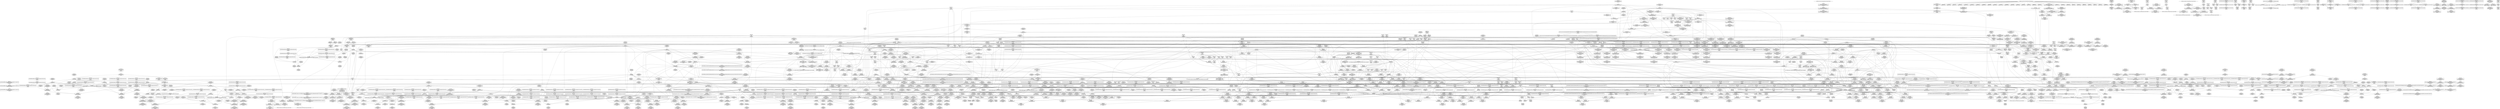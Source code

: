 digraph {
	CE0x523ce60 [shape=record,shape=Mrecord,label="{CE0x523ce60|__rcu_read_lock:tmp1}"]
	CE0x51b30c0 [shape=record,shape=Mrecord,label="{CE0x51b30c0|_ret_i32_%retval.0,_!dbg_!27731|security/selinux/hooks.c,1952|*SummSink*}"]
	CE0x51b2320 [shape=record,shape=Mrecord,label="{CE0x51b2320|current_sid:cred|security/selinux/hooks.c,218}"]
	CE0x518c2d0 [shape=record,shape=Mrecord,label="{CE0x518c2d0|selinux_ptrace_access_check:tmp4|security/selinux/hooks.c,1942}"]
	CE0x51b3a90 [shape=record,shape=Mrecord,label="{CE0x51b3a90|task_sid:tmp16|security/selinux/hooks.c,208|*SummSource*}"]
	CE0x51f4c40 [shape=record,shape=Mrecord,label="{CE0x51f4c40|i64*_getelementptr_inbounds_(_2_x_i64_,_2_x_i64_*___llvm_gcov_ctr98,_i64_0,_i64_0)|*Constant*|*SummSink*}"]
	CE0x5298d80 [shape=record,shape=Mrecord,label="{CE0x5298d80|GLOBAL:lock_release|*Constant*}"]
	CE0x521f0d0 [shape=record,shape=Mrecord,label="{CE0x521f0d0|cred_sid:tmp4|*LoadInst*|security/selinux/hooks.c,196|*SummSource*}"]
	CE0x52223c0 [shape=record,shape=Mrecord,label="{CE0x52223c0|rcu_read_lock:tmp22|include/linux/rcupdate.h,884}"]
	CE0x52d3220 [shape=record,shape=Mrecord,label="{CE0x52d3220|__preempt_count_sub:tmp5|./arch/x86/include/asm/preempt.h,77|*SummSink*}"]
	CE0x5180c80 [shape=record,shape=Mrecord,label="{CE0x5180c80|i64*_getelementptr_inbounds_(_9_x_i64_,_9_x_i64_*___llvm_gcov_ctr124,_i64_0,_i64_0)|*Constant*}"]
	CE0x52ab270 [shape=record,shape=Mrecord,label="{CE0x52ab270|__preempt_count_sub:entry|*SummSink*}"]
	CE0x51faf50 [shape=record,shape=Mrecord,label="{CE0x51faf50|task_sid:tmp6|security/selinux/hooks.c,208|*SummSource*}"]
	CE0x5187e90 [shape=record,shape=Mrecord,label="{CE0x5187e90|i8_1|*Constant*|*SummSink*}"]
	CE0x52b2b80 [shape=record,shape=Mrecord,label="{CE0x52b2b80|i64*_getelementptr_inbounds_(_4_x_i64_,_4_x_i64_*___llvm_gcov_ctr135,_i64_0,_i64_1)|*Constant*}"]
	CE0x5222f40 [shape=record,shape=Mrecord,label="{CE0x5222f40|cred_sid:bb|*SummSink*}"]
	CE0x529b1a0 [shape=record,shape=Mrecord,label="{CE0x529b1a0|_call_void_asm_addl_$1,_%gs:$0_,_*m,ri,*m,_dirflag_,_fpsr_,_flags_(i32*___preempt_count,_i32_%val,_i32*___preempt_count)_#3,_!dbg_!27714,_!srcloc_!27717|./arch/x86/include/asm/preempt.h,72|*SummSource*}"]
	CE0x51fc3a0 [shape=record,shape=Mrecord,label="{CE0x51fc3a0|current_sid:tmp13|security/selinux/hooks.c,218}"]
	CE0x51b10e0 [shape=record,shape=Mrecord,label="{CE0x51b10e0|current_sid:call4|security/selinux/hooks.c,218|*SummSink*}"]
	CE0x5184890 [shape=record,shape=Mrecord,label="{CE0x5184890|_ret_i32_%retval.0,_!dbg_!27728|security/selinux/avc.c,775|*SummSource*}"]
	CE0x51a1a50 [shape=record,shape=Mrecord,label="{CE0x51a1a50|selinux_ptrace_access_check:if.end6|*SummSink*}"]
	CE0x5184120 [shape=record,shape=Mrecord,label="{CE0x5184120|avc_has_perm:auditdata|Function::avc_has_perm&Arg::auditdata::|*SummSink*}"]
	CE0x51e6690 [shape=record,shape=Mrecord,label="{CE0x51e6690|_ret_void,_!dbg_!27717|include/linux/rcupdate.h,240|*SummSink*}"]
	CE0x51a6ef0 [shape=record,shape=Mrecord,label="{CE0x51a6ef0|current_sid:land.lhs.true2|*SummSource*}"]
	CE0x522e6a0 [shape=record,shape=Mrecord,label="{CE0x522e6a0|rcu_read_unlock:tmp21|include/linux/rcupdate.h,935|*SummSink*}"]
	CE0x51e5320 [shape=record,shape=Mrecord,label="{CE0x51e5320|_ret_i32_%tmp6,_!dbg_!27716|security/selinux/hooks.c,197}"]
	CE0x5256770 [shape=record,shape=Mrecord,label="{CE0x5256770|VOIDTB_TE:_CE_152,160_}"]
	CE0x5224620 [shape=record,shape=Mrecord,label="{CE0x5224620|rcu_read_unlock:tmp13|include/linux/rcupdate.h,933|*SummSink*}"]
	CE0x51e4d50 [shape=record,shape=Mrecord,label="{CE0x51e4d50|cred_sid:entry|*SummSource*}"]
	CE0x5240e80 [shape=record,shape=Mrecord,label="{CE0x5240e80|current_sid:tmp}"]
	CE0x51efb00 [shape=record,shape=Mrecord,label="{CE0x51efb00|task_sid:tmp4|*LoadInst*|security/selinux/hooks.c,208|*SummSource*}"]
	CE0x51b0580 [shape=record,shape=Mrecord,label="{CE0x51b0580|i64*_getelementptr_inbounds_(_11_x_i64_,_11_x_i64_*___llvm_gcov_ctr125,_i64_0,_i64_10)|*Constant*|*SummSink*}"]
	CE0x52b4e90 [shape=record,shape=Mrecord,label="{CE0x52b4e90|__preempt_count_add:do.body|*SummSource*}"]
	CE0x5246db0 [shape=record,shape=Mrecord,label="{CE0x5246db0|rcu_read_unlock:tmp7|include/linux/rcupdate.h,933}"]
	CE0x5247350 [shape=record,shape=Mrecord,label="{CE0x5247350|GLOBAL:__llvm_gcov_ctr126|Global_var:__llvm_gcov_ctr126}"]
	CE0x51cfba0 [shape=record,shape=Mrecord,label="{CE0x51cfba0|current_sid:tobool|security/selinux/hooks.c,218|*SummSource*}"]
	CE0x51cfa20 [shape=record,shape=Mrecord,label="{CE0x51cfa20|rcu_read_lock:do.body|*SummSink*}"]
	CE0x51ee310 [shape=record,shape=Mrecord,label="{CE0x51ee310|i16_2|*Constant*}"]
	CE0x5190b90 [shape=record,shape=Mrecord,label="{CE0x5190b90|avc_has_perm:requested|Function::avc_has_perm&Arg::requested::|*SummSink*}"]
	CE0x5187a10 [shape=record,shape=Mrecord,label="{CE0x5187a10|current_sid:tmp16|security/selinux/hooks.c,218|*SummSink*}"]
	CE0x520b5f0 [shape=record,shape=Mrecord,label="{CE0x520b5f0|rcu_read_unlock:tmp18|include/linux/rcupdate.h,933|*SummSink*}"]
	CE0x522d600 [shape=record,shape=Mrecord,label="{CE0x522d600|rcu_read_unlock:tmp19|include/linux/rcupdate.h,933|*SummSink*}"]
	CE0x51bb310 [shape=record,shape=Mrecord,label="{CE0x51bb310|i64*_getelementptr_inbounds_(_9_x_i64_,_9_x_i64_*___llvm_gcov_ctr124,_i64_0,_i64_3)|*Constant*|*SummSource*}"]
	CE0x5292e40 [shape=record,shape=Mrecord,label="{CE0x5292e40|rcu_lock_acquire:tmp}"]
	CE0x5292570 [shape=record,shape=Mrecord,label="{CE0x5292570|i64*_getelementptr_inbounds_(_4_x_i64_,_4_x_i64_*___llvm_gcov_ctr130,_i64_0,_i64_0)|*Constant*|*SummSink*}"]
	CE0x52a8ce0 [shape=record,shape=Mrecord,label="{CE0x52a8ce0|__rcu_read_unlock:tmp6|include/linux/rcupdate.h,245}"]
	CE0x5199ca0 [shape=record,shape=Mrecord,label="{CE0x5199ca0|current_sid:tmp1|*SummSink*}"]
	CE0x51bd6c0 [shape=record,shape=Mrecord,label="{CE0x51bd6c0|selinux_ptrace_access_check:tmp6|security/selinux/hooks.c,1943|*SummSink*}"]
	CE0x51b3b90 [shape=record,shape=Mrecord,label="{CE0x51b3b90|i64*_getelementptr_inbounds_(_13_x_i64_,_13_x_i64_*___llvm_gcov_ctr126,_i64_0,_i64_8)|*Constant*}"]
	CE0x5255bf0 [shape=record,shape=Mrecord,label="{CE0x5255bf0|VOIDTB_TE:_CE_36,40_}"]
	CE0x52bc5e0 [shape=record,shape=Mrecord,label="{CE0x52bc5e0|__preempt_count_sub:tmp1|*SummSink*}"]
	CE0x52094b0 [shape=record,shape=Mrecord,label="{CE0x52094b0|__preempt_count_add:tmp4|./arch/x86/include/asm/preempt.h,72|*SummSink*}"]
	CE0x51a84e0 [shape=record,shape=Mrecord,label="{CE0x51a84e0|task_sid:tmp22|security/selinux/hooks.c,208|*SummSource*}"]
	CE0x527dd50 [shape=record,shape=Mrecord,label="{CE0x527dd50|__rcu_read_lock:tmp5|include/linux/rcupdate.h,239|*SummSink*}"]
	CE0x51a5bc0 [shape=record,shape=Mrecord,label="{CE0x51a5bc0|i64*_getelementptr_inbounds_(_11_x_i64_,_11_x_i64_*___llvm_gcov_ctr125,_i64_0,_i64_1)|*Constant*|*SummSink*}"]
	CE0x5bd57f0 [shape=record,shape=Mrecord,label="{CE0x5bd57f0|i64*_getelementptr_inbounds_(_9_x_i64_,_9_x_i64_*___llvm_gcov_ctr124,_i64_0,_i64_6)|*Constant*}"]
	CE0x51809b0 [shape=record,shape=Mrecord,label="{CE0x51809b0|selinux_ptrace_access_check:entry|*SummSource*}"]
	CE0x51e6190 [shape=record,shape=Mrecord,label="{CE0x51e6190|current_has_perm:bb|*SummSink*}"]
	CE0x51ae620 [shape=record,shape=Mrecord,label="{CE0x51ae620|i64_3|*Constant*|*SummSource*}"]
	CE0x51d79f0 [shape=record,shape=Mrecord,label="{CE0x51d79f0|current_sid:if.then|*SummSink*}"]
	CE0x52945c0 [shape=record,shape=Mrecord,label="{CE0x52945c0|i64*_getelementptr_inbounds_(_4_x_i64_,_4_x_i64_*___llvm_gcov_ctr130,_i64_0,_i64_0)|*Constant*}"]
	CE0x52aa970 [shape=record,shape=Mrecord,label="{CE0x52aa970|_ret_void,_!dbg_!27720|./arch/x86/include/asm/preempt.h,78|*SummSink*}"]
	CE0x521c6a0 [shape=record,shape=Mrecord,label="{CE0x521c6a0|i64*_getelementptr_inbounds_(_4_x_i64_,_4_x_i64_*___llvm_gcov_ctr128,_i64_0,_i64_3)|*Constant*|*SummSource*}"]
	CE0x51a6030 [shape=record,shape=Mrecord,label="{CE0x51a6030|_call_void_mcount()_#3|*SummSource*}"]
	CE0x52a9800 [shape=record,shape=Mrecord,label="{CE0x52a9800|__preempt_count_sub:val|Function::__preempt_count_sub&Arg::val::|*SummSink*}"]
	CE0x51d8f40 [shape=record,shape=Mrecord,label="{CE0x51d8f40|i64*_getelementptr_inbounds_(_11_x_i64_,_11_x_i64_*___llvm_gcov_ctr125,_i64_0,_i64_8)|*Constant*}"]
	CE0x5232100 [shape=record,shape=Mrecord,label="{CE0x5232100|__preempt_count_add:val|Function::__preempt_count_add&Arg::val::|*SummSource*}"]
	CE0x5230960 [shape=record,shape=Mrecord,label="{CE0x5230960|_call_void___rcu_read_unlock()_#10,_!dbg_!27734|include/linux/rcupdate.h,937|*SummSource*}"]
	CE0x523ca40 [shape=record,shape=Mrecord,label="{CE0x523ca40|current_sid:cred|security/selinux/hooks.c,218}"]
	CE0x51b14b0 [shape=record,shape=Mrecord,label="{CE0x51b14b0|GLOBAL:get_current|*Constant*|*SummSource*}"]
	CE0x518be30 [shape=record,shape=Mrecord,label="{CE0x518be30|selinux_ptrace_access_check:tobool1|security/selinux/hooks.c,1945|*SummSink*}"]
	CE0x51b1c30 [shape=record,shape=Mrecord,label="{CE0x51b1c30|_ret_%struct.task_struct*_%tmp4,_!dbg_!27714|./arch/x86/include/asm/current.h,14}"]
	CE0x51f6d10 [shape=record,shape=Mrecord,label="{CE0x51f6d10|rcu_read_lock:do.end|*SummSink*}"]
	CE0x5207ec0 [shape=record,shape=Mrecord,label="{CE0x5207ec0|task_sid:tmp14|security/selinux/hooks.c,208}"]
	CE0x51d2c60 [shape=record,shape=Mrecord,label="{CE0x51d2c60|GLOBAL:rcu_read_lock|*Constant*}"]
	CE0x51dfaf0 [shape=record,shape=Mrecord,label="{CE0x51dfaf0|i32_208|*Constant*|*SummSource*}"]
	CE0x517d200 [shape=record,shape=Mrecord,label="{CE0x517d200|selinux_ptrace_access_check:if.end|*SummSource*}"]
	CE0x5254110 [shape=record,shape=Mrecord,label="{CE0x5254110|rcu_read_lock:call3|include/linux/rcupdate.h,882|*SummSink*}"]
	CE0x51a6a70 [shape=record,shape=Mrecord,label="{CE0x51a6a70|task_sid:tmp2|*SummSink*}"]
	"CONST[source:1(input),value:2(dynamic)][purpose:{object}][SrcIdx:2]"
	CE0x5182620 [shape=record,shape=Mrecord,label="{CE0x5182620|selinux_ptrace_access_check:tobool|security/selinux/hooks.c,1942|*SummSource*}"]
	CE0x51e1240 [shape=record,shape=Mrecord,label="{CE0x51e1240|task_sid:tmp20|security/selinux/hooks.c,208|*SummSink*}"]
	CE0x5180590 [shape=record,shape=Mrecord,label="{CE0x5180590|i64_4|*Constant*|*SummSource*}"]
	CE0x51de010 [shape=record,shape=Mrecord,label="{CE0x51de010|i64*_getelementptr_inbounds_(_11_x_i64_,_11_x_i64_*___llvm_gcov_ctr125,_i64_0,_i64_10)|*Constant*}"]
	CE0x51f8ec0 [shape=record,shape=Mrecord,label="{CE0x51f8ec0|task_sid:do.end|*SummSink*}"]
	CE0x522ac50 [shape=record,shape=Mrecord,label="{CE0x522ac50|rcu_read_lock:if.then}"]
	CE0x51819c0 [shape=record,shape=Mrecord,label="{CE0x51819c0|selinux_ptrace_access_check:if.then}"]
	CE0x51f1f20 [shape=record,shape=Mrecord,label="{CE0x51f1f20|GLOBAL:current_task|Global_var:current_task|*SummSource*}"]
	CE0x51df480 [shape=record,shape=Mrecord,label="{CE0x51df480|i32_208|*Constant*}"]
	CE0x52abb10 [shape=record,shape=Mrecord,label="{CE0x52abb10|__preempt_count_sub:tmp}"]
	CE0x51ae880 [shape=record,shape=Mrecord,label="{CE0x51ae880|current_sid:tmp4|security/selinux/hooks.c,218}"]
	CE0x5192690 [shape=record,shape=Mrecord,label="{CE0x5192690|current_sid:land.lhs.true|*SummSink*}"]
	CE0x51d4ca0 [shape=record,shape=Mrecord,label="{CE0x51d4ca0|current_sid:tmp10|security/selinux/hooks.c,218|*SummSource*}"]
	CE0x5255d50 [shape=record,shape=Mrecord,label="{CE0x5255d50|VOIDTB_TE:_CE_44,48_}"]
	CE0x520ce30 [shape=record,shape=Mrecord,label="{CE0x520ce30|i8*_getelementptr_inbounds_(_44_x_i8_,_44_x_i8_*_.str47,_i32_0,_i32_0)|*Constant*|*SummSink*}"]
	CE0x51d3fe0 [shape=record,shape=Mrecord,label="{CE0x51d3fe0|avc_has_perm:entry}"]
	CE0x517a830 [shape=record,shape=Mrecord,label="{CE0x517a830|selinux_ptrace_access_check:call|security/selinux/hooks.c,1941|*SummSource*}"]
	CE0x5222a10 [shape=record,shape=Mrecord,label="{CE0x5222a10|rcu_read_lock:tmp22|include/linux/rcupdate.h,884|*SummSink*}"]
	CE0x5227900 [shape=record,shape=Mrecord,label="{CE0x5227900|rcu_read_lock:tmp14|include/linux/rcupdate.h,882|*SummSink*}"]
	CE0x51b6340 [shape=record,shape=Mrecord,label="{CE0x51b6340|cred_sid:tmp1|*SummSink*}"]
	CE0x51e6910 [shape=record,shape=Mrecord,label="{CE0x51e6910|__rcu_read_unlock:tmp3}"]
	CE0x52cb7a0 [shape=record,shape=Mrecord,label="{CE0x52cb7a0|__rcu_read_unlock:do.body}"]
	CE0x51f4680 [shape=record,shape=Mrecord,label="{CE0x51f4680|task_sid:tmp10|security/selinux/hooks.c,208}"]
	CE0x5256bb0 [shape=record,shape=Mrecord,label="{CE0x5256bb0|selinux_ptrace_access_check:mode|Function::selinux_ptrace_access_check&Arg::mode::|*SummSource*}"]
	CE0x51f8700 [shape=record,shape=Mrecord,label="{CE0x51f8700|task_sid:tmp6|security/selinux/hooks.c,208}"]
	CE0x518f8b0 [shape=record,shape=Mrecord,label="{CE0x518f8b0|selinux_ptrace_access_check:and|security/selinux/hooks.c,1945|*SummSink*}"]
	CE0x520cd80 [shape=record,shape=Mrecord,label="{CE0x520cd80|i8*_getelementptr_inbounds_(_44_x_i8_,_44_x_i8_*_.str47,_i32_0,_i32_0)|*Constant*|*SummSource*}"]
	CE0x5192b00 [shape=record,shape=Mrecord,label="{CE0x5192b00|task_sid:do.body}"]
	CE0x527a1b0 [shape=record,shape=Mrecord,label="{CE0x527a1b0|COLLAPSED:_GCMRE___llvm_gcov_ctr133_internal_global_4_x_i64_zeroinitializer:_elem_0:default:}"]
	CE0x51abee0 [shape=record,shape=Mrecord,label="{CE0x51abee0|i64*_getelementptr_inbounds_(_11_x_i64_,_11_x_i64_*___llvm_gcov_ctr127,_i64_0,_i64_1)|*Constant*}"]
	CE0x5299d90 [shape=record,shape=Mrecord,label="{CE0x5299d90|i8*_undef|*Constant*|*SummSink*}"]
	CE0x5217530 [shape=record,shape=Mrecord,label="{CE0x5217530|%struct.lockdep_map*_null|*Constant*|*SummSource*}"]
	CE0x5292980 [shape=record,shape=Mrecord,label="{CE0x5292980|i64*_getelementptr_inbounds_(_4_x_i64_,_4_x_i64_*___llvm_gcov_ctr133,_i64_0,_i64_1)|*Constant*}"]
	CE0x519a3c0 [shape=record,shape=Mrecord,label="{CE0x519a3c0|current_sid:tmp3|*SummSink*}"]
	CE0x51840b0 [shape=record,shape=Mrecord,label="{CE0x51840b0|avc_has_perm:auditdata|Function::avc_has_perm&Arg::auditdata::|*SummSource*}"]
	CE0x51fde90 [shape=record,shape=Mrecord,label="{CE0x51fde90|i8_1|*Constant*}"]
	CE0x51b0900 [shape=record,shape=Mrecord,label="{CE0x51b0900|current_sid:tmp20|security/selinux/hooks.c,218|*SummSink*}"]
	CE0x5222dc0 [shape=record,shape=Mrecord,label="{CE0x5222dc0|cred_sid:bb|*SummSource*}"]
	CE0x5204790 [shape=record,shape=Mrecord,label="{CE0x5204790|i32_218|*Constant*}"]
	CE0x5198d80 [shape=record,shape=Mrecord,label="{CE0x5198d80|task_sid:tmp3|*SummSource*}"]
	CE0x51f7fe0 [shape=record,shape=Mrecord,label="{CE0x51f7fe0|task_sid:land.lhs.true|*SummSource*}"]
	CE0x51a5120 [shape=record,shape=Mrecord,label="{CE0x51a5120|selinux_ptrace_access_check:child|Function::selinux_ptrace_access_check&Arg::child::|*SummSink*}"]
	CE0x51f6ea0 [shape=record,shape=Mrecord,label="{CE0x51f6ea0|task_sid:tmp5|security/selinux/hooks.c,208}"]
	CE0x5225ab0 [shape=record,shape=Mrecord,label="{CE0x5225ab0|rcu_read_unlock:do.body|*SummSink*}"]
	CE0x51d25b0 [shape=record,shape=Mrecord,label="{CE0x51d25b0|current_sid:tmp13|security/selinux/hooks.c,218|*SummSink*}"]
	CE0x5187d10 [shape=record,shape=Mrecord,label="{CE0x5187d10|i8_1|*Constant*|*SummSource*}"]
	CE0x52aa5f0 [shape=record,shape=Mrecord,label="{CE0x52aa5f0|__rcu_read_unlock:tmp|*SummSource*}"]
	CE0x5187490 [shape=record,shape=Mrecord,label="{CE0x5187490|task_sid:do.body5|*SummSource*}"]
	CE0x51e1b90 [shape=record,shape=Mrecord,label="{CE0x51e1b90|i64*_getelementptr_inbounds_(_13_x_i64_,_13_x_i64_*___llvm_gcov_ctr126,_i64_0,_i64_10)|*Constant*}"]
	CE0x5200890 [shape=record,shape=Mrecord,label="{CE0x5200890|void_(i32*,_i32,_i32*)*_asm_addl_$1,_%gs:$0_,_*m,ri,*m,_dirflag_,_fpsr_,_flags_|*SummSink*}"]
	CE0x51f7770 [shape=record,shape=Mrecord,label="{CE0x51f7770|task_sid:do.end6}"]
	CE0x520dcd0 [shape=record,shape=Mrecord,label="{CE0x520dcd0|i64_4|*Constant*}"]
	CE0x529b2e0 [shape=record,shape=Mrecord,label="{CE0x529b2e0|rcu_lock_acquire:bb}"]
	CE0x51a12f0 [shape=record,shape=Mrecord,label="{CE0x51a12f0|selinux_ptrace_access_check:tmp11|security/selinux/hooks.c,1945}"]
	CE0x5231360 [shape=record,shape=Mrecord,label="{CE0x5231360|current_sid:if.end}"]
	CE0x5224790 [shape=record,shape=Mrecord,label="{CE0x5224790|rcu_read_unlock:tmp14|include/linux/rcupdate.h,933}"]
	CE0x521bd40 [shape=record,shape=Mrecord,label="{CE0x521bd40|rcu_lock_release:indirectgoto}"]
	CE0x5195060 [shape=record,shape=Mrecord,label="{CE0x5195060|_call_void_lockdep_rcu_suspicious(i8*_getelementptr_inbounds_(_25_x_i8_,_25_x_i8_*_.str3,_i32_0,_i32_0),_i32_218,_i8*_getelementptr_inbounds_(_45_x_i8_,_45_x_i8_*_.str12,_i32_0,_i32_0))_#10,_!dbg_!27727|security/selinux/hooks.c,218|*SummSink*}"]
	CE0x51a8470 [shape=record,shape=Mrecord,label="{CE0x51a8470|i64*_getelementptr_inbounds_(_13_x_i64_,_13_x_i64_*___llvm_gcov_ctr126,_i64_0,_i64_10)|*Constant*|*SummSink*}"]
	CE0x51ee9a0 [shape=record,shape=Mrecord,label="{CE0x51ee9a0|task_sid:real_cred|security/selinux/hooks.c,208|*SummSource*}"]
	CE0x5219cf0 [shape=record,shape=Mrecord,label="{CE0x5219cf0|GLOBAL:__preempt_count_add|*Constant*}"]
	CE0x5243360 [shape=record,shape=Mrecord,label="{CE0x5243360|rcu_read_lock:tmp20|include/linux/rcupdate.h,882|*SummSink*}"]
	CE0x51c30b0 [shape=record,shape=Mrecord,label="{CE0x51c30b0|__rcu_read_lock:tmp1|*SummSink*}"]
	CE0x51ac520 [shape=record,shape=Mrecord,label="{CE0x51ac520|rcu_read_lock:tobool1|include/linux/rcupdate.h,882|*SummSource*}"]
	CE0x52262c0 [shape=record,shape=Mrecord,label="{CE0x52262c0|rcu_read_unlock:if.end|*SummSink*}"]
	CE0x5186c60 [shape=record,shape=Mrecord,label="{CE0x5186c60|i64*_getelementptr_inbounds_(_13_x_i64_,_13_x_i64_*___llvm_gcov_ctr126,_i64_0,_i64_1)|*Constant*|*SummSource*}"]
	CE0x52240a0 [shape=record,shape=Mrecord,label="{CE0x52240a0|rcu_read_unlock:bb|*SummSource*}"]
	CE0x5183ad0 [shape=record,shape=Mrecord,label="{CE0x5183ad0|i32_218|*Constant*|*SummSink*}"]
	CE0x52b1680 [shape=record,shape=Mrecord,label="{CE0x52b1680|i32_0|*Constant*}"]
	CE0x51e51e0 [shape=record,shape=Mrecord,label="{CE0x51e51e0|cred_sid:cred|Function::cred_sid&Arg::cred::|*SummSource*}"]
	CE0x52aa070 [shape=record,shape=Mrecord,label="{CE0x52aa070|__rcu_read_unlock:tmp3|*SummSink*}"]
	CE0x52d7980 [shape=record,shape=Mrecord,label="{CE0x52d7980|__preempt_count_add:tmp1|*SummSource*}"]
	CE0x5236e00 [shape=record,shape=Mrecord,label="{CE0x5236e00|__rcu_read_lock:tmp7|include/linux/rcupdate.h,240|*SummSource*}"]
	CE0x5207ad0 [shape=record,shape=Mrecord,label="{CE0x5207ad0|i64*_getelementptr_inbounds_(_11_x_i64_,_11_x_i64_*___llvm_gcov_ctr132,_i64_0,_i64_0)|*Constant*|*SummSink*}"]
	CE0x51799f0 [shape=record,shape=Mrecord,label="{CE0x51799f0|i64_2|*Constant*|*SummSource*}"]
	CE0x52a78f0 [shape=record,shape=Mrecord,label="{CE0x52a78f0|__preempt_count_sub:do.end|*SummSource*}"]
	CE0x5195490 [shape=record,shape=Mrecord,label="{CE0x5195490|current_has_perm:tmp3}"]
	CE0x51f4fe0 [shape=record,shape=Mrecord,label="{CE0x51f4fe0|i64_1|*Constant*}"]
	CE0x5214d00 [shape=record,shape=Mrecord,label="{CE0x5214d00|rcu_lock_acquire:tmp6|*SummSink*}"]
	CE0x521ce40 [shape=record,shape=Mrecord,label="{CE0x521ce40|rcu_lock_acquire:tmp1}"]
	CE0x5179d30 [shape=record,shape=Mrecord,label="{CE0x5179d30|i64_4|*Constant*|*SummSink*}"]
	CE0x5202b20 [shape=record,shape=Mrecord,label="{CE0x5202b20|rcu_read_unlock:tmp1|*SummSource*}"]
	CE0x51eee80 [shape=record,shape=Mrecord,label="{CE0x51eee80|_ret_i32_%retval.0,_!dbg_!27728|security/selinux/avc.c,775}"]
	CE0x521c060 [shape=record,shape=Mrecord,label="{CE0x521c060|rcu_lock_release:__here|*SummSource*}"]
	CE0x47b4150 [shape=record,shape=Mrecord,label="{CE0x47b4150|i32_0|*Constant*|*SummSink*}"]
	CE0x521be20 [shape=record,shape=Mrecord,label="{CE0x521be20|rcu_lock_release:indirectgoto|*SummSource*}"]
	CE0x522c7f0 [shape=record,shape=Mrecord,label="{CE0x522c7f0|rcu_read_lock:tobool1|include/linux/rcupdate.h,882}"]
	CE0x522c610 [shape=record,shape=Mrecord,label="{CE0x522c610|rcu_read_lock:tmp8|include/linux/rcupdate.h,882|*SummSource*}"]
	CE0x5206bb0 [shape=record,shape=Mrecord,label="{CE0x5206bb0|__preempt_count_add:entry|*SummSource*}"]
	CE0x523a910 [shape=record,shape=Mrecord,label="{CE0x523a910|i64*_getelementptr_inbounds_(_11_x_i64_,_11_x_i64_*___llvm_gcov_ctr125,_i64_0,_i64_10)|*Constant*}"]
	CE0x5217e50 [shape=record,shape=Mrecord,label="{CE0x5217e50|i64*_getelementptr_inbounds_(_4_x_i64_,_4_x_i64_*___llvm_gcov_ctr135,_i64_0,_i64_3)|*Constant*}"]
	CE0x51aa880 [shape=record,shape=Mrecord,label="{CE0x51aa880|task_sid:tmp23|security/selinux/hooks.c,208|*SummSource*}"]
	CE0x529a660 [shape=record,shape=Mrecord,label="{CE0x529a660|rcu_lock_release:indirectgoto|*SummSink*}"]
	CE0x51806f0 [shape=record,shape=Mrecord,label="{CE0x51806f0|selinux_ptrace_access_check:tmp2|security/selinux/hooks.c,1942}"]
	CE0x518f370 [shape=record,shape=Mrecord,label="{CE0x518f370|selinux_ptrace_access_check:tmp16|security/selinux/hooks.c,1952|*SummSource*}"]
	CE0x51a7630 [shape=record,shape=Mrecord,label="{CE0x51a7630|current_sid:tmp10|security/selinux/hooks.c,218|*SummSink*}"]
	CE0x52148c0 [shape=record,shape=Mrecord,label="{CE0x52148c0|i64*_getelementptr_inbounds_(_4_x_i64_,_4_x_i64_*___llvm_gcov_ctr130,_i64_0,_i64_3)|*Constant*|*SummSource*}"]
	CE0x521ad00 [shape=record,shape=Mrecord,label="{CE0x521ad00|i64*_getelementptr_inbounds_(_4_x_i64_,_4_x_i64_*___llvm_gcov_ctr133,_i64_0,_i64_2)|*Constant*}"]
	CE0x5178980 [shape=record,shape=Mrecord,label="{CE0x5178980|i64*_getelementptr_inbounds_(_11_x_i64_,_11_x_i64_*___llvm_gcov_ctr125,_i64_0,_i64_0)|*Constant*|*SummSource*}"]
	CE0x51ec230 [shape=record,shape=Mrecord,label="{CE0x51ec230|current_sid:tmp23|security/selinux/hooks.c,218|*SummSource*}"]
	CE0x522f9a0 [shape=record,shape=Mrecord,label="{CE0x522f9a0|GLOBAL:rcu_lock_release|*Constant*|*SummSink*}"]
	CE0x51e0230 [shape=record,shape=Mrecord,label="{CE0x51e0230|i8*_getelementptr_inbounds_(_41_x_i8_,_41_x_i8_*_.str44,_i32_0,_i32_0)|*Constant*}"]
	CE0x51e03a0 [shape=record,shape=Mrecord,label="{CE0x51e03a0|i8*_getelementptr_inbounds_(_41_x_i8_,_41_x_i8_*_.str44,_i32_0,_i32_0)|*Constant*|*SummSink*}"]
	CE0x51ab670 [shape=record,shape=Mrecord,label="{CE0x51ab670|task_sid:tmp24|security/selinux/hooks.c,208|*SummSink*}"]
	CE0x5278700 [shape=record,shape=Mrecord,label="{CE0x5278700|GLOBAL:cred_sid|*Constant*}"]
	CE0x520c380 [shape=record,shape=Mrecord,label="{CE0x520c380|i32_934|*Constant*}"]
	CE0x51eeb30 [shape=record,shape=Mrecord,label="{CE0x51eeb30|i16_2|*Constant*|*SummSource*}"]
	CE0x52e3300 [shape=record,shape=Mrecord,label="{CE0x52e3300|__preempt_count_sub:tmp|*SummSink*}"]
	CE0x52b16f0 [shape=record,shape=Mrecord,label="{CE0x52b16f0|__preempt_count_sub:sub|./arch/x86/include/asm/preempt.h,77}"]
	CE0x5253f90 [shape=record,shape=Mrecord,label="{CE0x5253f90|rcu_read_lock:call3|include/linux/rcupdate.h,882|*SummSource*}"]
	CE0x519ecd0 [shape=record,shape=Mrecord,label="{CE0x519ecd0|selinux_ptrace_access_check:tmp9|security/selinux/hooks.c,1945|*SummSource*}"]
	CE0x51d95d0 [shape=record,shape=Mrecord,label="{CE0x51d95d0|current_sid:tmp7|security/selinux/hooks.c,218|*SummSink*}"]
	CE0x5204170 [shape=record,shape=Mrecord,label="{CE0x5204170|_call_void_asm_sideeffect_,_memory_,_dirflag_,_fpsr_,_flags_()_#3,_!dbg_!27714,_!srcloc_!27715|include/linux/rcupdate.h,239|*SummSource*}"]
	CE0x51a7e40 [shape=record,shape=Mrecord,label="{CE0x51a7e40|current_sid:entry}"]
	CE0x51d2960 [shape=record,shape=Mrecord,label="{CE0x51d2960|current_sid:tmp14|security/selinux/hooks.c,218|*SummSource*}"]
	CE0x51e3900 [shape=record,shape=Mrecord,label="{CE0x51e3900|__rcu_read_unlock:do.end|*SummSource*}"]
	CE0x52104b0 [shape=record,shape=Mrecord,label="{CE0x52104b0|rcu_read_unlock:do.end|*SummSource*}"]
	CE0x5210300 [shape=record,shape=Mrecord,label="{CE0x5210300|rcu_read_unlock:do.body|*SummSource*}"]
	CE0x52ab0c0 [shape=record,shape=Mrecord,label="{CE0x52ab0c0|__preempt_count_sub:entry|*SummSource*}"]
	CE0x5184e20 [shape=record,shape=Mrecord,label="{CE0x5184e20|selinux_ptrace_access_check:and|security/selinux/hooks.c,1945}"]
	CE0x5243d70 [shape=record,shape=Mrecord,label="{CE0x5243d70|i64*_getelementptr_inbounds_(_11_x_i64_,_11_x_i64_*___llvm_gcov_ctr127,_i64_0,_i64_10)|*Constant*|*SummSink*}"]
	CE0x5231020 [shape=record,shape=Mrecord,label="{CE0x5231020|__rcu_read_unlock:entry}"]
	CE0x521a5c0 [shape=record,shape=Mrecord,label="{CE0x521a5c0|i64*_getelementptr_inbounds_(_4_x_i64_,_4_x_i64_*___llvm_gcov_ctr133,_i64_0,_i64_1)|*Constant*|*SummSink*}"]
	CE0x5222560 [shape=record,shape=Mrecord,label="{CE0x5222560|rcu_read_lock:tmp22|include/linux/rcupdate.h,884|*SummSource*}"]
	CE0x51ff280 [shape=record,shape=Mrecord,label="{CE0x51ff280|current_sid:tobool1|security/selinux/hooks.c,218}"]
	CE0x5180900 [shape=record,shape=Mrecord,label="{CE0x5180900|selinux_ptrace_access_check:tobool|security/selinux/hooks.c,1942}"]
	CE0x522a570 [shape=record,shape=Mrecord,label="{CE0x522a570|rcu_read_lock:call|include/linux/rcupdate.h,882|*SummSink*}"]
	CE0x518f300 [shape=record,shape=Mrecord,label="{CE0x518f300|selinux_ptrace_access_check:tmp16|security/selinux/hooks.c,1952}"]
	CE0x51aeee0 [shape=record,shape=Mrecord,label="{CE0x51aeee0|i32_0|*Constant*}"]
	CE0x51ad420 [shape=record,shape=Mrecord,label="{CE0x51ad420|current_sid:tmp17|security/selinux/hooks.c,218}"]
	CE0x51e0780 [shape=record,shape=Mrecord,label="{CE0x51e0780|i64*_getelementptr_inbounds_(_13_x_i64_,_13_x_i64_*___llvm_gcov_ctr126,_i64_0,_i64_9)|*Constant*}"]
	CE0x51ef4f0 [shape=record,shape=Mrecord,label="{CE0x51ef4f0|avc_has_perm:requested|Function::avc_has_perm&Arg::requested::}"]
	CE0x518abe0 [shape=record,shape=Mrecord,label="{CE0x518abe0|i32_1|*Constant*|*SummSource*}"]
	CE0x5202670 [shape=record,shape=Mrecord,label="{CE0x5202670|current_sid:tmp9|security/selinux/hooks.c,218}"]
	CE0x520f8f0 [shape=record,shape=Mrecord,label="{CE0x520f8f0|i8*_getelementptr_inbounds_(_41_x_i8_,_41_x_i8_*_.str44,_i32_0,_i32_0)|*Constant*}"]
	CE0x5180b80 [shape=record,shape=Mrecord,label="{CE0x5180b80|selinux_ptrace_access_check:tmp1|*SummSource*}"]
	CE0x523f7a0 [shape=record,shape=Mrecord,label="{CE0x523f7a0|GLOBAL:rcu_read_lock.__warned|Global_var:rcu_read_lock.__warned|*SummSink*}"]
	"CONST[source:0(mediator),value:2(dynamic)][purpose:{subject}][SnkIdx:0]"
	CE0x52011c0 [shape=record,shape=Mrecord,label="{CE0x52011c0|__rcu_read_lock:tmp6|include/linux/rcupdate.h,240|*SummSink*}"]
	CE0x51ea210 [shape=record,shape=Mrecord,label="{CE0x51ea210|GLOBAL:rcu_read_unlock|*Constant*|*SummSink*}"]
	CE0x519a480 [shape=record,shape=Mrecord,label="{CE0x519a480|_call_void_mcount()_#3}"]
	CE0x5207920 [shape=record,shape=Mrecord,label="{CE0x5207920|i64*_getelementptr_inbounds_(_11_x_i64_,_11_x_i64_*___llvm_gcov_ctr132,_i64_0,_i64_0)|*Constant*|*SummSource*}"]
	CE0x527d6a0 [shape=record,shape=Mrecord,label="{CE0x527d6a0|task_sid:tmp25|security/selinux/hooks.c,208}"]
	CE0x51a7ab0 [shape=record,shape=Mrecord,label="{CE0x51a7ab0|selinux_ptrace_access_check:tmp4|security/selinux/hooks.c,1942|*SummSink*}"]
	CE0x527e0f0 [shape=record,shape=Mrecord,label="{CE0x527e0f0|_call_void___preempt_count_add(i32_1)_#10,_!dbg_!27711|include/linux/rcupdate.h,239|*SummSource*}"]
	CE0x51f76a0 [shape=record,shape=Mrecord,label="{CE0x51f76a0|task_sid:do.body|*SummSink*}"]
	CE0x5221fa0 [shape=record,shape=Mrecord,label="{CE0x5221fa0|_call_void_mcount()_#3|*SummSource*}"]
	CE0x5219520 [shape=record,shape=Mrecord,label="{CE0x5219520|rcu_lock_release:tmp3|*SummSource*}"]
	CE0x52ac4c0 [shape=record,shape=Mrecord,label="{CE0x52ac4c0|rcu_lock_release:tmp2}"]
	CE0x520f880 [shape=record,shape=Mrecord,label="{CE0x520f880|i32_208|*Constant*}"]
	CE0x5202350 [shape=record,shape=Mrecord,label="{CE0x5202350|rcu_read_unlock:tmp4|include/linux/rcupdate.h,933}"]
	CE0x51d0d90 [shape=record,shape=Mrecord,label="{CE0x51d0d90|current_sid:tobool|security/selinux/hooks.c,218}"]
	CE0x51f0540 [shape=record,shape=Mrecord,label="{CE0x51f0540|get_current:bb|*SummSink*}"]
	CE0x51d5770 [shape=record,shape=Mrecord,label="{CE0x51d5770|GLOBAL:lockdep_rcu_suspicious|*Constant*|*SummSource*}"]
	CE0x5215690 [shape=record,shape=Mrecord,label="{CE0x5215690|__rcu_read_lock:tmp2|*SummSource*}"]
	CE0x5225c90 [shape=record,shape=Mrecord,label="{CE0x5225c90|__rcu_read_lock:tmp4|include/linux/rcupdate.h,239|*SummSource*}"]
	CE0x523c8b0 [shape=record,shape=Mrecord,label="{CE0x523c8b0|current_sid:call4|security/selinux/hooks.c,218}"]
	"CONST[source:1(input),value:2(dynamic)][purpose:{operation}][SrcIdx:3]"
	CE0x5186420 [shape=record,shape=Mrecord,label="{CE0x5186420|VOIDTB_TE:_CE_0,4_}"]
	CE0x51d6d00 [shape=record,shape=Mrecord,label="{CE0x51d6d00|0:_i8,_:_GCMR_task_sid.__warned_internal_global_i8_0,_section_.data.unlikely_,_align_1:_elem_0:default:}"]
	CE0x5179000 [shape=record,shape=Mrecord,label="{CE0x5179000|selinux_ptrace_access_check:tmp13|security/selinux/hooks.c,1946}"]
	CE0x51e3160 [shape=record,shape=Mrecord,label="{CE0x51e3160|i8*_undef|*Constant*}"]
	CE0x52265e0 [shape=record,shape=Mrecord,label="{CE0x52265e0|rcu_read_unlock:land.lhs.true2}"]
	CE0x5256230 [shape=record,shape=Mrecord,label="{CE0x5256230|VOIDTB_TE:_CE_80,88_}"]
	CE0x51ed8f0 [shape=record,shape=Mrecord,label="{CE0x51ed8f0|current_sid:tmp24|security/selinux/hooks.c,220|*SummSink*}"]
	CE0x52184a0 [shape=record,shape=Mrecord,label="{CE0x52184a0|_call_void_lock_acquire(%struct.lockdep_map*_%map,_i32_0,_i32_0,_i32_2,_i32_0,_%struct.lockdep_map*_null,_i64_ptrtoint_(i8*_blockaddress(_rcu_lock_acquire,_%__here)_to_i64))_#10,_!dbg_!27716|include/linux/rcupdate.h,418|*SummSink*}"]
	CE0x51f6b60 [shape=record,shape=Mrecord,label="{CE0x51f6b60|rcu_read_lock:do.end}"]
	CE0x529bfa0 [shape=record,shape=Mrecord,label="{CE0x529bfa0|rcu_lock_acquire:__here|*SummSource*}"]
	CE0x51835e0 [shape=record,shape=Mrecord,label="{CE0x51835e0|i64_4|*Constant*}"]
	CE0x51a3810 [shape=record,shape=Mrecord,label="{CE0x51a3810|_ret_i32_%call7,_!dbg_!27749|security/selinux/hooks.c,210|*SummSink*}"]
	CE0x5255930 [shape=record,shape=Mrecord,label="{CE0x5255930|VOIDTB_TE:_CE_20,24_}"]
	CE0x518c3e0 [shape=record,shape=Mrecord,label="{CE0x518c3e0|selinux_ptrace_access_check:call|security/selinux/hooks.c,1941|*SummSink*}"]
	CE0x524ad60 [shape=record,shape=Mrecord,label="{CE0x524ad60|_ret_void,_!dbg_!27717|include/linux/rcupdate.h,419}"]
	CE0x51d58d0 [shape=record,shape=Mrecord,label="{CE0x51d58d0|i8*_getelementptr_inbounds_(_25_x_i8_,_25_x_i8_*_.str3,_i32_0,_i32_0)|*Constant*|*SummSink*}"]
	CE0x51a1840 [shape=record,shape=Mrecord,label="{CE0x51a1840|task_sid:entry}"]
	CE0x5230550 [shape=record,shape=Mrecord,label="{CE0x5230550|_ret_void,_!dbg_!27717|include/linux/rcupdate.h,424}"]
	CE0x52293c0 [shape=record,shape=Mrecord,label="{CE0x52293c0|rcu_read_lock:tmp18|include/linux/rcupdate.h,882|*SummSource*}"]
	CE0x51a60a0 [shape=record,shape=Mrecord,label="{CE0x51a60a0|_call_void_mcount()_#3|*SummSink*}"]
	CE0x51dd100 [shape=record,shape=Mrecord,label="{CE0x51dd100|task_sid:tmp26|security/selinux/hooks.c,208|*SummSink*}"]
	CE0x52bb910 [shape=record,shape=Mrecord,label="{CE0x52bb910|__preempt_count_add:tmp3|*SummSink*}"]
	CE0x522e580 [shape=record,shape=Mrecord,label="{CE0x522e580|i64*_getelementptr_inbounds_(_11_x_i64_,_11_x_i64_*___llvm_gcov_ctr132,_i64_0,_i64_10)|*Constant*|*SummSource*}"]
	CE0x5256070 [shape=record,shape=Mrecord,label="{CE0x5256070|VOIDTB_TE:_CE_64,72_}"]
	CE0x51ba0a0 [shape=record,shape=Mrecord,label="{CE0x51ba0a0|i64*_getelementptr_inbounds_(_9_x_i64_,_9_x_i64_*___llvm_gcov_ctr124,_i64_0,_i64_3)|*Constant*}"]
	CE0x5244610 [shape=record,shape=Mrecord,label="{CE0x5244610|i8*_getelementptr_inbounds_(_25_x_i8_,_25_x_i8_*_.str45,_i32_0,_i32_0)|*Constant*|*SummSource*}"]
	CE0x518caf0 [shape=record,shape=Mrecord,label="{CE0x518caf0|avc_has_perm:entry|*SummSink*}"]
	CE0x5216fb0 [shape=record,shape=Mrecord,label="{CE0x5216fb0|i32_2|*Constant*}"]
	CE0x51958a0 [shape=record,shape=Mrecord,label="{CE0x51958a0|current_has_perm:tsk|Function::current_has_perm&Arg::tsk::|*SummSource*}"]
	CE0x52abcc0 [shape=record,shape=Mrecord,label="{CE0x52abcc0|__preempt_count_sub:tmp|*SummSource*}"]
	CE0x519a1d0 [shape=record,shape=Mrecord,label="{CE0x519a1d0|current_sid:tmp3|*SummSource*}"]
	CE0x51bd650 [shape=record,shape=Mrecord,label="{CE0x51bd650|selinux_ptrace_access_check:tmp6|security/selinux/hooks.c,1943|*SummSource*}"]
	CE0x51ff4a0 [shape=record,shape=Mrecord,label="{CE0x51ff4a0|rcu_read_unlock:land.lhs.true|*SummSource*}"]
	CE0x52b4250 [shape=record,shape=Mrecord,label="{CE0x52b4250|i64*_getelementptr_inbounds_(_4_x_i64_,_4_x_i64_*___llvm_gcov_ctr134,_i64_0,_i64_0)|*Constant*}"]
	CE0x51deae0 [shape=record,shape=Mrecord,label="{CE0x51deae0|task_sid:tmp18|security/selinux/hooks.c,208|*SummSink*}"]
	CE0x529a3d0 [shape=record,shape=Mrecord,label="{CE0x529a3d0|rcu_lock_release:bb|*SummSink*}"]
	CE0x5252390 [shape=record,shape=Mrecord,label="{CE0x5252390|task_sid:do.body5}"]
	CE0x52b7d50 [shape=record,shape=Mrecord,label="{CE0x52b7d50|__preempt_count_sub:tmp6|./arch/x86/include/asm/preempt.h,78|*SummSink*}"]
	CE0x52534f0 [shape=record,shape=Mrecord,label="{CE0x52534f0|rcu_read_lock:tmp11|include/linux/rcupdate.h,882|*SummSource*}"]
	CE0x523a980 [shape=record,shape=Mrecord,label="{CE0x523a980|current_sid:tmp20|security/selinux/hooks.c,218}"]
	CE0x51de3f0 [shape=record,shape=Mrecord,label="{CE0x51de3f0|i64*_getelementptr_inbounds_(_11_x_i64_,_11_x_i64_*___llvm_gcov_ctr125,_i64_0,_i64_10)|*Constant*|*SummSource*}"]
	CE0x51e0ee0 [shape=record,shape=Mrecord,label="{CE0x51e0ee0|task_sid:tmp20|security/selinux/hooks.c,208}"]
	CE0x5255550 [shape=record,shape=Mrecord,label="{CE0x5255550|VOIDTB_TE:_CE_4,8_}"]
	CE0x5255ca0 [shape=record,shape=Mrecord,label="{CE0x5255ca0|VOIDTB_TE:_CE_40,44_}"]
	CE0x5223490 [shape=record,shape=Mrecord,label="{CE0x5223490|cred_sid:tmp5|security/selinux/hooks.c,196|*SummSource*}"]
	CE0x52e2e70 [shape=record,shape=Mrecord,label="{CE0x52e2e70|__preempt_count_sub:tmp4|./arch/x86/include/asm/preempt.h,77|*SummSink*}"]
	CE0x5252280 [shape=record,shape=Mrecord,label="{CE0x5252280|task_sid:if.end}"]
	CE0x5248330 [shape=record,shape=Mrecord,label="{CE0x5248330|i64*_getelementptr_inbounds_(_11_x_i64_,_11_x_i64_*___llvm_gcov_ctr127,_i64_0,_i64_0)|*Constant*}"]
	CE0x5278e70 [shape=record,shape=Mrecord,label="{CE0x5278e70|i64*_getelementptr_inbounds_(_13_x_i64_,_13_x_i64_*___llvm_gcov_ctr126,_i64_0,_i64_12)|*Constant*}"]
	CE0x5195610 [shape=record,shape=Mrecord,label="{CE0x5195610|current_has_perm:tmp3|*SummSource*}"]
	CE0x51cfe10 [shape=record,shape=Mrecord,label="{CE0x51cfe10|i64_3|*Constant*}"]
	CE0x52b4b20 [shape=record,shape=Mrecord,label="{CE0x52b4b20|__rcu_read_unlock:do.body|*SummSource*}"]
	CE0x51aeaa0 [shape=record,shape=Mrecord,label="{CE0x51aeaa0|current_has_perm:tmp1|*SummSink*}"]
	CE0x518e500 [shape=record,shape=Mrecord,label="{CE0x518e500|i64*_getelementptr_inbounds_(_9_x_i64_,_9_x_i64_*___llvm_gcov_ctr124,_i64_0,_i64_0)|*Constant*|*SummSink*}"]
	CE0x51f7e50 [shape=record,shape=Mrecord,label="{CE0x51f7e50|task_sid:if.end|*SummSink*}"]
	CE0x5206120 [shape=record,shape=Mrecord,label="{CE0x5206120|rcu_read_unlock:tmp10|include/linux/rcupdate.h,933|*SummSink*}"]
	CE0x51fa2f0 [shape=record,shape=Mrecord,label="{CE0x51fa2f0|cred_sid:tmp2|*SummSource*}"]
	CE0x529a250 [shape=record,shape=Mrecord,label="{CE0x529a250|rcu_lock_release:bb}"]
	CE0x52372c0 [shape=record,shape=Mrecord,label="{CE0x52372c0|task_sid:tmp17|security/selinux/hooks.c,208}"]
	CE0x522e890 [shape=record,shape=Mrecord,label="{CE0x522e890|rcu_read_unlock:tmp22|include/linux/rcupdate.h,935}"]
	CE0x5220350 [shape=record,shape=Mrecord,label="{CE0x5220350|rcu_read_lock:land.lhs.true2|*SummSink*}"]
	CE0x52a7210 [shape=record,shape=Mrecord,label="{CE0x52a7210|__preempt_count_sub:bb|*SummSource*}"]
	CE0x52429a0 [shape=record,shape=Mrecord,label="{CE0x52429a0|i64*_getelementptr_inbounds_(_11_x_i64_,_11_x_i64_*___llvm_gcov_ctr127,_i64_0,_i64_9)|*Constant*|*SummSink*}"]
	CE0x52aacc0 [shape=record,shape=Mrecord,label="{CE0x52aacc0|i64*_getelementptr_inbounds_(_4_x_i64_,_4_x_i64_*___llvm_gcov_ctr134,_i64_0,_i64_3)|*Constant*|*SummSource*}"]
	CE0x51a80a0 [shape=record,shape=Mrecord,label="{CE0x51a80a0|GLOBAL:task_sid|*Constant*}"]
	CE0x52ca1d0 [shape=record,shape=Mrecord,label="{CE0x52ca1d0|__preempt_count_add:tmp|*SummSource*}"]
	CE0x5233160 [shape=record,shape=Mrecord,label="{CE0x5233160|__rcu_read_lock:tmp5|include/linux/rcupdate.h,239}"]
	CE0x5186cd0 [shape=record,shape=Mrecord,label="{CE0x5186cd0|i64*_getelementptr_inbounds_(_13_x_i64_,_13_x_i64_*___llvm_gcov_ctr126,_i64_0,_i64_1)|*Constant*|*SummSink*}"]
	CE0x51ad870 [shape=record,shape=Mrecord,label="{CE0x51ad870|task_sid:task|Function::task_sid&Arg::task::|*SummSink*}"]
	CE0x524b2e0 [shape=record,shape=Mrecord,label="{CE0x524b2e0|cred_sid:tmp3|*SummSink*}"]
	CE0x5251fe0 [shape=record,shape=Mrecord,label="{CE0x5251fe0|current_sid:tmp24|security/selinux/hooks.c,220}"]
	CE0x523bd60 [shape=record,shape=Mrecord,label="{CE0x523bd60|__rcu_read_lock:bb|*SummSource*}"]
	CE0x52d46f0 [shape=record,shape=Mrecord,label="{CE0x52d46f0|__preempt_count_sub:tmp1|*SummSource*}"]
	CE0x522f440 [shape=record,shape=Mrecord,label="{CE0x522f440|_call_void_rcu_lock_release(%struct.lockdep_map*_rcu_lock_map)_#10,_!dbg_!27733|include/linux/rcupdate.h,935|*SummSink*}"]
	CE0x51d9700 [shape=record,shape=Mrecord,label="{CE0x51d9700|GLOBAL:current_sid.__warned|Global_var:current_sid.__warned}"]
	CE0x5239920 [shape=record,shape=Mrecord,label="{CE0x5239920|current_sid:tmp18|security/selinux/hooks.c,218}"]
	CE0x520d470 [shape=record,shape=Mrecord,label="{CE0x520d470|i64*_getelementptr_inbounds_(_11_x_i64_,_11_x_i64_*___llvm_gcov_ctr132,_i64_0,_i64_9)|*Constant*|*SummSink*}"]
	CE0x527ae70 [shape=record,shape=Mrecord,label="{CE0x527ae70|i64*_getelementptr_inbounds_(_4_x_i64_,_4_x_i64_*___llvm_gcov_ctr130,_i64_0,_i64_2)|*Constant*|*SummSink*}"]
	CE0x52bbf00 [shape=record,shape=Mrecord,label="{CE0x52bbf00|i64*_getelementptr_inbounds_(_4_x_i64_,_4_x_i64_*___llvm_gcov_ctr129,_i64_0,_i64_2)|*Constant*|*SummSink*}"]
	CE0x52427a0 [shape=record,shape=Mrecord,label="{CE0x52427a0|i64*_getelementptr_inbounds_(_11_x_i64_,_11_x_i64_*___llvm_gcov_ctr127,_i64_0,_i64_9)|*Constant*}"]
	CE0x52a7400 [shape=record,shape=Mrecord,label="{CE0x52a7400|__preempt_count_sub:bb|*SummSink*}"]
	CE0x52512e0 [shape=record,shape=Mrecord,label="{CE0x52512e0|_call_void_mcount()_#3|*SummSource*}"]
	CE0x51d04d0 [shape=record,shape=Mrecord,label="{CE0x51d04d0|current_sid:tmp3}"]
	CE0x5232a00 [shape=record,shape=Mrecord,label="{CE0x5232a00|i32_77|*Constant*}"]
	CE0x51de720 [shape=record,shape=Mrecord,label="{CE0x51de720|_call_void_rcu_read_lock()_#10,_!dbg_!27712|security/selinux/hooks.c,207}"]
	CE0x5221be0 [shape=record,shape=Mrecord,label="{CE0x5221be0|rcu_read_lock:tmp6|include/linux/rcupdate.h,882|*SummSource*}"]
	CE0x51d70b0 [shape=record,shape=Mrecord,label="{CE0x51d70b0|current_sid:tmp5|security/selinux/hooks.c,218|*SummSink*}"]
	CE0x5214c90 [shape=record,shape=Mrecord,label="{CE0x5214c90|rcu_lock_acquire:tmp6|*SummSource*}"]
	CE0x520f3d0 [shape=record,shape=Mrecord,label="{CE0x520f3d0|COLLAPSED:_GCMRE___llvm_gcov_ctr132_internal_global_11_x_i64_zeroinitializer:_elem_0:default:}"]
	CE0x5294280 [shape=record,shape=Mrecord,label="{CE0x5294280|void_(i32*,_i32,_i32*)*_asm_addl_$1,_%gs:$0_,_*m,ri,*m,_dirflag_,_fpsr_,_flags_}"]
	CE0x51d08c0 [shape=record,shape=Mrecord,label="{CE0x51d08c0|_call_void_mcount()_#3|*SummSource*}"]
	CE0x51f5d10 [shape=record,shape=Mrecord,label="{CE0x51f5d10|128:_i8*,_:_CRE_128,136_|*MultipleSource*|Function::cred_sid&Arg::cred::|*LoadInst*|security/selinux/hooks.c,208|security/selinux/hooks.c,196}"]
	CE0x52b7ce0 [shape=record,shape=Mrecord,label="{CE0x52b7ce0|__preempt_count_sub:tmp6|./arch/x86/include/asm/preempt.h,78|*SummSource*}"]
	CE0x527aa20 [shape=record,shape=Mrecord,label="{CE0x527aa20|rcu_lock_release:tmp1}"]
	CE0x52332e0 [shape=record,shape=Mrecord,label="{CE0x52332e0|__rcu_read_lock:tmp5|include/linux/rcupdate.h,239|*SummSource*}"]
	CE0x5277c90 [shape=record,shape=Mrecord,label="{CE0x5277c90|i64*_getelementptr_inbounds_(_13_x_i64_,_13_x_i64_*___llvm_gcov_ctr126,_i64_0,_i64_0)|*Constant*}"]
	CE0x5227cf0 [shape=record,shape=Mrecord,label="{CE0x5227cf0|rcu_read_lock:tmp15|include/linux/rcupdate.h,882|*SummSource*}"]
	"CONST[source:0(mediator),value:2(dynamic)][purpose:{object}][SnkIdx:1]"
	CE0x5195cc0 [shape=record,shape=Mrecord,label="{CE0x5195cc0|i32_128|*Constant*|*SummSource*}"]
	CE0x5231770 [shape=record,shape=Mrecord,label="{CE0x5231770|_ret_void,_!dbg_!27717|include/linux/rcupdate.h,245|*SummSource*}"]
	CE0x519e400 [shape=record,shape=Mrecord,label="{CE0x519e400|i64*_getelementptr_inbounds_(_9_x_i64_,_9_x_i64_*___llvm_gcov_ctr124,_i64_0,_i64_6)|*Constant*|*SummSource*}"]
	CE0x51812e0 [shape=record,shape=Mrecord,label="{CE0x51812e0|selinux_ptrace_access_check:if.then|*SummSource*}"]
	CE0x51a8370 [shape=record,shape=Mrecord,label="{CE0x51a8370|i64*_getelementptr_inbounds_(_13_x_i64_,_13_x_i64_*___llvm_gcov_ctr126,_i64_0,_i64_10)|*Constant*|*SummSource*}"]
	CE0x522db50 [shape=record,shape=Mrecord,label="{CE0x522db50|rcu_read_unlock:tmp20|include/linux/rcupdate.h,933|*SummSink*}"]
	CE0x52a68d0 [shape=record,shape=Mrecord,label="{CE0x52a68d0|__preempt_count_add:tmp6|./arch/x86/include/asm/preempt.h,73|*SummSource*}"]
	CE0x52564d0 [shape=record,shape=Mrecord,label="{CE0x52564d0|VOIDTB_TE:_CE_104,112_}"]
	CE0x52272d0 [shape=record,shape=Mrecord,label="{CE0x52272d0|rcu_read_lock:if.end|*SummSink*}"]
	CE0x5203b80 [shape=record,shape=Mrecord,label="{CE0x5203b80|rcu_read_unlock:tobool1|include/linux/rcupdate.h,933}"]
	CE0x5246c40 [shape=record,shape=Mrecord,label="{CE0x5246c40|rcu_read_unlock:tmp6|include/linux/rcupdate.h,933|*SummSink*}"]
	CE0x521ceb0 [shape=record,shape=Mrecord,label="{CE0x521ceb0|rcu_lock_acquire:tmp1|*SummSource*}"]
	CE0x51af720 [shape=record,shape=Mrecord,label="{CE0x51af720|current_has_perm:call|security/selinux/hooks.c,1542}"]
	CE0x519c580 [shape=record,shape=Mrecord,label="{CE0x519c580|avc_has_perm:ssid|Function::avc_has_perm&Arg::ssid::|*SummSource*}"]
	CE0x51ebf10 [shape=record,shape=Mrecord,label="{CE0x51ebf10|current_sid:tmp23|security/selinux/hooks.c,218}"]
	CE0x51b5f50 [shape=record,shape=Mrecord,label="{CE0x51b5f50|_call_void_mcount()_#3|*SummSink*}"]
	CE0x52b2840 [shape=record,shape=Mrecord,label="{CE0x52b2840|__preempt_count_sub:tmp7|./arch/x86/include/asm/preempt.h,78|*SummSink*}"]
	CE0x5209040 [shape=record,shape=Mrecord,label="{CE0x5209040|rcu_read_unlock:tmp8|include/linux/rcupdate.h,933|*SummSink*}"]
	CE0x52017a0 [shape=record,shape=Mrecord,label="{CE0x52017a0|rcu_read_unlock:tmp14|include/linux/rcupdate.h,933|*SummSource*}"]
	CE0x523c140 [shape=record,shape=Mrecord,label="{CE0x523c140|current_sid:tmp1}"]
	CE0x5197250 [shape=record,shape=Mrecord,label="{CE0x5197250|selinux_ptrace_access_check:call7|security/selinux/hooks.c,1951|*SummSink*}"]
	CE0x51e1610 [shape=record,shape=Mrecord,label="{CE0x51e1610|task_sid:tmp21|security/selinux/hooks.c,208|*SummSink*}"]
	CE0x52b0d90 [shape=record,shape=Mrecord,label="{CE0x52b0d90|__preempt_count_sub:sub|./arch/x86/include/asm/preempt.h,77|*SummSource*}"]
	CE0x52ca5c0 [shape=record,shape=Mrecord,label="{CE0x52ca5c0|__preempt_count_add:tmp}"]
	CE0x51a10d0 [shape=record,shape=Mrecord,label="{CE0x51a10d0|selinux_ptrace_access_check:tmp10|security/selinux/hooks.c,1945|*SummSource*}"]
	CE0x51ec8e0 [shape=record,shape=Mrecord,label="{CE0x51ec8e0|current_sid:sid|security/selinux/hooks.c,220}"]
	CE0x518bc20 [shape=record,shape=Mrecord,label="{CE0x518bc20|get_current:tmp2|*SummSource*}"]
	CE0x5228790 [shape=record,shape=Mrecord,label="{CE0x5228790|i64*_getelementptr_inbounds_(_11_x_i64_,_11_x_i64_*___llvm_gcov_ctr127,_i64_0,_i64_8)|*Constant*|*SummSource*}"]
	CE0x5203ff0 [shape=record,shape=Mrecord,label="{CE0x5203ff0|_call_void_asm_sideeffect_,_memory_,_dirflag_,_fpsr_,_flags_()_#3,_!dbg_!27714,_!srcloc_!27715|include/linux/rcupdate.h,239}"]
	CE0x5227260 [shape=record,shape=Mrecord,label="{CE0x5227260|rcu_read_lock:if.end|*SummSource*}"]
	CE0x51a7760 [shape=record,shape=Mrecord,label="{CE0x51a7760|current_sid:tmp11|security/selinux/hooks.c,218}"]
	CE0x5178be0 [shape=record,shape=Mrecord,label="{CE0x5178be0|current_sid:tmp}"]
	CE0x51ae030 [shape=record,shape=Mrecord,label="{CE0x51ae030|current_sid:tobool1|security/selinux/hooks.c,218}"]
	CE0x5250260 [shape=record,shape=Mrecord,label="{CE0x5250260|i64*_getelementptr_inbounds_(_11_x_i64_,_11_x_i64_*___llvm_gcov_ctr132,_i64_0,_i64_1)|*Constant*|*SummSource*}"]
	CE0x5179430 [shape=record,shape=Mrecord,label="{CE0x5179430|current_sid:tobool1|security/selinux/hooks.c,218|*SummSink*}"]
	CE0x51b3720 [shape=record,shape=Mrecord,label="{CE0x51b3720|current_sid:if.end}"]
	CE0x520f010 [shape=record,shape=Mrecord,label="{CE0x520f010|i64*_getelementptr_inbounds_(_11_x_i64_,_11_x_i64_*___llvm_gcov_ctr125,_i64_0,_i64_8)|*Constant*}"]
	CE0x52098b0 [shape=record,shape=Mrecord,label="{CE0x52098b0|rcu_read_unlock:tmp8|include/linux/rcupdate.h,933|*SummSource*}"]
	CE0x52a6860 [shape=record,shape=Mrecord,label="{CE0x52a6860|__preempt_count_add:tmp6|./arch/x86/include/asm/preempt.h,73}"]
	CE0x51eb600 [shape=record,shape=Mrecord,label="{CE0x51eb600|COLLAPSED:_CMRE:_elem_0::|security/selinux/hooks.c,218}"]
	CE0x51d7ab0 [shape=record,shape=Mrecord,label="{CE0x51d7ab0|current_sid:do.end}"]
	CE0x51f5300 [shape=record,shape=Mrecord,label="{CE0x51f5300|task_sid:tmp11|security/selinux/hooks.c,208|*SummSink*}"]
	CE0x522acf0 [shape=record,shape=Mrecord,label="{CE0x522acf0|rcu_read_lock:if.then|*SummSink*}"]
	CE0x5220b50 [shape=record,shape=Mrecord,label="{CE0x5220b50|get_current:tmp2}"]
	CE0x529b130 [shape=record,shape=Mrecord,label="{CE0x529b130|_call_void_asm_addl_$1,_%gs:$0_,_*m,ri,*m,_dirflag_,_fpsr_,_flags_(i32*___preempt_count,_i32_%val,_i32*___preempt_count)_#3,_!dbg_!27714,_!srcloc_!27717|./arch/x86/include/asm/preempt.h,72}"]
	CE0x520c5d0 [shape=record,shape=Mrecord,label="{CE0x520c5d0|i32_934|*Constant*|*SummSource*}"]
	CE0x51b4000 [shape=record,shape=Mrecord,label="{CE0x51b4000|i64*_getelementptr_inbounds_(_13_x_i64_,_13_x_i64_*___llvm_gcov_ctr126,_i64_0,_i64_8)|*Constant*|*SummSource*}"]
	CE0x517a8e0 [shape=record,shape=Mrecord,label="{CE0x517a8e0|i64_2|*Constant*|*SummSink*}"]
	CE0x5193850 [shape=record,shape=Mrecord,label="{CE0x5193850|selinux_ptrace_access_check:bb|*SummSink*}"]
	CE0x51d3350 [shape=record,shape=Mrecord,label="{CE0x51d3350|current_sid:bb}"]
	CE0x51cf7c0 [shape=record,shape=Mrecord,label="{CE0x51cf7c0|rcu_read_lock:do.body}"]
	CE0x51f5e40 [shape=record,shape=Mrecord,label="{CE0x51f5e40|rcu_read_lock:tmp2|*SummSource*}"]
	CE0x524abd0 [shape=record,shape=Mrecord,label="{CE0x524abd0|rcu_read_lock:if.then|*SummSource*}"]
	CE0x51b17c0 [shape=record,shape=Mrecord,label="{CE0x51b17c0|get_current:entry}"]
	CE0x52558c0 [shape=record,shape=Mrecord,label="{CE0x52558c0|VOIDTB_TE:_CE_16,20_}"]
	CE0x527f030 [shape=record,shape=Mrecord,label="{CE0x527f030|_call_void_mcount()_#3|*SummSink*}"]
	CE0x527e200 [shape=record,shape=Mrecord,label="{CE0x527e200|task_sid:tmp22|security/selinux/hooks.c,208}"]
	CE0x520e380 [shape=record,shape=Mrecord,label="{CE0x520e380|rcu_lock_acquire:tmp3}"]
	CE0x51828e0 [shape=record,shape=Mrecord,label="{CE0x51828e0|i64_1|*Constant*}"]
	CE0x52987c0 [shape=record,shape=Mrecord,label="{CE0x52987c0|_call_void_lock_release(%struct.lockdep_map*_%map,_i32_1,_i64_ptrtoint_(i8*_blockaddress(_rcu_lock_release,_%__here)_to_i64))_#10,_!dbg_!27716|include/linux/rcupdate.h,423}"]
	CE0x51e57e0 [shape=record,shape=Mrecord,label="{CE0x51e57e0|_call_void_rcu_read_unlock()_#10,_!dbg_!27748|security/selinux/hooks.c,209|*SummSink*}"]
	CE0x51ab7f0 [shape=record,shape=Mrecord,label="{CE0x51ab7f0|task_sid:tmp26|security/selinux/hooks.c,208}"]
	CE0x51dcbf0 [shape=record,shape=Mrecord,label="{CE0x51dcbf0|task_sid:tmp27|security/selinux/hooks.c,208}"]
	CE0x524f780 [shape=record,shape=Mrecord,label="{CE0x524f780|rcu_read_unlock:tmp17|include/linux/rcupdate.h,933|*SummSource*}"]
	CE0x51b2f00 [shape=record,shape=Mrecord,label="{CE0x51b2f00|_ret_i32_%retval.0,_!dbg_!27731|security/selinux/hooks.c,1952|*SummSource*}"]
	CE0x51e9d30 [shape=record,shape=Mrecord,label="{CE0x51e9d30|current_has_perm:tmp2}"]
	CE0x5247ff0 [shape=record,shape=Mrecord,label="{CE0x5247ff0|rcu_read_lock:bb}"]
	CE0x5184b10 [shape=record,shape=Mrecord,label="{CE0x5184b10|i64*_getelementptr_inbounds_(_9_x_i64_,_9_x_i64_*___llvm_gcov_ctr124,_i64_0,_i64_7)|*Constant*|*SummSource*}"]
	CE0x5255a90 [shape=record,shape=Mrecord,label="{CE0x5255a90|VOIDTB_TE:_CE_28,32_}"]
	CE0x51efe00 [shape=record,shape=Mrecord,label="{CE0x51efe00|get_current:bb}"]
	CE0x51de140 [shape=record,shape=Mrecord,label="{CE0x51de140|current_sid:tmp19|security/selinux/hooks.c,218|*SummSource*}"]
	CE0x52b4a40 [shape=record,shape=Mrecord,label="{CE0x52b4a40|__preempt_count_add:do.end|*SummSource*}"]
	CE0x51f1940 [shape=record,shape=Mrecord,label="{CE0x51f1940|task_sid:call|security/selinux/hooks.c,208|*SummSink*}"]
	CE0x52259d0 [shape=record,shape=Mrecord,label="{CE0x52259d0|rcu_read_unlock:bb|*SummSink*}"]
	CE0x51fe1a0 [shape=record,shape=Mrecord,label="{CE0x51fe1a0|GLOBAL:__llvm_gcov_ctr132|Global_var:__llvm_gcov_ctr132}"]
	CE0x51fe030 [shape=record,shape=Mrecord,label="{CE0x51fe030|rcu_read_unlock:tmp5|include/linux/rcupdate.h,933}"]
	CE0x522dcc0 [shape=record,shape=Mrecord,label="{CE0x522dcc0|rcu_read_unlock:tmp21|include/linux/rcupdate.h,935}"]
	CE0x520bba0 [shape=record,shape=Mrecord,label="{CE0x520bba0|_call_void_lockdep_rcu_suspicious(i8*_getelementptr_inbounds_(_25_x_i8_,_25_x_i8_*_.str45,_i32_0,_i32_0),_i32_934,_i8*_getelementptr_inbounds_(_44_x_i8_,_44_x_i8_*_.str47,_i32_0,_i32_0))_#10,_!dbg_!27726|include/linux/rcupdate.h,933|*SummSink*}"]
	CE0x5231b90 [shape=record,shape=Mrecord,label="{CE0x5231b90|_ret_void,_!dbg_!27717|include/linux/rcupdate.h,245|*SummSink*}"]
	CE0x522d7f0 [shape=record,shape=Mrecord,label="{CE0x522d7f0|rcu_read_unlock:tmp20|include/linux/rcupdate.h,933}"]
	CE0x52bd590 [shape=record,shape=Mrecord,label="{CE0x52bd590|__preempt_count_add:tmp1|*SummSink*}"]
	CE0x52497d0 [shape=record,shape=Mrecord,label="{CE0x52497d0|__rcu_read_lock:tmp4|include/linux/rcupdate.h,239}"]
	CE0x51b1990 [shape=record,shape=Mrecord,label="{CE0x51b1990|get_current:entry|*SummSink*}"]
	CE0x51ae9c0 [shape=record,shape=Mrecord,label="{CE0x51ae9c0|current_has_perm:tmp1}"]
	CE0x52408e0 [shape=record,shape=Mrecord,label="{CE0x52408e0|rcu_read_lock:tmp}"]
	CE0x51e4150 [shape=record,shape=Mrecord,label="{CE0x51e4150|task_sid:tmp27|security/selinux/hooks.c,208|*SummSink*}"]
	CE0x52b8bf0 [shape=record,shape=Mrecord,label="{CE0x52b8bf0|i64*_getelementptr_inbounds_(_4_x_i64_,_4_x_i64_*___llvm_gcov_ctr129,_i64_0,_i64_0)|*Constant*|*SummSink*}"]
	CE0x522c3c0 [shape=record,shape=Mrecord,label="{CE0x522c3c0|0:_i8,_:_GCMR_rcu_read_lock.__warned_internal_global_i8_0,_section_.data.unlikely_,_align_1:_elem_0:default:}"]
	CE0x5251350 [shape=record,shape=Mrecord,label="{CE0x5251350|_call_void_mcount()_#3|*SummSink*}"]
	CE0x51792b0 [shape=record,shape=Mrecord,label="{CE0x51792b0|current_sid:tobool1|security/selinux/hooks.c,218|*SummSource*}"]
	CE0x51eb8d0 [shape=record,shape=Mrecord,label="{CE0x51eb8d0|current_sid:security|security/selinux/hooks.c,218|*SummSink*}"]
	CE0x52787e0 [shape=record,shape=Mrecord,label="{CE0x52787e0|_call_void_rcu_read_unlock()_#10,_!dbg_!27748|security/selinux/hooks.c,209}"]
	CE0x519fac0 [shape=record,shape=Mrecord,label="{CE0x519fac0|GLOBAL:current_has_perm|*Constant*}"]
	CE0x51cf390 [shape=record,shape=Mrecord,label="{CE0x51cf390|current_sid:tmp1}"]
	CE0x51999b0 [shape=record,shape=Mrecord,label="{CE0x51999b0|current_sid:tmp1|*SummSource*}"]
	CE0x52384b0 [shape=record,shape=Mrecord,label="{CE0x52384b0|current_sid:land.lhs.true}"]
	CE0x52409c0 [shape=record,shape=Mrecord,label="{CE0x52409c0|rcu_read_lock:tmp|*SummSource*}"]
	CE0x51b05f0 [shape=record,shape=Mrecord,label="{CE0x51b05f0|current_sid:tmp19|security/selinux/hooks.c,218|*SummSink*}"]
	CE0x5243cc0 [shape=record,shape=Mrecord,label="{CE0x5243cc0|i64*_getelementptr_inbounds_(_11_x_i64_,_11_x_i64_*___llvm_gcov_ctr127,_i64_0,_i64_10)|*Constant*|*SummSource*}"]
	CE0x51928f0 [shape=record,shape=Mrecord,label="{CE0x51928f0|task_sid:bb|*SummSource*}"]
	CE0x519f250 [shape=record,shape=Mrecord,label="{CE0x519f250|i64*_getelementptr_inbounds_(_4_x_i64_,_4_x_i64_*___llvm_gcov_ctr133,_i64_0,_i64_0)|*Constant*|*SummSink*}"]
	CE0x520e500 [shape=record,shape=Mrecord,label="{CE0x520e500|rcu_lock_acquire:tmp3|*SummSource*}"]
	CE0x5216a00 [shape=record,shape=Mrecord,label="{CE0x5216a00|__rcu_read_lock:do.end}"]
	CE0x522e630 [shape=record,shape=Mrecord,label="{CE0x522e630|i64*_getelementptr_inbounds_(_11_x_i64_,_11_x_i64_*___llvm_gcov_ctr132,_i64_0,_i64_10)|*Constant*|*SummSink*}"]
	CE0x51e6820 [shape=record,shape=Mrecord,label="{CE0x51e6820|__rcu_read_unlock:tmp2|*SummSink*}"]
	CE0x522cec0 [shape=record,shape=Mrecord,label="{CE0x522cec0|i64_0|*Constant*}"]
	CE0x51fafc0 [shape=record,shape=Mrecord,label="{CE0x51fafc0|task_sid:tmp6|security/selinux/hooks.c,208|*SummSink*}"]
	CE0x52cb960 [shape=record,shape=Mrecord,label="{CE0x52cb960|__preempt_count_add:tmp3|*SummSource*}"]
	CE0x519d0b0 [shape=record,shape=Mrecord,label="{CE0x519d0b0|task_sid:tmp13|security/selinux/hooks.c,208|*SummSink*}"]
	CE0x5223a80 [shape=record,shape=Mrecord,label="{CE0x5223a80|cred_sid:sid|security/selinux/hooks.c,197|*SummSource*}"]
	CE0x51e6580 [shape=record,shape=Mrecord,label="{CE0x51e6580|_ret_void,_!dbg_!27717|include/linux/rcupdate.h,240|*SummSource*}"]
	CE0x51b3b00 [shape=record,shape=Mrecord,label="{CE0x51b3b00|task_sid:tmp16|security/selinux/hooks.c,208|*SummSink*}"]
	CE0x5220890 [shape=record,shape=Mrecord,label="{CE0x5220890|rcu_read_unlock:tobool|include/linux/rcupdate.h,933|*SummSink*}"]
	CE0x519ffd0 [shape=record,shape=Mrecord,label="{CE0x519ffd0|GLOBAL:current_has_perm|*Constant*|*SummSource*}"]
	CE0x51d0a70 [shape=record,shape=Mrecord,label="{CE0x51d0a70|GLOBAL:__rcu_read_lock|*Constant*}"]
	CE0x5228480 [shape=record,shape=Mrecord,label="{CE0x5228480|i64*_getelementptr_inbounds_(_11_x_i64_,_11_x_i64_*___llvm_gcov_ctr127,_i64_0,_i64_8)|*Constant*}"]
	CE0x51d7860 [shape=record,shape=Mrecord,label="{CE0x51d7860|current_sid:land.lhs.true2|*SummSink*}"]
	CE0x51f8150 [shape=record,shape=Mrecord,label="{CE0x51f8150|task_sid:do.end}"]
	CE0x51e73e0 [shape=record,shape=Mrecord,label="{CE0x51e73e0|rcu_read_lock:tmp7|include/linux/rcupdate.h,882}"]
	CE0x519c8e0 [shape=record,shape=Mrecord,label="{CE0x519c8e0|avc_has_perm:tsid|Function::avc_has_perm&Arg::tsid::|*SummSource*}"]
	CE0x52bc310 [shape=record,shape=Mrecord,label="{CE0x52bc310|i64*_getelementptr_inbounds_(_4_x_i64_,_4_x_i64_*___llvm_gcov_ctr129,_i64_0,_i64_1)|*Constant*|*SummSource*}"]
	CE0x523bfd0 [shape=record,shape=Mrecord,label="{CE0x523bfd0|i64_1|*Constant*}"]
	CE0x52b97f0 [shape=record,shape=Mrecord,label="{CE0x52b97f0|__preempt_count_add:bb}"]
	CE0x51a5a30 [shape=record,shape=Mrecord,label="{CE0x51a5a30|i64*_getelementptr_inbounds_(_11_x_i64_,_11_x_i64_*___llvm_gcov_ctr125,_i64_0,_i64_1)|*Constant*|*SummSource*}"]
	CE0x5293910 [shape=record,shape=Mrecord,label="{CE0x5293910|GLOBAL:lock_acquire|*Constant*}"]
	CE0x51d9310 [shape=record,shape=Mrecord,label="{CE0x51d9310|GLOBAL:task_sid.__warned|Global_var:task_sid.__warned}"]
	CE0x5297cd0 [shape=record,shape=Mrecord,label="{CE0x5297cd0|rcu_lock_release:tmp4|include/linux/rcupdate.h,423|*SummSink*}"]
	CE0x521aa30 [shape=record,shape=Mrecord,label="{CE0x521aa30|__preempt_count_add:tmp5|./arch/x86/include/asm/preempt.h,72|*SummSource*}"]
	CE0x52bbd70 [shape=record,shape=Mrecord,label="{CE0x52bbd70|i64*_getelementptr_inbounds_(_4_x_i64_,_4_x_i64_*___llvm_gcov_ctr129,_i64_0,_i64_2)|*Constant*|*SummSource*}"]
	CE0x51e07f0 [shape=record,shape=Mrecord,label="{CE0x51e07f0|i64*_getelementptr_inbounds_(_13_x_i64_,_13_x_i64_*___llvm_gcov_ctr126,_i64_0,_i64_9)|*Constant*|*SummSource*}"]
	CE0x5215540 [shape=record,shape=Mrecord,label="{CE0x5215540|i8*_undef|*Constant*|*SummSource*}"]
	CE0x5233b50 [shape=record,shape=Mrecord,label="{CE0x5233b50|task_sid:tmp12|security/selinux/hooks.c,208}"]
	CE0x5193db0 [shape=record,shape=Mrecord,label="{CE0x5193db0|selinux_ptrace_access_check:tmp|*SummSource*}"]
	CE0x51800f0 [shape=record,shape=Mrecord,label="{CE0x51800f0|_ret_i32_%tmp24,_!dbg_!27742|security/selinux/hooks.c,220}"]
	CE0x52a75c0 [shape=record,shape=Mrecord,label="{CE0x52a75c0|__preempt_count_sub:do.body}"]
	CE0x527a740 [shape=record,shape=Mrecord,label="{CE0x527a740|rcu_lock_acquire:tmp4|include/linux/rcupdate.h,418|*SummSink*}"]
	CE0x5226ef0 [shape=record,shape=Mrecord,label="{CE0x5226ef0|cred_sid:tmp6|security/selinux/hooks.c,197|*SummSink*}"]
	CE0x51fa360 [shape=record,shape=Mrecord,label="{CE0x51fa360|cred_sid:tmp2|*SummSink*}"]
	CE0x51e47b0 [shape=record,shape=Mrecord,label="{CE0x51e47b0|GLOBAL:cred_sid|*Constant*|*SummSource*}"]
	CE0x521a440 [shape=record,shape=Mrecord,label="{CE0x521a440|i64*_getelementptr_inbounds_(_4_x_i64_,_4_x_i64_*___llvm_gcov_ctr133,_i64_0,_i64_1)|*Constant*|*SummSource*}"]
	CE0x51963a0 [shape=record,shape=Mrecord,label="{CE0x51963a0|_ret_i32_%call2,_!dbg_!27718|security/selinux/hooks.c,1544|*SummSource*}"]
	CE0x522bcd0 [shape=record,shape=Mrecord,label="{CE0x522bcd0|i64*_getelementptr_inbounds_(_11_x_i64_,_11_x_i64_*___llvm_gcov_ctr127,_i64_0,_i64_0)|*Constant*|*SummSink*}"]
	CE0x523ee20 [shape=record,shape=Mrecord,label="{CE0x523ee20|rcu_read_lock:tmp3|*SummSource*}"]
	CE0x51f9990 [shape=record,shape=Mrecord,label="{CE0x51f9990|task_sid:tmp8|security/selinux/hooks.c,208}"]
	CE0x52e33a0 [shape=record,shape=Mrecord,label="{CE0x52e33a0|__preempt_count_add:do.body|*SummSink*}"]
	CE0x5250fc0 [shape=record,shape=Mrecord,label="{CE0x5250fc0|__rcu_read_lock:tmp3}"]
	CE0x51f1b80 [shape=record,shape=Mrecord,label="{CE0x51f1b80|task_sid:tobool|security/selinux/hooks.c,208|*SummSource*}"]
	CE0x5251aa0 [shape=record,shape=Mrecord,label="{CE0x5251aa0|rcu_read_unlock:if.then}"]
	CE0x5298ad0 [shape=record,shape=Mrecord,label="{CE0x5298ad0|i32_1|*Constant*}"]
	CE0x5217870 [shape=record,shape=Mrecord,label="{CE0x5217870|i64_ptrtoint_(i8*_blockaddress(_rcu_lock_acquire,_%__here)_to_i64)|*Constant*}"]
	CE0x519d790 [shape=record,shape=Mrecord,label="{CE0x519d790|_ret_i32_%call7,_!dbg_!27749|security/selinux/hooks.c,210}"]
	CE0x5202960 [shape=record,shape=Mrecord,label="{CE0x5202960|current_sid:tmp12|security/selinux/hooks.c,218}"]
	CE0x51802a0 [shape=record,shape=Mrecord,label="{CE0x51802a0|selinux_ptrace_access_check:return|*SummSink*}"]
	CE0x52aafc0 [shape=record,shape=Mrecord,label="{CE0x52aafc0|GLOBAL:__preempt_count_sub|*Constant*|*SummSink*}"]
	CE0x51e5550 [shape=record,shape=Mrecord,label="{CE0x51e5550|_ret_i32_%tmp6,_!dbg_!27716|security/selinux/hooks.c,197|*SummSource*}"]
	CE0x5221d10 [shape=record,shape=Mrecord,label="{CE0x5221d10|rcu_read_lock:tmp6|include/linux/rcupdate.h,882|*SummSink*}"]
	CE0x52d4df0 [shape=record,shape=Mrecord,label="{CE0x52d4df0|__preempt_count_add:tmp|*SummSink*}"]
	CE0x51a0340 [shape=record,shape=Mrecord,label="{CE0x51a0340|current_has_perm:entry|*SummSink*}"]
	CE0x52aa900 [shape=record,shape=Mrecord,label="{CE0x52aa900|_ret_void,_!dbg_!27720|./arch/x86/include/asm/preempt.h,78|*SummSource*}"]
	CE0x522d9d0 [shape=record,shape=Mrecord,label="{CE0x522d9d0|rcu_read_unlock:tmp20|include/linux/rcupdate.h,933|*SummSource*}"]
	CE0x519ac30 [shape=record,shape=Mrecord,label="{CE0x519ac30|i16_6|*Constant*|*SummSource*}"]
	CE0x52e3190 [shape=record,shape=Mrecord,label="{CE0x52e3190|__preempt_count_add:bb|*SummSink*}"]
	CE0x518ada0 [shape=record,shape=Mrecord,label="{CE0x518ada0|i32_1|*Constant*|*SummSink*}"]
	CE0x5278d70 [shape=record,shape=Mrecord,label="{CE0x5278d70|task_sid:tmp26|security/selinux/hooks.c,208}"]
	CE0x522f310 [shape=record,shape=Mrecord,label="{CE0x522f310|_call_void_rcu_lock_release(%struct.lockdep_map*_rcu_lock_map)_#10,_!dbg_!27733|include/linux/rcupdate.h,935|*SummSource*}"]
	CE0x52386f0 [shape=record,shape=Mrecord,label="{CE0x52386f0|__preempt_count_add:entry}"]
	CE0x51d2b30 [shape=record,shape=Mrecord,label="{CE0x51d2b30|_call_void_mcount()_#3}"]
	CE0x5208b70 [shape=record,shape=Mrecord,label="{CE0x5208b70|task_sid:tobool|security/selinux/hooks.c,208}"]
	CE0x5256150 [shape=record,shape=Mrecord,label="{CE0x5256150|VOIDTB_TE:_CE_72,80_}"]
	CE0x518c040 [shape=record,shape=Mrecord,label="{CE0x518c040|VOIDTB_TE:_CE_136,144_}"]
	CE0x5215ad0 [shape=record,shape=Mrecord,label="{CE0x5215ad0|_call_void_mcount()_#3|*SummSource*}"]
	CE0x523e490 [shape=record,shape=Mrecord,label="{CE0x523e490|COLLAPSED:_GCMRE___llvm_gcov_ctr98_internal_global_2_x_i64_zeroinitializer:_elem_0:default:}"]
	CE0x51cff80 [shape=record,shape=Mrecord,label="{CE0x51cff80|GLOBAL:task_sid.__warned|Global_var:task_sid.__warned|*SummSource*}"]
	CE0x519fe10 [shape=record,shape=Mrecord,label="{CE0x519fe10|GLOBAL:current_has_perm|*Constant*|*SummSink*}"]
	CE0x51e1000 [shape=record,shape=Mrecord,label="{CE0x51e1000|task_sid:tmp21|security/selinux/hooks.c,208}"]
	CE0x5256690 [shape=record,shape=Mrecord,label="{CE0x5256690|VOIDTB_TE:_CE_120,128_}"]
	CE0x518e660 [shape=record,shape=Mrecord,label="{CE0x518e660|i64*_getelementptr_inbounds_(_9_x_i64_,_9_x_i64_*___llvm_gcov_ctr124,_i64_0,_i64_8)|*Constant*}"]
	CE0x5249270 [shape=record,shape=Mrecord,label="{CE0x5249270|rcu_read_lock:tobool|include/linux/rcupdate.h,882|*SummSource*}"]
	CE0x51e2ff0 [shape=record,shape=Mrecord,label="{CE0x51e2ff0|rcu_lock_release:tmp7|*SummSource*}"]
	CE0x51a7fc0 [shape=record,shape=Mrecord,label="{CE0x51a7fc0|_ret_i32_%tmp24,_!dbg_!27742|security/selinux/hooks.c,220}"]
	CE0x52085d0 [shape=record,shape=Mrecord,label="{CE0x52085d0|i8*_getelementptr_inbounds_(_45_x_i8_,_45_x_i8_*_.str12,_i32_0,_i32_0)|*Constant*}"]
	CE0x51ad3b0 [shape=record,shape=Mrecord,label="{CE0x51ad3b0|i64*_getelementptr_inbounds_(_11_x_i64_,_11_x_i64_*___llvm_gcov_ctr125,_i64_0,_i64_9)|*Constant*|*SummSink*}"]
	CE0x52244f0 [shape=record,shape=Mrecord,label="{CE0x52244f0|rcu_read_unlock:tmp13|include/linux/rcupdate.h,933|*SummSource*}"]
	CE0x522b200 [shape=record,shape=Mrecord,label="{CE0x522b200|_call_void___rcu_read_lock()_#10,_!dbg_!27710|include/linux/rcupdate.h,879}"]
	CE0x51996d0 [shape=record,shape=Mrecord,label="{CE0x51996d0|current_has_perm:tmp2|*SummSink*}"]
	CE0x51a7300 [shape=record,shape=Mrecord,label="{CE0x51a7300|i32_77|*Constant*|*SummSink*}"]
	CE0x523f670 [shape=record,shape=Mrecord,label="{CE0x523f670|GLOBAL:rcu_read_lock.__warned|Global_var:rcu_read_lock.__warned|*SummSource*}"]
	CE0x52448d0 [shape=record,shape=Mrecord,label="{CE0x52448d0|i8*_getelementptr_inbounds_(_25_x_i8_,_25_x_i8_*_.str45,_i32_0,_i32_0)|*Constant*|*SummSink*}"]
	CE0x52ca080 [shape=record,shape=Mrecord,label="{CE0x52ca080|i64*_getelementptr_inbounds_(_4_x_i64_,_4_x_i64_*___llvm_gcov_ctr134,_i64_0,_i64_0)|*Constant*|*SummSource*}"]
	CE0x5242810 [shape=record,shape=Mrecord,label="{CE0x5242810|i64*_getelementptr_inbounds_(_11_x_i64_,_11_x_i64_*___llvm_gcov_ctr127,_i64_0,_i64_9)|*Constant*|*SummSource*}"]
	CE0x52261d0 [shape=record,shape=Mrecord,label="{CE0x52261d0|rcu_read_unlock:if.end|*SummSource*}"]
	CE0x51d71c0 [shape=record,shape=Mrecord,label="{CE0x51d71c0|current_sid:tmp6|security/selinux/hooks.c,218}"]
	CE0x51d8700 [shape=record,shape=Mrecord,label="{CE0x51d8700|i64*_getelementptr_inbounds_(_2_x_i64_,_2_x_i64_*___llvm_gcov_ctr136,_i64_0,_i64_0)|*Constant*|*SummSink*}"]
	CE0x521c330 [shape=record,shape=Mrecord,label="{CE0x521c330|i64*_getelementptr_inbounds_(_13_x_i64_,_13_x_i64_*___llvm_gcov_ctr126,_i64_0,_i64_8)|*Constant*}"]
	CE0x51dd090 [shape=record,shape=Mrecord,label="{CE0x51dd090|task_sid:tmp26|security/selinux/hooks.c,208|*SummSource*}"]
	CE0x5253c80 [shape=record,shape=Mrecord,label="{CE0x5253c80|rcu_read_lock:call3|include/linux/rcupdate.h,882}"]
	CE0x51a35e0 [shape=record,shape=Mrecord,label="{CE0x51a35e0|task_sid:task|Function::task_sid&Arg::task::}"]
	CE0x51e5940 [shape=record,shape=Mrecord,label="{CE0x51e5940|GLOBAL:rcu_read_unlock|*Constant*}"]
	CE0x5217120 [shape=record,shape=Mrecord,label="{CE0x5217120|%struct.lockdep_map*_null|*Constant*}"]
	CE0x521e4a0 [shape=record,shape=Mrecord,label="{CE0x521e4a0|rcu_read_unlock:tmp5|include/linux/rcupdate.h,933|*SummSink*}"]
	CE0x519adf0 [shape=record,shape=Mrecord,label="{CE0x519adf0|i32_2|*Constant*}"]
	CE0x5256880 [shape=record,shape=Mrecord,label="{CE0x5256880|VOIDTB_TE:_CE_160,168_}"]
	CE0x5200aa0 [shape=record,shape=Mrecord,label="{CE0x5200aa0|__preempt_count_sub:sub|./arch/x86/include/asm/preempt.h,77|*SummSink*}"]
	CE0x52ac530 [shape=record,shape=Mrecord,label="{CE0x52ac530|rcu_lock_release:tmp2|*SummSource*}"]
	CE0x52c9d10 [shape=record,shape=Mrecord,label="{CE0x52c9d10|i64*_getelementptr_inbounds_(_4_x_i64_,_4_x_i64_*___llvm_gcov_ctr135,_i64_0,_i64_3)|*Constant*|*SummSink*}"]
	CE0x51ab600 [shape=record,shape=Mrecord,label="{CE0x51ab600|task_sid:tmp24|security/selinux/hooks.c,208|*SummSource*}"]
	CE0x5249fc0 [shape=record,shape=Mrecord,label="{CE0x5249fc0|_call_void_rcu_lock_acquire(%struct.lockdep_map*_rcu_lock_map)_#10,_!dbg_!27711|include/linux/rcupdate.h,881}"]
	CE0x52024d0 [shape=record,shape=Mrecord,label="{CE0x52024d0|rcu_read_unlock:tobool|include/linux/rcupdate.h,933}"]
	CE0x519bce0 [shape=record,shape=Mrecord,label="{CE0x519bce0|current_sid:tmp11|security/selinux/hooks.c,218|*SummSink*}"]
	CE0x51da590 [shape=record,shape=Mrecord,label="{CE0x51da590|GLOBAL:current_sid.__warned|Global_var:current_sid.__warned|*SummSource*}"]
	CE0x51e1c00 [shape=record,shape=Mrecord,label="{CE0x51e1c00|task_sid:tmp23|security/selinux/hooks.c,208}"]
	CE0x5220900 [shape=record,shape=Mrecord,label="{CE0x5220900|rcu_read_unlock:tmp4|include/linux/rcupdate.h,933|*SummSink*}"]
	CE0x51e63a0 [shape=record,shape=Mrecord,label="{CE0x51e63a0|_ret_void,_!dbg_!27717|include/linux/rcupdate.h,240}"]
	CE0x5255180 [shape=record,shape=Mrecord,label="{CE0x5255180|rcu_read_lock:tmp14|include/linux/rcupdate.h,882}"]
	CE0x5279a50 [shape=record,shape=Mrecord,label="{CE0x5279a50|__rcu_read_unlock:tmp4|include/linux/rcupdate.h,244}"]
	CE0x51a4f70 [shape=record,shape=Mrecord,label="{CE0x51a4f70|selinux_ptrace_access_check:call3|security/selinux/hooks.c,1946|*SummSink*}"]
	CE0x51925f0 [shape=record,shape=Mrecord,label="{CE0x51925f0|current_sid:land.lhs.true|*SummSource*}"]
	CE0x51af530 [shape=record,shape=Mrecord,label="{CE0x51af530|_ret_void,_!dbg_!27735|include/linux/rcupdate.h,884|*SummSink*}"]
	CE0x5192480 [shape=record,shape=Mrecord,label="{CE0x5192480|current_sid:land.lhs.true}"]
	CE0x524aa60 [shape=record,shape=Mrecord,label="{CE0x524aa60|i32_22|*Constant*}"]
	CE0x522fee0 [shape=record,shape=Mrecord,label="{CE0x522fee0|rcu_lock_release:map|Function::rcu_lock_release&Arg::map::}"]
	CE0x51f85d0 [shape=record,shape=Mrecord,label="{CE0x51f85d0|task_sid:tmp5|security/selinux/hooks.c,208|*SummSink*}"]
	CE0x521abf0 [shape=record,shape=Mrecord,label="{CE0x521abf0|__preempt_count_add:tmp5|./arch/x86/include/asm/preempt.h,72|*SummSink*}"]
	CE0x527efc0 [shape=record,shape=Mrecord,label="{CE0x527efc0|_call_void_mcount()_#3|*SummSource*}"]
	CE0x5230640 [shape=record,shape=Mrecord,label="{CE0x5230640|_ret_void,_!dbg_!27717|include/linux/rcupdate.h,424|*SummSource*}"]
	CE0x524ffd0 [shape=record,shape=Mrecord,label="{CE0x524ffd0|current_sid:tmp6|security/selinux/hooks.c,218}"]
	CE0x518c0e0 [shape=record,shape=Mrecord,label="{CE0x518c0e0|VOIDTB_TE:_CE_144,152_}"]
	CE0x5231c90 [shape=record,shape=Mrecord,label="{CE0x5231c90|current_sid:land.lhs.true2}"]
	CE0x5214f80 [shape=record,shape=Mrecord,label="{CE0x5214f80|rcu_lock_acquire:tmp7}"]
	CE0x51d2110 [shape=record,shape=Mrecord,label="{CE0x51d2110|i64*_getelementptr_inbounds_(_13_x_i64_,_13_x_i64_*___llvm_gcov_ctr126,_i64_0,_i64_0)|*Constant*|*SummSink*}"]
	CE0x52d6700 [shape=record,shape=Mrecord,label="{CE0x52d6700|i64*_getelementptr_inbounds_(_4_x_i64_,_4_x_i64_*___llvm_gcov_ctr135,_i64_0,_i64_1)|*Constant*|*SummSink*}"]
	CE0x517ff90 [shape=record,shape=Mrecord,label="{CE0x517ff90|_call_void_mcount()_#3|*SummSource*}"]
	CE0x521cdb0 [shape=record,shape=Mrecord,label="{CE0x521cdb0|rcu_lock_acquire:tmp|*SummSink*}"]
	CE0x519bc00 [shape=record,shape=Mrecord,label="{CE0x519bc00|current_has_perm:call|security/selinux/hooks.c,1542|*SummSource*}"]
	CE0x5253b10 [shape=record,shape=Mrecord,label="{CE0x5253b10|rcu_read_lock:tmp12|include/linux/rcupdate.h,882|*SummSink*}"]
	CE0x51ad800 [shape=record,shape=Mrecord,label="{CE0x51ad800|task_sid:task|Function::task_sid&Arg::task::|*SummSource*}"]
	CE0x51f6320 [shape=record,shape=Mrecord,label="{CE0x51f6320|i64*_getelementptr_inbounds_(_2_x_i64_,_2_x_i64_*___llvm_gcov_ctr98,_i64_0,_i64_1)|*Constant*|*SummSink*}"]
	CE0x51d9ad0 [shape=record,shape=Mrecord,label="{CE0x51d9ad0|current_has_perm:call1|security/selinux/hooks.c,1543|*SummSink*}"]
	CE0x5240120 [shape=record,shape=Mrecord,label="{CE0x5240120|rcu_lock_acquire:map|Function::rcu_lock_acquire&Arg::map::|*SummSource*}"]
	CE0x5178cc0 [shape=record,shape=Mrecord,label="{CE0x5178cc0|current_sid:tmp|*SummSource*}"]
	CE0x51f8b70 [shape=record,shape=Mrecord,label="{CE0x51f8b70|cred_sid:tmp|*SummSink*}"]
	CE0x518d270 [shape=record,shape=Mrecord,label="{CE0x518d270|selinux_ptrace_access_check:call4|security/selinux/hooks.c,1947}"]
	CE0x51afd50 [shape=record,shape=Mrecord,label="{CE0x51afd50|i64*_getelementptr_inbounds_(_11_x_i64_,_11_x_i64_*___llvm_gcov_ctr125,_i64_0,_i64_6)|*Constant*|*SummSource*}"]
	CE0x5277880 [shape=record,shape=Mrecord,label="{CE0x5277880|rcu_lock_acquire:__here}"]
	CE0x51d74c0 [shape=record,shape=Mrecord,label="{CE0x51d74c0|COLLAPSED:_GCMRE___llvm_gcov_ctr136_internal_global_2_x_i64_zeroinitializer:_elem_0:default:}"]
	CE0x52b4590 [shape=record,shape=Mrecord,label="{CE0x52b4590|__rcu_read_unlock:tmp7|include/linux/rcupdate.h,245|*SummSource*}"]
	CE0x51d1f60 [shape=record,shape=Mrecord,label="{CE0x51d1f60|i64*_getelementptr_inbounds_(_13_x_i64_,_13_x_i64_*___llvm_gcov_ctr126,_i64_0,_i64_0)|*Constant*|*SummSource*}"]
	CE0x5249d80 [shape=record,shape=Mrecord,label="{CE0x5249d80|__rcu_read_lock:entry|*SummSource*}"]
	CE0x51db850 [shape=record,shape=Mrecord,label="{CE0x51db850|0:_i8,_:_GCMR_current_sid.__warned_internal_global_i8_0,_section_.data.unlikely_,_align_1:_elem_0:default:}"]
	CE0x518fea0 [shape=record,shape=Mrecord,label="{CE0x518fea0|GLOBAL:cap_ptrace_access_check|*Constant*}"]
	CE0x52076e0 [shape=record,shape=Mrecord,label="{CE0x52076e0|i64_2|*Constant*}"]
	"CONST[source:0(mediator),value:2(dynamic)][purpose:{object}][SnkIdx:6]"
	CE0x518bc90 [shape=record,shape=Mrecord,label="{CE0x518bc90|get_current:tmp2|*SummSink*}"]
	CE0x51fab90 [shape=record,shape=Mrecord,label="{CE0x51fab90|rcu_read_lock:tmp1|*SummSink*}"]
	CE0x52b43f0 [shape=record,shape=Mrecord,label="{CE0x52b43f0|__preempt_count_add:do.end}"]
	CE0x51cf980 [shape=record,shape=Mrecord,label="{CE0x51cf980|rcu_read_lock:do.body|*SummSource*}"]
	CE0x51e0a10 [shape=record,shape=Mrecord,label="{CE0x51e0a10|i64*_getelementptr_inbounds_(_13_x_i64_,_13_x_i64_*___llvm_gcov_ctr126,_i64_0,_i64_9)|*Constant*|*SummSink*}"]
	CE0x518c1d0 [shape=record,shape=Mrecord,label="{CE0x518c1d0|selinux_ptrace_access_check:tmp3|security/selinux/hooks.c,1942|*SummSource*}"]
	CE0x51e21d0 [shape=record,shape=Mrecord,label="{CE0x51e21d0|i64_ptrtoint_(i8*_blockaddress(_rcu_lock_release,_%__here)_to_i64)|*Constant*|*SummSink*}"]
	CE0x52014f0 [shape=record,shape=Mrecord,label="{CE0x52014f0|__rcu_read_lock:tmp7|include/linux/rcupdate.h,240}"]
	CE0x524b020 [shape=record,shape=Mrecord,label="{CE0x524b020|_ret_void,_!dbg_!27717|include/linux/rcupdate.h,419|*SummSink*}"]
	CE0x51830b0 [shape=record,shape=Mrecord,label="{CE0x51830b0|selinux_ptrace_access_check:tmp7|security/selinux/hooks.c,1943|*SummSource*}"]
	CE0x51a23b0 [shape=record,shape=Mrecord,label="{CE0x51a23b0|i32_1|*Constant*}"]
	CE0x51d3020 [shape=record,shape=Mrecord,label="{CE0x51d3020|task_sid:entry}"]
	CE0x5237ff0 [shape=record,shape=Mrecord,label="{CE0x5237ff0|_call_void_mcount()_#3|*SummSink*}"]
	CE0x520f360 [shape=record,shape=Mrecord,label="{CE0x520f360|rcu_read_unlock:tmp}"]
	CE0x522d1c0 [shape=record,shape=Mrecord,label="{CE0x522d1c0|_call_void_mcount()_#3}"]
	CE0x51d4420 [shape=record,shape=Mrecord,label="{CE0x51d4420|get_current:tmp4|./arch/x86/include/asm/current.h,14|*SummSource*}"]
	CE0x51eb410 [shape=record,shape=Mrecord,label="{CE0x51eb410|i32_22|*Constant*|*SummSink*}"]
	CE0x52ac8a0 [shape=record,shape=Mrecord,label="{CE0x52ac8a0|rcu_lock_acquire:bb|*SummSink*}"]
	CE0x5203d80 [shape=record,shape=Mrecord,label="{CE0x5203d80|rcu_read_unlock:tobool1|include/linux/rcupdate.h,933|*SummSink*}"]
	CE0x5240950 [shape=record,shape=Mrecord,label="{CE0x5240950|COLLAPSED:_GCMRE___llvm_gcov_ctr127_internal_global_11_x_i64_zeroinitializer:_elem_0:default:}"]
	CE0x51adc10 [shape=record,shape=Mrecord,label="{CE0x51adc10|i64*_getelementptr_inbounds_(_2_x_i64_,_2_x_i64_*___llvm_gcov_ctr136,_i64_0,_i64_1)|*Constant*|*SummSink*}"]
	CE0x47b4070 [shape=record,shape=Mrecord,label="{CE0x47b4070|i32_0|*Constant*|*SummSource*}"]
	CE0x5199df0 [shape=record,shape=Mrecord,label="{CE0x5199df0|_call_void_rcu_read_lock()_#10,_!dbg_!27712|security/selinux/hooks.c,207|*SummSource*}"]
	CE0x52251b0 [shape=record,shape=Mrecord,label="{CE0x52251b0|rcu_read_unlock:tmp16|include/linux/rcupdate.h,933|*SummSource*}"]
	CE0x51b62d0 [shape=record,shape=Mrecord,label="{CE0x51b62d0|cred_sid:tmp1|*SummSource*}"]
	CE0x52053b0 [shape=record,shape=Mrecord,label="{CE0x52053b0|rcu_read_unlock:tmp10|include/linux/rcupdate.h,933|*SummSource*}"]
	CE0x51a6d00 [shape=record,shape=Mrecord,label="{CE0x51a6d00|task_sid:tmp3}"]
	CE0x51d3d30 [shape=record,shape=Mrecord,label="{CE0x51d3d30|task_sid:tobool4|security/selinux/hooks.c,208|*SummSink*}"]
	CE0x5294af0 [shape=record,shape=Mrecord,label="{CE0x5294af0|__rcu_read_lock:do.body}"]
	CE0x5228310 [shape=record,shape=Mrecord,label="{CE0x5228310|rcu_read_lock:tmp16|include/linux/rcupdate.h,882|*SummSink*}"]
	CE0x51f9bc0 [shape=record,shape=Mrecord,label="{CE0x51f9bc0|rcu_lock_acquire:entry|*SummSource*}"]
	CE0x51e2830 [shape=record,shape=Mrecord,label="{CE0x51e2830|rcu_lock_release:tmp6}"]
	CE0x52a96f0 [shape=record,shape=Mrecord,label="{CE0x52a96f0|__preempt_count_sub:val|Function::__preempt_count_sub&Arg::val::|*SummSource*}"]
	CE0x5228a80 [shape=record,shape=Mrecord,label="{CE0x5228a80|i64*_getelementptr_inbounds_(_11_x_i64_,_11_x_i64_*___llvm_gcov_ctr127,_i64_0,_i64_8)|*Constant*|*SummSink*}"]
	CE0x5233640 [shape=record,shape=Mrecord,label="{CE0x5233640|i64_0|*Constant*}"]
	CE0x5187640 [shape=record,shape=Mrecord,label="{CE0x5187640|task_sid:if.end|*SummSource*}"]
	CE0x5298160 [shape=record,shape=Mrecord,label="{CE0x5298160|rcu_lock_release:tmp5|include/linux/rcupdate.h,423}"]
	CE0x51cea90 [shape=record,shape=Mrecord,label="{CE0x51cea90|current_sid:tmp4|security/selinux/hooks.c,218|*SummSink*}"]
	CE0x51d9b80 [shape=record,shape=Mrecord,label="{CE0x51d9b80|current_has_perm:call1|security/selinux/hooks.c,1543|*SummSource*}"]
	CE0x6c46d70 [shape=record,shape=Mrecord,label="{CE0x6c46d70|i64_0|*Constant*|*SummSource*}"]
	CE0x51ad790 [shape=record,shape=Mrecord,label="{CE0x51ad790|_ret_i32_%call7,_!dbg_!27749|security/selinux/hooks.c,210|*SummSource*}"]
	CE0x5206a50 [shape=record,shape=Mrecord,label="{CE0x5206a50|GLOBAL:__preempt_count_add|*Constant*|*SummSource*}"]
	CE0x522e130 [shape=record,shape=Mrecord,label="{CE0x522e130|i64*_getelementptr_inbounds_(_11_x_i64_,_11_x_i64_*___llvm_gcov_ctr132,_i64_0,_i64_10)|*Constant*}"]
	CE0x523eec0 [shape=record,shape=Mrecord,label="{CE0x523eec0|rcu_read_lock:tmp3|*SummSink*}"]
	CE0x52cbe90 [shape=record,shape=Mrecord,label="{CE0x52cbe90|__preempt_count_add:tmp7|./arch/x86/include/asm/preempt.h,73}"]
	CE0x52a6360 [shape=record,shape=Mrecord,label="{CE0x52a6360|__preempt_count_sub:tmp6|./arch/x86/include/asm/preempt.h,78}"]
	CE0x51b29a0 [shape=record,shape=Mrecord,label="{CE0x51b29a0|selinux_ptrace_access_check:tmp17|security/selinux/hooks.c,1952|*SummSource*}"]
	CE0x51ff330 [shape=record,shape=Mrecord,label="{CE0x51ff330|rcu_read_unlock:land.lhs.true}"]
	CE0x52cafd0 [shape=record,shape=Mrecord,label="{CE0x52cafd0|__preempt_count_add:tmp2|*SummSource*}"]
	CE0x5251bd0 [shape=record,shape=Mrecord,label="{CE0x5251bd0|rcu_read_unlock:if.then|*SummSource*}"]
	"CONST[source:0(mediator),value:0(static)][purpose:{operation}][SnkIdx:3]"
	CE0x523cd10 [shape=record,shape=Mrecord,label="{CE0x523cd10|__rcu_read_lock:bb|*SummSink*}"]
	CE0x5208970 [shape=record,shape=Mrecord,label="{CE0x5208970|task_sid:real_cred|security/selinux/hooks.c,208}"]
	CE0x51d7330 [shape=record,shape=Mrecord,label="{CE0x51d7330|current_sid:tmp6|security/selinux/hooks.c,218|*SummSource*}"]
	CE0x51e67b0 [shape=record,shape=Mrecord,label="{CE0x51e67b0|__rcu_read_unlock:tmp2|*SummSource*}"]
	CE0x524aeb0 [shape=record,shape=Mrecord,label="{CE0x524aeb0|_ret_void,_!dbg_!27717|include/linux/rcupdate.h,419|*SummSource*}"]
	CE0x523bcd0 [shape=record,shape=Mrecord,label="{CE0x523bcd0|__rcu_read_lock:bb}"]
	CE0x51dc660 [shape=record,shape=Mrecord,label="{CE0x51dc660|task_sid:tmp25|security/selinux/hooks.c,208|*SummSink*}"]
	CE0x52069e0 [shape=record,shape=Mrecord,label="{CE0x52069e0|GLOBAL:__preempt_count_add|*Constant*|*SummSink*}"]
	CE0x51dcb80 [shape=record,shape=Mrecord,label="{CE0x51dcb80|i64*_getelementptr_inbounds_(_13_x_i64_,_13_x_i64_*___llvm_gcov_ctr126,_i64_0,_i64_12)|*Constant*}"]
	CE0x521a870 [shape=record,shape=Mrecord,label="{CE0x521a870|__preempt_count_add:tmp5|./arch/x86/include/asm/preempt.h,72}"]
	CE0x5250170 [shape=record,shape=Mrecord,label="{CE0x5250170|current_sid:tmp8|security/selinux/hooks.c,218}"]
	CE0x52431e0 [shape=record,shape=Mrecord,label="{CE0x52431e0|rcu_read_lock:tmp20|include/linux/rcupdate.h,882|*SummSource*}"]
	CE0x5231a10 [shape=record,shape=Mrecord,label="{CE0x5231a10|GLOBAL:rcu_lock_release|*Constant*}"]
	CE0x51a5250 [shape=record,shape=Mrecord,label="{CE0x51a5250|i64*_getelementptr_inbounds_(_9_x_i64_,_9_x_i64_*___llvm_gcov_ctr124,_i64_0,_i64_7)|*Constant*}"]
	CE0x51f30e0 [shape=record,shape=Mrecord,label="{CE0x51f30e0|task_sid:tmp14|security/selinux/hooks.c,208|*SummSink*}"]
	CE0x5242260 [shape=record,shape=Mrecord,label="{CE0x5242260|i8*_getelementptr_inbounds_(_42_x_i8_,_42_x_i8_*_.str46,_i32_0,_i32_0)|*Constant*}"]
	CE0x51b0220 [shape=record,shape=Mrecord,label="{CE0x51b0220|selinux_ptrace_access_check:tmp5|security/selinux/hooks.c,1942}"]
	CE0x51817b0 [shape=record,shape=Mrecord,label="{CE0x51817b0|selinux_ptrace_access_check:tmp1|*SummSink*}"]
	CE0x51b5050 [shape=record,shape=Mrecord,label="{CE0x51b5050|i64_5|*Constant*}"]
	CE0x5219b80 [shape=record,shape=Mrecord,label="{CE0x5219b80|_call_void___preempt_count_add(i32_1)_#10,_!dbg_!27711|include/linux/rcupdate.h,239|*SummSink*}"]
	CE0x51e2ae0 [shape=record,shape=Mrecord,label="{CE0x51e2ae0|rcu_lock_release:tmp6|*SummSource*}"]
	CE0x5196190 [shape=record,shape=Mrecord,label="{CE0x5196190|current_has_perm:perms|Function::current_has_perm&Arg::perms::|*SummSource*}"]
	CE0x519b9e0 [shape=record,shape=Mrecord,label="{CE0x519b9e0|GLOBAL:current_sid|*Constant*}"]
	CE0x51e5250 [shape=record,shape=Mrecord,label="{CE0x51e5250|cred_sid:cred|Function::cred_sid&Arg::cred::|*SummSink*}"]
	CE0x5225a40 [shape=record,shape=Mrecord,label="{CE0x5225a40|rcu_read_unlock:do.body}"]
	CE0x51a86d0 [shape=record,shape=Mrecord,label="{CE0x51a86d0|task_sid:tmp24|security/selinux/hooks.c,208}"]
	CE0x51a0690 [shape=record,shape=Mrecord,label="{CE0x51a0690|selinux_ptrace_access_check:tmp14|security/selinux/hooks.c,1951|*SummSink*}"]
	CE0x52b39a0 [shape=record,shape=Mrecord,label="{CE0x52b39a0|__rcu_read_unlock:bb|*SummSink*}"]
	CE0x527cf00 [shape=record,shape=Mrecord,label="{CE0x527cf00|task_sid:tmp21|security/selinux/hooks.c,208}"]
	CE0x52249a0 [shape=record,shape=Mrecord,label="{CE0x52249a0|GLOBAL:lockdep_rcu_suspicious|*Constant*}"]
	CE0x51ff840 [shape=record,shape=Mrecord,label="{CE0x51ff840|task_sid:tmp10|security/selinux/hooks.c,208|*SummSink*}"]
	CE0x518c7a0 [shape=record,shape=Mrecord,label="{CE0x518c7a0|selinux_ptrace_access_check:and|security/selinux/hooks.c,1945|*SummSource*}"]
	CE0x523a8a0 [shape=record,shape=Mrecord,label="{CE0x523a8a0|current_sid:tmp19|security/selinux/hooks.c,218}"]
	CE0x527a140 [shape=record,shape=Mrecord,label="{CE0x527a140|rcu_lock_release:tmp}"]
	CE0x523b580 [shape=record,shape=Mrecord,label="{CE0x523b580|_call_void_rcu_read_lock()_#10,_!dbg_!27712|security/selinux/hooks.c,207}"]
	CE0x518f610 [shape=record,shape=Mrecord,label="{CE0x518f610|get_current:tmp3}"]
	CE0x5248210 [shape=record,shape=Mrecord,label="{CE0x5248210|rcu_read_lock:bb|*SummSink*}"]
	CE0x51affb0 [shape=record,shape=Mrecord,label="{CE0x51affb0|i64*_getelementptr_inbounds_(_11_x_i64_,_11_x_i64_*___llvm_gcov_ctr125,_i64_0,_i64_6)|*Constant*|*SummSink*}"]
	CE0x5224010 [shape=record,shape=Mrecord,label="{CE0x5224010|rcu_read_unlock:bb}"]
	CE0x52ac090 [shape=record,shape=Mrecord,label="{CE0x52ac090|_call_void_mcount()_#3|*SummSink*}"]
	CE0x51adaa0 [shape=record,shape=Mrecord,label="{CE0x51adaa0|i64*_getelementptr_inbounds_(_2_x_i64_,_2_x_i64_*___llvm_gcov_ctr136,_i64_0,_i64_1)|*Constant*|*SummSource*}"]
	CE0x527cd10 [shape=record,shape=Mrecord,label="{CE0x527cd10|task_sid:tmp20|security/selinux/hooks.c,208}"]
	CE0x523db30 [shape=record,shape=Mrecord,label="{CE0x523db30|i64*_getelementptr_inbounds_(_4_x_i64_,_4_x_i64_*___llvm_gcov_ctr128,_i64_0,_i64_0)|*Constant*|*SummSink*}"]
	CE0x51d6990 [shape=record,shape=Mrecord,label="{CE0x51d6990|cred_sid:security|security/selinux/hooks.c,196|*SummSink*}"]
	CE0x51cf320 [shape=record,shape=Mrecord,label="{CE0x51cf320|i64_1|*Constant*}"]
	CE0x52ab130 [shape=record,shape=Mrecord,label="{CE0x52ab130|__preempt_count_sub:entry}"]
	CE0x51e2b50 [shape=record,shape=Mrecord,label="{CE0x51e2b50|rcu_lock_release:tmp6|*SummSink*}"]
	CE0x5225d00 [shape=record,shape=Mrecord,label="{CE0x5225d00|__rcu_read_lock:tmp4|include/linux/rcupdate.h,239|*SummSink*}"]
	CE0x51da8f0 [shape=record,shape=Mrecord,label="{CE0x51da8f0|task_sid:land.lhs.true2}"]
	CE0x51f6e10 [shape=record,shape=Mrecord,label="{CE0x51f6e10|task_sid:tobool|security/selinux/hooks.c,208|*SummSink*}"]
	CE0x5299220 [shape=record,shape=Mrecord,label="{CE0x5299220|i64_ptrtoint_(i8*_blockaddress(_rcu_lock_release,_%__here)_to_i64)|*Constant*}"]
	CE0x5239eb0 [shape=record,shape=Mrecord,label="{CE0x5239eb0|__rcu_read_lock:do.body|*SummSource*}"]
	CE0x52df7a0 [shape=record,shape=Mrecord,label="{CE0x52df7a0|i64*_getelementptr_inbounds_(_4_x_i64_,_4_x_i64_*___llvm_gcov_ctr135,_i64_0,_i64_0)|*Constant*}"]
	CE0x51a05b0 [shape=record,shape=Mrecord,label="{CE0x51a05b0|selinux_ptrace_access_check:tmp14|security/selinux/hooks.c,1951}"]
	CE0x5251180 [shape=record,shape=Mrecord,label="{CE0x5251180|__rcu_read_lock:tmp3|*SummSink*}"]
	CE0x51d2540 [shape=record,shape=Mrecord,label="{CE0x51d2540|current_sid:tmp13|security/selinux/hooks.c,218|*SummSource*}"]
	CE0x52443c0 [shape=record,shape=Mrecord,label="{CE0x52443c0|i8*_getelementptr_inbounds_(_25_x_i8_,_25_x_i8_*_.str45,_i32_0,_i32_0)|*Constant*}"]
	CE0x51b6260 [shape=record,shape=Mrecord,label="{CE0x51b6260|cred_sid:tmp1}"]
	CE0x51ea900 [shape=record,shape=Mrecord,label="{CE0x51ea900|_ret_void,_!dbg_!27735|include/linux/rcupdate.h,938|*SummSource*}"]
	CE0x5253990 [shape=record,shape=Mrecord,label="{CE0x5253990|rcu_read_lock:tmp12|include/linux/rcupdate.h,882|*SummSource*}"]
	CE0x51daa10 [shape=record,shape=Mrecord,label="{CE0x51daa10|task_sid:land.lhs.true2|*SummSource*}"]
	CE0x52565b0 [shape=record,shape=Mrecord,label="{CE0x52565b0|VOIDTB_TE:_CE_112,120_}"]
	CE0x51ddb90 [shape=record,shape=Mrecord,label="{CE0x51ddb90|current_sid:tmp18|security/selinux/hooks.c,218|*SummSink*}"]
	CE0x52b89e0 [shape=record,shape=Mrecord,label="{CE0x52b89e0|__preempt_count_sub:tmp3}"]
	CE0x5184900 [shape=record,shape=Mrecord,label="{CE0x5184900|_ret_i32_%retval.0,_!dbg_!27728|security/selinux/avc.c,775|*SummSink*}"]
	CE0x51f1f90 [shape=record,shape=Mrecord,label="{CE0x51f1f90|GLOBAL:current_task|Global_var:current_task|*SummSink*}"]
	CE0x5242390 [shape=record,shape=Mrecord,label="{CE0x5242390|i8*_getelementptr_inbounds_(_42_x_i8_,_42_x_i8_*_.str46,_i32_0,_i32_0)|*Constant*|*SummSink*}"]
	CE0x52771a0 [shape=record,shape=Mrecord,label="{CE0x52771a0|rcu_lock_acquire:tmp2|*SummSource*}"]
	CE0x5233510 [shape=record,shape=Mrecord,label="{CE0x5233510|GLOBAL:__llvm_gcov_ctr125|Global_var:__llvm_gcov_ctr125}"]
	CE0x518f080 [shape=record,shape=Mrecord,label="{CE0x518f080|i64*_getelementptr_inbounds_(_9_x_i64_,_9_x_i64_*___llvm_gcov_ctr124,_i64_0,_i64_8)|*Constant*|*SummSink*}"]
	CE0x51d8bd0 [shape=record,shape=Mrecord,label="{CE0x51d8bd0|i1_true|*Constant*|*SummSink*}"]
	CE0x52aa1e0 [shape=record,shape=Mrecord,label="{CE0x52aa1e0|GLOBAL:__preempt_count|Global_var:__preempt_count}"]
	CE0x519c9a0 [shape=record,shape=Mrecord,label="{CE0x519c9a0|i16_6|*Constant*}"]
	CE0x51875d0 [shape=record,shape=Mrecord,label="{CE0x51875d0|task_sid:if.end}"]
	CE0x5208e90 [shape=record,shape=Mrecord,label="{CE0x5208e90|rcu_read_unlock:tmp9|include/linux/rcupdate.h,933}"]
	CE0x51b5e50 [shape=record,shape=Mrecord,label="{CE0x51b5e50|_call_void_mcount()_#3|*SummSource*}"]
	CE0x52caf60 [shape=record,shape=Mrecord,label="{CE0x52caf60|__preempt_count_add:tmp2}"]
	CE0x51d4050 [shape=record,shape=Mrecord,label="{CE0x51d4050|avc_has_perm:ssid|Function::avc_has_perm&Arg::ssid::}"]
	CE0x51d6180 [shape=record,shape=Mrecord,label="{CE0x51d6180|task_sid:tmp15|security/selinux/hooks.c,208|*SummSource*}"]
	CE0x51d3610 [shape=record,shape=Mrecord,label="{CE0x51d3610|i64*_getelementptr_inbounds_(_11_x_i64_,_11_x_i64_*___llvm_gcov_ctr125,_i64_0,_i64_0)|*Constant*}"]
	CE0x5227150 [shape=record,shape=Mrecord,label="{CE0x5227150|rcu_read_lock:if.end}"]
	CE0x519c680 [shape=record,shape=Mrecord,label="{CE0x519c680|avc_has_perm:ssid|Function::avc_has_perm&Arg::ssid::|*SummSink*}"]
	CE0x5220450 [shape=record,shape=Mrecord,label="{CE0x5220450|i64*_getelementptr_inbounds_(_2_x_i64_,_2_x_i64_*___llvm_gcov_ctr98,_i64_0,_i64_1)|*Constant*}"]
	CE0x52018d0 [shape=record,shape=Mrecord,label="{CE0x52018d0|rcu_read_unlock:tmp14|include/linux/rcupdate.h,933|*SummSink*}"]
	CE0x5297c60 [shape=record,shape=Mrecord,label="{CE0x5297c60|rcu_lock_release:tmp4|include/linux/rcupdate.h,423|*SummSource*}"]
	CE0x5298450 [shape=record,shape=Mrecord,label="{CE0x5298450|rcu_lock_release:tmp5|include/linux/rcupdate.h,423|*SummSink*}"]
	CE0x52975f0 [shape=record,shape=Mrecord,label="{CE0x52975f0|__rcu_read_unlock:bb}"]
	CE0x51abb90 [shape=record,shape=Mrecord,label="{CE0x51abb90|i64_1|*Constant*}"]
	CE0x51ec010 [shape=record,shape=Mrecord,label="{CE0x51ec010|current_sid:tmp22|security/selinux/hooks.c,218|*SummSink*}"]
	CE0x52b4bf0 [shape=record,shape=Mrecord,label="{CE0x52b4bf0|__preempt_count_add:do.end|*SummSink*}"]
	CE0x5215810 [shape=record,shape=Mrecord,label="{CE0x5215810|_call_void_mcount()_#3}"]
	CE0x5294110 [shape=record,shape=Mrecord,label="{CE0x5294110|_call_void_asm_addl_$1,_%gs:$0_,_*m,ri,*m,_dirflag_,_fpsr_,_flags_(i32*___preempt_count,_i32_%sub,_i32*___preempt_count)_#3,_!dbg_!27717,_!srcloc_!27718|./arch/x86/include/asm/preempt.h,77|*SummSink*}"]
	CE0x51b4cb0 [shape=record,shape=Mrecord,label="{CE0x51b4cb0|current_has_perm:call2|security/selinux/hooks.c,1544}"]
	CE0x52bdd50 [shape=record,shape=Mrecord,label="{CE0x52bdd50|__preempt_count_sub:tmp2|*SummSource*}"]
	CE0x5227780 [shape=record,shape=Mrecord,label="{CE0x5227780|rcu_read_lock:tmp14|include/linux/rcupdate.h,882|*SummSource*}"]
	CE0x5196b30 [shape=record,shape=Mrecord,label="{CE0x5196b30|selinux_ptrace_access_check:tmp15|security/selinux/hooks.c,1951|*SummSource*}"]
	CE0x518e7e0 [shape=record,shape=Mrecord,label="{CE0x518e7e0|selinux_ptrace_access_check:retval.0}"]
	CE0x5216e00 [shape=record,shape=Mrecord,label="{CE0x5216e00|_call_void_asm_sideeffect_,_memory_,_dirflag_,_fpsr_,_flags_()_#3,_!dbg_!27711,_!srcloc_!27714|include/linux/rcupdate.h,244}"]
	CE0x52ca730 [shape=record,shape=Mrecord,label="{CE0x52ca730|__rcu_read_unlock:tmp}"]
	CE0x51f5eb0 [shape=record,shape=Mrecord,label="{CE0x51f5eb0|rcu_read_lock:tmp2|*SummSink*}"]
	CE0x51eb7f0 [shape=record,shape=Mrecord,label="{CE0x51eb7f0|current_sid:security|security/selinux/hooks.c,218}"]
	CE0x51dabf0 [shape=record,shape=Mrecord,label="{CE0x51dabf0|i64*_getelementptr_inbounds_(_13_x_i64_,_13_x_i64_*___llvm_gcov_ctr126,_i64_0,_i64_0)|*Constant*}"]
	CE0x5242e30 [shape=record,shape=Mrecord,label="{CE0x5242e30|rcu_read_lock:tmp19|include/linux/rcupdate.h,882}"]
	CE0x5182200 [shape=record,shape=Mrecord,label="{CE0x5182200|selinux_ptrace_access_check:if.then2|*SummSink*}"]
	CE0x51ea1a0 [shape=record,shape=Mrecord,label="{CE0x51ea1a0|GLOBAL:rcu_read_unlock|*Constant*|*SummSource*}"]
	CE0x51a6570 [shape=record,shape=Mrecord,label="{CE0x51a6570|current_sid:tmp15|security/selinux/hooks.c,218}"]
	CE0x52198d0 [shape=record,shape=Mrecord,label="{CE0x52198d0|task_sid:tmp3}"]
	CE0x51dd280 [shape=record,shape=Mrecord,label="{CE0x51dd280|task_sid:call7|security/selinux/hooks.c,208}"]
	CE0x51f1b10 [shape=record,shape=Mrecord,label="{CE0x51f1b10|task_sid:tobool|security/selinux/hooks.c,208}"]
	CE0x51bc460 [shape=record,shape=Mrecord,label="{CE0x51bc460|i64*_getelementptr_inbounds_(_9_x_i64_,_9_x_i64_*___llvm_gcov_ctr124,_i64_0,_i64_3)|*Constant*|*SummSink*}"]
	CE0x5253670 [shape=record,shape=Mrecord,label="{CE0x5253670|rcu_read_lock:tmp11|include/linux/rcupdate.h,882|*SummSink*}"]
	CE0x5277210 [shape=record,shape=Mrecord,label="{CE0x5277210|rcu_lock_acquire:tmp2|*SummSink*}"]
	CE0x5188cf0 [shape=record,shape=Mrecord,label="{CE0x5188cf0|2472:_%struct.cred*,_:_CRE:_elem_0:default:}"]
	CE0x523fe20 [shape=record,shape=Mrecord,label="{CE0x523fe20|rcu_read_unlock:tmp7|include/linux/rcupdate.h,933|*SummSink*}"]
	CE0x51ae810 [shape=record,shape=Mrecord,label="{CE0x51ae810|i64_3|*Constant*|*SummSink*}"]
	CE0x51daae0 [shape=record,shape=Mrecord,label="{CE0x51daae0|task_sid:land.lhs.true2|*SummSink*}"]
	CE0x52d4c30 [shape=record,shape=Mrecord,label="{CE0x52d4c30|i64*_getelementptr_inbounds_(_4_x_i64_,_4_x_i64_*___llvm_gcov_ctr135,_i64_0,_i64_1)|*Constant*|*SummSource*}"]
	CE0x5254280 [shape=record,shape=Mrecord,label="{CE0x5254280|i64_7|*Constant*}"]
	CE0x51a5dd0 [shape=record,shape=Mrecord,label="{CE0x51a5dd0|current_sid:tmp2}"]
	CE0x5233ae0 [shape=record,shape=Mrecord,label="{CE0x5233ae0|task_sid:tmp11|security/selinux/hooks.c,208}"]
	CE0x5225450 [shape=record,shape=Mrecord,label="{CE0x5225450|i64*_getelementptr_inbounds_(_11_x_i64_,_11_x_i64_*___llvm_gcov_ctr132,_i64_0,_i64_8)|*Constant*}"]
	CE0x52be0b0 [shape=record,shape=Mrecord,label="{CE0x52be0b0|i64*_getelementptr_inbounds_(_4_x_i64_,_4_x_i64_*___llvm_gcov_ctr135,_i64_0,_i64_0)|*Constant*|*SummSource*}"]
	CE0x51d1760 [shape=record,shape=Mrecord,label="{CE0x51d1760|i64*_getelementptr_inbounds_(_2_x_i64_,_2_x_i64_*___llvm_gcov_ctr131,_i64_0,_i64_1)|*Constant*|*SummSink*}"]
	CE0x521fb30 [shape=record,shape=Mrecord,label="{CE0x521fb30|GLOBAL:rcu_lock_acquire|*Constant*}"]
	CE0x521f430 [shape=record,shape=Mrecord,label="{CE0x521f430|rcu_read_lock:tmp8|include/linux/rcupdate.h,882|*SummSink*}"]
	CE0x524b270 [shape=record,shape=Mrecord,label="{CE0x524b270|cred_sid:tmp3|*SummSource*}"]
	CE0x5184040 [shape=record,shape=Mrecord,label="{CE0x5184040|avc_has_perm:auditdata|Function::avc_has_perm&Arg::auditdata::}"]
	CE0x5292eb0 [shape=record,shape=Mrecord,label="{CE0x5292eb0|COLLAPSED:_GCMRE___llvm_gcov_ctr130_internal_global_4_x_i64_zeroinitializer:_elem_0:default:}"]
	CE0x51defb0 [shape=record,shape=Mrecord,label="{CE0x51defb0|_call_void_lockdep_rcu_suspicious(i8*_getelementptr_inbounds_(_25_x_i8_,_25_x_i8_*_.str3,_i32_0,_i32_0),_i32_208,_i8*_getelementptr_inbounds_(_41_x_i8_,_41_x_i8_*_.str44,_i32_0,_i32_0))_#10,_!dbg_!27732|security/selinux/hooks.c,208|*SummSource*}"]
	CE0x51ff710 [shape=record,shape=Mrecord,label="{CE0x51ff710|task_sid:tmp10|security/selinux/hooks.c,208|*SummSource*}"]
	CE0x5294bc0 [shape=record,shape=Mrecord,label="{CE0x5294bc0|i64*_getelementptr_inbounds_(_4_x_i64_,_4_x_i64_*___llvm_gcov_ctr135,_i64_0,_i64_2)|*Constant*|*SummSource*}"]
	CE0x5239320 [shape=record,shape=Mrecord,label="{CE0x5239320|GLOBAL:task_sid.__warned|Global_var:task_sid.__warned}"]
	CE0x51aedd0 [shape=record,shape=Mrecord,label="{CE0x51aedd0|current_sid:call|security/selinux/hooks.c,218|*SummSink*}"]
	CE0x51ad050 [shape=record,shape=Mrecord,label="{CE0x51ad050|i64*_getelementptr_inbounds_(_11_x_i64_,_11_x_i64_*___llvm_gcov_ctr125,_i64_0,_i64_9)|*Constant*}"]
	CE0x51b5de0 [shape=record,shape=Mrecord,label="{CE0x51b5de0|rcu_read_lock:entry|*SummSink*}"]
	CE0x52325e0 [shape=record,shape=Mrecord,label="{CE0x52325e0|i64_3|*Constant*}"]
	CE0x51e5a80 [shape=record,shape=Mrecord,label="{CE0x51e5a80|_call_void_rcu_read_unlock()_#10,_!dbg_!27748|security/selinux/hooks.c,209}"]
	CE0x521e6f0 [shape=record,shape=Mrecord,label="{CE0x521e6f0|rcu_read_lock:tmp4|include/linux/rcupdate.h,882|*SummSink*}"]
	CE0x51e4c10 [shape=record,shape=Mrecord,label="{CE0x51e4c10|GLOBAL:cred_sid|*Constant*|*SummSink*}"]
	CE0x51f1d00 [shape=record,shape=Mrecord,label="{CE0x51f1d00|GLOBAL:current_task|Global_var:current_task}"]
	CE0x521b3d0 [shape=record,shape=Mrecord,label="{CE0x521b3d0|_call_void___preempt_count_sub(i32_1)_#10,_!dbg_!27715|include/linux/rcupdate.h,244|*SummSink*}"]
	CE0x51dc120 [shape=record,shape=Mrecord,label="{CE0x51dc120|i64*_getelementptr_inbounds_(_2_x_i64_,_2_x_i64_*___llvm_gcov_ctr131,_i64_0,_i64_1)|*Constant*}"]
	CE0x52c9a90 [shape=record,shape=Mrecord,label="{CE0x52c9a90|GLOBAL:__preempt_count|Global_var:__preempt_count}"]
	CE0x51b2390 [shape=record,shape=Mrecord,label="{CE0x51b2390|COLLAPSED:_GCMRE_current_task_external_global_%struct.task_struct*:_elem_0::|security/selinux/hooks.c,218}"]
	CE0x5238610 [shape=record,shape=Mrecord,label="{CE0x5238610|current_sid:bb}"]
	CE0x5195280 [shape=record,shape=Mrecord,label="{CE0x5195280|GLOBAL:lockdep_rcu_suspicious|*Constant*|*SummSink*}"]
	CE0x51fb620 [shape=record,shape=Mrecord,label="{CE0x51fb620|cred_sid:tmp}"]
	CE0x51d9e20 [shape=record,shape=Mrecord,label="{CE0x51d9e20|current_sid:do.body}"]
	CE0x5234020 [shape=record,shape=Mrecord,label="{CE0x5234020|__rcu_read_unlock:tmp1|*SummSink*}"]
	CE0x52aba70 [shape=record,shape=Mrecord,label="{CE0x52aba70|i64*_getelementptr_inbounds_(_4_x_i64_,_4_x_i64_*___llvm_gcov_ctr135,_i64_0,_i64_0)|*Constant*|*SummSink*}"]
	CE0x51cfad0 [shape=record,shape=Mrecord,label="{CE0x51cfad0|current_sid:tobool|security/selinux/hooks.c,218|*SummSink*}"]
	CE0x5207460 [shape=record,shape=Mrecord,label="{CE0x5207460|current_sid:tobool|security/selinux/hooks.c,218}"]
	CE0x5191440 [shape=record,shape=Mrecord,label="{CE0x5191440|selinux_ptrace_access_check:call3|security/selinux/hooks.c,1946|*SummSource*}"]
	CE0x51f79b0 [shape=record,shape=Mrecord,label="{CE0x51f79b0|task_sid:do.end6|*SummSink*}"]
	CE0x527d530 [shape=record,shape=Mrecord,label="{CE0x527d530|task_sid:tmp24|security/selinux/hooks.c,208}"]
	CE0x520f440 [shape=record,shape=Mrecord,label="{CE0x520f440|rcu_read_unlock:tmp|*SummSource*}"]
	CE0x51b44c0 [shape=record,shape=Mrecord,label="{CE0x51b44c0|i64*_getelementptr_inbounds_(_13_x_i64_,_13_x_i64_*___llvm_gcov_ctr126,_i64_0,_i64_8)|*Constant*|*SummSink*}"]
	CE0x51f53d0 [shape=record,shape=Mrecord,label="{CE0x51f53d0|task_sid:tmp13|security/selinux/hooks.c,208}"]
	CE0x5299ee0 [shape=record,shape=Mrecord,label="{CE0x5299ee0|rcu_lock_release:__here}"]
	CE0x51ffdc0 [shape=record,shape=Mrecord,label="{CE0x51ffdc0|i64*_getelementptr_inbounds_(_11_x_i64_,_11_x_i64_*___llvm_gcov_ctr127,_i64_0,_i64_1)|*Constant*|*SummSink*}"]
	CE0x521f300 [shape=record,shape=Mrecord,label="{CE0x521f300|cred_sid:tmp4|*LoadInst*|security/selinux/hooks.c,196|*SummSink*}"]
	CE0x527d220 [shape=record,shape=Mrecord,label="{CE0x527d220|i64*_getelementptr_inbounds_(_4_x_i64_,_4_x_i64_*___llvm_gcov_ctr130,_i64_0,_i64_1)|*Constant*}"]
	CE0x527d630 [shape=record,shape=Mrecord,label="{CE0x527d630|i64*_getelementptr_inbounds_(_13_x_i64_,_13_x_i64_*___llvm_gcov_ctr126,_i64_0,_i64_11)|*Constant*}"]
	CE0x51d3e70 [shape=record,shape=Mrecord,label="{CE0x51d3e70|i64_7|*Constant*|*SummSource*}"]
	CE0x51b5c90 [shape=record,shape=Mrecord,label="{CE0x51b5c90|GLOBAL:rcu_read_lock|*Constant*|*SummSink*}"]
	CE0x51f90d0 [shape=record,shape=Mrecord,label="{CE0x51f90d0|task_sid:if.then|*SummSource*}"]
	CE0x517fac0 [shape=record,shape=Mrecord,label="{CE0x517fac0|selinux_ptrace_access_check:bb}"]
	CE0x5185170 [shape=record,shape=Mrecord,label="{CE0x5185170|GLOBAL:__llvm_gcov_ctr124|Global_var:__llvm_gcov_ctr124}"]
	CE0x522ea30 [shape=record,shape=Mrecord,label="{CE0x522ea30|rcu_read_unlock:tmp22|include/linux/rcupdate.h,935|*SummSource*}"]
	CE0x51fb580 [shape=record,shape=Mrecord,label="{CE0x51fb580|i64*_getelementptr_inbounds_(_2_x_i64_,_2_x_i64_*___llvm_gcov_ctr131,_i64_0,_i64_0)|*Constant*|*SummSink*}"]
	CE0x5224e00 [shape=record,shape=Mrecord,label="{CE0x5224e00|rcu_read_unlock:tmp15|include/linux/rcupdate.h,933|*SummSink*}"]
	CE0x51e4220 [shape=record,shape=Mrecord,label="{CE0x51e4220|GLOBAL:cred_sid|*Constant*}"]
	CE0x5231e80 [shape=record,shape=Mrecord,label="{CE0x5231e80|current_sid:do.end}"]
	CE0x5243de0 [shape=record,shape=Mrecord,label="{CE0x5243de0|rcu_read_lock:tmp21|include/linux/rcupdate.h,884|*SummSink*}"]
	CE0x519f480 [shape=record,shape=Mrecord,label="{CE0x519f480|_call_void_asm_sideeffect_,_memory_,_dirflag_,_fpsr_,_flags_()_#3,_!dbg_!27711,_!srcloc_!27714|include/linux/rcupdate.h,244|*SummSink*}"]
	CE0x51d27c0 [shape=record,shape=Mrecord,label="{CE0x51d27c0|current_sid:tmp14|security/selinux/hooks.c,218}"]
	CE0x5219590 [shape=record,shape=Mrecord,label="{CE0x5219590|rcu_lock_release:tmp3|*SummSink*}"]
	CE0x5230310 [shape=record,shape=Mrecord,label="{CE0x5230310|GLOBAL:__rcu_read_unlock|*Constant*}"]
	CE0x51d0460 [shape=record,shape=Mrecord,label="{CE0x51d0460|current_sid:tmp2|*SummSink*}"]
	CE0x5251470 [shape=record,shape=Mrecord,label="{CE0x5251470|rcu_read_unlock:call|include/linux/rcupdate.h,933}"]
	CE0x5251d00 [shape=record,shape=Mrecord,label="{CE0x5251d00|rcu_read_unlock:if.then|*SummSink*}"]
	CE0x52aa580 [shape=record,shape=Mrecord,label="{CE0x52aa580|COLLAPSED:_GCMRE___llvm_gcov_ctr134_internal_global_4_x_i64_zeroinitializer:_elem_0:default:}"]
	CE0x51f8080 [shape=record,shape=Mrecord,label="{CE0x51f8080|task_sid:land.lhs.true|*SummSink*}"]
	CE0x5205160 [shape=record,shape=Mrecord,label="{CE0x5205160|rcu_read_unlock:tmp9|include/linux/rcupdate.h,933|*SummSink*}"]
	CE0x5196410 [shape=record,shape=Mrecord,label="{CE0x5196410|_ret_i32_%call2,_!dbg_!27718|security/selinux/hooks.c,1544|*SummSink*}"]
	CE0x52252e0 [shape=record,shape=Mrecord,label="{CE0x52252e0|rcu_read_unlock:tmp16|include/linux/rcupdate.h,933|*SummSink*}"]
	CE0x51f8f80 [shape=record,shape=Mrecord,label="{CE0x51f8f80|task_sid:if.then}"]
	CE0x521cf20 [shape=record,shape=Mrecord,label="{CE0x521cf20|rcu_lock_acquire:tmp1|*SummSink*}"]
	CE0x51f10a0 [shape=record,shape=Mrecord,label="{CE0x51f10a0|task_sid:tmp|*SummSource*}"]
	CE0x51e5cf0 [shape=record,shape=Mrecord,label="{CE0x51e5cf0|_ret_void,_!dbg_!27735|include/linux/rcupdate.h,938|*SummSink*}"]
	CE0x5219340 [shape=record,shape=Mrecord,label="{CE0x5219340|rcu_lock_release:tmp3}"]
	CE0x518f3e0 [shape=record,shape=Mrecord,label="{CE0x518f3e0|selinux_ptrace_access_check:tmp16|security/selinux/hooks.c,1952|*SummSink*}"]
	CE0x51dda10 [shape=record,shape=Mrecord,label="{CE0x51dda10|current_sid:tmp18|security/selinux/hooks.c,218|*SummSource*}"]
	CE0x51f0d40 [shape=record,shape=Mrecord,label="{CE0x51f0d40|i64*_getelementptr_inbounds_(_2_x_i64_,_2_x_i64_*___llvm_gcov_ctr98,_i64_0,_i64_0)|*Constant*}"]
	CE0x5234460 [shape=record,shape=Mrecord,label="{CE0x5234460|task_sid:if.then}"]
	CE0x52149e0 [shape=record,shape=Mrecord,label="{CE0x52149e0|rcu_lock_acquire:tmp6}"]
	CE0x519f8f0 [shape=record,shape=Mrecord,label="{CE0x519f8f0|i64*_getelementptr_inbounds_(_4_x_i64_,_4_x_i64_*___llvm_gcov_ctr130,_i64_0,_i64_0)|*Constant*|*SummSource*}"]
	CE0x51b5830 [shape=record,shape=Mrecord,label="{CE0x51b5830|i32_(i32,_i32,_i16,_i32,_%struct.common_audit_data*)*_bitcast_(i32_(i32,_i32,_i16,_i32,_%struct.common_audit_data.495*)*_avc_has_perm_to_i32_(i32,_i32,_i16,_i32,_%struct.common_audit_data*)*)|*Constant*|*SummSource*}"]
	CE0x51ab490 [shape=record,shape=Mrecord,label="{CE0x51ab490|i64*_getelementptr_inbounds_(_13_x_i64_,_13_x_i64_*___llvm_gcov_ctr126,_i64_0,_i64_11)|*Constant*|*SummSource*}"]
	CE0x5293600 [shape=record,shape=Mrecord,label="{CE0x5293600|GLOBAL:__preempt_count_sub|*Constant*}"]
	CE0x51ecb30 [shape=record,shape=Mrecord,label="{CE0x51ecb30|current_sid:sid|security/selinux/hooks.c,220|*SummSource*}"]
	CE0x51f9610 [shape=record,shape=Mrecord,label="{CE0x51f9610|task_sid:tmp7|security/selinux/hooks.c,208|*SummSource*}"]
	CE0x51f8df0 [shape=record,shape=Mrecord,label="{CE0x51f8df0|task_sid:do.end|*SummSource*}"]
	CE0x51fa6c0 [shape=record,shape=Mrecord,label="{CE0x51fa6c0|task_sid:tmp9|security/selinux/hooks.c,208|*SummSink*}"]
	CE0x51e3440 [shape=record,shape=Mrecord,label="{CE0x51e3440|__rcu_read_unlock:do.end}"]
	CE0x52b8a80 [shape=record,shape=Mrecord,label="{CE0x52b8a80|__preempt_count_sub:tmp3|*SummSource*}"]
	CE0x519e9d0 [shape=record,shape=Mrecord,label="{CE0x519e9d0|selinux_ptrace_access_check:tmp12|security/selinux/hooks.c,1946|*SummSink*}"]
	CE0x51f70c0 [shape=record,shape=Mrecord,label="{CE0x51f70c0|task_sid:tmp5|security/selinux/hooks.c,208|*SummSource*}"]
	CE0x5229540 [shape=record,shape=Mrecord,label="{CE0x5229540|rcu_read_lock:tmp18|include/linux/rcupdate.h,882|*SummSink*}"]
	CE0x5215b40 [shape=record,shape=Mrecord,label="{CE0x5215b40|_call_void_mcount()_#3|*SummSink*}"]
	CE0x52bbc20 [shape=record,shape=Mrecord,label="{CE0x52bbc20|_call_void_mcount()_#3|*SummSource*}"]
	CE0x51b1630 [shape=record,shape=Mrecord,label="{CE0x51b1630|GLOBAL:get_current|*Constant*|*SummSink*}"]
	CE0x5239620 [shape=record,shape=Mrecord,label="{CE0x5239620|task_sid:tobool1|security/selinux/hooks.c,208}"]
	CE0x5202b90 [shape=record,shape=Mrecord,label="{CE0x5202b90|rcu_read_unlock:tmp1|*SummSink*}"]
	CE0x5181de0 [shape=record,shape=Mrecord,label="{CE0x5181de0|COLLAPSED:_GCMRE___llvm_gcov_ctr124_internal_global_9_x_i64_zeroinitializer:_elem_0:default:}"]
	CE0x51d9450 [shape=record,shape=Mrecord,label="{CE0x51d9450|current_sid:tmp7|security/selinux/hooks.c,218|*SummSource*}"]
	CE0x5227e70 [shape=record,shape=Mrecord,label="{CE0x5227e70|rcu_read_lock:tmp15|include/linux/rcupdate.h,882|*SummSink*}"]
	CE0x519aed0 [shape=record,shape=Mrecord,label="{CE0x519aed0|avc_has_perm:tclass|Function::avc_has_perm&Arg::tclass::|*SummSink*}"]
	CE0x5253270 [shape=record,shape=Mrecord,label="{CE0x5253270|rcu_read_lock:tmp11|include/linux/rcupdate.h,882}"]
	CE0x51a6960 [shape=record,shape=Mrecord,label="{CE0x51a6960|current_sid:tmp16|security/selinux/hooks.c,218}"]
	CE0x52517e0 [shape=record,shape=Mrecord,label="{CE0x52517e0|current_sid:tmp14|security/selinux/hooks.c,218}"]
	CE0x51ed710 [shape=record,shape=Mrecord,label="{CE0x51ed710|current_sid:tmp24|security/selinux/hooks.c,220}"]
	CE0x52ca630 [shape=record,shape=Mrecord,label="{CE0x52ca630|COLLAPSED:_GCMRE___llvm_gcov_ctr129_internal_global_4_x_i64_zeroinitializer:_elem_0:default:}"]
	CE0x51a03b0 [shape=record,shape=Mrecord,label="{CE0x51a03b0|current_has_perm:tsk|Function::current_has_perm&Arg::tsk::}"]
	"CONST[source:0(mediator),value:0(static)][purpose:{operation}][SrcIdx:4]"
	CE0x5190150 [shape=record,shape=Mrecord,label="{CE0x5190150|_ret_i32_%tmp24,_!dbg_!27742|security/selinux/hooks.c,220|*SummSource*}"]
	CE0x51d9f90 [shape=record,shape=Mrecord,label="{CE0x51d9f90|current_sid:do.body|*SummSource*}"]
	CE0x51d24d0 [shape=record,shape=Mrecord,label="{CE0x51d24d0|current_sid:tmp13|security/selinux/hooks.c,218}"]
	CE0x523b190 [shape=record,shape=Mrecord,label="{CE0x523b190|current_sid:tmp2}"]
	CE0x51b1870 [shape=record,shape=Mrecord,label="{CE0x51b1870|get_current:entry|*SummSource*}"]
	CE0x52aa370 [shape=record,shape=Mrecord,label="{CE0x52aa370|GLOBAL:__preempt_count|Global_var:__preempt_count|*SummSink*}"]
	CE0x52491a0 [shape=record,shape=Mrecord,label="{CE0x52491a0|rcu_read_lock:tobool|include/linux/rcupdate.h,882|*SummSink*}"]
	CE0x518fa10 [shape=record,shape=Mrecord,label="{CE0x518fa10|GLOBAL:current_sid|*Constant*}"]
	CE0x51ffcd0 [shape=record,shape=Mrecord,label="{CE0x51ffcd0|task_sid:tmp11|security/selinux/hooks.c,208|*SummSource*}"]
	CE0x52373f0 [shape=record,shape=Mrecord,label="{CE0x52373f0|task_sid:tmp15|security/selinux/hooks.c,208}"]
	CE0x51e3060 [shape=record,shape=Mrecord,label="{CE0x51e3060|rcu_lock_release:tmp7|*SummSink*}"]
	CE0x5187b40 [shape=record,shape=Mrecord,label="{CE0x5187b40|i8_1|*Constant*}"]
	CE0x527b0d0 [shape=record,shape=Mrecord,label="{CE0x527b0d0|i64*_getelementptr_inbounds_(_4_x_i64_,_4_x_i64_*___llvm_gcov_ctr130,_i64_0,_i64_2)|*Constant*|*SummSource*}"]
	CE0x51ae8f0 [shape=record,shape=Mrecord,label="{CE0x51ae8f0|current_sid:tmp4|security/selinux/hooks.c,218|*SummSource*}"]
	CE0x5226b30 [shape=record,shape=Mrecord,label="{CE0x5226b30|cred_sid:tmp6|security/selinux/hooks.c,197}"]
	CE0x520fec0 [shape=record,shape=Mrecord,label="{CE0x520fec0|i64*_getelementptr_inbounds_(_11_x_i64_,_11_x_i64_*___llvm_gcov_ctr125,_i64_0,_i64_6)|*Constant*}"]
	CE0x51b49e0 [shape=record,shape=Mrecord,label="{CE0x51b49e0|task_sid:tmp19|security/selinux/hooks.c,208}"]
	CE0x5189b40 [shape=record,shape=Mrecord,label="{CE0x5189b40|selinux_ptrace_access_check:call4|security/selinux/hooks.c,1947|*SummSource*}"]
	CE0x524fa80 [shape=record,shape=Mrecord,label="{CE0x524fa80|rcu_read_unlock:tmp18|include/linux/rcupdate.h,933}"]
	CE0x51fe550 [shape=record,shape=Mrecord,label="{CE0x51fe550|i64_6|*Constant*}"]
	CE0x51fbaa0 [shape=record,shape=Mrecord,label="{CE0x51fbaa0|_call_void_rcu_lock_acquire(%struct.lockdep_map*_rcu_lock_map)_#10,_!dbg_!27711|include/linux/rcupdate.h,881|*SummSource*}"]
	CE0x51e3590 [shape=record,shape=Mrecord,label="{CE0x51e3590|__rcu_read_unlock:do.end|*SummSink*}"]
	CE0x51ed800 [shape=record,shape=Mrecord,label="{CE0x51ed800|current_sid:tmp24|security/selinux/hooks.c,220|*SummSource*}"]
	CE0x51f08b0 [shape=record,shape=Mrecord,label="{CE0x51f08b0|task_sid:tmp4|*LoadInst*|security/selinux/hooks.c,208|*SummSink*}"]
	CE0x5241af0 [shape=record,shape=Mrecord,label="{CE0x5241af0|get_current:tmp1|*SummSource*}"]
	CE0x51b0760 [shape=record,shape=Mrecord,label="{CE0x51b0760|current_sid:tmp20|security/selinux/hooks.c,218|*SummSource*}"]
	CE0x51f2210 [shape=record,shape=Mrecord,label="{CE0x51f2210|current_has_perm:call2|security/selinux/hooks.c,1544|*SummSink*}"]
	CE0x5226710 [shape=record,shape=Mrecord,label="{CE0x5226710|rcu_read_unlock:land.lhs.true2|*SummSource*}"]
	CE0x5294d90 [shape=record,shape=Mrecord,label="{CE0x5294d90|i64*_getelementptr_inbounds_(_4_x_i64_,_4_x_i64_*___llvm_gcov_ctr135,_i64_0,_i64_2)|*Constant*|*SummSink*}"]
	CE0x524a930 [shape=record,shape=Mrecord,label="{CE0x524a930|_call_void_mcount()_#3|*SummSource*}"]
	CE0x51f9170 [shape=record,shape=Mrecord,label="{CE0x51f9170|task_sid:if.then|*SummSink*}"]
	CE0x5228ee0 [shape=record,shape=Mrecord,label="{CE0x5228ee0|rcu_read_lock:tmp17|include/linux/rcupdate.h,882|*SummSink*}"]
	CE0x51d8820 [shape=record,shape=Mrecord,label="{CE0x51d8820|current_sid:tmp14|security/selinux/hooks.c,218|*SummSink*}"]
	CE0x518d170 [shape=record,shape=Mrecord,label="{CE0x518d170|current_sid:entry}"]
	CE0x51f63b0 [shape=record,shape=Mrecord,label="{CE0x51f63b0|i64*_getelementptr_inbounds_(_4_x_i64_,_4_x_i64_*___llvm_gcov_ctr128,_i64_0,_i64_1)|*Constant*|*SummSource*}"]
	CE0x51fdf00 [shape=record,shape=Mrecord,label="{CE0x51fdf00|rcu_read_unlock:tmp4|include/linux/rcupdate.h,933|*SummSource*}"]
	CE0x51837a0 [shape=record,shape=Mrecord,label="{CE0x51837a0|i32_218|*Constant*}"]
	CE0x518c340 [shape=record,shape=Mrecord,label="{CE0x518c340|selinux_ptrace_access_check:tmp3|security/selinux/hooks.c,1942|*SummSink*}"]
	CE0x52cac90 [shape=record,shape=Mrecord,label="{CE0x52cac90|i64*_getelementptr_inbounds_(_4_x_i64_,_4_x_i64_*___llvm_gcov_ctr134,_i64_0,_i64_2)|*Constant*|*SummSink*}"]
	CE0x5215160 [shape=record,shape=Mrecord,label="{CE0x5215160|rcu_lock_acquire:tmp7|*SummSource*}"]
	CE0x527a660 [shape=record,shape=Mrecord,label="{CE0x527a660|rcu_lock_acquire:tmp4|include/linux/rcupdate.h,418}"]
	CE0x51d80f0 [shape=record,shape=Mrecord,label="{CE0x51d80f0|current_sid:tmp6|security/selinux/hooks.c,218|*SummSink*}"]
	CE0x52c9e20 [shape=record,shape=Mrecord,label="{CE0x52c9e20|__preempt_count_add:bb|*SummSource*}"]
	CE0x52151d0 [shape=record,shape=Mrecord,label="{CE0x52151d0|rcu_lock_acquire:tmp7|*SummSink*}"]
	CE0x5227a70 [shape=record,shape=Mrecord,label="{CE0x5227a70|rcu_read_lock:tmp15|include/linux/rcupdate.h,882}"]
	CE0x52cc050 [shape=record,shape=Mrecord,label="{CE0x52cc050|__preempt_count_add:tmp7|./arch/x86/include/asm/preempt.h,73|*SummSource*}"]
	CE0x52e2a20 [shape=record,shape=Mrecord,label="{CE0x52e2a20|__preempt_count_sub:tmp1}"]
	CE0x52238b0 [shape=record,shape=Mrecord,label="{CE0x52238b0|cred_sid:sid|security/selinux/hooks.c,197}"]
	CE0x5182d00 [shape=record,shape=Mrecord,label="{CE0x5182d00|_call_void_mcount()_#3|*SummSink*}"]
	CE0x5195f80 [shape=record,shape=Mrecord,label="{CE0x5195f80|current_has_perm:perms|Function::current_has_perm&Arg::perms::|*SummSink*}"]
	CE0x5230a90 [shape=record,shape=Mrecord,label="{CE0x5230a90|_call_void___rcu_read_unlock()_#10,_!dbg_!27734|include/linux/rcupdate.h,937|*SummSink*}"]
	CE0x5180a60 [shape=record,shape=Mrecord,label="{CE0x5180a60|i64_1|*Constant*|*SummSink*}"]
	CE0x51d1cf0 [shape=record,shape=Mrecord,label="{CE0x51d1cf0|GLOBAL:__llvm_gcov_ctr125|Global_var:__llvm_gcov_ctr125|*SummSink*}"]
	CE0x51deee0 [shape=record,shape=Mrecord,label="{CE0x51deee0|task_sid:tmp19|security/selinux/hooks.c,208|*SummSink*}"]
	CE0x52462e0 [shape=record,shape=Mrecord,label="{CE0x52462e0|GLOBAL:__llvm_gcov_ctr127|Global_var:__llvm_gcov_ctr127|*SummSink*}"]
	CE0x523b510 [shape=record,shape=Mrecord,label="{CE0x523b510|GLOBAL:rcu_read_lock|*Constant*}"]
	CE0x521cce0 [shape=record,shape=Mrecord,label="{CE0x521cce0|task_sid:tmp9|security/selinux/hooks.c,208}"]
	CE0x51ebda0 [shape=record,shape=Mrecord,label="{CE0x51ebda0|current_sid:tmp22|security/selinux/hooks.c,218|*SummSource*}"]
	CE0x5183230 [shape=record,shape=Mrecord,label="{CE0x5183230|selinux_ptrace_access_check:tmp7|security/selinux/hooks.c,1943|*SummSink*}"]
	CE0x51fb0d0 [shape=record,shape=Mrecord,label="{CE0x51fb0d0|task_sid:tmp7|security/selinux/hooks.c,208}"]
	CE0x5228190 [shape=record,shape=Mrecord,label="{CE0x5228190|rcu_read_lock:tmp16|include/linux/rcupdate.h,882|*SummSource*}"]
	CE0x52296b0 [shape=record,shape=Mrecord,label="{CE0x52296b0|i8_1|*Constant*}"]
	CE0x51fd840 [shape=record,shape=Mrecord,label="{CE0x51fd840|i64*_getelementptr_inbounds_(_11_x_i64_,_11_x_i64_*___llvm_gcov_ctr132,_i64_0,_i64_1)|*Constant*}"]
	CE0x519b180 [shape=record,shape=Mrecord,label="{CE0x519b180|selinux_ptrace_access_check:return|*SummSource*}"]
	CE0x5256aa0 [shape=record,shape=Mrecord,label="{CE0x5256aa0|selinux_ptrace_access_check:mode|Function::selinux_ptrace_access_check&Arg::mode::}"]
	CE0x51cf2b0 [shape=record,shape=Mrecord,label="{CE0x51cf2b0|current_sid:tmp|*SummSink*}"]
	CE0x51ea080 [shape=record,shape=Mrecord,label="{CE0x51ea080|rcu_read_unlock:entry}"]
	CE0x51d1bc0 [shape=record,shape=Mrecord,label="{CE0x51d1bc0|GLOBAL:__llvm_gcov_ctr125|Global_var:__llvm_gcov_ctr125}"]
	CE0x520e040 [shape=record,shape=Mrecord,label="{CE0x520e040|rcu_read_unlock:tmp2|*SummSource*}"]
	CE0x5224930 [shape=record,shape=Mrecord,label="{CE0x5224930|_call_void_lockdep_rcu_suspicious(i8*_getelementptr_inbounds_(_25_x_i8_,_25_x_i8_*_.str3,_i32_0,_i32_0),_i32_218,_i8*_getelementptr_inbounds_(_45_x_i8_,_45_x_i8_*_.str12,_i32_0,_i32_0))_#10,_!dbg_!27727|security/selinux/hooks.c,218}"]
	CE0x5226800 [shape=record,shape=Mrecord,label="{CE0x5226800|rcu_read_unlock:land.lhs.true2|*SummSink*}"]
	CE0x5183420 [shape=record,shape=Mrecord,label="{CE0x5183420|i64_5|*Constant*|*SummSink*}"]
	CE0x52a9ca0 [shape=record,shape=Mrecord,label="{CE0x52a9ca0|_call_void_asm_addl_$1,_%gs:$0_,_*m,ri,*m,_dirflag_,_fpsr_,_flags_(i32*___preempt_count,_i32_%val,_i32*___preempt_count)_#3,_!dbg_!27714,_!srcloc_!27717|./arch/x86/include/asm/preempt.h,72|*SummSink*}"]
	CE0x51f4610 [shape=record,shape=Mrecord,label="{CE0x51f4610|task_sid:tobool1|security/selinux/hooks.c,208|*SummSink*}"]
	CE0x520d280 [shape=record,shape=Mrecord,label="{CE0x520d280|i64*_getelementptr_inbounds_(_11_x_i64_,_11_x_i64_*___llvm_gcov_ctr132,_i64_0,_i64_9)|*Constant*|*SummSource*}"]
	CE0x5199a80 [shape=record,shape=Mrecord,label="{CE0x5199a80|i64*_getelementptr_inbounds_(_11_x_i64_,_11_x_i64_*___llvm_gcov_ctr125,_i64_0,_i64_1)|*Constant*}"]
	CE0x5200590 [shape=record,shape=Mrecord,label="{CE0x5200590|void_(i32*,_i32,_i32*)*_asm_addl_$1,_%gs:$0_,_*m,ri,*m,_dirflag_,_fpsr_,_flags_|*SummSource*}"]
	CE0x5228e70 [shape=record,shape=Mrecord,label="{CE0x5228e70|rcu_read_lock:tmp17|include/linux/rcupdate.h,882|*SummSource*}"]
	CE0x51f5860 [shape=record,shape=Mrecord,label="{CE0x51f5860|task_sid:call3|security/selinux/hooks.c,208}"]
	CE0x5243900 [shape=record,shape=Mrecord,label="{CE0x5243900|i64*_getelementptr_inbounds_(_11_x_i64_,_11_x_i64_*___llvm_gcov_ctr127,_i64_0,_i64_10)|*Constant*}"]
	CE0x5215700 [shape=record,shape=Mrecord,label="{CE0x5215700|__rcu_read_lock:tmp2|*SummSink*}"]
	CE0x51ced50 [shape=record,shape=Mrecord,label="{CE0x51ced50|current_sid:tmp5|security/selinux/hooks.c,218}"]
	CE0x5248970 [shape=record,shape=Mrecord,label="{CE0x5248970|__rcu_read_lock:entry}"]
	CE0x52a95e0 [shape=record,shape=Mrecord,label="{CE0x52a95e0|__preempt_count_sub:val|Function::__preempt_count_sub&Arg::val::}"]
	CE0x519acf0 [shape=record,shape=Mrecord,label="{CE0x519acf0|avc_has_perm:tclass|Function::avc_has_perm&Arg::tclass::}"]
	CE0x5237cf0 [shape=record,shape=Mrecord,label="{CE0x5237cf0|_call_void_mcount()_#3}"]
	CE0x5202a20 [shape=record,shape=Mrecord,label="{CE0x5202a20|rcu_read_unlock:tmp|*SummSink*}"]
	CE0x52343b0 [shape=record,shape=Mrecord,label="{CE0x52343b0|task_sid:land.lhs.true}"]
	CE0x527b240 [shape=record,shape=Mrecord,label="{CE0x527b240|__rcu_read_unlock:do.body|*SummSink*}"]
	CE0x51dd5a0 [shape=record,shape=Mrecord,label="{CE0x51dd5a0|current_sid:tmp17|security/selinux/hooks.c,218|*SummSource*}"]
	CE0x5208b00 [shape=record,shape=Mrecord,label="{CE0x5208b00|task_sid:tmp4|*LoadInst*|security/selinux/hooks.c,208}"]
	CE0x5206f20 [shape=record,shape=Mrecord,label="{CE0x5206f20|task_sid:tmp13|security/selinux/hooks.c,208}"]
	CE0x51e1ef0 [shape=record,shape=Mrecord,label="{CE0x51e1ef0|i64*_getelementptr_inbounds_(_4_x_i64_,_4_x_i64_*___llvm_gcov_ctr133,_i64_0,_i64_3)|*Constant*}"]
	CE0x5253020 [shape=record,shape=Mrecord,label="{CE0x5253020|rcu_read_lock:tmp10|include/linux/rcupdate.h,882|*SummSource*}"]
	CE0x51e1070 [shape=record,shape=Mrecord,label="{CE0x51e1070|task_sid:tmp20|security/selinux/hooks.c,208|*SummSource*}"]
	CE0x51e7570 [shape=record,shape=Mrecord,label="{CE0x51e7570|rcu_read_lock:tmp7|include/linux/rcupdate.h,882|*SummSource*}"]
	CE0x520f810 [shape=record,shape=Mrecord,label="{CE0x520f810|_call_void_lockdep_rcu_suspicious(i8*_getelementptr_inbounds_(_25_x_i8_,_25_x_i8_*_.str3,_i32_0,_i32_0),_i32_208,_i8*_getelementptr_inbounds_(_41_x_i8_,_41_x_i8_*_.str44,_i32_0,_i32_0))_#10,_!dbg_!27732|security/selinux/hooks.c,208}"]
	CE0x521d520 [shape=record,shape=Mrecord,label="{CE0x521d520|task_sid:land.lhs.true2}"]
	CE0x51d4180 [shape=record,shape=Mrecord,label="{CE0x51d4180|avc_has_perm:tsid|Function::avc_has_perm&Arg::tsid::}"]
	CE0x5226010 [shape=record,shape=Mrecord,label="{CE0x5226010|rcu_read_unlock:do.end|*SummSink*}"]
	CE0x518b440 [shape=record,shape=Mrecord,label="{CE0x518b440|i32_(i32,_i32,_i16,_i32,_%struct.common_audit_data*)*_bitcast_(i32_(i32,_i32,_i16,_i32,_%struct.common_audit_data.495*)*_avc_has_perm_to_i32_(i32,_i32,_i16,_i32,_%struct.common_audit_data*)*)|*Constant*|*SummSink*}"]
	CE0x51f4ba0 [shape=record,shape=Mrecord,label="{CE0x51f4ba0|__rcu_read_lock:tmp|*SummSource*}"]
	CE0x5179af0 [shape=record,shape=Mrecord,label="{CE0x5179af0|i64*_getelementptr_inbounds_(_9_x_i64_,_9_x_i64_*___llvm_gcov_ctr124,_i64_0,_i64_0)|*Constant*|*SummSource*}"]
	CE0x5226d10 [shape=record,shape=Mrecord,label="{CE0x5226d10|cred_sid:tmp6|security/selinux/hooks.c,197|*SummSource*}"]
	CE0x51e6a10 [shape=record,shape=Mrecord,label="{CE0x51e6a10|i64*_getelementptr_inbounds_(_4_x_i64_,_4_x_i64_*___llvm_gcov_ctr128,_i64_0,_i64_1)|*Constant*}"]
	CE0x51f64e0 [shape=record,shape=Mrecord,label="{CE0x51f64e0|i64*_getelementptr_inbounds_(_4_x_i64_,_4_x_i64_*___llvm_gcov_ctr128,_i64_0,_i64_1)|*Constant*|*SummSink*}"]
	CE0x52b32e0 [shape=record,shape=Mrecord,label="{CE0x52b32e0|__preempt_count_sub:tmp5|./arch/x86/include/asm/preempt.h,77}"]
	CE0x51a3f90 [shape=record,shape=Mrecord,label="{CE0x51a3f90|selinux_ptrace_access_check:tmp2|security/selinux/hooks.c,1942|*SummSink*}"]
	CE0x519a860 [shape=record,shape=Mrecord,label="{CE0x519a860|_call_void_mcount()_#3}"]
	CE0x522afa0 [shape=record,shape=Mrecord,label="{CE0x522afa0|rcu_read_unlock:tmp3|*SummSource*}"]
	CE0x52e29b0 [shape=record,shape=Mrecord,label="{CE0x52e29b0|i64_1|*Constant*}"]
	CE0x520b760 [shape=record,shape=Mrecord,label="{CE0x520b760|_call_void_lockdep_rcu_suspicious(i8*_getelementptr_inbounds_(_25_x_i8_,_25_x_i8_*_.str45,_i32_0,_i32_0),_i32_934,_i8*_getelementptr_inbounds_(_44_x_i8_,_44_x_i8_*_.str47,_i32_0,_i32_0))_#10,_!dbg_!27726|include/linux/rcupdate.h,933}"]
	CE0x523f910 [shape=record,shape=Mrecord,label="{CE0x523f910|rcu_read_lock:tmp8|include/linux/rcupdate.h,882}"]
	CE0x519b890 [shape=record,shape=Mrecord,label="{CE0x519b890|current_has_perm:call|security/selinux/hooks.c,1542|*SummSink*}"]
	CE0x51b3240 [shape=record,shape=Mrecord,label="{CE0x51b3240|current_sid:if.end|*SummSink*}"]
	CE0x51a4a10 [shape=record,shape=Mrecord,label="{CE0x51a4a10|%struct.common_audit_data*_null|*Constant*|*SummSource*}"]
	CE0x527e650 [shape=record,shape=Mrecord,label="{CE0x527e650|i64*_getelementptr_inbounds_(_4_x_i64_,_4_x_i64_*___llvm_gcov_ctr128,_i64_0,_i64_2)|*Constant*|*SummSource*}"]
	CE0x5196080 [shape=record,shape=Mrecord,label="{CE0x5196080|_ret_i32_%call2,_!dbg_!27718|security/selinux/hooks.c,1544}"]
	CE0x51d3090 [shape=record,shape=Mrecord,label="{CE0x51d3090|task_sid:task|Function::task_sid&Arg::task::}"]
	CE0x51df340 [shape=record,shape=Mrecord,label="{CE0x51df340|_call_void_lockdep_rcu_suspicious(i8*_getelementptr_inbounds_(_25_x_i8_,_25_x_i8_*_.str3,_i32_0,_i32_0),_i32_208,_i8*_getelementptr_inbounds_(_41_x_i8_,_41_x_i8_*_.str44,_i32_0,_i32_0))_#10,_!dbg_!27732|security/selinux/hooks.c,208|*SummSink*}"]
	CE0x5297750 [shape=record,shape=Mrecord,label="{CE0x5297750|i64*_getelementptr_inbounds_(_4_x_i64_,_4_x_i64_*___llvm_gcov_ctr133,_i64_0,_i64_2)|*Constant*|*SummSource*}"]
	CE0x51f20e0 [shape=record,shape=Mrecord,label="{CE0x51f20e0|i32_(i32,_i32,_i16,_i32,_%struct.common_audit_data*)*_bitcast_(i32_(i32,_i32,_i16,_i32,_%struct.common_audit_data.495*)*_avc_has_perm_to_i32_(i32,_i32,_i16,_i32,_%struct.common_audit_data*)*)|*Constant*}"]
	CE0x518dad0 [shape=record,shape=Mrecord,label="{CE0x518dad0|i64_0|*Constant*|*SummSink*}"]
	CE0x518e2d0 [shape=record,shape=Mrecord,label="{CE0x518e2d0|GLOBAL:__llvm_gcov_ctr124|Global_var:__llvm_gcov_ctr124|*SummSink*}"]
	CE0x5298960 [shape=record,shape=Mrecord,label="{CE0x5298960|_call_void_lock_release(%struct.lockdep_map*_%map,_i32_1,_i64_ptrtoint_(i8*_blockaddress(_rcu_lock_release,_%__here)_to_i64))_#10,_!dbg_!27716|include/linux/rcupdate.h,423|*SummSink*}"]
	CE0x52aa300 [shape=record,shape=Mrecord,label="{CE0x52aa300|i64*_getelementptr_inbounds_(_4_x_i64_,_4_x_i64_*___llvm_gcov_ctr129,_i64_0,_i64_3)|*Constant*}"]
	CE0x51d6070 [shape=record,shape=Mrecord,label="{CE0x51d6070|task_sid:tmp16|security/selinux/hooks.c,208}"]
	CE0x52e3200 [shape=record,shape=Mrecord,label="{CE0x52e3200|i64*_getelementptr_inbounds_(_4_x_i64_,_4_x_i64_*___llvm_gcov_ctr129,_i64_0,_i64_0)|*Constant*}"]
	CE0x5248e20 [shape=record,shape=Mrecord,label="{CE0x5248e20|task_sid:tmp10|security/selinux/hooks.c,208}"]
	CE0x52038d0 [shape=record,shape=Mrecord,label="{CE0x52038d0|current_sid:tmp16|security/selinux/hooks.c,218}"]
	CE0x51d8900 [shape=record,shape=Mrecord,label="{CE0x51d8900|i1_true|*Constant*}"]
	CE0x5228e00 [shape=record,shape=Mrecord,label="{CE0x5228e00|rcu_read_lock:tmp17|include/linux/rcupdate.h,882}"]
	CE0x5207850 [shape=record,shape=Mrecord,label="{CE0x5207850|i64*_getelementptr_inbounds_(_11_x_i64_,_11_x_i64_*___llvm_gcov_ctr132,_i64_0,_i64_0)|*Constant*}"]
	CE0x5198eb0 [shape=record,shape=Mrecord,label="{CE0x5198eb0|_call_void_mcount()_#3|*SummSource*}"]
	CE0x52bb9f0 [shape=record,shape=Mrecord,label="{CE0x52bb9f0|_call_void_mcount()_#3}"]
	CE0x51d7040 [shape=record,shape=Mrecord,label="{CE0x51d7040|current_sid:tmp5|security/selinux/hooks.c,218|*SummSource*}"]
	CE0x5193b40 [shape=record,shape=Mrecord,label="{CE0x5193b40|selinux_ptrace_access_check:tmp8|security/selinux/hooks.c,1945|*SummSink*}"]
	CE0x5246fb0 [shape=record,shape=Mrecord,label="{CE0x5246fb0|task_sid:tmp5|security/selinux/hooks.c,208}"]
	CE0x51a0ad0 [shape=record,shape=Mrecord,label="{CE0x51a0ad0|selinux_ptrace_access_check:tmp15|security/selinux/hooks.c,1951}"]
	CE0x5248760 [shape=record,shape=Mrecord,label="{CE0x5248760|__rcu_read_lock:tmp6|include/linux/rcupdate.h,240|*SummSource*}"]
	CE0x5193960 [shape=record,shape=Mrecord,label="{CE0x5193960|selinux_ptrace_access_check:tmp8|security/selinux/hooks.c,1945}"]
	CE0x51f1bf0 [shape=record,shape=Mrecord,label="{CE0x51f1bf0|%struct.task_struct*_(%struct.task_struct**)*_asm_movq_%gs:$_1:P_,$0_,_r,im,_dirflag_,_fpsr_,_flags_|*SummSource*}"]
	CE0x51fb420 [shape=record,shape=Mrecord,label="{CE0x51fb420|i64*_getelementptr_inbounds_(_2_x_i64_,_2_x_i64_*___llvm_gcov_ctr131,_i64_0,_i64_0)|*Constant*|*SummSource*}"]
	CE0x519c100 [shape=record,shape=Mrecord,label="{CE0x519c100|current_sid:tmp12|security/selinux/hooks.c,218|*SummSink*}"]
	CE0x52402a0 [shape=record,shape=Mrecord,label="{CE0x52402a0|rcu_lock_acquire:map|Function::rcu_lock_acquire&Arg::map::|*SummSink*}"]
	CE0x517a0a0 [shape=record,shape=Mrecord,label="{CE0x517a0a0|selinux_ptrace_access_check:if.then|*SummSink*}"]
	CE0x517d0a0 [shape=record,shape=Mrecord,label="{CE0x517d0a0|GLOBAL:cap_ptrace_access_check|*Constant*|*SummSource*}"]
	CE0x518eab0 [shape=record,shape=Mrecord,label="{CE0x518eab0|selinux_ptrace_access_check:retval.0|*SummSink*}"]
	CE0x51880a0 [shape=record,shape=Mrecord,label="{CE0x51880a0|selinux_ptrace_access_check:if.end6|*SummSource*}"]
	CE0x5194ff0 [shape=record,shape=Mrecord,label="{CE0x5194ff0|_call_void_lockdep_rcu_suspicious(i8*_getelementptr_inbounds_(_25_x_i8_,_25_x_i8_*_.str3,_i32_0,_i32_0),_i32_218,_i8*_getelementptr_inbounds_(_45_x_i8_,_45_x_i8_*_.str12,_i32_0,_i32_0))_#10,_!dbg_!27727|security/selinux/hooks.c,218|*SummSource*}"]
	CE0x523a200 [shape=record,shape=Mrecord,label="{CE0x523a200|_call_void_mcount()_#3}"]
	CE0x518e1c0 [shape=record,shape=Mrecord,label="{CE0x518e1c0|get_current:tmp|*SummSink*}"]
	CE0x52abc50 [shape=record,shape=Mrecord,label="{CE0x52abc50|COLLAPSED:_GCMRE___llvm_gcov_ctr135_internal_global_4_x_i64_zeroinitializer:_elem_0:default:}"]
	CE0x51d8220 [shape=record,shape=Mrecord,label="{CE0x51d8220|current_sid:tmp7|security/selinux/hooks.c,218}"]
	CE0x522fda0 [shape=record,shape=Mrecord,label="{CE0x522fda0|rcu_lock_release:entry|*SummSource*}"]
	CE0x5195e10 [shape=record,shape=Mrecord,label="{CE0x5195e10|i32_128|*Constant*|*SummSink*}"]
	CE0x5251110 [shape=record,shape=Mrecord,label="{CE0x5251110|__rcu_read_lock:tmp3|*SummSource*}"]
	CE0x5229ae0 [shape=record,shape=Mrecord,label="{CE0x5229ae0|_call_void_lockdep_rcu_suspicious(i8*_getelementptr_inbounds_(_25_x_i8_,_25_x_i8_*_.str45,_i32_0,_i32_0),_i32_883,_i8*_getelementptr_inbounds_(_42_x_i8_,_42_x_i8_*_.str46,_i32_0,_i32_0))_#10,_!dbg_!27728|include/linux/rcupdate.h,882|*SummSource*}"]
	CE0x52a9e60 [shape=record,shape=Mrecord,label="{CE0x52a9e60|void_(i32*,_i32,_i32*)*_asm_addl_$1,_%gs:$0_,_*m,ri,*m,_dirflag_,_fpsr_,_flags_}"]
	CE0x5221870 [shape=record,shape=Mrecord,label="{CE0x5221870|rcu_read_lock:tmp5|include/linux/rcupdate.h,882|*SummSink*}"]
	CE0x51dd8a0 [shape=record,shape=Mrecord,label="{CE0x51dd8a0|current_sid:tmp18|security/selinux/hooks.c,218}"]
	CE0x522e2a0 [shape=record,shape=Mrecord,label="{CE0x522e2a0|rcu_read_unlock:tmp21|include/linux/rcupdate.h,935|*SummSource*}"]
	CE0x5243000 [shape=record,shape=Mrecord,label="{CE0x5243000|rcu_read_lock:tmp20|include/linux/rcupdate.h,882}"]
	CE0x523fcf0 [shape=record,shape=Mrecord,label="{CE0x523fcf0|rcu_read_unlock:tmp7|include/linux/rcupdate.h,933|*SummSource*}"]
	CE0x52a6940 [shape=record,shape=Mrecord,label="{CE0x52a6940|__preempt_count_add:tmp6|./arch/x86/include/asm/preempt.h,73|*SummSink*}"]
	CE0x52a71a0 [shape=record,shape=Mrecord,label="{CE0x52a71a0|__preempt_count_sub:bb}"]
	CE0x523ff90 [shape=record,shape=Mrecord,label="{CE0x523ff90|GLOBAL:rcu_read_unlock.__warned|Global_var:rcu_read_unlock.__warned}"]
	CE0x5277dc0 [shape=record,shape=Mrecord,label="{CE0x5277dc0|task_sid:tmp}"]
	CE0x52d7a20 [shape=record,shape=Mrecord,label="{CE0x52d7a20|i64*_getelementptr_inbounds_(_4_x_i64_,_4_x_i64_*___llvm_gcov_ctr129,_i64_0,_i64_1)|*Constant*}"]
	CE0x5190c00 [shape=record,shape=Mrecord,label="{CE0x5190c00|avc_has_perm:requested|Function::avc_has_perm&Arg::requested::|*SummSource*}"]
	CE0x51e76f0 [shape=record,shape=Mrecord,label="{CE0x51e76f0|rcu_read_lock:tmp7|include/linux/rcupdate.h,882|*SummSink*}"]
	CE0x51fbc90 [shape=record,shape=Mrecord,label="{CE0x51fbc90|rcu_lock_acquire:entry}"]
	CE0x522fe70 [shape=record,shape=Mrecord,label="{CE0x522fe70|rcu_lock_release:entry|*SummSink*}"]
	CE0x518f730 [shape=record,shape=Mrecord,label="{CE0x518f730|get_current:tmp3|*SummSource*}"]
	CE0x5244e60 [shape=record,shape=Mrecord,label="{CE0x5244e60|i32_883|*Constant*|*SummSink*}"]
	CE0x51a4570 [shape=record,shape=Mrecord,label="{CE0x51a4570|i32_2|*Constant*|*SummSource*}"]
	CE0x51edfe0 [shape=record,shape=Mrecord,label="{CE0x51edfe0|task_sid:tmp1|*SummSink*}"]
	CE0x5199660 [shape=record,shape=Mrecord,label="{CE0x5199660|current_has_perm:tmp2|*SummSource*}"]
	CE0x51fad10 [shape=record,shape=Mrecord,label="{CE0x51fad10|i64*_getelementptr_inbounds_(_11_x_i64_,_11_x_i64_*___llvm_gcov_ctr127,_i64_0,_i64_1)|*Constant*|*SummSource*}"]
	CE0x51bd5e0 [shape=record,shape=Mrecord,label="{CE0x51bd5e0|selinux_ptrace_access_check:tmp6|security/selinux/hooks.c,1943}"]
	CE0x52949a0 [shape=record,shape=Mrecord,label="{CE0x52949a0|i64*_getelementptr_inbounds_(_4_x_i64_,_4_x_i64_*___llvm_gcov_ctr128,_i64_0,_i64_0)|*Constant*|*SummSource*}"]
	CE0x5231180 [shape=record,shape=Mrecord,label="{CE0x5231180|__rcu_read_unlock:entry|*SummSource*}"]
	CE0x5201a40 [shape=record,shape=Mrecord,label="{CE0x5201a40|rcu_read_unlock:tmp15|include/linux/rcupdate.h,933}"]
	CE0x51b8da0 [shape=record,shape=Mrecord,label="{CE0x51b8da0|selinux_ptrace_access_check:tmp5|security/selinux/hooks.c,1942|*SummSource*}"]
	CE0x52d7bb0 [shape=record,shape=Mrecord,label="{CE0x52d7bb0|i64*_getelementptr_inbounds_(_4_x_i64_,_4_x_i64_*___llvm_gcov_ctr129,_i64_0,_i64_3)|*Constant*|*SummSink*}"]
	CE0x51dd020 [shape=record,shape=Mrecord,label="{CE0x51dd020|i64*_getelementptr_inbounds_(_13_x_i64_,_13_x_i64_*___llvm_gcov_ctr126,_i64_0,_i64_12)|*Constant*|*SummSink*}"]
	CE0x51e56b0 [shape=record,shape=Mrecord,label="{CE0x51e56b0|_ret_i32_%tmp6,_!dbg_!27716|security/selinux/hooks.c,197|*SummSink*}"]
	CE0x51e7860 [shape=record,shape=Mrecord,label="{CE0x51e7860|GLOBAL:rcu_read_lock.__warned|Global_var:rcu_read_lock.__warned}"]
	CE0x523c9d0 [shape=record,shape=Mrecord,label="{CE0x523c9d0|i32_78|*Constant*}"]
	CE0x527e080 [shape=record,shape=Mrecord,label="{CE0x527e080|_call_void___preempt_count_add(i32_1)_#10,_!dbg_!27711|include/linux/rcupdate.h,239}"]
	CE0x51923c0 [shape=record,shape=Mrecord,label="{CE0x51923c0|current_sid:do.body|*SummSink*}"]
	CE0x519ab30 [shape=record,shape=Mrecord,label="{CE0x519ab30|i16_6|*Constant*|*SummSink*}"]
	CE0x51abc70 [shape=record,shape=Mrecord,label="{CE0x51abc70|rcu_read_lock:tmp1|*SummSource*}"]
	CE0x51d6890 [shape=record,shape=Mrecord,label="{CE0x51d6890|cred_sid:security|security/selinux/hooks.c,196}"]
	CE0x5236960 [shape=record,shape=Mrecord,label="{CE0x5236960|i32_22|*Constant*}"]
	CE0x5230e00 [shape=record,shape=Mrecord,label="{CE0x5230e00|GLOBAL:__rcu_read_unlock|*Constant*|*SummSink*}"]
	CE0x51efb90 [shape=record,shape=Mrecord,label="{CE0x51efb90|avc_has_perm:auditdata|Function::avc_has_perm&Arg::auditdata::}"]
	CE0x51d8d00 [shape=record,shape=Mrecord,label="{CE0x51d8d00|i64*_getelementptr_inbounds_(_11_x_i64_,_11_x_i64_*___llvm_gcov_ctr125,_i64_0,_i64_8)|*Constant*|*SummSink*}"]
	CE0x5220c20 [shape=record,shape=Mrecord,label="{CE0x5220c20|_call_void___rcu_read_lock()_#10,_!dbg_!27710|include/linux/rcupdate.h,879|*SummSource*}"]
	CE0x529bd70 [shape=record,shape=Mrecord,label="{CE0x529bd70|__rcu_read_unlock:tmp5|include/linux/rcupdate.h,244|*SummSink*}"]
	CE0x522cd50 [shape=record,shape=Mrecord,label="{CE0x522cd50|rcu_read_lock:tmp4|include/linux/rcupdate.h,882}"]
	CE0x5186a00 [shape=record,shape=Mrecord,label="{CE0x5186a00|i64*_getelementptr_inbounds_(_13_x_i64_,_13_x_i64_*___llvm_gcov_ctr126,_i64_0,_i64_1)|*Constant*}"]
	CE0x5221490 [shape=record,shape=Mrecord,label="{CE0x5221490|rcu_read_lock:land.lhs.true}"]
	CE0x521a0b0 [shape=record,shape=Mrecord,label="{CE0x521a0b0|__rcu_read_lock:do.end|*SummSource*}"]
	CE0x527b3f0 [shape=record,shape=Mrecord,label="{CE0x527b3f0|_call_void_mcount()_#3|*SummSource*}"]
	CE0x51b5be0 [shape=record,shape=Mrecord,label="{CE0x51b5be0|GLOBAL:rcu_read_lock|*Constant*|*SummSource*}"]
	CE0x51dee70 [shape=record,shape=Mrecord,label="{CE0x51dee70|task_sid:tmp19|security/selinux/hooks.c,208|*SummSource*}"]
	CE0x5244c70 [shape=record,shape=Mrecord,label="{CE0x5244c70|i32_883|*Constant*}"]
	CE0x52349b0 [shape=record,shape=Mrecord,label="{CE0x52349b0|task_sid:do.end}"]
	CE0x521d3e0 [shape=record,shape=Mrecord,label="{CE0x521d3e0|task_sid:do.end6}"]
	CE0x521dfc0 [shape=record,shape=Mrecord,label="{CE0x521dfc0|4:_i32,_:_CRE_4,8_|*MultipleSource*|security/selinux/hooks.c,196|security/selinux/hooks.c,197|*LoadInst*|security/selinux/hooks.c,196}"]
	CE0x5216320 [shape=record,shape=Mrecord,label="{CE0x5216320|rcu_lock_acquire:tmp5|include/linux/rcupdate.h,418|*SummSink*}"]
	CE0x51f9eb0 [shape=record,shape=Mrecord,label="{CE0x51f9eb0|GLOBAL:__llvm_gcov_ctr126|Global_var:__llvm_gcov_ctr126}"]
	CE0x5253100 [shape=record,shape=Mrecord,label="{CE0x5253100|rcu_read_lock:tmp10|include/linux/rcupdate.h,882|*SummSink*}"]
	CE0x5223550 [shape=record,shape=Mrecord,label="{CE0x5223550|cred_sid:tmp5|security/selinux/hooks.c,196|*SummSink*}"]
	CE0x51a3eb0 [shape=record,shape=Mrecord,label="{CE0x51a3eb0|selinux_ptrace_access_check:tmp2|security/selinux/hooks.c,1942|*SummSource*}"]
	CE0x5241220 [shape=record,shape=Mrecord,label="{CE0x5241220|i64_4|*Constant*}"]
	CE0x51b2810 [shape=record,shape=Mrecord,label="{CE0x51b2810|selinux_ptrace_access_check:tmp17|security/selinux/hooks.c,1952}"]
	CE0x5238a00 [shape=record,shape=Mrecord,label="{CE0x5238a00|i32_1|*Constant*}"]
	CE0x5299050 [shape=record,shape=Mrecord,label="{CE0x5299050|GLOBAL:lock_release|*Constant*|*SummSink*}"]
	CE0x52c9ca0 [shape=record,shape=Mrecord,label="{CE0x52c9ca0|i64*_getelementptr_inbounds_(_4_x_i64_,_4_x_i64_*___llvm_gcov_ctr135,_i64_0,_i64_3)|*Constant*|*SummSource*}"]
	CE0x517d3c0 [shape=record,shape=Mrecord,label="{CE0x517d3c0|selinux_ptrace_access_check:child|Function::selinux_ptrace_access_check&Arg::child::}"]
	CE0x5254680 [shape=record,shape=Mrecord,label="{CE0x5254680|i64_6|*Constant*}"]
	CE0x523c960 [shape=record,shape=Mrecord,label="{CE0x523c960|GLOBAL:get_current|*Constant*}"]
	CE0x51d62c0 [shape=record,shape=Mrecord,label="{CE0x51d62c0|task_sid:tmp17|security/selinux/hooks.c,208}"]
	CE0x51e60b0 [shape=record,shape=Mrecord,label="{CE0x51e60b0|current_has_perm:bb|*SummSource*}"]
	CE0x51ded10 [shape=record,shape=Mrecord,label="{CE0x51ded10|_call_void_lockdep_rcu_suspicious(i8*_getelementptr_inbounds_(_25_x_i8_,_25_x_i8_*_.str3,_i32_0,_i32_0),_i32_208,_i8*_getelementptr_inbounds_(_41_x_i8_,_41_x_i8_*_.str44,_i32_0,_i32_0))_#10,_!dbg_!27732|security/selinux/hooks.c,208}"]
	CE0x51f0010 [shape=record,shape=Mrecord,label="{CE0x51f0010|task_sid:tmp|*SummSink*}"]
	CE0x51f9c90 [shape=record,shape=Mrecord,label="{CE0x51f9c90|rcu_lock_acquire:entry|*SummSink*}"]
	CE0x529a720 [shape=record,shape=Mrecord,label="{CE0x529a720|i64*_getelementptr_inbounds_(_4_x_i64_,_4_x_i64_*___llvm_gcov_ctr133,_i64_0,_i64_0)|*Constant*|*SummSource*}"]
	CE0x51cfda0 [shape=record,shape=Mrecord,label="{CE0x51cfda0|i64_2|*Constant*}"]
	CE0x51ddcc0 [shape=record,shape=Mrecord,label="{CE0x51ddcc0|current_sid:tmp19|security/selinux/hooks.c,218}"]
	CE0x51d5520 [shape=record,shape=Mrecord,label="{CE0x51d5520|GLOBAL:lockdep_rcu_suspicious|*Constant*}"]
	CE0x5194c70 [shape=record,shape=Mrecord,label="{CE0x5194c70|i8*_getelementptr_inbounds_(_25_x_i8_,_25_x_i8_*_.str3,_i32_0,_i32_0)|*Constant*}"]
	CE0x51f31f0 [shape=record,shape=Mrecord,label="{CE0x51f31f0|i64_6|*Constant*}"]
	CE0x5232300 [shape=record,shape=Mrecord,label="{CE0x5232300|_ret_void,_!dbg_!27719|./arch/x86/include/asm/preempt.h,73|*SummSource*}"]
	CE0x519f410 [shape=record,shape=Mrecord,label="{CE0x519f410|_call_void_asm_sideeffect_,_memory_,_dirflag_,_fpsr_,_flags_()_#3,_!dbg_!27711,_!srcloc_!27714|include/linux/rcupdate.h,244|*SummSource*}"]
	CE0x51eb860 [shape=record,shape=Mrecord,label="{CE0x51eb860|current_sid:security|security/selinux/hooks.c,218|*SummSource*}"]
	CE0x527abf0 [shape=record,shape=Mrecord,label="{CE0x527abf0|rcu_lock_release:tmp1|*SummSource*}"]
	CE0x5255850 [shape=record,shape=Mrecord,label="{CE0x5255850|VOIDTB_TE:_CE_8,16_}"]
	CE0x52205e0 [shape=record,shape=Mrecord,label="{CE0x52205e0|rcu_read_unlock:tobool|include/linux/rcupdate.h,933|*SummSource*}"]
	CE0x52cab00 [shape=record,shape=Mrecord,label="{CE0x52cab00|i64*_getelementptr_inbounds_(_4_x_i64_,_4_x_i64_*___llvm_gcov_ctr134,_i64_0,_i64_2)|*Constant*|*SummSource*}"]
	CE0x51d6ed0 [shape=record,shape=Mrecord,label="{CE0x51d6ed0|task_sid:tobool1|security/selinux/hooks.c,208}"]
	CE0x5200390 [shape=record,shape=Mrecord,label="{CE0x5200390|%struct.task_struct*_(%struct.task_struct**)*_asm_movq_%gs:$_1:P_,$0_,_r,im,_dirflag_,_fpsr_,_flags_|*SummSink*}"]
	CE0x51a1470 [shape=record,shape=Mrecord,label="{CE0x51a1470|GLOBAL:task_sid|*Constant*|*SummSource*}"]
	CE0x51e46e0 [shape=record,shape=Mrecord,label="{CE0x51e46e0|task_sid:call7|security/selinux/hooks.c,208|*SummSink*}"]
	CE0x519c870 [shape=record,shape=Mrecord,label="{CE0x519c870|avc_has_perm:tsid|Function::avc_has_perm&Arg::tsid::|*SummSink*}"]
	CE0x5200180 [shape=record,shape=Mrecord,label="{CE0x5200180|get_current:tmp4|./arch/x86/include/asm/current.h,14|*SummSink*}"]
	CE0x529b270 [shape=record,shape=Mrecord,label="{CE0x529b270|rcu_lock_acquire:__here|*SummSink*}"]
	CE0x51ac080 [shape=record,shape=Mrecord,label="{CE0x51ac080|cred_sid:tmp5|security/selinux/hooks.c,196}"]
	CE0x51a1140 [shape=record,shape=Mrecord,label="{CE0x51a1140|selinux_ptrace_access_check:tmp10|security/selinux/hooks.c,1945|*SummSink*}"]
	CE0x51d6d70 [shape=record,shape=Mrecord,label="{CE0x51d6d70|task_sid:tmp9|security/selinux/hooks.c,208|*SummSource*}"]
	CE0x51fbb10 [shape=record,shape=Mrecord,label="{CE0x51fbb10|_call_void_rcu_lock_acquire(%struct.lockdep_map*_rcu_lock_map)_#10,_!dbg_!27711|include/linux/rcupdate.h,881|*SummSink*}"]
	CE0x51d4960 [shape=record,shape=Mrecord,label="{CE0x51d4960|current_sid:tmp9|security/selinux/hooks.c,218|*SummSink*}"]
	CE0x5237f80 [shape=record,shape=Mrecord,label="{CE0x5237f80|_call_void_mcount()_#3|*SummSource*}"]
	CE0x5185380 [shape=record,shape=Mrecord,label="{CE0x5185380|GLOBAL:__llvm_gcov_ctr124|Global_var:__llvm_gcov_ctr124|*SummSource*}"]
	CE0x527e270 [shape=record,shape=Mrecord,label="{CE0x527e270|i64*_getelementptr_inbounds_(_13_x_i64_,_13_x_i64_*___llvm_gcov_ctr126,_i64_0,_i64_10)|*Constant*}"]
	CE0x51a4270 [shape=record,shape=Mrecord,label="{CE0x51a4270|current_sid:entry|*SummSource*}"]
	CE0x5204cb0 [shape=record,shape=Mrecord,label="{CE0x5204cb0|i64*_getelementptr_inbounds_(_13_x_i64_,_13_x_i64_*___llvm_gcov_ctr126,_i64_0,_i64_1)|*Constant*}"]
	CE0x51eecc0 [shape=record,shape=Mrecord,label="{CE0x51eecc0|i16_2|*Constant*|*SummSink*}"]
	CE0x51957d0 [shape=record,shape=Mrecord,label="{CE0x51957d0|_call_void_mcount()_#3}"]
	CE0x52982e0 [shape=record,shape=Mrecord,label="{CE0x52982e0|rcu_lock_release:tmp5|include/linux/rcupdate.h,423|*SummSource*}"]
	CE0x51b8f00 [shape=record,shape=Mrecord,label="{CE0x51b8f00|selinux_ptrace_access_check:tmp5|security/selinux/hooks.c,1942|*SummSink*}"]
	CE0x51d03f0 [shape=record,shape=Mrecord,label="{CE0x51d03f0|current_sid:tmp2|*SummSource*}"]
	CE0x51ef420 [shape=record,shape=Mrecord,label="{CE0x51ef420|%struct.common_audit_data*_null|*Constant*}"]
	CE0x519be10 [shape=record,shape=Mrecord,label="{CE0x519be10|current_sid:tmp12|security/selinux/hooks.c,218}"]
	CE0x52d41b0 [shape=record,shape=Mrecord,label="{CE0x52d41b0|__preempt_count_sub:tmp2}"]
	CE0x519eda0 [shape=record,shape=Mrecord,label="{CE0x519eda0|selinux_ptrace_access_check:tmp10|security/selinux/hooks.c,1945}"]
	CE0x527a220 [shape=record,shape=Mrecord,label="{CE0x527a220|rcu_lock_release:tmp|*SummSource*}"]
	CE0x519e5f0 [shape=record,shape=Mrecord,label="{CE0x519e5f0|i64*_getelementptr_inbounds_(_9_x_i64_,_9_x_i64_*___llvm_gcov_ctr124,_i64_0,_i64_6)|*Constant*|*SummSink*}"]
	CE0x520f080 [shape=record,shape=Mrecord,label="{CE0x520f080|current_sid:tmp15|security/selinux/hooks.c,218}"]
	CE0x5195a80 [shape=record,shape=Mrecord,label="{CE0x5195a80|i32_128|*Constant*}"]
	CE0x51f78b0 [shape=record,shape=Mrecord,label="{CE0x51f78b0|task_sid:do.end6|*SummSource*}"]
	CE0x51a6650 [shape=record,shape=Mrecord,label="{CE0x51a6650|current_sid:tmp15|security/selinux/hooks.c,218|*SummSink*}"]
	CE0x521e260 [shape=record,shape=Mrecord,label="{CE0x521e260|GLOBAL:__llvm_gcov_ctr132|Global_var:__llvm_gcov_ctr132|*SummSink*}"]
	CE0x524fcd0 [shape=record,shape=Mrecord,label="{CE0x524fcd0|rcu_read_unlock:tmp18|include/linux/rcupdate.h,933|*SummSource*}"]
	CE0x51f7ee0 [shape=record,shape=Mrecord,label="{CE0x51f7ee0|task_sid:land.lhs.true}"]
	CE0x519d5a0 [shape=record,shape=Mrecord,label="{CE0x519d5a0|task_sid:call3|security/selinux/hooks.c,208|*SummSource*}"]
	CE0x52b26c0 [shape=record,shape=Mrecord,label="{CE0x52b26c0|__preempt_count_sub:tmp7|./arch/x86/include/asm/preempt.h,78|*SummSource*}"]
	CE0x5185950 [shape=record,shape=Mrecord,label="{CE0x5185950|selinux_ptrace_access_check:tobool1|security/selinux/hooks.c,1945|*SummSource*}"]
	CE0x519c740 [shape=record,shape=Mrecord,label="{CE0x519c740|avc_has_perm:tsid|Function::avc_has_perm&Arg::tsid::}"]
	CE0x51f04d0 [shape=record,shape=Mrecord,label="{CE0x51f04d0|i64*_getelementptr_inbounds_(_2_x_i64_,_2_x_i64_*___llvm_gcov_ctr98,_i64_0,_i64_0)|*Constant*|*SummSource*}"]
	CE0x522f2a0 [shape=record,shape=Mrecord,label="{CE0x522f2a0|_call_void_rcu_lock_release(%struct.lockdep_map*_rcu_lock_map)_#10,_!dbg_!27733|include/linux/rcupdate.h,935}"]
	CE0x51d7920 [shape=record,shape=Mrecord,label="{CE0x51d7920|current_sid:if.then|*SummSource*}"]
	CE0x52978e0 [shape=record,shape=Mrecord,label="{CE0x52978e0|i64*_getelementptr_inbounds_(_4_x_i64_,_4_x_i64_*___llvm_gcov_ctr133,_i64_0,_i64_2)|*Constant*|*SummSink*}"]
	CE0x527a9b0 [shape=record,shape=Mrecord,label="{CE0x527a9b0|i64_1|*Constant*}"]
	CE0x5247e50 [shape=record,shape=Mrecord,label="{CE0x5247e50|GLOBAL:rcu_read_unlock.__warned|Global_var:rcu_read_unlock.__warned|*SummSource*}"]
	CE0x527a6d0 [shape=record,shape=Mrecord,label="{CE0x527a6d0|rcu_lock_acquire:tmp4|include/linux/rcupdate.h,418|*SummSource*}"]
	CE0x5249030 [shape=record,shape=Mrecord,label="{CE0x5249030|rcu_read_lock:tobool|include/linux/rcupdate.h,882}"]
	CE0x523c1b0 [shape=record,shape=Mrecord,label="{CE0x523c1b0|i64*_getelementptr_inbounds_(_11_x_i64_,_11_x_i64_*___llvm_gcov_ctr125,_i64_0,_i64_1)|*Constant*}"]
	CE0x5205240 [shape=record,shape=Mrecord,label="{CE0x5205240|rcu_read_unlock:tmp10|include/linux/rcupdate.h,933}"]
	CE0x52563f0 [shape=record,shape=Mrecord,label="{CE0x52563f0|VOIDTB_TE:_CE_96,104_}"]
	CE0x522baf0 [shape=record,shape=Mrecord,label="{CE0x522baf0|i64*_getelementptr_inbounds_(_11_x_i64_,_11_x_i64_*___llvm_gcov_ctr127,_i64_0,_i64_0)|*Constant*|*SummSource*}"]
	CE0x51f57d0 [shape=record,shape=Mrecord,label="{CE0x51f57d0|task_sid:tmp12|security/selinux/hooks.c,208|*SummSink*}"]
	CE0x5216030 [shape=record,shape=Mrecord,label="{CE0x5216030|rcu_lock_acquire:tmp5|include/linux/rcupdate.h,418}"]
	CE0x52056c0 [shape=record,shape=Mrecord,label="{CE0x52056c0|current_sid:tmp11|security/selinux/hooks.c,218}"]
	CE0x5243a70 [shape=record,shape=Mrecord,label="{CE0x5243a70|rcu_read_lock:tmp21|include/linux/rcupdate.h,884|*SummSource*}"]
	CE0x521e620 [shape=record,shape=Mrecord,label="{CE0x521e620|rcu_read_lock:tmp4|include/linux/rcupdate.h,882|*SummSource*}"]
	CE0x51f3260 [shape=record,shape=Mrecord,label="{CE0x51f3260|i64_6|*Constant*|*SummSource*}"]
	CE0x518cf90 [shape=record,shape=Mrecord,label="{CE0x518cf90|selinux_ptrace_access_check:if.end6}"]
	CE0x5232370 [shape=record,shape=Mrecord,label="{CE0x5232370|_ret_void,_!dbg_!27719|./arch/x86/include/asm/preempt.h,73|*SummSink*}"]
	CE0x521e9d0 [shape=record,shape=Mrecord,label="{CE0x521e9d0|GLOBAL:__llvm_gcov_ctr127|Global_var:__llvm_gcov_ctr127}"]
	CE0x51d0960 [shape=record,shape=Mrecord,label="{CE0x51d0960|_call_void_mcount()_#3|*SummSink*}"]
	CE0x519f700 [shape=record,shape=Mrecord,label="{CE0x519f700|_call_void___preempt_count_sub(i32_1)_#10,_!dbg_!27715|include/linux/rcupdate.h,244|*SummSource*}"]
	CE0x51d9d10 [shape=record,shape=Mrecord,label="{CE0x51d9d10|current_sid:do.end|*SummSink*}"]
	CE0x5239060 [shape=record,shape=Mrecord,label="{CE0x5239060|i64*_getelementptr_inbounds_(_4_x_i64_,_4_x_i64_*___llvm_gcov_ctr128,_i64_0,_i64_2)|*Constant*}"]
	CE0x5200c60 [shape=record,shape=Mrecord,label="{CE0x5200c60|_call_void_asm_addl_$1,_%gs:$0_,_*m,ri,*m,_dirflag_,_fpsr_,_flags_(i32*___preempt_count,_i32_%sub,_i32*___preempt_count)_#3,_!dbg_!27717,_!srcloc_!27718|./arch/x86/include/asm/preempt.h,77|*SummSource*}"]
	CE0x51edf00 [shape=record,shape=Mrecord,label="{CE0x51edf00|task_sid:tmp1}"]
	CE0x518c8a0 [shape=record,shape=Mrecord,label="{CE0x518c8a0|avc_has_perm:entry}"]
	CE0x5206290 [shape=record,shape=Mrecord,label="{CE0x5206290|rcu_read_unlock:tmp11|include/linux/rcupdate.h,933}"]
	CE0x5202fc0 [shape=record,shape=Mrecord,label="{CE0x5202fc0|rcu_lock_acquire:indirectgoto|*SummSource*}"]
	CE0x5240d90 [shape=record,shape=Mrecord,label="{CE0x5240d90|i64*_getelementptr_inbounds_(_11_x_i64_,_11_x_i64_*___llvm_gcov_ctr125,_i64_0,_i64_0)|*Constant*}"]
	CE0x51a5350 [shape=record,shape=Mrecord,label="{CE0x51a5350|i64*_getelementptr_inbounds_(_9_x_i64_,_9_x_i64_*___llvm_gcov_ctr124,_i64_0,_i64_7)|*Constant*|*SummSink*}"]
	CE0x5291e70 [shape=record,shape=Mrecord,label="{CE0x5291e70|__rcu_read_lock:tmp|*SummSink*}"]
	CE0x52388f0 [shape=record,shape=Mrecord,label="{CE0x52388f0|__preempt_count_add:entry|*SummSink*}"]
	CE0x52b4700 [shape=record,shape=Mrecord,label="{CE0x52b4700|__rcu_read_unlock:tmp7|include/linux/rcupdate.h,245|*SummSink*}"]
	CE0x51b52e0 [shape=record,shape=Mrecord,label="{CE0x51b52e0|i64_4|*Constant*}"]
	CE0x520c850 [shape=record,shape=Mrecord,label="{CE0x520c850|i32_934|*Constant*|*SummSink*}"]
	CE0x51d3210 [shape=record,shape=Mrecord,label="{CE0x51d3210|_ret_i32_%call7,_!dbg_!27749|security/selinux/hooks.c,210}"]
	CE0x51dd610 [shape=record,shape=Mrecord,label="{CE0x51dd610|current_sid:tmp17|security/selinux/hooks.c,218|*SummSink*}"]
	CE0x51d4e30 [shape=record,shape=Mrecord,label="{CE0x51d4e30|current_has_perm:tmp|*SummSink*}"]
	CE0x5197090 [shape=record,shape=Mrecord,label="{CE0x5197090|selinux_ptrace_access_check:call7|security/selinux/hooks.c,1951|*SummSource*}"]
	CE0x5254810 [shape=record,shape=Mrecord,label="{CE0x5254810|rcu_read_unlock:call3|include/linux/rcupdate.h,933}"]
	CE0x51edf70 [shape=record,shape=Mrecord,label="{CE0x51edf70|task_sid:tmp1|*SummSource*}"]
	CE0x5193ad0 [shape=record,shape=Mrecord,label="{CE0x5193ad0|selinux_ptrace_access_check:tmp9|security/selinux/hooks.c,1945}"]
	CE0x51f0a20 [shape=record,shape=Mrecord,label="{CE0x51f0a20|task_sid:call|security/selinux/hooks.c,208}"]
	CE0x5241eb0 [shape=record,shape=Mrecord,label="{CE0x5241eb0|_call_void_lockdep_rcu_suspicious(i8*_getelementptr_inbounds_(_25_x_i8_,_25_x_i8_*_.str45,_i32_0,_i32_0),_i32_883,_i8*_getelementptr_inbounds_(_42_x_i8_,_42_x_i8_*_.str46,_i32_0,_i32_0))_#10,_!dbg_!27728|include/linux/rcupdate.h,882|*SummSink*}"]
	CE0x52cb040 [shape=record,shape=Mrecord,label="{CE0x52cb040|__preempt_count_add:tmp2|*SummSink*}"]
	CE0x51a1ac0 [shape=record,shape=Mrecord,label="{CE0x51a1ac0|selinux_ptrace_access_check:return}"]
	CE0x5182830 [shape=record,shape=Mrecord,label="{CE0x5182830|selinux_ptrace_access_check:if.then2|*SummSource*}"]
	CE0x51a3f20 [shape=record,shape=Mrecord,label="{CE0x51a3f20|i64_0|*Constant*}"]
	CE0x51ffbc0 [shape=record,shape=Mrecord,label="{CE0x51ffbc0|task_sid:tmp12|security/selinux/hooks.c,208}"]
	CE0x5241510 [shape=record,shape=Mrecord,label="{CE0x5241510|rcu_read_lock:tmp10|include/linux/rcupdate.h,882}"]
	CE0x519f030 [shape=record,shape=Mrecord,label="{CE0x519f030|i64*_getelementptr_inbounds_(_4_x_i64_,_4_x_i64_*___llvm_gcov_ctr133,_i64_0,_i64_0)|*Constant*}"]
	CE0x517fb70 [shape=record,shape=Mrecord,label="{CE0x517fb70|selinux_ptrace_access_check:if.then2}"]
	CE0x51e02f0 [shape=record,shape=Mrecord,label="{CE0x51e02f0|i8*_getelementptr_inbounds_(_41_x_i8_,_41_x_i8_*_.str44,_i32_0,_i32_0)|*Constant*|*SummSource*}"]
	CE0x529b500 [shape=record,shape=Mrecord,label="{CE0x529b500|i64*_getelementptr_inbounds_(_4_x_i64_,_4_x_i64_*___llvm_gcov_ctr134,_i64_0,_i64_2)|*Constant*}"]
	CE0x5238cf0 [shape=record,shape=Mrecord,label="{CE0x5238cf0|task_sid:tmp7|security/selinux/hooks.c,208}"]
	CE0x52a9f80 [shape=record,shape=Mrecord,label="{CE0x52a9f80|__rcu_read_unlock:tmp3|*SummSource*}"]
	CE0x518ef30 [shape=record,shape=Mrecord,label="{CE0x518ef30|i64*_getelementptr_inbounds_(_9_x_i64_,_9_x_i64_*___llvm_gcov_ctr124,_i64_0,_i64_8)|*Constant*|*SummSource*}"]
	CE0x51d6ab0 [shape=record,shape=Mrecord,label="{CE0x51d6ab0|cred_sid:security|security/selinux/hooks.c,196|*SummSource*}"]
	CE0x5218610 [shape=record,shape=Mrecord,label="{CE0x5218610|i32_0|*Constant*}"]
	CE0x51aea30 [shape=record,shape=Mrecord,label="{CE0x51aea30|current_has_perm:tmp1|*SummSource*}"]
	CE0x51d9040 [shape=record,shape=Mrecord,label="{CE0x51d9040|task_sid:tmp9|security/selinux/hooks.c,208}"]
	CE0x5230140 [shape=record,shape=Mrecord,label="{CE0x5230140|rcu_lock_release:map|Function::rcu_lock_release&Arg::map::|*SummSource*}"]
	CE0x5248420 [shape=record,shape=Mrecord,label="{CE0x5248420|i64*_getelementptr_inbounds_(_4_x_i64_,_4_x_i64_*___llvm_gcov_ctr128,_i64_0,_i64_3)|*Constant*|*SummSink*}"]
	CE0x51abc00 [shape=record,shape=Mrecord,label="{CE0x51abc00|rcu_read_lock:tmp1}"]
	CE0x52e3440 [shape=record,shape=Mrecord,label="{CE0x52e3440|__preempt_count_sub:do.body|*SummSource*}"]
	CE0x52beab0 [shape=record,shape=Mrecord,label="{CE0x52beab0|__preempt_count_sub:do.end}"]
	CE0x5184680 [shape=record,shape=Mrecord,label="{CE0x5184680|_ret_i32_%retval.0,_!dbg_!27728|security/selinux/avc.c,775}"]
	CE0x522cbd0 [shape=record,shape=Mrecord,label="{CE0x522cbd0|i64_2|*Constant*}"]
	CE0x5179ff0 [shape=record,shape=Mrecord,label="{CE0x5179ff0|selinux_ptrace_access_check:tmp1}"]
	CE0x51ece40 [shape=record,shape=Mrecord,label="{CE0x51ece40|0:_i32,_4:_i32,_8:_i32,_12:_i32,_:_CMRE_4,8_|*MultipleSource*|security/selinux/hooks.c,218|security/selinux/hooks.c,218|security/selinux/hooks.c,220}"]
	CE0x520fbd0 [shape=record,shape=Mrecord,label="{CE0x520fbd0|rcu_read_unlock:tmp6|include/linux/rcupdate.h,933|*SummSource*}"]
	CE0x51d7f90 [shape=record,shape=Mrecord,label="{CE0x51d7f90|task_sid:tmp2|*SummSource*}"]
	CE0x51e4fc0 [shape=record,shape=Mrecord,label="{CE0x51e4fc0|cred_sid:cred|Function::cred_sid&Arg::cred::}"]
	CE0x527e840 [shape=record,shape=Mrecord,label="{CE0x527e840|i64*_getelementptr_inbounds_(_4_x_i64_,_4_x_i64_*___llvm_gcov_ctr128,_i64_0,_i64_2)|*Constant*|*SummSink*}"]
	CE0x51a40f0 [shape=record,shape=Mrecord,label="{CE0x51a40f0|GLOBAL:current_sid|*Constant*|*SummSink*}"]
	CE0x5239cb0 [shape=record,shape=Mrecord,label="{CE0x5239cb0|_call_void_mcount()_#3}"]
	CE0x517ce90 [shape=record,shape=Mrecord,label="{CE0x517ce90|selinux_ptrace_access_check:if.end|*SummSink*}"]
	CE0x51dfd70 [shape=record,shape=Mrecord,label="{CE0x51dfd70|i32_208|*Constant*|*SummSink*}"]
	CE0x5221600 [shape=record,shape=Mrecord,label="{CE0x5221600|rcu_read_lock:land.lhs.true|*SummSource*}"]
	CE0x521bca0 [shape=record,shape=Mrecord,label="{CE0x521bca0|rcu_lock_release:__here|*SummSink*}"]
	CE0x51ee770 [shape=record,shape=Mrecord,label="{CE0x51ee770|task_sid:real_cred|security/selinux/hooks.c,208|*SummSink*}"]
	CE0x51f5760 [shape=record,shape=Mrecord,label="{CE0x51f5760|task_sid:tmp12|security/selinux/hooks.c,208|*SummSource*}"]
	CE0x5242ea0 [shape=record,shape=Mrecord,label="{CE0x5242ea0|rcu_read_lock:tmp19|include/linux/rcupdate.h,882|*SummSource*}"]
	CE0x5240370 [shape=record,shape=Mrecord,label="{CE0x5240370|rcu_read_lock:call|include/linux/rcupdate.h,882}"]
	CE0x521eb00 [shape=record,shape=Mrecord,label="{CE0x521eb00|GLOBAL:__llvm_gcov_ctr127|Global_var:__llvm_gcov_ctr127|*SummSource*}"]
	CE0x51a7960 [shape=record,shape=Mrecord,label="{CE0x51a7960|current_sid:tmp11|security/selinux/hooks.c,218|*SummSource*}"]
	CE0x51ac720 [shape=record,shape=Mrecord,label="{CE0x51ac720|i64_5|*Constant*}"]
	CE0x517a6d0 [shape=record,shape=Mrecord,label="{CE0x517a6d0|selinux_ptrace_access_check:tmp}"]
	CE0x5237b60 [shape=record,shape=Mrecord,label="{CE0x5237b60|current_sid:sid|security/selinux/hooks.c,220}"]
	CE0x5224f70 [shape=record,shape=Mrecord,label="{CE0x5224f70|rcu_read_unlock:tmp16|include/linux/rcupdate.h,933}"]
	CE0x523b4a0 [shape=record,shape=Mrecord,label="{CE0x523b4a0|_call_void_mcount()_#3}"]
	CE0x62979a0 [shape=record,shape=Mrecord,label="{CE0x62979a0|selinux_ptrace_access_check:tmp3|security/selinux/hooks.c,1942}"]
	CE0x51e2dd0 [shape=record,shape=Mrecord,label="{CE0x51e2dd0|rcu_lock_release:tmp7}"]
	CE0x52791f0 [shape=record,shape=Mrecord,label="{CE0x52791f0|i64*_getelementptr_inbounds_(_4_x_i64_,_4_x_i64_*___llvm_gcov_ctr130,_i64_0,_i64_1)|*Constant*|*SummSink*}"]
	CE0x51ab0f0 [shape=record,shape=Mrecord,label="{CE0x51ab0f0|i64*_getelementptr_inbounds_(_13_x_i64_,_13_x_i64_*___llvm_gcov_ctr126,_i64_0,_i64_11)|*Constant*}"]
	CE0x5248100 [shape=record,shape=Mrecord,label="{CE0x5248100|rcu_read_lock:bb|*SummSource*}"]
	CE0x51a3520 [shape=record,shape=Mrecord,label="{CE0x51a3520|task_sid:entry|*SummSink*}"]
	CE0x52099b0 [shape=record,shape=Mrecord,label="{CE0x52099b0|current_sid:call|security/selinux/hooks.c,218}"]
	CE0x51f9d00 [shape=record,shape=Mrecord,label="{CE0x51f9d00|GLOBAL:rcu_lock_map|Global_var:rcu_lock_map}"]
	CE0x51ff5d0 [shape=record,shape=Mrecord,label="{CE0x51ff5d0|rcu_read_unlock:land.lhs.true|*SummSink*}"]
	CE0x52546f0 [shape=record,shape=Mrecord,label="{CE0x52546f0|rcu_read_unlock:tmp12|include/linux/rcupdate.h,933|*SummSink*}"]
	CE0x52152d0 [shape=record,shape=Mrecord,label="{CE0x52152d0|i8*_undef|*Constant*}"]
	CE0x51aa740 [shape=record,shape=Mrecord,label="{CE0x51aa740|i64*_getelementptr_inbounds_(_4_x_i64_,_4_x_i64_*___llvm_gcov_ctr134,_i64_0,_i64_1)|*Constant*}"]
	CE0x52790c0 [shape=record,shape=Mrecord,label="{CE0x52790c0|i64*_getelementptr_inbounds_(_4_x_i64_,_4_x_i64_*___llvm_gcov_ctr130,_i64_0,_i64_1)|*Constant*|*SummSource*}"]
	CE0x52308f0 [shape=record,shape=Mrecord,label="{CE0x52308f0|_call_void___rcu_read_unlock()_#10,_!dbg_!27734|include/linux/rcupdate.h,937}"]
	CE0x51d64a0 [shape=record,shape=Mrecord,label="{CE0x51d64a0|rcu_read_lock:tmp|*SummSink*}"]
	CE0x51d98f0 [shape=record,shape=Mrecord,label="{CE0x51d98f0|current_has_perm:call1|security/selinux/hooks.c,1543}"]
	CE0x5202170 [shape=record,shape=Mrecord,label="{CE0x5202170|i64*_getelementptr_inbounds_(_13_x_i64_,_13_x_i64_*___llvm_gcov_ctr126,_i64_0,_i64_9)|*Constant*}"]
	CE0x5250420 [shape=record,shape=Mrecord,label="{CE0x5250420|i64*_getelementptr_inbounds_(_11_x_i64_,_11_x_i64_*___llvm_gcov_ctr132,_i64_0,_i64_1)|*Constant*|*SummSink*}"]
	CE0x522d520 [shape=record,shape=Mrecord,label="{CE0x522d520|rcu_read_unlock:tmp19|include/linux/rcupdate.h,933}"]
	CE0x5196cb0 [shape=record,shape=Mrecord,label="{CE0x5196cb0|selinux_ptrace_access_check:tmp15|security/selinux/hooks.c,1951|*SummSink*}"]
	CE0x5298df0 [shape=record,shape=Mrecord,label="{CE0x5298df0|GLOBAL:lock_release|*Constant*|*SummSource*}"]
	CE0x5279ac0 [shape=record,shape=Mrecord,label="{CE0x5279ac0|__rcu_read_unlock:tmp4|include/linux/rcupdate.h,244|*SummSource*}"]
	CE0x523bbc0 [shape=record,shape=Mrecord,label="{CE0x523bbc0|__rcu_read_unlock:tmp1}"]
	CE0x5291f00 [shape=record,shape=Mrecord,label="{CE0x5291f00|i64_1|*Constant*}"]
	CE0x5247100 [shape=record,shape=Mrecord,label="{CE0x5247100|task_sid:tmp6|security/selinux/hooks.c,208}"]
	CE0x52050f0 [shape=record,shape=Mrecord,label="{CE0x52050f0|rcu_read_unlock:tmp9|include/linux/rcupdate.h,933|*SummSource*}"]
	CE0x524f710 [shape=record,shape=Mrecord,label="{CE0x524f710|rcu_read_unlock:tmp17|include/linux/rcupdate.h,933}"]
	CE0x519a9c0 [shape=record,shape=Mrecord,label="{CE0x519a9c0|i32_0|*Constant*}"]
	CE0x52ac7e0 [shape=record,shape=Mrecord,label="{CE0x52ac7e0|rcu_lock_acquire:bb|*SummSource*}"]
	CE0x51eacf0 [shape=record,shape=Mrecord,label="{CE0x51eacf0|current_sid:tmp21|security/selinux/hooks.c,218}"]
	CE0x51f3440 [shape=record,shape=Mrecord,label="{CE0x51f3440|task_sid:tmp14|security/selinux/hooks.c,208}"]
	CE0x51ec540 [shape=record,shape=Mrecord,label="{CE0x51ec540|i32_1|*Constant*}"]
	CE0x51ef3b0 [shape=record,shape=Mrecord,label="{CE0x51ef3b0|avc_has_perm:tclass|Function::avc_has_perm&Arg::tclass::}"]
	CE0x5255010 [shape=record,shape=Mrecord,label="{CE0x5255010|rcu_read_lock:tmp13|include/linux/rcupdate.h,882}"]
	CE0x520ba70 [shape=record,shape=Mrecord,label="{CE0x520ba70|_call_void_lockdep_rcu_suspicious(i8*_getelementptr_inbounds_(_25_x_i8_,_25_x_i8_*_.str45,_i32_0,_i32_0),_i32_934,_i8*_getelementptr_inbounds_(_44_x_i8_,_44_x_i8_*_.str47,_i32_0,_i32_0))_#10,_!dbg_!27726|include/linux/rcupdate.h,933|*SummSource*}"]
	CE0x5182780 [shape=record,shape=Mrecord,label="{CE0x5182780|selinux_ptrace_access_check:tmp|*SummSink*}"]
	CE0x52307b0 [shape=record,shape=Mrecord,label="{CE0x52307b0|_ret_void,_!dbg_!27717|include/linux/rcupdate.h,424|*SummSink*}"]
	CE0x51867a0 [shape=record,shape=Mrecord,label="{CE0x51867a0|selinux_ptrace_access_check:tmp11|security/selinux/hooks.c,1945|*SummSource*}"]
	CE0x5256cc0 [shape=record,shape=Mrecord,label="{CE0x5256cc0|selinux_ptrace_access_check:mode|Function::selinux_ptrace_access_check&Arg::mode::|*SummSink*}"]
	CE0x5191260 [shape=record,shape=Mrecord,label="{CE0x5191260|selinux_ptrace_access_check:tmp13|security/selinux/hooks.c,1946|*SummSink*}"]
	CE0x52093d0 [shape=record,shape=Mrecord,label="{CE0x52093d0|__preempt_count_add:tmp4|./arch/x86/include/asm/preempt.h,72}"]
	CE0x51ef760 [shape=record,shape=Mrecord,label="{CE0x51ef760|task_sid:tmp4|*LoadInst*|security/selinux/hooks.c,208}"]
	CE0x52ab030 [shape=record,shape=Mrecord,label="{CE0x52ab030|GLOBAL:__preempt_count_sub|*Constant*|*SummSource*}"]
	CE0x5203c10 [shape=record,shape=Mrecord,label="{CE0x5203c10|rcu_read_unlock:tobool1|include/linux/rcupdate.h,933|*SummSource*}"]
	CE0x51a47c0 [shape=record,shape=Mrecord,label="{CE0x51a47c0|%struct.common_audit_data*_null|*Constant*}"]
	CE0x520e570 [shape=record,shape=Mrecord,label="{CE0x520e570|rcu_lock_acquire:tmp3|*SummSink*}"]
	CE0x51ae130 [shape=record,shape=Mrecord,label="{CE0x51ae130|current_sid:tmp8|security/selinux/hooks.c,218|*SummSink*}"]
	CE0x5252700 [shape=record,shape=Mrecord,label="{CE0x5252700|rcu_read_unlock:tmp3|*SummSink*}"]
	CE0x5239f50 [shape=record,shape=Mrecord,label="{CE0x5239f50|current_sid:tmp3}"]
	CE0x5298830 [shape=record,shape=Mrecord,label="{CE0x5298830|_call_void_lock_release(%struct.lockdep_map*_%map,_i32_1,_i64_ptrtoint_(i8*_blockaddress(_rcu_lock_release,_%__here)_to_i64))_#10,_!dbg_!27716|include/linux/rcupdate.h,423|*SummSource*}"]
	CE0x517fee0 [shape=record,shape=Mrecord,label="{CE0x517fee0|i64_1|*Constant*|*SummSource*}"]
	CE0x51b53c0 [shape=record,shape=Mrecord,label="{CE0x51b53c0|current_sid:tmp10|security/selinux/hooks.c,218}"]
	CE0x51d3500 [shape=record,shape=Mrecord,label="{CE0x51d3500|current_sid:bb|*SummSink*}"]
	CE0x51f0fc0 [shape=record,shape=Mrecord,label="{CE0x51f0fc0|task_sid:tmp}"]
	CE0x51d3760 [shape=record,shape=Mrecord,label="{CE0x51d3760|task_sid:call3|security/selinux/hooks.c,208|*SummSink*}"]
	CE0x527c9c0 [shape=record,shape=Mrecord,label="{CE0x527c9c0|_call_void_asm_sideeffect_,_memory_,_dirflag_,_fpsr_,_flags_()_#3,_!dbg_!27714,_!srcloc_!27715|include/linux/rcupdate.h,239|*SummSink*}"]
	CE0x5183940 [shape=record,shape=Mrecord,label="{CE0x5183940|i32_218|*Constant*|*SummSource*}"]
	CE0x52464e0 [shape=record,shape=Mrecord,label="{CE0x52464e0|rcu_read_lock:tmp5|include/linux/rcupdate.h,882|*SummSource*}"]
	CE0x5202ab0 [shape=record,shape=Mrecord,label="{CE0x5202ab0|rcu_read_unlock:tmp1}"]
	CE0x519f590 [shape=record,shape=Mrecord,label="{CE0x519f590|_call_void___preempt_count_sub(i32_1)_#10,_!dbg_!27715|include/linux/rcupdate.h,244}"]
	CE0x522d590 [shape=record,shape=Mrecord,label="{CE0x522d590|rcu_read_unlock:tmp19|include/linux/rcupdate.h,933|*SummSource*}"]
	CE0x51b4a50 [shape=record,shape=Mrecord,label="{CE0x51b4a50|task_sid:tmp18|security/selinux/hooks.c,208|*SummSource*}"]
	CE0x523dbd0 [shape=record,shape=Mrecord,label="{CE0x523dbd0|__rcu_read_lock:tmp}"]
	CE0x51929f0 [shape=record,shape=Mrecord,label="{CE0x51929f0|task_sid:bb|*SummSink*}"]
	CE0x52044f0 [shape=record,shape=Mrecord,label="{CE0x52044f0|task_sid:tmp19|security/selinux/hooks.c,208}"]
	CE0x52374c0 [shape=record,shape=Mrecord,label="{CE0x52374c0|task_sid:tmp16|security/selinux/hooks.c,208}"]
	CE0x519d180 [shape=record,shape=Mrecord,label="{CE0x519d180|task_sid:tobool4|security/selinux/hooks.c,208}"]
	CE0x51b6040 [shape=record,shape=Mrecord,label="{CE0x51b6040|current_sid:call|security/selinux/hooks.c,218}"]
	CE0x51960f0 [shape=record,shape=Mrecord,label="{CE0x51960f0|current_has_perm:perms|Function::current_has_perm&Arg::perms::}"]
	CE0x52230b0 [shape=record,shape=Mrecord,label="{CE0x52230b0|i64*_getelementptr_inbounds_(_2_x_i64_,_2_x_i64_*___llvm_gcov_ctr131,_i64_0,_i64_0)|*Constant*}"]
	CE0x52030f0 [shape=record,shape=Mrecord,label="{CE0x52030f0|rcu_lock_acquire:indirectgoto|*SummSink*}"]
	CE0x51b4590 [shape=record,shape=Mrecord,label="{CE0x51b4590|task_sid:tmp18|security/selinux/hooks.c,208}"]
	CE0x51a4a80 [shape=record,shape=Mrecord,label="{CE0x51a4a80|%struct.common_audit_data*_null|*Constant*|*SummSink*}"]
	CE0x52316b0 [shape=record,shape=Mrecord,label="{CE0x52316b0|_ret_void,_!dbg_!27717|include/linux/rcupdate.h,245}"]
	"CONST[source:0(mediator),value:0(static)][purpose:{operation}][SnkIdx:7]"
	CE0x527a940 [shape=record,shape=Mrecord,label="{CE0x527a940|rcu_lock_release:tmp|*SummSink*}"]
	CE0x520eb70 [shape=record,shape=Mrecord,label="{CE0x520eb70|i64*_getelementptr_inbounds_(_11_x_i64_,_11_x_i64_*___llvm_gcov_ctr132,_i64_0,_i64_8)|*Constant*|*SummSink*}"]
	CE0x51af380 [shape=record,shape=Mrecord,label="{CE0x51af380|_ret_void,_!dbg_!27735|include/linux/rcupdate.h,884}"]
	CE0x51d7450 [shape=record,shape=Mrecord,label="{CE0x51d7450|current_has_perm:tmp}"]
	CE0x5236c40 [shape=record,shape=Mrecord,label="{CE0x5236c40|current_sid:tmp22|security/selinux/hooks.c,218}"]
	CE0x524b120 [shape=record,shape=Mrecord,label="{CE0x524b120|cred_sid:tmp3}"]
	CE0x52bc1a0 [shape=record,shape=Mrecord,label="{CE0x52bc1a0|_call_void_mcount()_#3}"]
	CE0x5230fb0 [shape=record,shape=Mrecord,label="{CE0x5230fb0|GLOBAL:__rcu_read_unlock|*Constant*|*SummSource*}"]
	CE0x518b5a0 [shape=record,shape=Mrecord,label="{CE0x518b5a0|avc_has_perm:entry|*SummSource*}"]
	CE0x519bf80 [shape=record,shape=Mrecord,label="{CE0x519bf80|current_sid:tmp12|security/selinux/hooks.c,218|*SummSource*}"]
	CE0x518d2e0 [shape=record,shape=Mrecord,label="{CE0x518d2e0|GLOBAL:task_sid|*Constant*}"]
	CE0x51eae70 [shape=record,shape=Mrecord,label="{CE0x51eae70|current_sid:tmp21|security/selinux/hooks.c,218|*SummSource*}"]
	CE0x52413a0 [shape=record,shape=Mrecord,label="{CE0x52413a0|rcu_read_lock:tmp9|include/linux/rcupdate.h,882}"]
	CE0x520d210 [shape=record,shape=Mrecord,label="{CE0x520d210|i64*_getelementptr_inbounds_(_11_x_i64_,_11_x_i64_*___llvm_gcov_ctr132,_i64_0,_i64_9)|*Constant*}"]
	CE0x52a8d50 [shape=record,shape=Mrecord,label="{CE0x52a8d50|__rcu_read_unlock:tmp6|include/linux/rcupdate.h,245|*SummSource*}"]
	CE0x51f1030 [shape=record,shape=Mrecord,label="{CE0x51f1030|COLLAPSED:_GCMRE___llvm_gcov_ctr126_internal_global_13_x_i64_zeroinitializer:_elem_0:default:}"]
	CE0x523d450 [shape=record,shape=Mrecord,label="{CE0x523d450|_ret_void,_!dbg_!27719|./arch/x86/include/asm/preempt.h,73}"]
	CE0x51a0620 [shape=record,shape=Mrecord,label="{CE0x51a0620|selinux_ptrace_access_check:tmp14|security/selinux/hooks.c,1951|*SummSource*}"]
	CE0x51b3ec0 [shape=record,shape=Mrecord,label="{CE0x51b3ec0|task_sid:tmp17|security/selinux/hooks.c,208|*SummSource*}"]
	CE0x519ae60 [shape=record,shape=Mrecord,label="{CE0x519ae60|avc_has_perm:tclass|Function::avc_has_perm&Arg::tclass::|*SummSource*}"]
	CE0x51a65e0 [shape=record,shape=Mrecord,label="{CE0x51a65e0|current_sid:tmp15|security/selinux/hooks.c,218|*SummSource*}"]
	CE0x522cb60 [shape=record,shape=Mrecord,label="{CE0x522cb60|i64_3|*Constant*}"]
	CE0x51eb090 [shape=record,shape=Mrecord,label="{CE0x51eb090|current_sid:tmp21|security/selinux/hooks.c,218|*SummSink*}"]
	CE0x5222d50 [shape=record,shape=Mrecord,label="{CE0x5222d50|cred_sid:bb}"]
	CE0x519b740 [shape=record,shape=Mrecord,label="{CE0x519b740|current_sid:if.end|*SummSource*}"]
	CE0x524a4f0 [shape=record,shape=Mrecord,label="{CE0x524a4f0|rcu_read_unlock:call|include/linux/rcupdate.h,933|*SummSource*}"]
	CE0x520cd10 [shape=record,shape=Mrecord,label="{CE0x520cd10|i8*_getelementptr_inbounds_(_44_x_i8_,_44_x_i8_*_.str47,_i32_0,_i32_0)|*Constant*}"]
	CE0x51a1980 [shape=record,shape=Mrecord,label="{CE0x51a1980|task_sid:entry|*SummSource*}"]
	CE0x51eb200 [shape=record,shape=Mrecord,label="{CE0x51eb200|i32_22|*Constant*|*SummSource*}"]
	CE0x51adee0 [shape=record,shape=Mrecord,label="{CE0x51adee0|current_sid:tmp8|security/selinux/hooks.c,218|*SummSource*}"]
	CE0x5247f80 [shape=record,shape=Mrecord,label="{CE0x5247f80|GLOBAL:rcu_read_unlock.__warned|Global_var:rcu_read_unlock.__warned|*SummSink*}"]
	CE0x51a3880 [shape=record,shape=Mrecord,label="{CE0x51a3880|selinux_ptrace_access_check:call5|security/selinux/hooks.c,1948}"]
	CE0x5277ff0 [shape=record,shape=Mrecord,label="{CE0x5277ff0|task_sid:tmp1}"]
	CE0x51aec80 [shape=record,shape=Mrecord,label="{CE0x51aec80|i64*_getelementptr_inbounds_(_2_x_i64_,_2_x_i64_*___llvm_gcov_ctr136,_i64_0,_i64_1)|*Constant*}"]
	CE0x5293f50 [shape=record,shape=Mrecord,label="{CE0x5293f50|GLOBAL:lock_acquire|*Constant*|*SummSink*}"]
	CE0x523bc30 [shape=record,shape=Mrecord,label="{CE0x523bc30|__rcu_read_unlock:tmp1|*SummSource*}"]
	CE0x518d200 [shape=record,shape=Mrecord,label="{CE0x518d200|current_sid:entry|*SummSink*}"]
	CE0x52311f0 [shape=record,shape=Mrecord,label="{CE0x52311f0|__rcu_read_unlock:entry|*SummSink*}"]
	CE0x520fab0 [shape=record,shape=Mrecord,label="{CE0x520fab0|rcu_read_unlock:tmp6|include/linux/rcupdate.h,933}"]
	CE0x523e700 [shape=record,shape=Mrecord,label="{CE0x523e700|get_current:tmp}"]
	CE0x51d7f20 [shape=record,shape=Mrecord,label="{CE0x51d7f20|task_sid:tmp2}"]
	CE0x51b2190 [shape=record,shape=Mrecord,label="{CE0x51b2190|i32_78|*Constant*|*SummSink*}"]
	CE0x51f13d0 [shape=record,shape=Mrecord,label="{CE0x51f13d0|get_current:tmp4|./arch/x86/include/asm/current.h,14}"]
	CE0x5248b00 [shape=record,shape=Mrecord,label="{CE0x5248b00|GLOBAL:__rcu_read_lock|*Constant*|*SummSink*}"]
	CE0x5216e70 [shape=record,shape=Mrecord,label="{CE0x5216e70|__rcu_read_unlock:tmp5|include/linux/rcupdate.h,244}"]
	CE0x51f2380 [shape=record,shape=Mrecord,label="{CE0x51f2380|current_has_perm:call2|security/selinux/hooks.c,1544|*SummSource*}"]
	CE0x5239730 [shape=record,shape=Mrecord,label="{CE0x5239730|current_sid:tmp17|security/selinux/hooks.c,218}"]
	CE0x51acd80 [shape=record,shape=Mrecord,label="{CE0x51acd80|i8*_getelementptr_inbounds_(_45_x_i8_,_45_x_i8_*_.str12,_i32_0,_i32_0)|*Constant*|*SummSink*}"]
	CE0x519d650 [shape=record,shape=Mrecord,label="{CE0x519d650|i32_(i32,_i32,_i16,_i32,_%struct.common_audit_data*)*_bitcast_(i32_(i32,_i32,_i16,_i32,_%struct.common_audit_data.495*)*_avc_has_perm_to_i32_(i32,_i32,_i16,_i32,_%struct.common_audit_data*)*)|*Constant*}"]
	CE0x51913d0 [shape=record,shape=Mrecord,label="{CE0x51913d0|selinux_ptrace_access_check:call3|security/selinux/hooks.c,1946}"]
	CE0x518bf10 [shape=record,shape=Mrecord,label="{CE0x518bf10|i64_5|*Constant*|*SummSource*}"]
	CE0x5299390 [shape=record,shape=Mrecord,label="{CE0x5299390|i64_ptrtoint_(i8*_blockaddress(_rcu_lock_release,_%__here)_to_i64)|*Constant*|*SummSource*}"]
	CE0x519ea40 [shape=record,shape=Mrecord,label="{CE0x519ea40|selinux_ptrace_access_check:tmp12|security/selinux/hooks.c,1946|*SummSource*}"]
	CE0x51992a0 [shape=record,shape=Mrecord,label="{CE0x51992a0|current_sid:call|security/selinux/hooks.c,218|*SummSource*}"]
	CE0x5227fe0 [shape=record,shape=Mrecord,label="{CE0x5227fe0|rcu_read_lock:tmp16|include/linux/rcupdate.h,882}"]
	CE0x523e500 [shape=record,shape=Mrecord,label="{CE0x523e500|get_current:tmp|*SummSource*}"]
	CE0x52aa4f0 [shape=record,shape=Mrecord,label="{CE0x52aa4f0|i64*_getelementptr_inbounds_(_4_x_i64_,_4_x_i64_*___llvm_gcov_ctr129,_i64_0,_i64_3)|*Constant*|*SummSource*}"]
	CE0x521cac0 [shape=record,shape=Mrecord,label="{CE0x521cac0|task_sid:tmp8|security/selinux/hooks.c,208}"]
	CE0x5214a50 [shape=record,shape=Mrecord,label="{CE0x5214a50|i64*_getelementptr_inbounds_(_4_x_i64_,_4_x_i64_*___llvm_gcov_ctr130,_i64_0,_i64_3)|*Constant*|*SummSink*}"]
	CE0x527c620 [shape=record,shape=Mrecord,label="{CE0x527c620|task_sid:call|security/selinux/hooks.c,208}"]
	CE0x51e4c80 [shape=record,shape=Mrecord,label="{CE0x51e4c80|cred_sid:entry}"]
	CE0x523a450 [shape=record,shape=Mrecord,label="{CE0x523a450|task_sid:tobool4|security/selinux/hooks.c,208}"]
	CE0x517cfb0 [shape=record,shape=Mrecord,label="{CE0x517cfb0|selinux_ptrace_access_check:if.end}"]
	CE0x5277130 [shape=record,shape=Mrecord,label="{CE0x5277130|rcu_lock_acquire:tmp2}"]
	CE0x518e940 [shape=record,shape=Mrecord,label="{CE0x518e940|selinux_ptrace_access_check:retval.0|*SummSource*}"]
	CE0x5241690 [shape=record,shape=Mrecord,label="{CE0x5241690|rcu_read_lock:tmp9|include/linux/rcupdate.h,882|*SummSource*}"]
	CE0x527e2e0 [shape=record,shape=Mrecord,label="{CE0x527e2e0|task_sid:tmp23|security/selinux/hooks.c,208}"]
	CE0x51a02b0 [shape=record,shape=Mrecord,label="{CE0x51a02b0|current_has_perm:entry|*SummSource*}"]
	CE0x51f0e10 [shape=record,shape=Mrecord,label="{CE0x51f0e10|get_current:tmp1|*SummSink*}"]
	CE0x5278770 [shape=record,shape=Mrecord,label="{CE0x5278770|GLOBAL:rcu_read_unlock|*Constant*}"]
	CE0x51aabd0 [shape=record,shape=Mrecord,label="{CE0x51aabd0|task_sid:tmp23|security/selinux/hooks.c,208|*SummSink*}"]
	CE0x5202f50 [shape=record,shape=Mrecord,label="{CE0x5202f50|rcu_lock_acquire:indirectgoto}"]
	CE0x51d47a0 [shape=record,shape=Mrecord,label="{CE0x51d47a0|current_sid:tmp9|security/selinux/hooks.c,218}"]
	CE0x524f7f0 [shape=record,shape=Mrecord,label="{CE0x524f7f0|rcu_read_unlock:tmp17|include/linux/rcupdate.h,933|*SummSink*}"]
	CE0x51d3da0 [shape=record,shape=Mrecord,label="{CE0x51d3da0|i64_7|*Constant*}"]
	CE0x523f010 [shape=record,shape=Mrecord,label="{CE0x523f010|_call_void_mcount()_#3}"]
	CE0x5195680 [shape=record,shape=Mrecord,label="{CE0x5195680|current_has_perm:tmp3|*SummSink*}"]
	CE0x521a120 [shape=record,shape=Mrecord,label="{CE0x521a120|__rcu_read_lock:do.end|*SummSink*}"]
	CE0x5223920 [shape=record,shape=Mrecord,label="{CE0x5223920|cred_sid:sid|security/selinux/hooks.c,197|*SummSink*}"]
	CE0x52b0ef0 [shape=record,shape=Mrecord,label="{CE0x52b0ef0|_call_void_asm_addl_$1,_%gs:$0_,_*m,ri,*m,_dirflag_,_fpsr_,_flags_(i32*___preempt_count,_i32_%sub,_i32*___preempt_count)_#3,_!dbg_!27717,_!srcloc_!27718|./arch/x86/include/asm/preempt.h,77}"]
	CE0x51eca40 [shape=record,shape=Mrecord,label="{CE0x51eca40|current_sid:sid|security/selinux/hooks.c,220|*SummSink*}"]
	CE0x51fa020 [shape=record,shape=Mrecord,label="{CE0x51fa020|GLOBAL:__llvm_gcov_ctr126|Global_var:__llvm_gcov_ctr126|*SummSource*}"]
	CE0x5252690 [shape=record,shape=Mrecord,label="{CE0x5252690|rcu_read_unlock:tmp3}"]
	CE0x5294e80 [shape=record,shape=Mrecord,label="{CE0x5294e80|_call_void_mcount()_#3|*SummSink*}"]
	CE0x5203510 [shape=record,shape=Mrecord,label="{CE0x5203510|GLOBAL:__llvm_gcov_ctr132|Global_var:__llvm_gcov_ctr132|*SummSource*}"]
	CE0x52ca2e0 [shape=record,shape=Mrecord,label="{CE0x52ca2e0|i64*_getelementptr_inbounds_(_4_x_i64_,_4_x_i64_*___llvm_gcov_ctr134,_i64_0,_i64_0)|*Constant*|*SummSink*}"]
	CE0x519c230 [shape=record,shape=Mrecord,label="{CE0x519c230|i64*_getelementptr_inbounds_(_11_x_i64_,_11_x_i64_*___llvm_gcov_ctr125,_i64_0,_i64_6)|*Constant*}"]
	CE0x51e5f30 [shape=record,shape=Mrecord,label="{CE0x51e5f30|current_has_perm:bb}"]
	CE0x51b3f30 [shape=record,shape=Mrecord,label="{CE0x51b3f30|task_sid:tmp17|security/selinux/hooks.c,208|*SummSink*}"]
	CE0x52bddc0 [shape=record,shape=Mrecord,label="{CE0x52bddc0|__preempt_count_sub:tmp2|*SummSink*}"]
	CE0x51b2040 [shape=record,shape=Mrecord,label="{CE0x51b2040|i32_78|*Constant*}"]
	CE0x51d8fb0 [shape=record,shape=Mrecord,label="{CE0x51d8fb0|i64*_getelementptr_inbounds_(_11_x_i64_,_11_x_i64_*___llvm_gcov_ctr125,_i64_0,_i64_8)|*Constant*|*SummSource*}"]
	CE0x52b8390 [shape=record,shape=Mrecord,label="{CE0x52b8390|__preempt_count_sub:do.body|*SummSink*}"]
	CE0x5210390 [shape=record,shape=Mrecord,label="{CE0x5210390|rcu_read_unlock:do.end}"]
	CE0x529bc00 [shape=record,shape=Mrecord,label="{CE0x529bc00|__rcu_read_unlock:tmp5|include/linux/rcupdate.h,244|*SummSource*}"]
	CE0x518bfa0 [shape=record,shape=Mrecord,label="{CE0x518bfa0|VOIDTB_TE:_CE_128,136_}"]
	CE0x5200240 [shape=record,shape=Mrecord,label="{CE0x5200240|%struct.task_struct*_(%struct.task_struct**)*_asm_movq_%gs:$_1:P_,$0_,_r,im,_dirflag_,_fpsr_,_flags_}"]
	CE0x5237680 [shape=record,shape=Mrecord,label="{CE0x5237680|i32_1|*Constant*}"]
	CE0x52ab970 [shape=record,shape=Mrecord,label="{CE0x52ab970|i64*_getelementptr_inbounds_(_4_x_i64_,_4_x_i64_*___llvm_gcov_ctr129,_i64_0,_i64_0)|*Constant*|*SummSource*}"]
	CE0x51efd90 [shape=record,shape=Mrecord,label="{CE0x51efd90|get_current:bb|*SummSource*}"]
	CE0x518cc80 [shape=record,shape=Mrecord,label="{CE0x518cc80|avc_has_perm:ssid|Function::avc_has_perm&Arg::ssid::}"]
	CE0x51f17e0 [shape=record,shape=Mrecord,label="{CE0x51f17e0|task_sid:call|security/selinux/hooks.c,208|*SummSource*}"]
	CE0x51f2b10 [shape=record,shape=Mrecord,label="{CE0x51f2b10|rcu_read_lock:land.lhs.true2}"]
	CE0x51acca0 [shape=record,shape=Mrecord,label="{CE0x51acca0|i8*_getelementptr_inbounds_(_45_x_i8_,_45_x_i8_*_.str12,_i32_0,_i32_0)|*Constant*}"]
	CE0x5233710 [shape=record,shape=Mrecord,label="{CE0x5233710|current_sid:tmp5|security/selinux/hooks.c,218}"]
	CE0x51d7530 [shape=record,shape=Mrecord,label="{CE0x51d7530|current_has_perm:tmp|*SummSource*}"]
	CE0x518bea0 [shape=record,shape=Mrecord,label="{CE0x518bea0|i64_5|*Constant*}"]
	CE0x5292b70 [shape=record,shape=Mrecord,label="{CE0x5292b70|rcu_lock_release:tmp1|*SummSink*}"]
	CE0x5199f40 [shape=record,shape=Mrecord,label="{CE0x5199f40|_call_void_rcu_read_lock()_#10,_!dbg_!27712|security/selinux/hooks.c,207|*SummSink*}"]
	CE0x51a4c30 [shape=record,shape=Mrecord,label="{CE0x51a4c30|i64_2|*Constant*}"]
	CE0x51e4670 [shape=record,shape=Mrecord,label="{CE0x51e4670|task_sid:call7|security/selinux/hooks.c,208|*SummSource*}"]
	CE0x5204d20 [shape=record,shape=Mrecord,label="{CE0x5204d20|task_sid:tmp2}"]
	CE0x52324f0 [shape=record,shape=Mrecord,label="{CE0x52324f0|current_sid:tmp4|security/selinux/hooks.c,218}"]
	CE0x5190b20 [shape=record,shape=Mrecord,label="{CE0x5190b20|avc_has_perm:requested|Function::avc_has_perm&Arg::requested::}"]
	CE0x518fce0 [shape=record,shape=Mrecord,label="{CE0x518fce0|GLOBAL:current_sid|*Constant*|*SummSource*}"]
	CE0x51f5dd0 [shape=record,shape=Mrecord,label="{CE0x51f5dd0|rcu_read_lock:tmp2}"]
	CE0x5297bf0 [shape=record,shape=Mrecord,label="{CE0x5297bf0|rcu_lock_release:tmp4|include/linux/rcupdate.h,423}"]
	CE0x51f61e0 [shape=record,shape=Mrecord,label="{CE0x51f61e0|i64*_getelementptr_inbounds_(_2_x_i64_,_2_x_i64_*___llvm_gcov_ctr98,_i64_0,_i64_1)|*Constant*|*SummSource*}"]
	"CONST[source:0(mediator),value:2(dynamic)][purpose:{object}][SnkIdx:5]"
	CE0x51edd50 [shape=record,shape=Mrecord,label="{CE0x51edd50|task_sid:do.body5}"]
	CE0x52055f0 [shape=record,shape=Mrecord,label="{CE0x52055f0|current_sid:tmp10|security/selinux/hooks.c,218}"]
	CE0x51ef090 [shape=record,shape=Mrecord,label="{CE0x51ef090|task_sid:tmp8|security/selinux/hooks.c,208|*SummSource*}"]
	CE0x51b1210 [shape=record,shape=Mrecord,label="{CE0x51b1210|GLOBAL:get_current|*Constant*}"]
	CE0x51b1a20 [shape=record,shape=Mrecord,label="{CE0x51b1a20|_ret_%struct.task_struct*_%tmp4,_!dbg_!27714|./arch/x86/include/asm/current.h,14|*SummSource*}"]
	CE0x5256990 [shape=record,shape=Mrecord,label="{CE0x5256990|VOIDTB_TE:_CE_168,176_}"]
	CE0x51feda0 [shape=record,shape=Mrecord,label="{CE0x51feda0|rcu_read_unlock:tmp12|include/linux/rcupdate.h,933|*SummSource*}"]
	CE0x5292770 [shape=record,shape=Mrecord,label="{CE0x5292770|_call_void_mcount()_#3}"]
	CE0x523d670 [shape=record,shape=Mrecord,label="{CE0x523d670|__preempt_count_add:val|Function::__preempt_count_add&Arg::val::|*SummSink*}"]
	CE0x51e6eb0 [shape=record,shape=Mrecord,label="{CE0x51e6eb0|rcu_lock_acquire:map|Function::rcu_lock_acquire&Arg::map::}"]
	CE0x51d3430 [shape=record,shape=Mrecord,label="{CE0x51d3430|current_sid:bb|*SummSource*}"]
	CE0x5294fa0 [shape=record,shape=Mrecord,label="{CE0x5294fa0|i64*_getelementptr_inbounds_(_4_x_i64_,_4_x_i64_*___llvm_gcov_ctr135,_i64_0,_i64_2)|*Constant*}"]
	CE0x51810d0 [shape=record,shape=Mrecord,label="{CE0x51810d0|selinux_ptrace_access_check:call|security/selinux/hooks.c,1941}"]
	CE0x51da710 [shape=record,shape=Mrecord,label="{CE0x51da710|GLOBAL:current_sid.__warned|Global_var:current_sid.__warned|*SummSink*}"]
	CE0x519d040 [shape=record,shape=Mrecord,label="{CE0x519d040|task_sid:tmp13|security/selinux/hooks.c,208|*SummSource*}"]
	CE0x51a6e80 [shape=record,shape=Mrecord,label="{CE0x51a6e80|current_sid:land.lhs.true2}"]
	CE0x51d0030 [shape=record,shape=Mrecord,label="{CE0x51d0030|GLOBAL:task_sid.__warned|Global_var:task_sid.__warned|*SummSink*}"]
	CE0x5204a40 [shape=record,shape=Mrecord,label="{CE0x5204a40|i64*_getelementptr_inbounds_(_11_x_i64_,_11_x_i64_*___llvm_gcov_ctr125,_i64_0,_i64_9)|*Constant*}"]
	CE0x51f4950 [shape=record,shape=Mrecord,label="{CE0x51f4950|task_sid:tmp11|security/selinux/hooks.c,208}"]
	CE0x5185430 [shape=record,shape=Mrecord,label="{CE0x5185430|selinux_ptrace_access_check:entry}"]
	CE0x522a500 [shape=record,shape=Mrecord,label="{CE0x522a500|rcu_read_lock:call|include/linux/rcupdate.h,882|*SummSource*}"]
	CE0x51fa280 [shape=record,shape=Mrecord,label="{CE0x51fa280|cred_sid:tmp2}"]
	CE0x51f5050 [shape=record,shape=Mrecord,label="{CE0x51f5050|get_current:tmp1}"]
	CE0x5293c80 [shape=record,shape=Mrecord,label="{CE0x5293c80|GLOBAL:lock_acquire|*Constant*|*SummSource*}"]
	CE0x5208170 [shape=record,shape=Mrecord,label="{CE0x5208170|rcu_read_unlock:tmp8|include/linux/rcupdate.h,933}"]
	CE0x51a4650 [shape=record,shape=Mrecord,label="{CE0x51a4650|i32_2|*Constant*|*SummSink*}"]
	CE0x5230200 [shape=record,shape=Mrecord,label="{CE0x5230200|rcu_lock_release:map|Function::rcu_lock_release&Arg::map::|*SummSink*}"]
	CE0x5255f90 [shape=record,shape=Mrecord,label="{CE0x5255f90|VOIDTB_TE:_CE_56,64_}"]
	CE0x519ec60 [shape=record,shape=Mrecord,label="{CE0x519ec60|selinux_ptrace_access_check:tmp9|security/selinux/hooks.c,1945|*SummSink*}"]
	CE0x51db4d0 [shape=record,shape=Mrecord,label="{CE0x51db4d0|current_sid:tmp8|security/selinux/hooks.c,218}"]
	CE0x51acd10 [shape=record,shape=Mrecord,label="{CE0x51acd10|i8*_getelementptr_inbounds_(_45_x_i8_,_45_x_i8_*_.str12,_i32_0,_i32_0)|*Constant*|*SummSource*}"]
	CE0x527d990 [shape=record,shape=Mrecord,label="{CE0x527d990|i64*_getelementptr_inbounds_(_4_x_i64_,_4_x_i64_*___llvm_gcov_ctr130,_i64_0,_i64_2)|*Constant*}"]
	CE0x5178c50 [shape=record,shape=Mrecord,label="{CE0x5178c50|COLLAPSED:_GCMRE___llvm_gcov_ctr125_internal_global_11_x_i64_zeroinitializer:_elem_0:default:}"]
	CE0x51ab590 [shape=record,shape=Mrecord,label="{CE0x51ab590|i64*_getelementptr_inbounds_(_13_x_i64_,_13_x_i64_*___llvm_gcov_ctr126,_i64_0,_i64_11)|*Constant*|*SummSink*}"]
	CE0x5256310 [shape=record,shape=Mrecord,label="{CE0x5256310|VOIDTB_TE:_CE_88,89_}"]
	CE0x51f6140 [shape=record,shape=Mrecord,label="{CE0x51f6140|rcu_read_lock:tmp3}"]
	CE0x5241760 [shape=record,shape=Mrecord,label="{CE0x5241760|rcu_read_lock:tmp9|include/linux/rcupdate.h,882|*SummSink*}"]
	CE0x51be990 [shape=record,shape=Mrecord,label="{CE0x51be990|selinux_ptrace_access_check:tmp7|security/selinux/hooks.c,1943}"]
	CE0x51927d0 [shape=record,shape=Mrecord,label="{CE0x51927d0|task_sid:bb}"]
	CE0x51e6ce0 [shape=record,shape=Mrecord,label="{CE0x51e6ce0|GLOBAL:rcu_lock_map|Global_var:rcu_lock_map|*SummSource*}"]
	CE0x51ea370 [shape=record,shape=Mrecord,label="{CE0x51ea370|rcu_read_unlock:entry|*SummSource*}"]
	CE0x5201d50 [shape=record,shape=Mrecord,label="{CE0x5201d50|rcu_read_unlock:tmp15|include/linux/rcupdate.h,933|*SummSource*}"]
	CE0x51b2200 [shape=record,shape=Mrecord,label="{CE0x51b2200|i32_78|*Constant*|*SummSource*}"]
	CE0x522d100 [shape=record,shape=Mrecord,label="{CE0x522d100|get_current:tmp3|*SummSink*}"]
	CE0x5180380 [shape=record,shape=Mrecord,label="{CE0x5180380|selinux_ptrace_access_check:entry|*SummSink*}"]
	CE0x523d240 [shape=record,shape=Mrecord,label="{CE0x523d240|current_sid:tmp21|security/selinux/hooks.c,218}"]
	CE0x51af420 [shape=record,shape=Mrecord,label="{CE0x51af420|_ret_void,_!dbg_!27735|include/linux/rcupdate.h,884|*SummSource*}"]
	CE0x5216c00 [shape=record,shape=Mrecord,label="{CE0x5216c00|__rcu_read_unlock:tmp4|include/linux/rcupdate.h,244|*SummSink*}"]
	CE0x51d89f0 [shape=record,shape=Mrecord,label="{CE0x51d89f0|i1_true|*Constant*|*SummSource*}"]
	CE0x522a6a0 [shape=record,shape=Mrecord,label="{CE0x522a6a0|i32_0|*Constant*}"]
	CE0x51fa0f0 [shape=record,shape=Mrecord,label="{CE0x51fa0f0|GLOBAL:__llvm_gcov_ctr126|Global_var:__llvm_gcov_ctr126|*SummSink*}"]
	CE0x51e6da0 [shape=record,shape=Mrecord,label="{CE0x51e6da0|GLOBAL:rcu_lock_map|Global_var:rcu_lock_map|*SummSink*}"]
	CE0x51858e0 [shape=record,shape=Mrecord,label="{CE0x51858e0|selinux_ptrace_access_check:tobool1|security/selinux/hooks.c,1945}"]
	"CONST[source:0(mediator),value:2(dynamic)][purpose:{object}][SnkIdx:2]"
	CE0x51ebc20 [shape=record,shape=Mrecord,label="{CE0x51ebc20|current_sid:tmp22|security/selinux/hooks.c,218}"]
	CE0x5242f10 [shape=record,shape=Mrecord,label="{CE0x5242f10|rcu_read_lock:tmp19|include/linux/rcupdate.h,882|*SummSink*}"]
	CE0x51d4890 [shape=record,shape=Mrecord,label="{CE0x51d4890|current_sid:tmp9|security/selinux/hooks.c,218|*SummSource*}"]
	CE0x5229960 [shape=record,shape=Mrecord,label="{CE0x5229960|_call_void_lockdep_rcu_suspicious(i8*_getelementptr_inbounds_(_25_x_i8_,_25_x_i8_*_.str45,_i32_0,_i32_0),_i32_883,_i8*_getelementptr_inbounds_(_42_x_i8_,_42_x_i8_*_.str46,_i32_0,_i32_0))_#10,_!dbg_!27728|include/linux/rcupdate.h,882}"]
	CE0x523cc70 [shape=record,shape=Mrecord,label="{CE0x523cc70|__rcu_read_unlock:tmp|*SummSink*}"]
	CE0x51eafa0 [shape=record,shape=Mrecord,label="{CE0x51eafa0|i32_22|*Constant*}"]
	CE0x51a3940 [shape=record,shape=Mrecord,label="{CE0x51a3940|selinux_ptrace_access_check:call5|security/selinux/hooks.c,1948|*SummSink*}"]
	CE0x52b51d0 [shape=record,shape=Mrecord,label="{CE0x52b51d0|i64*_getelementptr_inbounds_(_4_x_i64_,_4_x_i64_*___llvm_gcov_ctr129,_i64_0,_i64_2)|*Constant*}"]
	CE0x5255320 [shape=record,shape=Mrecord,label="{CE0x5255320|rcu_read_lock:tmp13|include/linux/rcupdate.h,882|*SummSink*}"]
	CE0x51d5c20 [shape=record,shape=Mrecord,label="{CE0x51d5c20|task_sid:tmp15|security/selinux/hooks.c,208}"]
	CE0x5222040 [shape=record,shape=Mrecord,label="{CE0x5222040|_call_void_mcount()_#3|*SummSink*}"]
	CE0x523ced0 [shape=record,shape=Mrecord,label="{CE0x523ced0|__rcu_read_lock:tmp1|*SummSource*}"]
	CE0x51dc3b0 [shape=record,shape=Mrecord,label="{CE0x51dc3b0|i64*_getelementptr_inbounds_(_2_x_i64_,_2_x_i64_*___llvm_gcov_ctr131,_i64_0,_i64_1)|*Constant*|*SummSource*}"]
	CE0x51dd420 [shape=record,shape=Mrecord,label="{CE0x51dd420|task_sid:tmp27|security/selinux/hooks.c,208|*SummSource*}"]
	CE0x52aab40 [shape=record,shape=Mrecord,label="{CE0x52aab40|i64*_getelementptr_inbounds_(_4_x_i64_,_4_x_i64_*___llvm_gcov_ctr134,_i64_0,_i64_3)|*Constant*}"]
	CE0x522b350 [shape=record,shape=Mrecord,label="{CE0x522b350|_call_void___rcu_read_lock()_#10,_!dbg_!27710|include/linux/rcupdate.h,879|*SummSink*}"]
	CE0x52161b0 [shape=record,shape=Mrecord,label="{CE0x52161b0|rcu_lock_acquire:tmp5|include/linux/rcupdate.h,418|*SummSource*}"]
	CE0x5255e00 [shape=record,shape=Mrecord,label="{CE0x5255e00|VOIDTB_TE:_CE_48,52_}"]
	CE0x52b4d20 [shape=record,shape=Mrecord,label="{CE0x52b4d20|__preempt_count_add:do.body}"]
	CE0x5278600 [shape=record,shape=Mrecord,label="{CE0x5278600|task_sid:call7|security/selinux/hooks.c,208}"]
	CE0x51ad220 [shape=record,shape=Mrecord,label="{CE0x51ad220|i64*_getelementptr_inbounds_(_11_x_i64_,_11_x_i64_*___llvm_gcov_ctr125,_i64_0,_i64_9)|*Constant*|*SummSource*}"]
	CE0x51f9460 [shape=record,shape=Mrecord,label="{CE0x51f9460|GLOBAL:rcu_lock_acquire|*Constant*|*SummSink*}"]
	CE0x52abf90 [shape=record,shape=Mrecord,label="{CE0x52abf90|_call_void_mcount()_#3|*SummSource*}"]
	CE0x523acd0 [shape=record,shape=Mrecord,label="{CE0x523acd0|__rcu_read_unlock:tmp2}"]
	CE0x52a94d0 [shape=record,shape=Mrecord,label="{CE0x52a94d0|_ret_void,_!dbg_!27720|./arch/x86/include/asm/preempt.h,78}"]
	CE0x5250e70 [shape=record,shape=Mrecord,label="{CE0x5250e70|i64*_getelementptr_inbounds_(_4_x_i64_,_4_x_i64_*___llvm_gcov_ctr128,_i64_0,_i64_0)|*Constant*}"]
	CE0x5186960 [shape=record,shape=Mrecord,label="{CE0x5186960|selinux_ptrace_access_check:tmp11|security/selinux/hooks.c,1945|*SummSink*}"]
	CE0x51f7320 [shape=record,shape=Mrecord,label="{CE0x51f7320|COLLAPSED:_GCMRE___llvm_gcov_ctr131_internal_global_2_x_i64_zeroinitializer:_elem_0:default:}"]
	CE0x52096f0 [shape=record,shape=Mrecord,label="{CE0x52096f0|0:_i8,_:_GCMR_rcu_read_unlock.__warned_internal_global_i8_0,_section_.data.unlikely_,_align_1:_elem_0:default:}"]
	CE0x51ae700 [shape=record,shape=Mrecord,label="{CE0x51ae700|i64_0|*Constant*}"]
	CE0x523a670 [shape=record,shape=Mrecord,label="{CE0x523a670|i64_7|*Constant*}"]
	CE0x5229170 [shape=record,shape=Mrecord,label="{CE0x5229170|rcu_read_lock:tmp18|include/linux/rcupdate.h,882}"]
	CE0x51a0150 [shape=record,shape=Mrecord,label="{CE0x51a0150|current_has_perm:entry}"]
	CE0x51f6ca0 [shape=record,shape=Mrecord,label="{CE0x51f6ca0|rcu_read_lock:do.end|*SummSource*}"]
	CE0x5296e10 [shape=record,shape=Mrecord,label="{CE0x5296e10|i64*_getelementptr_inbounds_(_4_x_i64_,_4_x_i64_*___llvm_gcov_ctr134,_i64_0,_i64_1)|*Constant*|*SummSource*}"]
	CE0x5248a90 [shape=record,shape=Mrecord,label="{CE0x5248a90|GLOBAL:__rcu_read_lock|*Constant*|*SummSource*}"]
	CE0x52d3060 [shape=record,shape=Mrecord,label="{CE0x52d3060|__preempt_count_sub:tmp5|./arch/x86/include/asm/preempt.h,77|*SummSource*}"]
	CE0x51b5d00 [shape=record,shape=Mrecord,label="{CE0x51b5d00|rcu_read_lock:entry}"]
	CE0x51e4ee0 [shape=record,shape=Mrecord,label="{CE0x51e4ee0|cred_sid:entry|*SummSink*}"]
	CE0x5254e50 [shape=record,shape=Mrecord,label="{CE0x5254e50|rcu_read_unlock:tmp13|include/linux/rcupdate.h,933}"]
	CE0x51f7630 [shape=record,shape=Mrecord,label="{CE0x51f7630|task_sid:do.body|*SummSource*}"]
	CE0x5292f20 [shape=record,shape=Mrecord,label="{CE0x5292f20|rcu_lock_acquire:tmp|*SummSource*}"]
	CE0x527b4e0 [shape=record,shape=Mrecord,label="{CE0x527b4e0|_call_void_mcount()_#3|*SummSink*}"]
	CE0x519e960 [shape=record,shape=Mrecord,label="{CE0x519e960|selinux_ptrace_access_check:tmp12|security/selinux/hooks.c,1946}"]
	CE0x5250100 [shape=record,shape=Mrecord,label="{CE0x5250100|GLOBAL:current_sid.__warned|Global_var:current_sid.__warned}"]
	CE0x52257e0 [shape=record,shape=Mrecord,label="{CE0x52257e0|task_sid:call3|security/selinux/hooks.c,208}"]
	CE0x51ab990 [shape=record,shape=Mrecord,label="{CE0x51ab990|task_sid:tmp25|security/selinux/hooks.c,208|*SummSource*}"]
	CE0x5236f70 [shape=record,shape=Mrecord,label="{CE0x5236f70|__rcu_read_lock:tmp7|include/linux/rcupdate.h,240|*SummSink*}"]
	CE0x51f2fb0 [shape=record,shape=Mrecord,label="{CE0x51f2fb0|i64_7|*Constant*|*SummSink*}"]
	CE0x52179b0 [shape=record,shape=Mrecord,label="{CE0x52179b0|i64_ptrtoint_(i8*_blockaddress(_rcu_lock_acquire,_%__here)_to_i64)|*Constant*|*SummSource*}"]
	CE0x519d6c0 [shape=record,shape=Mrecord,label="{CE0x519d6c0|selinux_ptrace_access_check:call5|security/selinux/hooks.c,1948|*SummSource*}"]
	CE0x5255eb0 [shape=record,shape=Mrecord,label="{CE0x5255eb0|VOIDTB_TE:_CE_52,56_}"]
	CE0x51d37f0 [shape=record,shape=Mrecord,label="{CE0x51d37f0|task_sid:tobool4|security/selinux/hooks.c,208|*SummSource*}"]
	CE0x521d2f0 [shape=record,shape=Mrecord,label="{CE0x521d2f0|task_sid:do.body}"]
	CE0x51a16e0 [shape=record,shape=Mrecord,label="{CE0x51a16e0|GLOBAL:task_sid|*Constant*|*SummSink*}"]
	CE0x5187560 [shape=record,shape=Mrecord,label="{CE0x5187560|task_sid:do.body5|*SummSink*}"]
	CE0x51a81c0 [shape=record,shape=Mrecord,label="{CE0x51a81c0|_ret_i32_%tmp24,_!dbg_!27742|security/selinux/hooks.c,220|*SummSink*}"]
	CE0x51d61f0 [shape=record,shape=Mrecord,label="{CE0x51d61f0|task_sid:tmp15|security/selinux/hooks.c,208|*SummSink*}"]
	CE0x51ee930 [shape=record,shape=Mrecord,label="{CE0x51ee930|task_sid:real_cred|security/selinux/hooks.c,208}"]
	CE0x52a7280 [shape=record,shape=Mrecord,label="{CE0x52a7280|__preempt_count_sub:do.end|*SummSink*}"]
	CE0x52508b0 [shape=record,shape=Mrecord,label="{CE0x52508b0|i64_5|*Constant*}"]
	CE0x51fe9f0 [shape=record,shape=Mrecord,label="{CE0x51fe9f0|rcu_read_unlock:tmp11|include/linux/rcupdate.h,933|*SummSink*}"]
	CE0x51d2ba0 [shape=record,shape=Mrecord,label="{CE0x51d2ba0|_call_void_mcount()_#3|*SummSink*}"]
	CE0x52b4460 [shape=record,shape=Mrecord,label="{CE0x52b4460|__rcu_read_unlock:tmp7|include/linux/rcupdate.h,245}"]
	CE0x5231d00 [shape=record,shape=Mrecord,label="{CE0x5231d00|current_sid:if.then}"]
	CE0x5189c50 [shape=record,shape=Mrecord,label="{CE0x5189c50|selinux_ptrace_access_check:call4|security/selinux/hooks.c,1947|*SummSink*}"]
	CE0x52260a0 [shape=record,shape=Mrecord,label="{CE0x52260a0|rcu_read_unlock:if.end}"]
	CE0x52d3720 [shape=record,shape=Mrecord,label="{CE0x52d3720|__preempt_count_sub:tmp4|./arch/x86/include/asm/preempt.h,77}"]
	CE0x51f9a20 [shape=record,shape=Mrecord,label="{CE0x51f9a20|GLOBAL:rcu_lock_acquire|*Constant*|*SummSource*}"]
	CE0x5193a60 [shape=record,shape=Mrecord,label="{CE0x5193a60|selinux_ptrace_access_check:tmp8|security/selinux/hooks.c,1945|*SummSource*}"]
	CE0x5194f80 [shape=record,shape=Mrecord,label="{CE0x5194f80|_call_void_lockdep_rcu_suspicious(i8*_getelementptr_inbounds_(_25_x_i8_,_25_x_i8_*_.str3,_i32_0,_i32_0),_i32_218,_i8*_getelementptr_inbounds_(_45_x_i8_,_45_x_i8_*_.str12,_i32_0,_i32_0))_#10,_!dbg_!27727|security/selinux/hooks.c,218}"]
	CE0x527cb70 [shape=record,shape=Mrecord,label="{CE0x527cb70|i64*_getelementptr_inbounds_(_4_x_i64_,_4_x_i64_*___llvm_gcov_ctr128,_i64_0,_i64_3)|*Constant*}"]
	CE0x521eed0 [shape=record,shape=Mrecord,label="{CE0x521eed0|cred_sid:tmp4|*LoadInst*|security/selinux/hooks.c,196}"]
	CE0x51ac5b0 [shape=record,shape=Mrecord,label="{CE0x51ac5b0|rcu_read_lock:tobool1|include/linux/rcupdate.h,882|*SummSink*}"]
	CE0x51b2b20 [shape=record,shape=Mrecord,label="{CE0x51b2b20|selinux_ptrace_access_check:tmp17|security/selinux/hooks.c,1952|*SummSink*}"]
	CE0x52d4e60 [shape=record,shape=Mrecord,label="{CE0x52d4e60|i64_1|*Constant*}"]
	CE0x5217280 [shape=record,shape=Mrecord,label="{CE0x5217280|i64*_getelementptr_inbounds_(_4_x_i64_,_4_x_i64_*___llvm_gcov_ctr130,_i64_0,_i64_3)|*Constant*}"]
	CE0x51eaa60 [shape=record,shape=Mrecord,label="{CE0x51eaa60|current_sid:cred|security/selinux/hooks.c,218|*SummSink*}"]
	CE0x521d220 [shape=record,shape=Mrecord,label="{CE0x521d220|task_sid:bb}"]
	CE0x5218370 [shape=record,shape=Mrecord,label="{CE0x5218370|_call_void_lock_acquire(%struct.lockdep_map*_%map,_i32_0,_i32_0,_i32_2,_i32_0,_%struct.lockdep_map*_null,_i64_ptrtoint_(i8*_blockaddress(_rcu_lock_acquire,_%__here)_to_i64))_#10,_!dbg_!27716|include/linux/rcupdate.h,418|*SummSource*}"]
	CE0x524a9a0 [shape=record,shape=Mrecord,label="{CE0x524a9a0|_call_void_mcount()_#3|*SummSink*}"]
	CE0x522fc00 [shape=record,shape=Mrecord,label="{CE0x522fc00|GLOBAL:rcu_lock_release|*Constant*|*SummSource*}"]
	CE0x51f9900 [shape=record,shape=Mrecord,label="{CE0x51f9900|task_sid:tmp7|security/selinux/hooks.c,208|*SummSink*}"]
	CE0x52486f0 [shape=record,shape=Mrecord,label="{CE0x52486f0|__rcu_read_lock:tmp6|include/linux/rcupdate.h,240}"]
	CE0x51f2be0 [shape=record,shape=Mrecord,label="{CE0x51f2be0|rcu_read_lock:land.lhs.true2|*SummSource*}"]
	CE0x517d110 [shape=record,shape=Mrecord,label="{CE0x517d110|GLOBAL:cap_ptrace_access_check|*Constant*|*SummSink*}"]
	CE0x51e5b60 [shape=record,shape=Mrecord,label="{CE0x51e5b60|_call_void_rcu_read_unlock()_#10,_!dbg_!27748|security/selinux/hooks.c,209|*SummSource*}"]
	CE0x5223670 [shape=record,shape=Mrecord,label="{CE0x5223670|i32_1|*Constant*}"]
	CE0x520e0b0 [shape=record,shape=Mrecord,label="{CE0x520e0b0|rcu_read_unlock:tmp2|*SummSink*}"]
	CE0x524b3e0 [shape=record,shape=Mrecord,label="{CE0x524b3e0|_call_void_mcount()_#3}"]
	CE0x51b0cd0 [shape=record,shape=Mrecord,label="{CE0x51b0cd0|current_sid:call4|security/selinux/hooks.c,218}"]
	CE0x5254bb0 [shape=record,shape=Mrecord,label="{CE0x5254bb0|rcu_read_unlock:call3|include/linux/rcupdate.h,933|*SummSource*}"]
	CE0x51b0f60 [shape=record,shape=Mrecord,label="{CE0x51b0f60|current_sid:call4|security/selinux/hooks.c,218|*SummSource*}"]
	CE0x51b5d70 [shape=record,shape=Mrecord,label="{CE0x51b5d70|rcu_read_lock:entry|*SummSource*}"]
	CE0x52ac5a0 [shape=record,shape=Mrecord,label="{CE0x52ac5a0|rcu_lock_release:tmp2|*SummSink*}"]
	CE0x5218300 [shape=record,shape=Mrecord,label="{CE0x5218300|_call_void_lock_acquire(%struct.lockdep_map*_%map,_i32_0,_i32_0,_i32_2,_i32_0,_%struct.lockdep_map*_null,_i64_ptrtoint_(i8*_blockaddress(_rcu_lock_acquire,_%__here)_to_i64))_#10,_!dbg_!27716|include/linux/rcupdate.h,418}"]
	CE0x51cefd0 [shape=record,shape=Mrecord,label="{CE0x51cefd0|task_sid:tobool1|security/selinux/hooks.c,208|*SummSource*}"]
	CE0x5254ce0 [shape=record,shape=Mrecord,label="{CE0x5254ce0|rcu_read_unlock:call3|include/linux/rcupdate.h,933|*SummSink*}"]
	CE0x52b8b80 [shape=record,shape=Mrecord,label="{CE0x52b8b80|__preempt_count_sub:tmp3|*SummSink*}"]
	CE0x51b2e90 [shape=record,shape=Mrecord,label="{CE0x51b2e90|_ret_i32_%retval.0,_!dbg_!27731|security/selinux/hooks.c,1952}"]
	CE0x51b2490 [shape=record,shape=Mrecord,label="{CE0x51b2490|current_sid:cred|security/selinux/hooks.c,218|*SummSource*}"]
	"CONST[source:2(external),value:2(dynamic)][purpose:{subject}][SrcIdx:5]"
	CE0x528f280 [shape=record,shape=Mrecord,label="{CE0x528f280|i64*_getelementptr_inbounds_(_4_x_i64_,_4_x_i64_*___llvm_gcov_ctr134,_i64_0,_i64_1)|*Constant*|*SummSink*}"]
	CE0x52537e0 [shape=record,shape=Mrecord,label="{CE0x52537e0|rcu_read_lock:tmp12|include/linux/rcupdate.h,882}"]
	CE0x52559e0 [shape=record,shape=Mrecord,label="{CE0x52559e0|VOIDTB_TE:_CE_24,28_}"]
	CE0x51a7180 [shape=record,shape=Mrecord,label="{CE0x51a7180|i32_77|*Constant*|*SummSource*}"]
	CE0x51a7110 [shape=record,shape=Mrecord,label="{CE0x51a7110|i32_77|*Constant*}"]
	CE0x51e28a0 [shape=record,shape=Mrecord,label="{CE0x51e28a0|i64*_getelementptr_inbounds_(_4_x_i64_,_4_x_i64_*___llvm_gcov_ctr133,_i64_0,_i64_3)|*Constant*|*SummSink*}"]
	CE0x52434d0 [shape=record,shape=Mrecord,label="{CE0x52434d0|rcu_read_lock:tmp21|include/linux/rcupdate.h,884}"]
	CE0x52cbcc0 [shape=record,shape=Mrecord,label="{CE0x52cbcc0|__preempt_count_sub:tmp7|./arch/x86/include/asm/preempt.h,78}"]
	CE0x5278ee0 [shape=record,shape=Mrecord,label="{CE0x5278ee0|task_sid:tmp27|security/selinux/hooks.c,208}"]
	CE0x51dcf20 [shape=record,shape=Mrecord,label="{CE0x51dcf20|i64*_getelementptr_inbounds_(_13_x_i64_,_13_x_i64_*___llvm_gcov_ctr126,_i64_0,_i64_12)|*Constant*|*SummSource*}"]
	CE0x5255b40 [shape=record,shape=Mrecord,label="{CE0x5255b40|VOIDTB_TE:_CE_32,36_}"]
	CE0x51f7390 [shape=record,shape=Mrecord,label="{CE0x51f7390|cred_sid:tmp|*SummSource*}"]
	CE0x522f5b0 [shape=record,shape=Mrecord,label="{CE0x522f5b0|rcu_lock_release:entry}"]
	CE0x52a8ed0 [shape=record,shape=Mrecord,label="{CE0x52a8ed0|__rcu_read_unlock:tmp6|include/linux/rcupdate.h,245|*SummSink*}"]
	CE0x523d560 [shape=record,shape=Mrecord,label="{CE0x523d560|__preempt_count_add:val|Function::__preempt_count_add&Arg::val::}"]
	CE0x52cb870 [shape=record,shape=Mrecord,label="{CE0x52cb870|__preempt_count_add:tmp3}"]
	CE0x522eed0 [shape=record,shape=Mrecord,label="{CE0x522eed0|rcu_read_unlock:tmp22|include/linux/rcupdate.h,935|*SummSink*}"]
	CE0x51910e0 [shape=record,shape=Mrecord,label="{CE0x51910e0|selinux_ptrace_access_check:tmp13|security/selinux/hooks.c,1946|*SummSource*}"]
	CE0x51ec3b0 [shape=record,shape=Mrecord,label="{CE0x51ec3b0|current_sid:tmp23|security/selinux/hooks.c,218|*SummSink*}"]
	CE0x5244df0 [shape=record,shape=Mrecord,label="{CE0x5244df0|i32_883|*Constant*|*SummSource*}"]
	CE0x522bef0 [shape=record,shape=Mrecord,label="{CE0x522bef0|i8*_getelementptr_inbounds_(_25_x_i8_,_25_x_i8_*_.str3,_i32_0,_i32_0)|*Constant*}"]
	CE0x520dfd0 [shape=record,shape=Mrecord,label="{CE0x520dfd0|rcu_read_unlock:tmp2}"]
	CE0x52216a0 [shape=record,shape=Mrecord,label="{CE0x52216a0|rcu_read_lock:land.lhs.true|*SummSink*}"]
	CE0x523d310 [shape=record,shape=Mrecord,label="{CE0x523d310|current_sid:security|security/selinux/hooks.c,218}"]
	CE0x517d430 [shape=record,shape=Mrecord,label="{CE0x517d430|selinux_ptrace_access_check:child|Function::selinux_ptrace_access_check&Arg::child::|*SummSource*}"]
	CE0x5209440 [shape=record,shape=Mrecord,label="{CE0x5209440|__preempt_count_add:tmp4|./arch/x86/include/asm/preempt.h,72|*SummSource*}"]
	CE0x52a60d0 [shape=record,shape=Mrecord,label="{CE0x52a60d0|__preempt_count_add:tmp1}"]
	CE0x51e15a0 [shape=record,shape=Mrecord,label="{CE0x51e15a0|task_sid:tmp21|security/selinux/hooks.c,208|*SummSource*}"]
	CE0x52aa170 [shape=record,shape=Mrecord,label="{CE0x52aa170|GLOBAL:__preempt_count|Global_var:__preempt_count|*SummSource*}"]
	CE0x520efa0 [shape=record,shape=Mrecord,label="{CE0x520efa0|i1_true|*Constant*}"]
	CE0x51ea3e0 [shape=record,shape=Mrecord,label="{CE0x51ea3e0|rcu_read_unlock:entry|*SummSink*}"]
	CE0x521e430 [shape=record,shape=Mrecord,label="{CE0x521e430|rcu_read_unlock:tmp5|include/linux/rcupdate.h,933|*SummSource*}"]
	CE0x517a570 [shape=record,shape=Mrecord,label="{CE0x517a570|selinux_ptrace_access_check:bb|*SummSource*}"]
	CE0x5197020 [shape=record,shape=Mrecord,label="{CE0x5197020|selinux_ptrace_access_check:call7|security/selinux/hooks.c,1951}"]
	CE0x52d3790 [shape=record,shape=Mrecord,label="{CE0x52d3790|__preempt_count_sub:tmp4|./arch/x86/include/asm/preempt.h,77|*SummSource*}"]
	CE0x5217720 [shape=record,shape=Mrecord,label="{CE0x5217720|%struct.lockdep_map*_null|*Constant*|*SummSink*}"]
	CE0x52465f0 [shape=record,shape=Mrecord,label="{CE0x52465f0|rcu_read_lock:tmp6|include/linux/rcupdate.h,882}"]
	CE0x523c460 [shape=record,shape=Mrecord,label="{CE0x523c460|task_sid:tmp18|security/selinux/hooks.c,208}"]
	CE0x51d57e0 [shape=record,shape=Mrecord,label="{CE0x51d57e0|i8*_getelementptr_inbounds_(_25_x_i8_,_25_x_i8_*_.str3,_i32_0,_i32_0)|*Constant*|*SummSource*}"]
	CE0x51e1440 [shape=record,shape=Mrecord,label="{CE0x51e1440|task_sid:tmp22|security/selinux/hooks.c,208}"]
	CE0x5244150 [shape=record,shape=Mrecord,label="{CE0x5244150|GLOBAL:lockdep_rcu_suspicious|*Constant*}"]
	CE0x52aa690 [shape=record,shape=Mrecord,label="{CE0x52aa690|i64*_getelementptr_inbounds_(_4_x_i64_,_4_x_i64_*___llvm_gcov_ctr129,_i64_0,_i64_1)|*Constant*|*SummSink*}"]
	CE0x5252810 [shape=record,shape=Mrecord,label="{CE0x5252810|_call_void_mcount()_#3}"]
	"CONST[source:0(mediator),value:2(dynamic)][purpose:{subject}][SnkIdx:4]"
	CE0x5198df0 [shape=record,shape=Mrecord,label="{CE0x5198df0|task_sid:tmp3|*SummSink*}"]
	CE0x52a8a30 [shape=record,shape=Mrecord,label="{CE0x52a8a30|i64*_getelementptr_inbounds_(_4_x_i64_,_4_x_i64_*___llvm_gcov_ctr134,_i64_0,_i64_3)|*Constant*|*SummSink*}"]
	CE0x51feb60 [shape=record,shape=Mrecord,label="{CE0x51feb60|rcu_read_unlock:tmp12|include/linux/rcupdate.h,933}"]
	CE0x51d1e20 [shape=record,shape=Mrecord,label="{CE0x51d1e20|GLOBAL:__llvm_gcov_ctr125|Global_var:__llvm_gcov_ctr125|*SummSource*}"]
	CE0x5242320 [shape=record,shape=Mrecord,label="{CE0x5242320|i8*_getelementptr_inbounds_(_42_x_i8_,_42_x_i8_*_.str46,_i32_0,_i32_0)|*Constant*|*SummSource*}"]
	CE0x5249df0 [shape=record,shape=Mrecord,label="{CE0x5249df0|__rcu_read_lock:entry|*SummSink*}"]
	CE0x5217b10 [shape=record,shape=Mrecord,label="{CE0x5217b10|i64_ptrtoint_(i8*_blockaddress(_rcu_lock_acquire,_%__here)_to_i64)|*Constant*|*SummSink*}"]
	CE0x517a200 [shape=record,shape=Mrecord,label="{CE0x517a200|selinux_ptrace_access_check:tobool|security/selinux/hooks.c,1942|*SummSink*}"]
	CE0x51ab160 [shape=record,shape=Mrecord,label="{CE0x51ab160|task_sid:tmp25|security/selinux/hooks.c,208}"]
	CE0x5246470 [shape=record,shape=Mrecord,label="{CE0x5246470|rcu_read_lock:tmp5|include/linux/rcupdate.h,882}"]
	CE0x5187830 [shape=record,shape=Mrecord,label="{CE0x5187830|current_sid:tmp16|security/selinux/hooks.c,218|*SummSource*}"]
	CE0x51ef250 [shape=record,shape=Mrecord,label="{CE0x51ef250|task_sid:tmp8|security/selinux/hooks.c,208|*SummSink*}"]
	CE0x51d8540 [shape=record,shape=Mrecord,label="{CE0x51d8540|i64*_getelementptr_inbounds_(_2_x_i64_,_2_x_i64_*___llvm_gcov_ctr136,_i64_0,_i64_0)|*Constant*|*SummSource*}"]
	CE0x51d84d0 [shape=record,shape=Mrecord,label="{CE0x51d84d0|i64*_getelementptr_inbounds_(_2_x_i64_,_2_x_i64_*___llvm_gcov_ctr136,_i64_0,_i64_0)|*Constant*}"]
	CE0x5231f60 [shape=record,shape=Mrecord,label="{CE0x5231f60|current_sid:do.body}"]
	CE0x6e36a80 [shape=record,shape=Mrecord,label="{CE0x6e36a80|selinux_ptrace_access_check:tmp4|security/selinux/hooks.c,1942|*SummSource*}"]
	CE0x5178ac0 [shape=record,shape=Mrecord,label="{CE0x5178ac0|i64*_getelementptr_inbounds_(_11_x_i64_,_11_x_i64_*___llvm_gcov_ctr125,_i64_0,_i64_0)|*Constant*|*SummSink*}"]
	CE0x51a8550 [shape=record,shape=Mrecord,label="{CE0x51a8550|task_sid:tmp22|security/selinux/hooks.c,208|*SummSink*}"]
	CE0x52a9aa0 [shape=record,shape=Mrecord,label="{CE0x52a9aa0|__rcu_read_unlock:bb|*SummSource*}"]
	CE0x5195970 [shape=record,shape=Mrecord,label="{CE0x5195970|current_has_perm:tsk|Function::current_has_perm&Arg::tsk::|*SummSink*}"]
	CE0x5255250 [shape=record,shape=Mrecord,label="{CE0x5255250|rcu_read_lock:tmp13|include/linux/rcupdate.h,882|*SummSource*}"]
	CE0x51e2710 [shape=record,shape=Mrecord,label="{CE0x51e2710|i64*_getelementptr_inbounds_(_4_x_i64_,_4_x_i64_*___llvm_gcov_ctr133,_i64_0,_i64_3)|*Constant*|*SummSource*}"]
	CE0x52cc210 [shape=record,shape=Mrecord,label="{CE0x52cc210|__preempt_count_add:tmp7|./arch/x86/include/asm/preempt.h,73|*SummSink*}"]
	CE0x51a6ff0 [shape=record,shape=Mrecord,label="{CE0x51a6ff0|current_sid:if.then}"]
	CE0x524a180 [shape=record,shape=Mrecord,label="{CE0x524a180|rcu_read_unlock:call|include/linux/rcupdate.h,933|*SummSink*}"]
	CE0x51f3340 [shape=record,shape=Mrecord,label="{CE0x51f3340|i64_6|*Constant*|*SummSink*}"]
	CE0x51b1cd0 [shape=record,shape=Mrecord,label="{CE0x51b1cd0|_ret_%struct.task_struct*_%tmp4,_!dbg_!27714|./arch/x86/include/asm/current.h,14|*SummSink*}"]
	CE0x529a310 [shape=record,shape=Mrecord,label="{CE0x529a310|rcu_lock_release:bb|*SummSource*}"]
	CE0x51fe8c0 [shape=record,shape=Mrecord,label="{CE0x51fe8c0|rcu_read_unlock:tmp11|include/linux/rcupdate.h,933|*SummSource*}"]
	CE0x51d5d30 [shape=record,shape=Mrecord,label="{CE0x51d5d30|task_sid:tmp14|security/selinux/hooks.c,208|*SummSource*}"]
	CE0x5237860 [shape=record,shape=Mrecord,label="{CE0x5237860|current_sid:tmp23|security/selinux/hooks.c,218}"]
	CE0x51b0660 [shape=record,shape=Mrecord,label="{CE0x51b0660|current_sid:tmp20|security/selinux/hooks.c,218}"]
	CE0x523a270 [shape=record,shape=Mrecord,label="{CE0x523a270|i32_0|*Constant*}"]
	CE0x520e8d0 [shape=record,shape=Mrecord,label="{CE0x520e8d0|i64*_getelementptr_inbounds_(_11_x_i64_,_11_x_i64_*___llvm_gcov_ctr132,_i64_0,_i64_8)|*Constant*|*SummSource*}"]
	CE0x524fe90 [shape=record,shape=Mrecord,label="{CE0x524fe90|current_sid:tmp7|security/selinux/hooks.c,218}"]
	CE0x51ea6c0 [shape=record,shape=Mrecord,label="{CE0x51ea6c0|_ret_void,_!dbg_!27735|include/linux/rcupdate.h,938}"]
	CE0x51f4b30 [shape=record,shape=Mrecord,label="{CE0x51f4b30|COLLAPSED:_GCMRE___llvm_gcov_ctr128_internal_global_4_x_i64_zeroinitializer:_elem_0:default:}"]
	CE0x5215620 [shape=record,shape=Mrecord,label="{CE0x5215620|__rcu_read_lock:tmp2}"]
	CE0x51d9c70 [shape=record,shape=Mrecord,label="{CE0x51d9c70|current_sid:do.end|*SummSource*}"]
	CE0x52948b0 [shape=record,shape=Mrecord,label="{CE0x52948b0|__rcu_read_lock:do.body|*SummSink*}"]
	CE0x51dfaf0 -> CE0x520f880
	CE0x5233160 -> CE0x527dd50
	CE0x51ae880 -> CE0x51ced50
	CE0x51b3720 -> CE0x51b3240
	CE0x52296b0 -> CE0x52096f0
	CE0x5180590 -> CE0x51835e0
	CE0x521be20 -> CE0x521bd40
	CE0x520f3d0 -> CE0x520f360
	CE0x52260a0 -> CE0x52262c0
	CE0x52beab0 -> CE0x52abc50
	CE0x51cf7c0 -> CE0x5249030
	CE0x522e130 -> CE0x522e630
	CE0x5217280 -> CE0x5214a50
	CE0x517fb70 -> CE0x5179000
	CE0x51a6570 -> CE0x51a6650
	CE0x523bfd0 -> CE0x5202960
	CE0x5202170 -> CE0x51e0a10
	CE0x51f8700 -> CE0x51f1030
	CE0x51d6890 -> CE0x51d6990
	CE0x51fe1a0 -> CE0x5205240
	CE0x522e890 -> CE0x520f3d0
	CE0x5231020 -> CE0x52975f0
	CE0x51b2200 -> CE0x523c9d0
	CE0x520f3d0 -> CE0x5206290
	CE0x51f0fc0 -> CE0x51f0010
	CE0x522fda0 -> CE0x522f5b0
	CE0x52945c0 -> CE0x5292e40
	CE0x519c580 -> CE0x51d4050
	CE0x5236960 -> CE0x51eb410
	CE0x521d3e0 -> CE0x51e4c80
	CE0x51d3020 -> CE0x521d3e0
	CE0x5236960 -> CE0x523d310
	CE0x51f1d00 -> CE0x51b2390
	CE0x519c230 -> CE0x51d24d0
	CE0x523ce60 -> CE0x51f4b30
	CE0x519adf0 -> CE0x5190b20
	CE0x522cd50 -> CE0x521e6f0
	CE0x51d5770 -> CE0x52249a0
	CE0x520dfd0 -> CE0x5252690
	CE0x51828e0 -> CE0x5179000
	CE0x529bc00 -> CE0x5216e70
	CE0x52cbcc0 -> CE0x52b2840
	CE0x51f9a20 -> CE0x521fb30
	CE0x52df7a0 -> CE0x52abc50
	CE0x5234460 -> CE0x51f9170
	CE0x52ca1d0 -> CE0x52ca5c0
	CE0x51d5c20 -> CE0x51d61f0
	CE0x52b89e0 -> CE0x52b8b80
	CE0x51a0ad0 -> CE0x5196cb0
	CE0x5292eb0 -> CE0x52149e0
	CE0x5298830 -> CE0x52987c0
	CE0x5238610 -> CE0x5239f50
	CE0x5185170 -> CE0x5193ad0
	CE0x52238b0 -> CE0x5223920
	CE0x51875d0 -> CE0x51f1030
	CE0x518bea0 -> CE0x5193960
	CE0x51ae620 -> CE0x51cfe10
	CE0x52014f0 -> CE0x5236f70
	CE0x519f8f0 -> CE0x52945c0
	CE0x51cfda0 -> CE0x51ae880
	CE0x518cf90 -> CE0x5181de0
	CE0x51ee310 -> CE0x51eecc0
	CE0x5178c50 -> CE0x524ffd0
	CE0x51d3020 -> CE0x5252390
	CE0x51b1210 -> CE0x51b17c0
	CE0x51efb00 -> CE0x51ef760
	CE0x51a4270 -> CE0x518d170
	CE0x5210390 -> CE0x522dcc0
	CE0x5279a50 -> CE0x5216e70
	CE0x51cf320 -> CE0x51b49e0
	CE0x51d9700 -> CE0x51db4d0
	CE0x521e430 -> CE0x51fe030
	CE0x51b5d00 -> CE0x5247ff0
	CE0x52265e0 -> CE0x520f3d0
	CE0x522fc00 -> CE0x5231a10
	CE0x5205240 -> CE0x520f3d0
	CE0x5251110 -> CE0x5250fc0
	CE0x51b3b90 -> CE0x51b4590
	CE0x52cb7a0 -> CE0x52ab130
	CE0x5242260 -> CE0x5242390
	CE0x529b500 -> CE0x52aa580
	CE0x52486f0 -> CE0x52014f0
	"CONST[source:1(input),value:2(dynamic)][purpose:{object}][SrcIdx:2]" -> CE0x5256690
	CE0x51dd5a0 -> CE0x5239730
	CE0x527b3f0 -> CE0x5239cb0
	CE0x519a480 -> CE0x51b5f50
	CE0x5248970 -> CE0x5294af0
	CE0x517fac0 -> CE0x51b0220
	CE0x51d8220 -> CE0x51d95d0
	CE0x47b4070 -> CE0x519a9c0
	CE0x51f5dd0 -> CE0x51f6140
	CE0x51f7630 -> CE0x521d2f0
	CE0x518f730 -> CE0x518f610
	CE0x51b3ec0 -> CE0x51d62c0
	CE0x523bfd0 -> CE0x52198d0
	CE0x5224010 -> CE0x520f3d0
	CE0x52148c0 -> CE0x5217280
	CE0x5204cb0 -> CE0x51f1030
	CE0x521d220 -> CE0x523b4a0
	CE0x52257e0 -> CE0x523a450
	CE0x519fac0 -> CE0x51a0150
	CE0x523c8b0 -> CE0x51b10e0
	CE0x523bbc0 -> CE0x52aa580
	CE0x52aacc0 -> CE0x52aab40
	CE0x51a86d0 -> CE0x51ab160
	CE0x51ff280 -> CE0x5231d00
	CE0x51e3440 -> CE0x52aa580
	CE0x519b740 -> CE0x5231360
	CE0x51b3b90 -> CE0x51b44c0
	CE0x518fce0 -> CE0x518fa10
	CE0x52a60d0 -> CE0x52ca630
	CE0x52384b0 -> CE0x5192690
	CE0x521a870 -> CE0x521abf0
	CE0x52aa300 -> CE0x52ca630
	CE0x51a4a10 -> CE0x51a47c0
	CE0x51806f0 -> CE0x51a3f90
	CE0x5224790 -> CE0x5201a40
	CE0x522d590 -> CE0x522d520
	"CONST[source:1(input),value:2(dynamic)][purpose:{object}][SrcIdx:2]" -> CE0x5188cf0
	CE0x51a6e80 -> CE0x51a6ff0
	CE0x51f2b10 -> CE0x522ac50
	CE0x517fb70 -> CE0x51a1840
	CE0x5248970 -> CE0x523bcd0
	CE0x5299ee0 -> CE0x5297bf0
	CE0x521c6a0 -> CE0x527cb70
	CE0x5233510 -> CE0x5233710
	CE0x51d62c0 -> CE0x51b3f30
	CE0x52b32e0 -> CE0x52abc50
	CE0x51f7770 -> CE0x51e5a80
	"CONST[source:0(mediator),value:0(static)][purpose:{operation}][SrcIdx:4]" -> CE0x5196190
	CE0x517fee0 -> CE0x52e29b0
	CE0x522c7f0 -> CE0x52413a0
	CE0x521c330 -> CE0x51b44c0
	CE0x51d0d90 -> CE0x51a6e80
	CE0x5225a40 -> CE0x5202350
	CE0x51dcf20 -> CE0x51dcb80
	"CONST[source:1(input),value:2(dynamic)][purpose:{object}][SrcIdx:2]" -> CE0x5256990
	CE0x51eeb30 -> CE0x51ee310
	"CONST[source:1(input),value:2(dynamic)][purpose:{object}][SrcIdx:2]" -> CE0x518bfa0
	CE0x5251aa0 -> CE0x520f3d0
	CE0x52384b0 -> CE0x52056c0
	CE0x522ac50 -> CE0x5229170
	CE0x523f670 -> CE0x51e7860
	CE0x52374c0 -> CE0x51b3b00
	CE0x517fee0 -> CE0x523bfd0
	"CONST[source:1(input),value:2(dynamic)][purpose:{object}][SrcIdx:2]" -> CE0x5255f90
	CE0x5231020 -> CE0x52311f0
	CE0x52ca630 -> CE0x52093d0
	CE0x522cb60 -> CE0x5202350
	CE0x52149e0 -> CE0x5214f80
	CE0x52b97f0 -> CE0x52bb9f0
	CE0x522cec0 -> CE0x5224790
	CE0x51ecb30 -> CE0x5237b60
	CE0x51ae700 -> CE0x51b53c0
	CE0x523a910 -> CE0x5178c50
	CE0x5233ae0 -> CE0x5233b50
	CE0x52198d0 -> CE0x5198df0
	CE0x52343b0 -> CE0x5233ae0
	CE0x51e63a0 -> CE0x522b200
	CE0x518d170 -> CE0x5192480
	CE0x51d0a70 -> CE0x5248b00
	CE0x5292770 -> CE0x527f030
	CE0x52486f0 -> CE0x52011c0
	CE0x519eda0 -> CE0x51a1140
	CE0x51b5d70 -> CE0x51b5d00
	CE0x529b500 -> CE0x52cac90
	CE0x51a02b0 -> CE0x51a0150
	CE0x5231180 -> CE0x5231020
	CE0x51d7ab0 -> CE0x51eacf0
	CE0x517fac0 -> CE0x518c2d0
	CE0x51b5d00 -> CE0x51f6b60
	CE0x5247350 -> CE0x5233ae0
	CE0x51f3260 -> CE0x51fe550
	CE0x51e6ce0 -> CE0x51f9d00
	CE0x52096f0 -> CE0x5208170
	CE0x5240d90 -> CE0x5178ac0
	CE0x51abb90 -> CE0x5252690
	CE0x5252690 -> CE0x520f3d0
	CE0x521ad00 -> CE0x52978e0
	CE0x518f610 -> CE0x522d100
	CE0x523a8a0 -> CE0x523a980
	CE0x51ffcd0 -> CE0x5233ae0
	CE0x5178cc0 -> CE0x5240e80
	CE0x522ea30 -> CE0x522e890
	CE0x51ae030 -> CE0x51a6ff0
	CE0x51927d0 -> CE0x51929f0
	CE0x5240120 -> CE0x51e6eb0
	CE0x518d170 -> CE0x5178be0
	CE0x52296b0 -> CE0x5187e90
	CE0x51d7ab0 -> CE0x51ebf10
	CE0x51927d0 -> CE0x51ee930
	CE0x5218610 -> CE0x47b4150
	CE0x5216fb0 -> CE0x51a4650
	CE0x51a12f0 -> CE0x5186960
	CE0x51aea30 -> CE0x51ae9c0
	CE0x529b500 -> CE0x5279a50
	CE0x529b130 -> CE0x52a9ca0
	CE0x5298ad0 -> CE0x52a95e0
	CE0x517fb70 -> CE0x51913d0
	CE0x5230960 -> CE0x52308f0
	CE0x5239620 -> CE0x5248e20
	CE0x51ae9c0 -> CE0x51d74c0
	CE0x51fbaa0 -> CE0x5249fc0
	CE0x523e490 -> CE0x5220b50
	CE0x5202ab0 -> CE0x520f3d0
	CE0x5219cf0 -> CE0x52386f0
	"CONST[source:1(input),value:2(dynamic)][purpose:{object}][SrcIdx:2]" -> CE0x52564d0
	CE0x51d9040 -> CE0x51d6ed0
	CE0x523a270 -> CE0x5207460
	CE0x5233510 -> CE0x51d1cf0
	CE0x52413a0 -> CE0x5241760
	CE0x5251aa0 -> CE0x5251d00
	CE0x519d5a0 -> CE0x52257e0
	CE0x52cb960 -> CE0x52cb870
	CE0x521d220 -> CE0x5204d20
	CE0x5251aa0 -> CE0x52096f0
	CE0x52198d0 -> CE0x51f1030
	CE0x51f8700 -> CE0x51fb0d0
	CE0x52d7980 -> CE0x52a60d0
	CE0x52a8ce0 -> CE0x52a8ed0
	CE0x521d2f0 -> CE0x5247100
	CE0x5249030 -> CE0x5221490
	CE0x5192480 -> CE0x519be10
	CE0x5215160 -> CE0x5214f80
	CE0x51f5760 -> CE0x5233b50
	CE0x52ab130 -> CE0x52a75c0
	CE0x51a1ac0 -> CE0x518f300
	CE0x51f4b30 -> CE0x52497d0
	CE0x518e660 -> CE0x518f300
	CE0x5228e00 -> CE0x5229170
	CE0x51b1c30 -> CE0x523c8b0
	CE0x51d9450 -> CE0x524fe90
	CE0x5207ec0 -> CE0x52373f0
	CE0x51fbc90 -> CE0x5202f50
	CE0x5240370 -> CE0x5249030
	CE0x51db850 -> CE0x51db4d0
	CE0x5294af0 -> CE0x52497d0
	CE0x52a71a0 -> CE0x52a7400
	CE0x5234460 -> CE0x52044f0
	CE0x5233640 -> CE0x52055f0
	CE0x51ece40 -> CE0x51ed710
	CE0x5181de0 -> CE0x517a6d0
	CE0x51ae880 -> CE0x51cea90
	CE0x5208b70 -> CE0x5246fb0
	CE0x518e7e0 -> CE0x51b2e90
	CE0x51d6d70 -> CE0x521cce0
	CE0x520efa0 -> CE0x5231d00
	CE0x51ec8e0 -> CE0x51ed710
	CE0x51d8f40 -> CE0x51a6570
	CE0x518cf90 -> CE0x51a1a50
	CE0x51960f0 -> CE0x51ef4f0
	CE0x51a1840 -> CE0x51927d0
	CE0x5186c60 -> CE0x5186a00
	CE0x5199660 -> CE0x51e9d30
	CE0x51ffcd0 -> CE0x51f4950
	CE0x5238cf0 -> CE0x51f9900
	CE0x523a910 -> CE0x51b0580
	CE0x51e0780 -> CE0x51f1030
	CE0x51d8f40 -> CE0x51d8d00
	CE0x51eee80 -> CE0x51b4cb0
	CE0x52cab00 -> CE0x529b500
	CE0x5227150 -> CE0x5240950
	CE0x52beab0 -> CE0x52a6360
	CE0x5194ff0 -> CE0x5194f80
	CE0x51d7f90 -> CE0x51d7f20
	CE0x5194ff0 -> CE0x5224930
	CE0x52373f0 -> CE0x51f1030
	CE0x5246db0 -> CE0x520f3d0
	CE0x5217e50 -> CE0x52c9d10
	CE0x523fcf0 -> CE0x5246db0
	CE0x51be990 -> CE0x5181de0
	CE0x51dcf20 -> CE0x5278e70
	CE0x52787e0 -> CE0x51e57e0
	CE0x51abb90 -> CE0x5229170
	CE0x5231e80 -> CE0x51a7fc0
	CE0x5181de0 -> CE0x51a05b0
	CE0x521bd40 -> CE0x529a660
	CE0x51cfba0 -> CE0x51d0d90
	CE0x51f1030 -> CE0x51a86d0
	CE0x51d89f0 -> CE0x520efa0
	CE0x529b2e0 -> CE0x52ac8a0
	CE0x5278e70 -> CE0x5278d70
	CE0x51abc00 -> CE0x5240950
	CE0x5240370 -> CE0x522a570
	CE0x5247ff0 -> CE0x51f6140
	CE0x52238b0 -> CE0x5226b30
	CE0x51835e0 -> CE0x5193960
	CE0x5297bf0 -> CE0x5297cd0
	CE0x5186a00 -> CE0x51f1030
	CE0x5215810 -> CE0x5215b40
	CE0x5253c80 -> CE0x5254110
	CE0x523b190 -> CE0x51d0460
	CE0x51828e0 -> CE0x5180a60
	CE0x51dd5a0 -> CE0x51ad420
	CE0x5277dc0 -> CE0x51f0010
	"CONST[source:1(input),value:2(dynamic)][purpose:{object}][SrcIdx:2]" -> CE0x5256310
	CE0x517cfb0 -> CE0x5193960
	CE0x521e9d0 -> CE0x5241510
	CE0x5241510 -> CE0x5253270
	CE0x5181de0 -> CE0x519eda0
	CE0x5246470 -> CE0x52465f0
	CE0x5246470 -> CE0x5221870
	CE0x5277ff0 -> CE0x51f1030
	CE0x5246fb0 -> CE0x51f85d0
	CE0x52d3720 -> CE0x52b32e0
	CE0x520f080 -> CE0x52038d0
	CE0x523e700 -> CE0x51f5050
	CE0x62979a0 -> CE0x5181de0
	CE0x52b1680 -> CE0x52b16f0
	CE0x51d08c0 -> CE0x523f010
	CE0x51f7320 -> CE0x51fa280
	CE0x520dcd0 -> CE0x5202670
	CE0x5249030 -> CE0x51f2b10
	CE0x5226710 -> CE0x52265e0
	CE0x51b5050 -> CE0x5183420
	CE0x51d3430 -> CE0x5238610
	CE0x521d2f0 -> CE0x527c620
	"CONST[source:1(input),value:2(dynamic)][purpose:{object}][SrcIdx:2]" -> CE0x52558c0
	CE0x51cefd0 -> CE0x5239620
	CE0x519ac30 -> CE0x519c9a0
	CE0x5210390 -> CE0x5231020
	CE0x51cf320 -> CE0x51f9990
	CE0x51a4c30 -> CE0x517a8e0
	CE0x51efb90 -> CE0x5184120
	CE0x52386f0 -> CE0x52a60d0
	CE0x51fbc90 -> CE0x529b2e0
	CE0x517a830 -> CE0x51810d0
	CE0x51b4cb0 -> CE0x5196080
	CE0x522dcc0 -> CE0x522e890
	CE0x522e580 -> CE0x522e130
	CE0x51e15a0 -> CE0x51e1000
	CE0x51ea900 -> CE0x51ea6c0
	CE0x51dabf0 -> CE0x51d2110
	CE0x51f1030 -> CE0x5238cf0
	CE0x51abb90 -> CE0x51f6140
	CE0x51d5c20 -> CE0x51f1030
	CE0x52152d0 -> CE0x5299d90
	CE0x51a5250 -> CE0x51a5350
	CE0x51eae70 -> CE0x523d240
	CE0x5185950 -> CE0x51858e0
	CE0x51abc70 -> CE0x51abc00
	CE0x521fb30 -> CE0x51f9460
	CE0x5251bd0 -> CE0x5251aa0
	CE0x51ebc20 -> CE0x51ec010
	CE0x5250100 -> CE0x5250170
	CE0x52a68d0 -> CE0x52a6860
	CE0x5206a50 -> CE0x5219cf0
	CE0x52464e0 -> CE0x5246470
	CE0x51f7fe0 -> CE0x51f7ee0
	CE0x51a84e0 -> CE0x51e1440
	CE0x52ca630 -> CE0x52ca5c0
	CE0x51a7e40 -> CE0x5238610
	CE0x5297bf0 -> CE0x5298160
	CE0x5291f00 -> CE0x521ce40
	CE0x5199df0 -> CE0x51de720
	CE0x5241220 -> CE0x5208e90
	CE0x520efa0 -> CE0x51d8bd0
	CE0x51b5d00 -> CE0x5240950
	CE0x51b2320 -> CE0x51eaa60
	CE0x5192480 -> CE0x5192690
	CE0x5193ad0 -> CE0x519ec60
	CE0x52aa300 -> CE0x52a6860
	CE0x51cf320 -> CE0x51edf00
	CE0x51b53c0 -> CE0x51a7630
	CE0x5223490 -> CE0x51ac080
	CE0x52332e0 -> CE0x5233160
	CE0x5277880 -> CE0x5216030
	CE0x51e5320 -> CE0x5278600
	CE0x51dc3b0 -> CE0x51dc120
	CE0x51830b0 -> CE0x51be990
	CE0x520f010 -> CE0x5178c50
	CE0x51819c0 -> CE0x5181de0
	CE0x51de140 -> CE0x51ddcc0
	CE0x51a1840 -> CE0x51f8f80
	CE0x51ae700 -> CE0x51ced50
	CE0x5179af0 -> CE0x5180c80
	CE0x51da8f0 -> CE0x51f3440
	CE0x5233510 -> CE0x52055f0
	CE0x5178c50 -> CE0x51a7760
	CE0x5200c60 -> CE0x52b0ef0
	CE0x51e07f0 -> CE0x51e0780
	CE0x51a1840 -> CE0x51875d0
	CE0x5238610 -> CE0x523b190
	CE0x51cf320 -> CE0x51d8220
	CE0x52044f0 -> CE0x51deee0
	CE0x520f880 -> CE0x51dfd70
	CE0x51da590 -> CE0x51d9700
	CE0x5250170 -> CE0x51ff280
	CE0x51d4180 -> CE0x519c870
	CE0x62979a0 -> CE0x518c2d0
	CE0x51f90d0 -> CE0x51f8f80
	"CONST[source:1(input),value:2(dynamic)][purpose:{object}][SrcIdx:2]" -> CE0x5256150
	CE0x51defb0 -> CE0x51ded10
	CE0x6c46d70 -> CE0x51a3f20
	CE0x5228790 -> CE0x5228480
	CE0x52055f0 -> CE0x52056c0
	CE0x51eb200 -> CE0x5236960
	CE0x51f17e0 -> CE0x527c620
	CE0x51a7e40 -> CE0x5231d00
	CE0x52b4d20 -> CE0x529b130
	CE0x51f8f80 -> CE0x51d6d00
	CE0x51dd8a0 -> CE0x51ddb90
	CE0x5224010 -> CE0x52259d0
	CE0x520cd80 -> CE0x520cd10
	CE0x5240950 -> CE0x5253270
	CE0x5197020 -> CE0x5197250
	CE0x5225a40 -> CE0x5251aa0
	CE0x521d520 -> CE0x52257e0
	CE0x5bd57f0 -> CE0x519e5f0
	CE0x51d7f20 -> CE0x51a6a70
	"CONST[source:1(input),value:2(dynamic)][purpose:{object}][SrcIdx:2]" -> CE0x5255930
	CE0x5233710 -> CE0x5178c50
	CE0x51cff80 -> CE0x5239320
	CE0x52cbcc0 -> CE0x52abc50
	CE0x51b2490 -> CE0x523ca40
	CE0x523ca40 -> CE0x51eaa60
	CE0x527d530 -> CE0x51ab670
	CE0x523dbd0 -> CE0x5291e70
	CE0x51e6910 -> CE0x52aa580
	CE0x51edd50 -> CE0x51a86d0
	CE0x51a03b0 -> CE0x5195970
	CE0x5178c50 -> CE0x52056c0
	CE0x51b0760 -> CE0x523a980
	CE0x5220b50 -> CE0x518f610
	CE0x51828e0 -> CE0x51b2810
	CE0x524b3e0 -> CE0x524a9a0
	CE0x51e73e0 -> CE0x5240950
	CE0x521d3e0 -> CE0x5278600
	CE0x5239620 -> CE0x5234460
	CE0x51efe00 -> CE0x51f13d0
	CE0x52517e0 -> CE0x5178c50
	CE0x5239920 -> CE0x51ddb90
	CE0x52179b0 -> CE0x5217870
	CE0x51a6e80 -> CE0x5178c50
	CE0x51daa10 -> CE0x521d520
	CE0x5250100 -> CE0x51db850
	CE0x5178c50 -> CE0x51fc3a0
	CE0x51aeee0 -> CE0x51b2320
	CE0x51cf320 -> CE0x51d04d0
	CE0x51ebc20 -> CE0x51ebf10
	CE0x5220450 -> CE0x51f6320
	CE0x51e4fc0 -> CE0x51e5250
	CE0x519bc00 -> CE0x51af720
	CE0x51db4d0 -> CE0x51ae130
	CE0x5200590 -> CE0x5294280
	CE0x52343b0 -> CE0x5248e20
	CE0x51d3350 -> CE0x5178c50
	CE0x5217870 -> CE0x5217b10
	CE0x51f7770 -> CE0x51dd280
	CE0x519d040 -> CE0x51f53d0
	CE0x51f70c0 -> CE0x5246fb0
	"CONST[source:1(input),value:2(dynamic)][purpose:{object}][SrcIdx:2]" -> CE0x5186420
	CE0x520f360 -> CE0x5202a20
	CE0x5198d80 -> CE0x52198d0
	CE0x51da8f0 -> CE0x51d62c0
	CE0x5241510 -> CE0x5253100
	CE0x52386f0 -> CE0x52ca5c0
	CE0x51d3020 -> CE0x521d2f0
	CE0x51afd50 -> CE0x519c230
	CE0x517fb70 -> CE0x518d270
	CE0x5277c90 -> CE0x51f1030
	CE0x523bfd0 -> CE0x5180a60
	CE0x51aa880 -> CE0x51e1c00
	CE0x5221490 -> CE0x5240950
	CE0x51ae700 -> CE0x518dad0
	CE0x51d9310 -> CE0x51d6d00
	CE0x5231c90 -> CE0x51d7860
	CE0x5178c50 -> CE0x51ddcc0
	CE0x51ddcc0 -> CE0x51b0660
	CE0x523a670 -> CE0x5207ec0
	CE0x51e4d50 -> CE0x51e4c80
	CE0x518d270 -> CE0x5189c50
	CE0x519f410 -> CE0x5216e00
	CE0x51809b0 -> CE0x5185430
	CE0x51cff80 -> CE0x51d9310
	CE0x51f5760 -> CE0x51ffbc0
	CE0x5248a90 -> CE0x51d0a70
	CE0x520f3d0 -> CE0x520fab0
	CE0x527cd10 -> CE0x527cf00
	CE0x52ca080 -> CE0x52b4250
	CE0x5252390 -> CE0x51f1030
	CE0x523ee20 -> CE0x51f6140
	CE0x52d3720 -> CE0x52e2e70
	CE0x5242e30 -> CE0x5242f10
	CE0x51af380 -> CE0x51de720
	CE0x522baf0 -> CE0x5248330
	CE0x5202350 -> CE0x51fe030
	CE0x51cf320 -> CE0x5180a60
	CE0x5248970 -> CE0x523dbd0
	CE0x51f5050 -> CE0x523e490
	CE0x518e7e0 -> CE0x518eab0
	CE0x51828e0 -> CE0x51be990
	CE0x52e29b0 -> CE0x52cbcc0
	CE0x51ee930 -> CE0x51ee770
	CE0x5188cf0 -> CE0x5208b00
	CE0x5208170 -> CE0x5203b80
	CE0x52b43f0 -> CE0x52b4bf0
	CE0x527d990 -> CE0x527ae70
	CE0x5222dc0 -> CE0x5222d50
	CE0x52949a0 -> CE0x5250e70
	CE0x51fa280 -> CE0x51fa360
	CE0x520d210 -> CE0x522d520
	CE0x5252280 -> CE0x51f7e50
	CE0x523a200 -> CE0x51b5f50
	CE0x5248e20 -> CE0x51ff840
	CE0x519adf0 -> CE0x51a4650
	CE0x5241af0 -> CE0x51f5050
	CE0x5204a40 -> CE0x5178c50
	CE0x51e5550 -> CE0x51e5320
	CE0x51f78b0 -> CE0x51f7770
	CE0x5246470 -> CE0x5240950
	CE0x5229ae0 -> CE0x5229960
	CE0x51f7ee0 -> CE0x51f8f80
	CE0x51b6040 -> CE0x51d0d90
	CE0x51d7040 -> CE0x51ced50
	CE0x5208b70 -> CE0x52343b0
	CE0x51a1840 -> CE0x51f7770
	CE0x5207850 -> CE0x5207ad0
	CE0x52a9e60 -> CE0x5200890
	CE0x51eb860 -> CE0x523d310
	CE0x51f7770 -> CE0x51f79b0
	CE0x519e400 -> CE0x5bd57f0
	CE0x5202670 -> CE0x52055f0
	CE0x520e500 -> CE0x520e380
	CE0x51dabf0 -> CE0x51f0fc0
	CE0x5192b00 -> CE0x51f6ea0
	CE0x517fac0 -> CE0x517fb70
	CE0x52d3060 -> CE0x52b32e0
	CE0x51d7f90 -> CE0x5204d20
	CE0x5248970 -> CE0x523ce60
	CE0x521d3e0 -> CE0x5278ee0
	CE0x5184680 -> CE0x5184900
	CE0x52373f0 -> CE0x51d61f0
	CE0x51e07f0 -> CE0x5202170
	CE0x5231e80 -> CE0x523ca40
	"CONST[source:1(input),value:2(dynamic)][purpose:{object}][SrcIdx:2]" -> CE0x517d430
	CE0x5248970 -> CE0x5249df0
	CE0x527e270 -> CE0x51f1030
	CE0x521d2f0 -> CE0x5208b70
	CE0x51f1b10 -> CE0x51f7ee0
	CE0x517cfb0 -> CE0x517fb70
	CE0x52ca5c0 -> CE0x52d4df0
	CE0x5294fa0 -> CE0x52abc50
	CE0x51858e0 -> CE0x517fb70
	CE0x51f7770 -> CE0x51ea080
	CE0x5203b80 -> CE0x5203d80
	CE0x51e5f30 -> CE0x51e9d30
	CE0x51a0150 -> CE0x51a0340
	CE0x52409c0 -> CE0x52408e0
	CE0x51d3020 -> CE0x51a3520
	CE0x5294af0 -> CE0x52948b0
	CE0x5291f00 -> CE0x5214f80
	CE0x51dda10 -> CE0x5239920
	CE0x51d7ab0 -> CE0x51ed710
	CE0x52386f0 -> CE0x52ca630
	CE0x51f9bc0 -> CE0x51fbc90
	CE0x51e1ef0 -> CE0x51e2830
	CE0x522fee0 -> CE0x5230200
	CE0x6e36a80 -> CE0x518c2d0
	CE0x5243a70 -> CE0x52434d0
	CE0x52ac4c0 -> CE0x5219340
	"CONST[source:1(input),value:2(dynamic)][purpose:{object}][SrcIdx:2]" -> CE0x5256770
	CE0x5228480 -> CE0x5240950
	CE0x51ff330 -> CE0x5208e90
	CE0x52085d0 -> CE0x51acd80
	CE0x51ff4a0 -> CE0x51ff330
	CE0x522e130 -> CE0x522dcc0
	CE0x521fb30 -> CE0x51fbc90
	CE0x522c7f0 -> CE0x51ac5b0
	CE0x51de140 -> CE0x523a8a0
	CE0x51f8f80 -> CE0x51b49e0
	CE0x521e9d0 -> CE0x5246470
	CE0x47b4070 -> CE0x5218610
	CE0x51a1840 -> CE0x51f0fc0
	CE0x5292e40 -> CE0x521cdb0
	CE0x51ad790 -> CE0x51d3210
	CE0x51adaa0 -> CE0x51aec80
	CE0x51a5250 -> CE0x51a05b0
	CE0x51d0d90 -> CE0x51a6ff0
	CE0x521d220 -> CE0x52198d0
	CE0x52349b0 -> CE0x51f8ec0
	CE0x52b4d20 -> CE0x52ca630
	CE0x527d6a0 -> CE0x51f1030
	CE0x51ea6c0 -> CE0x51e5a80
	CE0x52244f0 -> CE0x5254e50
	CE0x51f53d0 -> CE0x519d0b0
	CE0x5248e20 -> CE0x5233ae0
	CE0x5247ff0 -> CE0x51f5dd0
	CE0x5292eb0 -> CE0x5292e40
	CE0x51d84d0 -> CE0x51d8700
	CE0x5227150 -> CE0x52272d0
	CE0x51ac080 -> CE0x52238b0
	CE0x522cbd0 -> CE0x517a8e0
	CE0x52aa5f0 -> CE0x52ca730
	CE0x51a1ac0 -> CE0x51b2e90
	CE0x51d9310 -> CE0x51d9040
	CE0x5238610 -> CE0x51d3500
	CE0x518cc80 -> CE0x519c680
	CE0x52abc50 -> CE0x52abb10
	CE0x51e5f30 -> CE0x51d3020
	CE0x5229170 -> CE0x5229540
	CE0x51adee0 -> CE0x5250170
	CE0x5185430 -> CE0x518cf90
	"CONST[source:1(input),value:2(dynamic)][purpose:{object}][SrcIdx:2]" -> CE0x5255d50
	CE0x52beab0 -> CE0x52a7280
	CE0x51f9610 -> CE0x51fb0d0
	CE0x527d220 -> CE0x52791f0
	CE0x518d170 -> CE0x51d7ab0
	CE0x5236e00 -> CE0x52014f0
	CE0x51ef4f0 -> CE0x5190b90
	CE0x521d2f0 -> CE0x5246fb0
	CE0x51f9d00 -> CE0x522fee0
	CE0x51aeee0 -> CE0x51eb7f0
	CE0x5206bb0 -> CE0x52386f0
	CE0x51a84e0 -> CE0x527e200
	CE0x51810d0 -> CE0x5180900
	CE0x5278ee0 -> CE0x51f1030
	CE0x523bd60 -> CE0x523bcd0
	CE0x51e6580 -> CE0x51e63a0
	CE0x51d3610 -> CE0x5178c50
	CE0x5218370 -> CE0x5218300
	CE0x5247ff0 -> CE0x5248970
	CE0x51efe00 -> CE0x523e490
	CE0x527a1b0 -> CE0x51e2830
	CE0x51ab490 -> CE0x51ab0f0
	CE0x527cf00 -> CE0x51e1610
	CE0x52260a0 -> CE0x522d7f0
	CE0x517fac0 -> CE0x5181de0
	"CONST[source:2(external),value:2(dynamic)][purpose:{subject}][SrcIdx:5]" -> CE0x51f1f20
	CE0x51f6b60 -> CE0x52223c0
	CE0x51efe00 -> CE0x5220b50
	CE0x51af420 -> CE0x51af380
	CE0x5210390 -> CE0x5226010
	CE0x52df7a0 -> CE0x52aba70
	CE0x51a1470 -> CE0x518d2e0
	CE0x5231c90 -> CE0x5231d00
	CE0x5231d00 -> CE0x5178c50
	CE0x51d7330 -> CE0x51d71c0
	CE0x51efe00 -> CE0x51f0540
	CE0x51b1c30 -> CE0x51b0cd0
	CE0x51e6a10 -> CE0x51f4b30
	CE0x523e500 -> CE0x523e700
	"CONST[source:1(input),value:2(dynamic)][purpose:{object}][SrcIdx:2]" -> CE0x5255b40
	CE0x52b4e90 -> CE0x52b4d20
	CE0x523bfd0 -> CE0x527d6a0
	CE0x52324f0 -> CE0x5233710
	CE0x51abb90 -> CE0x5180a60
	CE0x51eacf0 -> CE0x51eb090
	CE0x52a6860 -> CE0x52cbe90
	CE0x51a6ff0 -> CE0x51a6960
	CE0x519d6c0 -> CE0x51a3880
	CE0x527d530 -> CE0x527d6a0
	CE0x5199a80 -> CE0x51a5bc0
	CE0x523a270 -> CE0x523d310
	CE0x51f2b10 -> CE0x5255010
	CE0x5238610 -> CE0x523a200
	CE0x5297750 -> CE0x521ad00
	CE0x51d37f0 -> CE0x519d180
	CE0x5240950 -> CE0x51f5dd0
	CE0x51957d0 -> CE0x51a60a0
	CE0x518abe0 -> CE0x51a23b0
	CE0x51ab0f0 -> CE0x51f1030
	CE0x5291f00 -> CE0x5216030
	CE0x5231f60 -> CE0x52384b0
	CE0x51b0f60 -> CE0x523c8b0
	CE0x51f9eb0 -> CE0x51f4950
	CE0x51cfba0 -> CE0x5207460
	CE0x51edd50 -> CE0x5187560
	CE0x5180900 -> CE0x517fb70
	CE0x51d7ab0 -> CE0x5178c50
	CE0x523c140 -> CE0x5199ca0
	CE0x51e5320 -> CE0x51dd280
	CE0x47b4070 -> CE0x52b1680
	CE0x51b1870 -> CE0x51b17c0
	CE0x51efe00 -> CE0x518f610
	CE0x51f1030 -> CE0x51d7f20
	CE0x51fb0d0 -> CE0x51f9900
	CE0x5216030 -> CE0x5216320
	CE0x51d4050 -> CE0x519c680
	CE0x51eecc0 -> "CONST[source:0(mediator),value:2(dynamic)][purpose:{object}][SnkIdx:6]"
	CE0x5187490 -> CE0x5252390
	CE0x523d450 -> CE0x5232370
	CE0x5231d00 -> CE0x520f080
	CE0x51ec540 -> CE0x518ada0
	CE0x51ad800 -> CE0x51a35e0
	CE0x51abb90 -> CE0x5227fe0
	CE0x51a1840 -> CE0x51da8f0
	CE0x51fc3a0 -> CE0x52517e0
	CE0x51d9ad0 -> "CONST[source:0(mediator),value:2(dynamic)][purpose:{object}][SnkIdx:5]"
	CE0x52373f0 -> CE0x52374c0
	CE0x519bf80 -> CE0x5202960
	CE0x52ab030 -> CE0x5293600
	CE0x5278700 -> CE0x51e4c10
	CE0x51f1030 -> CE0x527e200
	CE0x5202350 -> CE0x5220900
	CE0x51cfe10 -> CE0x51f6ea0
	CE0x5231c90 -> CE0x51fc3a0
	CE0x5241690 -> CE0x52413a0
	CE0x52ca730 -> CE0x523bbc0
	CE0x51d3610 -> CE0x5178be0
	CE0x523d240 -> CE0x51eb090
	CE0x51a6ff0 -> CE0x51db850
	CE0x51d6d00 -> CE0x521cce0
	CE0x5249fc0 -> CE0x51fbb10
	CE0x51d1f60 -> CE0x51dabf0
	CE0x51f8150 -> CE0x51f1030
	CE0x5178c50 -> CE0x523b190
	CE0x5181de0 -> CE0x518c2d0
	CE0x51a7110 -> CE0x51a7300
	CE0x52d4e60 -> CE0x52cbe90
	CE0x51dc120 -> CE0x51fa280
	CE0x5231e80 -> CE0x51d9d10
	CE0x523bfd0 -> CE0x52038d0
	CE0x518f370 -> CE0x518f300
	CE0x5178c50 -> CE0x5239730
	CE0x51e02f0 -> CE0x520f8f0
	CE0x52343b0 -> CE0x51f1030
	CE0x51ea080 -> CE0x5224010
	CE0x5294af0 -> CE0x51f4b30
	CE0x51d5770 -> CE0x51d5520
	CE0x51ab990 -> CE0x527d6a0
	CE0x524fe90 -> CE0x5178c50
	CE0x51e02f0 -> CE0x51e0230
	CE0x51abb90 -> CE0x51feb60
	CE0x523bcd0 -> CE0x523cd10
	CE0x52d4c30 -> CE0x52b2b80
	CE0x527a1b0 -> CE0x527a140
	CE0x51ef760 -> CE0x51f08b0
	CE0x52987c0 -> CE0x5298960
	CE0x5214f80 -> CE0x52151d0
	CE0x522e890 -> CE0x522eed0
	CE0x51f5d10 -> CE0x521eed0
	CE0x51d9e20 -> CE0x51a6e80
	CE0x51d9450 -> CE0x51d8220
	CE0x5223670 -> CE0x52238b0
	CE0x5242ea0 -> CE0x5242e30
	CE0x5206f20 -> CE0x51f1030
	CE0x52e29b0 -> CE0x52b32e0
	CE0x5231360 -> CE0x5178c50
	CE0x5182620 -> CE0x5180900
	CE0x523dbd0 -> CE0x523ce60
	CE0x518d170 -> CE0x518d200
	CE0x51e2830 -> CE0x51e2dd0
	CE0x51ad420 -> CE0x51dd8a0
	CE0x51efb00 -> CE0x5208b00
	CE0x51d2960 -> CE0x51d27c0
	CE0x5253020 -> CE0x5241510
	CE0x5180590 -> CE0x520dcd0
	CE0x523e490 -> CE0x523e700
	CE0x5248760 -> CE0x52486f0
	CE0x51d1bc0 -> CE0x51d1cf0
	CE0x5204790 -> CE0x5183ad0
	CE0x51b2390 -> CE0x51f13d0
	CE0x5277880 -> CE0x5218300
	CE0x51f9d00 -> CE0x51e6da0
	CE0x5201a40 -> CE0x5224e00
	CE0x5203ff0 -> CE0x527c9c0
	CE0x51eb860 -> CE0x51eb7f0
	CE0x52343b0 -> CE0x521cce0
	CE0x5225450 -> CE0x520f3d0
	CE0x51812e0 -> CE0x51819c0
	CE0x524f710 -> CE0x524fa80
	CE0x51cfe10 -> CE0x51ae880
	CE0x51ff330 -> CE0x5208170
	CE0x5186a00 -> CE0x5186cd0
	CE0x5231f60 -> CE0x5231c90
	CE0x52a75c0 -> CE0x52b16f0
	CE0x51d1bc0 -> CE0x51b53c0
	CE0x5194c70 -> CE0x51d58d0
	CE0x527c620 -> CE0x51f1940
	CE0x51cf320 -> CE0x51e1000
	CE0x5219340 -> CE0x5219590
	CE0x5192480 -> CE0x5178c50
	CE0x521d2f0 -> CE0x51f1030
	CE0x51b3b90 -> CE0x51f1030
	CE0x51d3020 -> CE0x5234460
	CE0x52aab40 -> CE0x52a8ce0
	CE0x52d7a20 -> CE0x52ca630
	CE0x518e660 -> CE0x518f080
	CE0x52cbe90 -> CE0x52ca630
	CE0x5180900 -> CE0x518cf90
	CE0x51a6ff0 -> CE0x5178c50
	CE0x51a7fc0 -> CE0x51af720
	CE0x5228e00 -> CE0x5228ee0
	CE0x519f030 -> CE0x519f250
	CE0x51b2390 -> CE0x51ebc20
	CE0x5247ff0 -> CE0x51fbc90
	CE0x51f9990 -> CE0x51f1030
	CE0x523bfd0 -> CE0x52044f0
	CE0x521cce0 -> CE0x5239620
	CE0x5278600 -> CE0x51e46e0
	CE0x51ff330 -> CE0x51ff5d0
	CE0x51af380 -> CE0x51af530
	CE0x51f1030 -> CE0x52374c0
	CE0x51d7920 -> CE0x51a6ff0
	CE0x518bf10 -> CE0x518bea0
	CE0x51da590 -> CE0x5250100
	CE0x527d630 -> CE0x51ab590
	CE0x51ed800 -> CE0x5251fe0
	CE0x5231f60 -> CE0x524fe90
	CE0x5223a80 -> CE0x52238b0
	CE0x51dee70 -> CE0x52044f0
	CE0x51a0150 -> CE0x51d74c0
	CE0x529a250 -> CE0x5237cf0
	CE0x5179ff0 -> CE0x51817b0
	CE0x527a9b0 -> CE0x52b4460
	CE0x51b52e0 -> CE0x5179d30
	CE0x5216a00 -> CE0x52486f0
	CE0x51d62c0 -> CE0x51f1030
	CE0x52099b0 -> CE0x5207460
	CE0x5222d50 -> CE0x51fa280
	CE0x51abb90 -> CE0x51abc00
	CE0x520e380 -> CE0x520e570
	CE0x51810d0 -> CE0x518c3e0
	CE0x52945c0 -> CE0x5292eb0
	CE0x52265e0 -> CE0x5224f70
	CE0x5243000 -> CE0x5243360
	CE0x52386f0 -> CE0x52b43f0
	CE0x522ac50 -> CE0x5229960
	CE0x51ff330 -> CE0x5203b80
	CE0x51e6910 -> CE0x52aa070
	CE0x5178be0 -> CE0x51cf390
	CE0x51ff710 -> CE0x5248e20
	CE0x51cf390 -> CE0x5178c50
	CE0x51d9e20 -> CE0x51923c0
	CE0x529bfa0 -> CE0x5277880
	CE0x521d3e0 -> CE0x52787e0
	CE0x518d170 -> CE0x51b3720
	CE0x52384b0 -> CE0x5202670
	CE0x51aa740 -> CE0x528f280
	CE0x5247350 -> CE0x5247100
	CE0x5207850 -> CE0x520f3d0
	CE0x51e5f30 -> CE0x51a7e40
	CE0x51a65e0 -> CE0x520f080
	CE0x518e940 -> CE0x518e7e0
	CE0x52cb7a0 -> CE0x5216e70
	CE0x51aeee0 -> CE0x47b4150
	CE0x51d4ca0 -> CE0x51b53c0
	CE0x52b51d0 -> CE0x52ca630
	CE0x51e15a0 -> CE0x527cf00
	CE0x51faf50 -> CE0x5247100
	CE0x522cb60 -> CE0x522cd50
	CE0x52abcc0 -> CE0x52abb10
	CE0x520fab0 -> CE0x5246db0
	CE0x51fd840 -> CE0x520dfd0
	CE0x5199a80 -> CE0x5178c50
	CE0x51f31f0 -> CE0x51f3340
	CE0x519c8e0 -> CE0x51d4180
	CE0x519f030 -> CE0x527a140
	CE0x51cfe10 -> CE0x51ae810
	CE0x52d4e60 -> CE0x52cb870
	CE0x5189b40 -> CE0x518d270
	CE0x520dfd0 -> CE0x520e0b0
	CE0x527a9b0 -> CE0x5180a60
	CE0x51ed800 -> CE0x51ed710
	CE0x5221fa0 -> CE0x522d1c0
	CE0x5226d10 -> CE0x5226b30
	CE0x51abb90 -> CE0x52223c0
	CE0x51a7760 -> CE0x519bce0
	CE0x5297c60 -> CE0x5297bf0
	CE0x517fb70 -> CE0x51a3880
	CE0x5242e30 -> CE0x5243000
	CE0x51f3440 -> CE0x51f30e0
	CE0x51960f0 -> CE0x5195f80
	CE0x51d9c70 -> CE0x51d7ab0
	CE0x523a450 -> CE0x51d3d30
	CE0x5196080 -> CE0x5196410
	CE0x51d71c0 -> CE0x51d8220
	CE0x524fa80 -> CE0x520b5f0
	CE0x5292e40 -> CE0x521ce40
	CE0x51da8f0 -> CE0x51d6070
	CE0x523bfd0 -> CE0x523a980
	CE0x5224f70 -> CE0x52252e0
	CE0x521aa30 -> CE0x521a870
	CE0x51f1030 -> CE0x51e0ee0
	CE0x52e3200 -> CE0x52ca630
	CE0x519d5a0 -> CE0x51f5860
	CE0x52d3790 -> CE0x52d3720
	CE0x52790c0 -> CE0x527d220
	CE0x518d270 -> CE0x519c740
	CE0x5278770 -> CE0x51ea210
	CE0x5222d50 -> CE0x521eed0
	CE0x52e29b0 -> CE0x52b89e0
	CE0x5180900 -> CE0x517a200
	CE0x52d46f0 -> CE0x52e2a20
	CE0x51dd280 -> CE0x51e46e0
	CE0x52024d0 -> CE0x5220890
	CE0x5250fc0 -> CE0x51f4b30
	CE0x521ce40 -> CE0x521cf20
	CE0x5196b30 -> CE0x51a0ad0
	CE0x51ad790 -> CE0x519d790
	CE0x520cd10 -> CE0x520ce30
	CE0x52098b0 -> CE0x5208170
	CE0x51d3e70 -> CE0x51d3da0
	CE0x524ffd0 -> CE0x51d80f0
	CE0x5208b70 -> CE0x51f6e10
	CE0x527d6a0 -> CE0x51dc660
	CE0x51d6070 -> CE0x51d62c0
	CE0x51f1030 -> CE0x51e1440
	CE0x52a6360 -> CE0x52cbcc0
	CE0x5294af0 -> CE0x5233160
	CE0x51fbc90 -> CE0x5277880
	CE0x51927d0 -> CE0x51ef760
	CE0x5225a40 -> CE0x5251470
	CE0x51d71c0 -> CE0x51d80f0
	CE0x5247ff0 -> CE0x5248210
	CE0x5251fe0 -> CE0x51a7fc0
	CE0x51f2b10 -> CE0x5253c80
	CE0x5229960 -> CE0x5241eb0
	CE0x51aeee0 -> CE0x51ee930
	CE0x524aa60 -> CE0x51eb410
	CE0x51b0cd0 -> CE0x51b10e0
	CE0x5237860 -> CE0x51ec3b0
	CE0x51a6e80 -> CE0x51d27c0
	CE0x52044f0 -> CE0x51f1030
	CE0x521d220 -> CE0x51929f0
	CE0x5207460 -> CE0x5231d00
	CE0x51cf7c0 -> CE0x5240370
	CE0x51fa2f0 -> CE0x51fa280
	CE0x5239730 -> CE0x5239920
	CE0x529b2e0 -> CE0x520e380
	CE0x5197020 -> CE0x518e7e0
	CE0x51b5be0 -> CE0x523b510
	CE0x52975f0 -> CE0x51e6910
	CE0x5254e50 -> CE0x5224790
	CE0x51ab0f0 -> CE0x51ab590
	CE0x523c460 -> CE0x51deae0
	CE0x51ea080 -> CE0x51ff330
	CE0x51edf00 -> CE0x51f1030
	CE0x52abc50 -> CE0x52d41b0
	CE0x519c230 -> CE0x51affb0
	CE0x522cec0 -> CE0x5255180
	CE0x5210390 -> CE0x52308f0
	CE0x51b1a20 -> CE0x51b1c30
	CE0x52265e0 -> CE0x5201a40
	CE0x51b1210 -> CE0x51b1630
	CE0x523bbc0 -> CE0x5234020
	CE0x51a5a30 -> CE0x523c1b0
	CE0x51ef420 -> CE0x51efb90
	CE0x51f1030 -> CE0x5278d70
	CE0x51d6180 -> CE0x52373f0
	CE0x5278e70 -> CE0x51dd020
	CE0x51ea6c0 -> CE0x52787e0
	CE0x5294fa0 -> CE0x5294d90
	CE0x518fa10 -> CE0x51a40f0
	CE0x51f53d0 -> CE0x51f1030
	CE0x51aa880 -> CE0x527e2e0
	CE0x5254810 -> CE0x5254ce0
	CE0x52caf60 -> CE0x52cb040
	CE0x52093d0 -> CE0x521a870
	CE0x51dd8a0 -> CE0x5178c50
	CE0x51ff330 -> CE0x51feb60
	CE0x5231360 -> CE0x51b3240
	CE0x5231e80 -> CE0x5237860
	CE0x52b89e0 -> CE0x52abc50
	CE0x52055f0 -> CE0x51a7630
	CE0x5277dc0 -> CE0x5277ff0
	CE0x51858e0 -> CE0x5193960
	CE0x5255010 -> CE0x5255320
	CE0x5208970 -> CE0x5208b00
	CE0x52384b0 -> CE0x5178c50
	CE0x5178c50 -> CE0x520f080
	CE0x51b0220 -> CE0x51b8f00
	CE0x51e5f30 -> CE0x5196080
	CE0x51f7770 -> CE0x51f1030
	CE0x518d170 -> CE0x51cf390
	CE0x51fde90 -> CE0x51db850
	CE0x52386f0 -> CE0x52b4d20
	CE0x51f0d40 -> CE0x523e700
	CE0x51ced50 -> CE0x51d70b0
	CE0x51b2810 -> CE0x51b2b20
	CE0x5238a00 -> CE0x523d560
	CE0x51ec230 -> CE0x5237860
	CE0x52a9aa0 -> CE0x52975f0
	CE0x5231f60 -> CE0x5207460
	CE0x5202f50 -> CE0x5292eb0
	CE0x51992a0 -> CE0x52099b0
	CE0x51d3210 -> CE0x51a3810
	CE0x5231a10 -> CE0x522f9a0
	CE0x522cbd0 -> CE0x5202350
	CE0x52b16f0 -> CE0x5200aa0
	CE0x5231360 -> CE0x5239730
	CE0x51ba0a0 -> CE0x51bd5e0
	CE0x51a1840 -> CE0x51f8150
	CE0x51d6ed0 -> CE0x51f8f80
	CE0x51828e0 -> CE0x51b0220
	CE0x5225c90 -> CE0x52497d0
	CE0x520f3d0 -> CE0x522dcc0
	CE0x51a80a0 -> CE0x51d3020
	CE0x5252390 -> CE0x5187560
	CE0x5190150 -> CE0x51800f0
	CE0x51cf320 -> CE0x5195490
	CE0x51d9700 -> CE0x51da710
	CE0x51928f0 -> CE0x51927d0
	CE0x51efe00 -> CE0x522d1c0
	CE0x51e4c80 -> CE0x5222d50
	CE0x51fa020 -> CE0x51f9eb0
	CE0x5255180 -> CE0x5240950
	CE0x51d8220 -> CE0x5178c50
	CE0x51f6ea0 -> CE0x51f85d0
	CE0x5221be0 -> CE0x52465f0
	CE0x5232a00 -> CE0x5208970
	CE0x521d2f0 -> CE0x52343b0
	CE0x523c960 -> CE0x51b1630
	CE0x5192b00 -> CE0x51f7ee0
	CE0x517fac0 -> CE0x51810d0
	CE0x5255180 -> CE0x5227a70
	CE0x52aa300 -> CE0x52d7bb0
	CE0x51b4590 -> CE0x51deae0
	CE0x5231d00 -> CE0x51d79f0
	CE0x51cf7c0 -> CE0x522cd50
	CE0x5238610 -> CE0x5178c50
	CE0x5204170 -> CE0x5203ff0
	CE0x5278e70 -> CE0x51f1030
	CE0x521d2f0 -> CE0x51f76a0
	CE0x51defb0 -> CE0x520f810
	CE0x51a7180 -> CE0x51a7110
	CE0x523bfd0 -> CE0x523c140
	CE0x51feb60 -> CE0x52546f0
	CE0x519c230 -> CE0x5178c50
	CE0x5237860 -> CE0x5237b60
	CE0x52349b0 -> CE0x527e200
	CE0x51f8df0 -> CE0x51f8150
	CE0x523f910 -> CE0x521f430
	CE0x519b180 -> CE0x51a1ac0
	CE0x523acd0 -> CE0x51e6910
	CE0x51e4c80 -> CE0x51fb620
	CE0x51ab7f0 -> CE0x51dd100
	CE0x517fb70 -> CE0x519e960
	CE0x51e5f30 -> CE0x51d98f0
	CE0x520fec0 -> CE0x5178c50
	CE0x5278d70 -> CE0x51dd100
	CE0x51a7960 -> CE0x51a7760
	CE0x52b43f0 -> CE0x52ca630
	CE0x51d9040 -> CE0x51fa6c0
	CE0x52b4d20 -> CE0x521a870
	"CONST[source:1(input),value:2(dynamic)][purpose:{object}][SrcIdx:2]" -> CE0x52563f0
	CE0x5219520 -> CE0x5219340
	CE0x51f6ca0 -> CE0x51f6b60
	CE0x5179ff0 -> CE0x5181de0
	CE0x5254e50 -> CE0x5224620
	CE0x51edf70 -> CE0x51edf00
	CE0x51f9eb0 -> CE0x51fa0f0
	CE0x518abe0 -> CE0x5237680
	CE0x5250170 -> CE0x51ae130
	CE0x52076e0 -> CE0x52324f0
	CE0x520f3d0 -> CE0x5201a40
	CE0x51da8f0 -> CE0x51f1030
	CE0x5241220 -> CE0x5179d30
	CE0x51efe00 -> CE0x51b2390
	CE0x51d9e20 -> CE0x51ced50
	CE0x51fb420 -> CE0x52230b0
	CE0x522bef0 -> CE0x51d58d0
	CE0x527d990 -> CE0x527a660
	CE0x5187640 -> CE0x51875d0
	CE0x5203c10 -> CE0x5203b80
	CE0x527cd10 -> CE0x51e1240
	CE0x52975f0 -> CE0x5239cb0
	CE0x52a95e0 -> CE0x52b16f0
	CE0x51f1b10 -> CE0x51f8f80
	CE0x51875d0 -> CE0x51e0ee0
	CE0x5222d50 -> CE0x51e5320
	CE0x523c460 -> CE0x52044f0
	CE0x51d98f0 -> CE0x51d9ad0
	CE0x51d47a0 -> CE0x51d4960
	CE0x51a86d0 -> CE0x51ab670
	CE0x5252690 -> CE0x5252700
	CE0x5227fe0 -> CE0x5240950
	CE0x52b4a40 -> CE0x52b43f0
	CE0x51e1b90 -> CE0x51a8470
	CE0x52374c0 -> CE0x52372c0
	CE0x5299ee0 -> CE0x527a1b0
	CE0x521d2f0 -> CE0x521d520
	CE0x521d3e0 -> CE0x51f1030
	CE0x51792b0 -> CE0x51ae030
	CE0x51ea6c0 -> CE0x51e5cf0
	CE0x5193ad0 -> CE0x519eda0
	CE0x5178cc0 -> CE0x5178be0
	CE0x518bc20 -> CE0x5220b50
	CE0x51a6d00 -> CE0x51f1030
	CE0x51f2b10 -> CE0x5255180
	CE0x51b2200 -> CE0x51b2040
	CE0x5240950 -> CE0x52434d0
	CE0x522cec0 -> CE0x5205240
	CE0x51cf7c0 -> CE0x5246470
	CE0x51ee310 -> CE0x51ef3b0
	CE0x51a1840 -> CE0x5192b00
	CE0x51f1030 -> CE0x51ab7f0
	CE0x523a270 -> CE0x523a450
	CE0x51f9610 -> CE0x5238cf0
	CE0x52325e0 -> CE0x51ae810
	CE0x51f1030 -> CE0x51ffbc0
	CE0x51a47c0 -> CE0x5184040
	CE0x521eb00 -> CE0x521e9d0
	CE0x5192b00 -> CE0x51f8700
	CE0x522f5b0 -> CE0x527a1b0
	CE0x5227780 -> CE0x5255180
	CE0x52ab130 -> CE0x52ab270
	CE0x51cf320 -> CE0x51a6960
	CE0x517d3c0 -> CE0x51a5120
	CE0x51a5dd0 -> CE0x51d04d0
	CE0x52aa170 -> CE0x52c9a90
	CE0x52431e0 -> CE0x5243000
	CE0x51e5940 -> CE0x51ea080
	CE0x51f6140 -> CE0x523eec0
	CE0x5227a70 -> CE0x5227fe0
	CE0x5190c00 -> CE0x51ef4f0
	CE0x522a6a0 -> CE0x52024d0
	CE0x51e1070 -> CE0x527cd10
	CE0x5216a00 -> CE0x52014f0
	CE0x5291f00 -> CE0x5233160
	CE0x5204d20 -> CE0x52198d0
	CE0x5206290 -> CE0x51feb60
	CE0x52b43f0 -> CE0x52a6860
	CE0x51ee930 -> CE0x51ef760
	CE0x51f7ee0 -> CE0x51f4680
	CE0x52a71a0 -> CE0x52b89e0
	CE0x523a270 -> CE0x5208970
	CE0x51925f0 -> CE0x5192480
	CE0x51d6ed0 -> CE0x51f4610
	CE0x51fdf00 -> CE0x5202350
	CE0x51efd90 -> CE0x51efe00
	CE0x51f90d0 -> CE0x5234460
	CE0x51acca0 -> CE0x51acd80
	CE0x51d7ab0 -> CE0x51b17c0
	CE0x51a7e40 -> CE0x523c140
	CE0x520dcd0 -> CE0x5248e20
	CE0x51f9eb0 -> CE0x51d5c20
	CE0x51ad050 -> CE0x51ad420
	CE0x6c46d70 -> CE0x522cec0
	CE0x5206290 -> CE0x51fe9f0
	CE0x527a9b0 -> CE0x51e6910
	CE0x5217120 -> CE0x5217720
	CE0x5221490 -> CE0x52216a0
	CE0x522cec0 -> CE0x5246470
	CE0x51858e0 -> CE0x518be30
	CE0x52ab130 -> CE0x52a71a0
	CE0x52055f0 -> CE0x5178c50
	CE0x52b4250 -> CE0x52aa580
	CE0x51f1d00 -> CE0x51f1f90
	CE0x518e660 -> CE0x5181de0
	CE0x5233b50 -> CE0x5206f20
	CE0x51fe030 -> CE0x521e4a0
	CE0x52343b0 -> CE0x5234460
	CE0x5294fa0 -> CE0x52d3720
	CE0x5240e80 -> CE0x523c140
	CE0x51cf320 -> CE0x51b0660
	CE0x527d220 -> CE0x5277130
	CE0x51b0660 -> CE0x51b0900
	CE0x521eed0 -> CE0x521f300
	CE0x52534f0 -> CE0x5253270
	CE0x529b1a0 -> CE0x529b130
	CE0x5225450 -> CE0x524f710
	CE0x51fde90 -> CE0x51d6d00
	CE0x51abb90 -> CE0x5246db0
	CE0x51d5c20 -> CE0x51d6070
	CE0x51913d0 -> CE0x518cc80
	CE0x51fbc90 -> CE0x521ce40
	CE0x520f8f0 -> CE0x51e03a0
	CE0x5249d80 -> CE0x5248970
	CE0x520fec0 -> CE0x51fc3a0
	CE0x51af720 -> CE0x519b890
	CE0x5202fc0 -> CE0x5202f50
	CE0x52b32e0 -> CE0x52d3220
	CE0x52a75c0 -> CE0x52abc50
	CE0x52aa580 -> CE0x5279a50
	CE0x5210390 -> CE0x522e890
	CE0x51d3350 -> CE0x51a5dd0
	CE0x51ec230 -> CE0x51ebf10
	CE0x51ae8f0 -> CE0x52324f0
	CE0x51d8540 -> CE0x51d84d0
	CE0x51a05b0 -> CE0x51a0690
	CE0x52b4d20 -> CE0x52e33a0
	CE0x5192b00 -> CE0x51da8f0
	CE0x52a6360 -> CE0x52b7d50
	CE0x52443c0 -> CE0x52448d0
	CE0x51e1b90 -> CE0x51e1440
	CE0x51a7fc0 -> CE0x51a81c0
	CE0x5230550 -> CE0x52307b0
	CE0x5184040 -> CE0x5184120
	CE0x52024d0 -> CE0x5202350
	CE0x5279ac0 -> CE0x5279a50
	CE0x523c960 -> CE0x51b17c0
	CE0x51d3020 -> CE0x521d220
	CE0x522cb60 -> CE0x51ae810
	CE0x51d7040 -> CE0x5233710
	CE0x51d2960 -> CE0x52517e0
	CE0x5247ff0 -> CE0x5249fc0
	CE0x52512e0 -> CE0x5252810
	CE0x5224790 -> CE0x520f3d0
	CE0x51fe550 -> CE0x5207ec0
	CE0x5192b00 -> CE0x51f1b10
	CE0x5187d10 -> CE0x51fde90
	CE0x5278d70 -> CE0x5278ee0
	CE0x520e380 -> CE0x5292eb0
	CE0x51ad050 -> CE0x51ad3b0
	CE0x51e1440 -> CE0x51a8550
	CE0x51ea080 -> CE0x520f360
	CE0x522d520 -> CE0x522d7f0
	CE0x5239eb0 -> CE0x5294af0
	CE0x51d8fb0 -> CE0x51d8f40
	CE0x51acd10 -> CE0x52085d0
	CE0x529b2e0 -> CE0x5215810
	CE0x51faf50 -> CE0x51f8700
	CE0x5237f80 -> CE0x5237cf0
	CE0x527d630 -> CE0x527d530
	CE0x52a78f0 -> CE0x52beab0
	CE0x519f590 -> CE0x521b3d0
	CE0x52ab970 -> CE0x52e3200
	CE0x51ed710 -> CE0x51ed8f0
	CE0x51f7ee0 -> CE0x51f53d0
	CE0x52d41b0 -> CE0x52bddc0
	CE0x5240950 -> CE0x52465f0
	CE0x51f4b30 -> CE0x5215620
	CE0x52017a0 -> CE0x5224790
	CE0x5247100 -> CE0x5238cf0
	CE0x527b0d0 -> CE0x527d990
	CE0x5214f80 -> CE0x5292eb0
	CE0x5240950 -> CE0x5227a70
	CE0x5233640 -> CE0x5233710
	CE0x5239060 -> CE0x51f4b30
	CE0x5221490 -> CE0x5241510
	CE0x51a7e40 -> CE0x5231c90
	CE0x52a71a0 -> CE0x52d41b0
	CE0x521e9d0 -> CE0x52462e0
	CE0x522a6a0 -> CE0x51d6890
	CE0x517cfb0 -> CE0x518cf90
	CE0x51d7ab0 -> CE0x51d9d10
	CE0x51ee9a0 -> CE0x51ee930
	CE0x51b49e0 -> CE0x51f1030
	CE0x523bfd0 -> CE0x5206f20
	CE0x523d560 -> CE0x523d670
	CE0x523bfd0 -> CE0x521cac0
	CE0x517d0a0 -> CE0x518fea0
	CE0x51a1840 -> CE0x51f7ee0
	CE0x5239060 -> CE0x527e840
	CE0x5203510 -> CE0x51fe1a0
	CE0x5205240 -> CE0x5206120
	CE0x51d9e20 -> CE0x51d71c0
	CE0x5200240 -> CE0x5200390
	CE0x518abe0 -> CE0x5298ad0
	CE0x51fa280 -> CE0x524b120
	CE0x51799f0 -> CE0x52076e0
	CE0x51e3440 -> CE0x52a8ce0
	CE0x51b5830 -> CE0x519d650
	CE0x5248330 -> CE0x522bcd0
	CE0x5180b80 -> CE0x5179ff0
	CE0x518bf10 -> CE0x51b5050
	CE0x51b2e90 -> CE0x51b30c0
	CE0x52014f0 -> CE0x51f4b30
	CE0x519b9e0 -> CE0x51a7e40
	CE0x51f8f80 -> CE0x51f9170
	CE0x51b2490 -> CE0x51b2320
	CE0x519d650 -> CE0x518c8a0
	CE0x51b2390 -> CE0x51b2390
	CE0x51a35e0 -> CE0x51ad870
	CE0x520fab0 -> CE0x5246c40
	CE0x5195a80 -> CE0x5195e10
	CE0x522cec0 -> CE0x51fe030
	CE0x5233ae0 -> CE0x51f1030
	CE0x5202670 -> CE0x51d4960
	CE0x5240e80 -> CE0x51cf2b0
	CE0x5233ae0 -> CE0x51f5300
	CE0x51d5d30 -> CE0x5207ec0
	CE0x51dd090 -> CE0x5278d70
	CE0x51a3880 -> CE0x51a3940
	CE0x51e5f30 -> CE0x5195490
	CE0x5228e70 -> CE0x5228e00
	CE0x5231020 -> CE0x523bbc0
	CE0x5191440 -> CE0x51913d0
	CE0x523a270 -> CE0x5208b70
	CE0x51d9310 -> CE0x51d0030
	CE0x521d520 -> CE0x5207ec0
	CE0x5231770 -> CE0x52316b0
	CE0x524f710 -> CE0x524f7f0
	CE0x51f0a20 -> CE0x51f1b10
	CE0x51db4d0 -> CE0x51ae030
	CE0x5291f00 -> CE0x52014f0
	CE0x51f4950 -> CE0x51ffbc0
	CE0x51d7ab0 -> CE0x51b0cd0
	CE0x51b49e0 -> CE0x51deee0
	CE0x517fee0 -> CE0x51f4fe0
	CE0x517fee0 -> CE0x5291f00
	CE0x518cf90 -> CE0x5197020
	CE0x5231020 -> CE0x52ca730
	CE0x523bfd0 -> CE0x52517e0
	CE0x51837a0 -> CE0x5183ad0
	CE0x517fac0 -> CE0x5180900
	CE0x5227260 -> CE0x5227150
	CE0x5278600 -> CE0x51d3210
	CE0x51a1ac0 -> CE0x5181de0
	CE0x519be10 -> CE0x519c100
	CE0x5209440 -> CE0x52093d0
	CE0x520fbd0 -> CE0x520fab0
	CE0x5222d50 -> CE0x51f7320
	CE0x51e0780 -> CE0x51e0ee0
	CE0x5202f50 -> CE0x52030f0
	CE0x5222d50 -> CE0x52238b0
	CE0x51ba0a0 -> CE0x5181de0
	CE0x52517e0 -> CE0x51d8820
	CE0x51dd090 -> CE0x51ab7f0
	CE0x522c3c0 -> CE0x523f910
	CE0x52e29b0 -> CE0x5180a60
	CE0x52c9a90 -> CE0x52aa370
	CE0x51eb7f0 -> CE0x51eb8d0
	CE0x521dfc0 -> CE0x5226b30
	CE0x517fac0 -> CE0x62979a0
	CE0x5192b00 -> CE0x51f8f80
	CE0x51aeee0 -> CE0x51d0d90
	CE0x51a7e40 -> CE0x5231e80
	CE0x51fad10 -> CE0x51abee0
	CE0x51de3f0 -> CE0x523a910
	CE0x5256bb0 -> CE0x5256aa0
	CE0x521d3e0 -> CE0x51ea080
	CE0x51f1b10 -> CE0x51f6ea0
	CE0x51f2380 -> CE0x51b4cb0
	CE0x517fac0 -> CE0x5193850
	CE0x520f3d0 -> CE0x520dfd0
	CE0x51f1030 -> CE0x527d530
	CE0x517fac0 -> CE0x517cfb0
	CE0x5247350 -> CE0x52373f0
	CE0x51e5f30 -> CE0x51d3fe0
	CE0x522ac50 -> CE0x522c3c0
	CE0x51ef3b0 -> CE0x519aed0
	CE0x51f9d00 -> CE0x51e6eb0
	CE0x5216e70 -> CE0x52aa580
	CE0x523b580 -> CE0x5199f40
	CE0x5196190 -> CE0x51960f0
	CE0x5224790 -> CE0x52018d0
	CE0x5233640 -> CE0x5233ae0
	CE0x51f70c0 -> CE0x51f6ea0
	CE0x5238cf0 -> CE0x521cac0
	CE0x51f7ee0 -> CE0x51d9040
	CE0x51e47b0 -> CE0x5278700
	CE0x51abee0 -> CE0x5240950
	CE0x52099b0 -> CE0x51aedd0
	CE0x51b62d0 -> CE0x51b6260
	CE0x522e130 -> CE0x520f3d0
	CE0x5237b60 -> CE0x5251fe0
	CE0x5299ee0 -> CE0x5298160
	CE0x51e2dd0 -> CE0x51e3060
	CE0x52a9f80 -> CE0x51e6910
	CE0x5203b80 -> CE0x5251aa0
	CE0x5244150 -> CE0x5195280
	CE0x52343b0 -> CE0x51f8080
	CE0x51fe1a0 -> CE0x5224790
	CE0x51e5f30 -> CE0x51b4cb0
	CE0x5227fe0 -> CE0x5228310
	CE0x51ff280 -> CE0x5179430
	CE0x5195f80 -> "CONST[source:0(mediator),value:0(static)][purpose:{operation}][SnkIdx:7]"
	CE0x51e1440 -> CE0x51e1c00
	CE0x51aeee0 -> CE0x51f1b10
	CE0x522c610 -> CE0x523f910
	CE0x52aa580 -> CE0x52ca730
	CE0x51e0ee0 -> CE0x51e1000
	CE0x52cc050 -> CE0x52cbe90
	CE0x51d3350 -> CE0x519a480
	CE0x51ae620 -> CE0x52325e0
	CE0x5185170 -> CE0x62979a0
	CE0x5225a40 -> CE0x5225ab0
	CE0x52372c0 -> CE0x51f1030
	CE0x529a310 -> CE0x529a250
	CE0x527a9b0 -> CE0x5219340
	CE0x518d170 -> CE0x51d9e20
	CE0x51d84d0 -> CE0x51d7450
	CE0x5231e80 -> CE0x523d240
	CE0x51da8f0 -> CE0x519d180
	CE0x5180590 -> CE0x5241220
	CE0x5185380 -> CE0x5185170
	CE0x51ac720 -> CE0x52413a0
	CE0x51d3e70 -> CE0x5254280
	CE0x51b5d00 -> CE0x51b5de0
	CE0x51f8150 -> CE0x51f8ec0
	CE0x51ab600 -> CE0x51a86d0
	CE0x51f78b0 -> CE0x521d3e0
	CE0x5202170 -> CE0x527cd10
	CE0x5247100 -> CE0x51fafc0
	CE0x5225a40 -> CE0x51fe030
	CE0x5291f00 -> CE0x520e380
	CE0x527e270 -> CE0x51a8470
	CE0x5248100 -> CE0x5247ff0
	CE0x52e29b0 -> CE0x52e2a20
	CE0x5294280 -> CE0x5200890
	CE0x51f4ba0 -> CE0x523dbd0
	CE0x51ae700 -> CE0x51f8700
	CE0x52a75c0 -> CE0x52b8390
	CE0x51a6960 -> CE0x5178c50
	CE0x5255180 -> CE0x5227900
	CE0x51e3900 -> CE0x51e3440
	CE0x52a94d0 -> CE0x52aa970
	CE0x517cfb0 -> CE0x51a12f0
	CE0x523d450 -> CE0x527e080
	CE0x51b4a50 -> CE0x51b4590
	CE0x51f0a20 -> CE0x51f1940
	CE0x517fac0 -> CE0x51819c0
	CE0x521d520 -> CE0x523a450
	CE0x5234460 -> CE0x523c460
	CE0x5277ff0 -> CE0x51edfe0
	CE0x5240950 -> CE0x5242e30
	CE0x51f1b80 -> CE0x51f1b10
	CE0x51ea080 -> CE0x520f3d0
	CE0x5294af0 -> CE0x5203ff0
	CE0x51867a0 -> CE0x51a12f0
	CE0x51abee0 -> CE0x51ffdc0
	CE0x5208e90 -> CE0x5205160
	CE0x51875d0 -> CE0x51e1000
	CE0x51a7110 -> CE0x51ee930
	CE0x5239920 -> CE0x5178c50
	CE0x524b120 -> CE0x51f7320
	CE0x5239320 -> CE0x51d6d00
	CE0x51f3260 -> CE0x5254680
	"CONST[source:1(input),value:2(dynamic)][purpose:{object}][SrcIdx:2]" -> CE0x5255550
	CE0x51d47a0 -> CE0x51b53c0
	CE0x51b2040 -> CE0x51b2190
	CE0x47b4070 -> CE0x522a6a0
	CE0x52537e0 -> CE0x5240950
	CE0x522e2a0 -> CE0x522dcc0
	CE0x524fa80 -> CE0x520f3d0
	CE0x52316b0 -> CE0x52308f0
	CE0x51f4950 -> CE0x51f1030
	CE0x5222d50 -> CE0x51d6890
	CE0x51f5860 -> CE0x519d180
	CE0x5292f20 -> CE0x5292e40
	CE0x52ca630 -> CE0x52a6860
	CE0x519fac0 -> CE0x519fe10
	CE0x521bd40 -> CE0x51e2830
	CE0x527e2e0 -> CE0x51aabd0
	CE0x519d180 -> CE0x51f8f80
	CE0x51ff280 -> CE0x5202670
	CE0x5253270 -> CE0x52537e0
	CE0x51edf70 -> CE0x5277ff0
	CE0x51e5f30 -> CE0x51957d0
	CE0x52384b0 -> CE0x52055f0
	CE0x518f300 -> CE0x518f3e0
	CE0x5256aa0 -> CE0x5184e20
	CE0x51fb620 -> CE0x51b6260
	CE0x5202960 -> CE0x519c100
	CE0x51fe1a0 -> CE0x51fe030
	CE0x5181de0 -> CE0x51bd5e0
	CE0x5251470 -> CE0x524a180
	CE0x5231f60 -> CE0x5178c50
	CE0x51f9eb0 -> CE0x51f8700
	CE0x51e1ef0 -> CE0x527a1b0
	CE0x518d2e0 -> CE0x51a1840
	CE0x5210300 -> CE0x5225a40
	CE0x52ac530 -> CE0x52ac4c0
	CE0x5228480 -> CE0x5228e00
	CE0x51835e0 -> CE0x5179d30
	CE0x520f360 -> CE0x5202ab0
	CE0x51feda0 -> CE0x51feb60
	CE0x5227cf0 -> CE0x5227a70
	CE0x52aa580 -> CE0x52a8ce0
	CE0x51ea080 -> CE0x5225a40
	CE0x51927d0 -> CE0x51b5d00
	CE0x518bea0 -> CE0x5183420
	CE0x520d280 -> CE0x520d210
	CE0x5230550 -> CE0x522f2a0
	CE0x5277130 -> CE0x520e380
	CE0x51d7450 -> CE0x51ae9c0
	CE0x51b2390 -> CE0x51eacf0
	CE0x51a1ac0 -> CE0x51b2810
	CE0x51b3720 -> CE0x51dd8a0
	CE0x52413a0 -> CE0x5241510
	CE0x522ac50 -> CE0x522acf0
	CE0x51bd5e0 -> CE0x51be990
	CE0x51ea080 -> CE0x52260a0
	CE0x5250e70 -> CE0x51f4b30
	CE0x51abb90 -> CE0x522d7f0
	CE0x527e200 -> CE0x527e2e0
	CE0x5202f50 -> CE0x5214f80
	CE0x52a6860 -> CE0x52a6940
	CE0x5178c50 -> CE0x523a8a0
	CE0x5187640 -> CE0x5252280
	CE0x51f4b30 -> CE0x52486f0
	"CONST[source:1(input),value:2(dynamic)][purpose:{object}][SrcIdx:2]" -> CE0x52559e0
	CE0x51b5e50 -> CE0x523a200
	CE0x5231e80 -> CE0x523a8a0
	CE0x5277880 -> CE0x529b270
	CE0x51f6b60 -> CE0x5240950
	CE0x52427a0 -> CE0x52429a0
	CE0x519e960 -> CE0x5179000
	CE0x5178c50 -> CE0x5178be0
	CE0x524abd0 -> CE0x522ac50
	CE0x51bb310 -> CE0x51ba0a0
	CE0x51cf980 -> CE0x51cf7c0
	"CONST[source:1(input),value:2(dynamic)][purpose:{operation}][SrcIdx:3]" -> CE0x5256bb0
	CE0x517a6d0 -> CE0x5182780
	CE0x5239620 -> CE0x51f4610
	CE0x517d430 -> CE0x517d3c0
	CE0x521cac0 -> CE0x51f1030
	CE0x52b4b20 -> CE0x52cb7a0
	CE0x5225a40 -> CE0x520fab0
	CE0x51f7770 -> CE0x51e4c80
	CE0x51a1980 -> CE0x51a1840
	CE0x51a6ef0 -> CE0x51a6e80
	CE0x524ad60 -> CE0x524b020
	CE0x521d220 -> CE0x523b580
	CE0x51eb600 -> CE0x51ebc20
	CE0x51cf320 -> CE0x51d62c0
	CE0x52b2b80 -> CE0x52d6700
	CE0x519c580 -> CE0x518cc80
	CE0x5185430 -> CE0x5181de0
	CE0x517ff90 -> CE0x519a860
	CE0x521e9d0 -> CE0x5255180
	CE0x52076e0 -> CE0x517a8e0
	CE0x5200590 -> CE0x52a9e60
	CE0x52230b0 -> CE0x51f7320
	CE0x518d2e0 -> CE0x51a16e0
	CE0x5249030 -> CE0x522cd50
	CE0x5278770 -> CE0x51ea080
	CE0x5178980 -> CE0x5240d90
	CE0x51d03f0 -> CE0x51a5dd0
	CE0x5233710 -> CE0x51d70b0
	CE0x518fce0 -> CE0x519b9e0
	CE0x51eacf0 -> CE0x51eb7f0
	CE0x520d210 -> CE0x520f3d0
	CE0x5240d90 -> CE0x5240e80
	CE0x52cb7a0 -> CE0x52aa580
	CE0x51a4f70 -> "CONST[source:0(mediator),value:2(dynamic)][purpose:{subject}][SnkIdx:0]"
	CE0x518cf90 -> CE0x51a0150
	CE0x5192b00 -> CE0x51f1030
	CE0x51e2ae0 -> CE0x51e2830
	CE0x52308f0 -> CE0x5230a90
	CE0x52d7a20 -> CE0x52caf60
	CE0x5185430 -> CE0x51819c0
	CE0x51e1c00 -> CE0x51f1030
	CE0x5185430 -> CE0x5179ff0
	CE0x51a1980 -> CE0x51d3020
	CE0x520ba70 -> CE0x520b760
	CE0x523bc30 -> CE0x523bbc0
	CE0x5190c00 -> CE0x5190b20
	CE0x51cfda0 -> CE0x517a8e0
	CE0x527a9b0 -> CE0x51e2dd0
	CE0x51e5f30 -> CE0x51e6190
	CE0x5178be0 -> CE0x51cf2b0
	CE0x521e620 -> CE0x522cd50
	CE0x518c2d0 -> CE0x51a7ab0
	CE0x51a6d00 -> CE0x5198df0
	CE0x51cf320 -> CE0x51cf390
	CE0x5186c60 -> CE0x5204cb0
	CE0x5253990 -> CE0x52537e0
	CE0x51d2b30 -> CE0x51d2ba0
	CE0x51e0ee0 -> CE0x51e1240
	CE0x5188cf0 -> CE0x51810d0
	"CONST[source:1(input),value:2(dynamic)][purpose:{object}][SrcIdx:2]" -> CE0x5256070
	CE0x52384b0 -> CE0x51ff280
	CE0x51fe1a0 -> CE0x521e260
	CE0x519b740 -> CE0x51b3720
	CE0x517fac0 -> CE0x518cf90
	CE0x519acf0 -> CE0x519aed0
	CE0x51a3f20 -> CE0x518dad0
	CE0x52372c0 -> CE0x51b3f30
	CE0x518d170 -> CE0x51a6e80
	CE0x521f0d0 -> CE0x521eed0
	CE0x523f910 -> CE0x522c7f0
	CE0x5230310 -> CE0x5230e00
	CE0x5184890 -> CE0x5184680
	CE0x51e6a10 -> CE0x51f64e0
	CE0x52a75c0 -> CE0x52b32e0
	CE0x51d9b80 -> CE0x51d98f0
	CE0x523c140 -> CE0x5178c50
	CE0x518d170 -> CE0x5178c50
	CE0x5202960 -> CE0x5178c50
	CE0x51dabf0 -> CE0x51f1030
	CE0x5208b00 -> CE0x51f08b0
	CE0x5224f70 -> CE0x520f3d0
	CE0x517d200 -> CE0x517cfb0
	CE0x52aa4f0 -> CE0x52aa300
	CE0x51d2540 -> CE0x51fc3a0
	CE0x520dcd0 -> CE0x5179d30
	CE0x51ad220 -> CE0x51ad050
	CE0x51d27c0 -> CE0x5178c50
	CE0x523a980 -> CE0x5178c50
	CE0x51fde90 -> CE0x5187e90
	CE0x5215620 -> CE0x5250fc0
	CE0x51ef760 -> CE0x51e4fc0
	CE0x51f1030 -> CE0x5277dc0
	CE0x5215540 -> CE0x52152d0
	CE0x5231e80 -> CE0x523d310
	CE0x521ce40 -> CE0x5292eb0
	CE0x527cf00 -> CE0x51f1030
	CE0x523bfd0 -> CE0x5278ee0
	CE0x52cb7a0 -> CE0x519f590
	CE0x5220b50 -> CE0x518bc90
	CE0x523a450 -> CE0x5207ec0
	CE0x51cfda0 -> CE0x51f6ea0
	CE0x5222d50 -> CE0x5226b30
	"CONST[source:1(input),value:2(dynamic)][purpose:{object}][SrcIdx:2]" -> CE0x5255e00
	CE0x51f1030 -> CE0x523c460
	CE0x51a1840 -> CE0x51a3520
	CE0x524aeb0 -> CE0x524ad60
	CE0x521ceb0 -> CE0x521ce40
	CE0x51dc120 -> CE0x51f7320
	CE0x52b43f0 -> CE0x52cbe90
	CE0x52384b0 -> CE0x5202960
	CE0x5187830 -> CE0x52038d0
	CE0x51ae700 -> CE0x51f4950
	CE0x51d74c0 -> CE0x51e9d30
	CE0x52b26c0 -> CE0x52cbcc0
	CE0x51b5d00 -> CE0x52408e0
	CE0x5278ee0 -> CE0x51e4150
	CE0x51ea1a0 -> CE0x5278770
	CE0x5231e80 -> CE0x523c8b0
	CE0x5247100 -> CE0x51f1030
	CE0x51de010 -> CE0x51ddcc0
	CE0x51f7770 -> CE0x51ab7f0
	CE0x527d630 -> CE0x51f1030
	CE0x51eb200 -> CE0x524aa60
	CE0x51819c0 -> CE0x51bd5e0
	CE0x51b5050 -> CE0x51d47a0
	CE0x51b53c0 -> CE0x51a7760
	CE0x51dcb80 -> CE0x51ab7f0
	CE0x5204cb0 -> CE0x5204d20
	CE0x519ea40 -> CE0x519e960
	CE0x5292eb0 -> CE0x5277130
	CE0x51f10a0 -> CE0x5277dc0
	CE0x51b8da0 -> CE0x51b0220
	CE0x5204d20 -> CE0x51a6a70
	CE0x517a6d0 -> CE0x5179ff0
	CE0x51cf390 -> CE0x5199ca0
	CE0x51e4c80 -> CE0x51f7320
	CE0x51d04d0 -> CE0x5178c50
	CE0x52b97f0 -> CE0x52ca630
	CE0x5193960 -> CE0x5193ad0
	CE0x5219340 -> CE0x527a1b0
	CE0x517cfb0 -> CE0x5181de0
	CE0x5193a60 -> CE0x5193960
	CE0x5298160 -> CE0x527a1b0
	CE0x51992a0 -> CE0x51b6040
	"CONST[source:1(input),value:2(dynamic)][purpose:{object}][SrcIdx:2]" -> CE0x52565b0
	CE0x51d27c0 -> CE0x51d8820
	CE0x5181de0 -> CE0x518f300
	CE0x5220c20 -> CE0x522b200
	"CONST[source:1(input),value:2(dynamic)][purpose:{object}][SrcIdx:2]" -> CE0x5255a90
	CE0x52349b0 -> CE0x527e2e0
	CE0x5251aa0 -> CE0x524f710
	CE0x51ec8e0 -> CE0x51eca40
	CE0x51f3440 -> CE0x51d5c20
	CE0x518bf10 -> CE0x52508b0
	CE0x52161b0 -> CE0x5216030
	CE0x521d520 -> CE0x51daae0
	CE0x51f5dd0 -> CE0x51f5eb0
	CE0x51b6040 -> CE0x51aedd0
	CE0x522cbd0 -> CE0x522cd50
	CE0x51b4000 -> CE0x51b3b90
	CE0x518c7a0 -> CE0x5184e20
	CE0x518f610 -> CE0x523e490
	CE0x51aeee0 -> CE0x519d180
	CE0x522c7f0 -> CE0x51f2b10
	CE0x5208170 -> CE0x5209040
	CE0x5231e80 -> CE0x523a980
	CE0x51d3090 -> CE0x5208970
	CE0x51ff330 -> CE0x5205240
	CE0x51a7e40 -> CE0x52384b0
	CE0x5237cf0 -> CE0x5237ff0
	CE0x51f5860 -> CE0x51d3760
	CE0x527e0f0 -> CE0x527e080
	CE0x51d3610 -> CE0x5178ac0
	CE0x51d6180 -> CE0x51d5c20
	CE0x520b760 -> CE0x520bba0
	CE0x52bc310 -> CE0x52d7a20
	CE0x5183940 -> CE0x51837a0
	CE0x51eb200 -> CE0x51eafa0
	CE0x521eed0 -> CE0x51ac080
	CE0x52251b0 -> CE0x5224f70
	CE0x5207ec0 -> CE0x51f30e0
	CE0x522b200 -> CE0x522b350
	CE0x52aa170 -> CE0x52aa1e0
	CE0x5192480 -> CE0x51b53c0
	CE0x51f7ee0 -> CE0x51ffbc0
	CE0x5193960 -> CE0x5193b40
	CE0x523b510 -> CE0x51b5d00
	CE0x5298df0 -> CE0x5298d80
	CE0x529a250 -> CE0x529a3d0
	CE0x52e3200 -> CE0x52b8bf0
	CE0x51799f0 -> CE0x522cbd0
	CE0x51ac080 -> CE0x5223550
	CE0x52abc50 -> CE0x52a6360
	CE0x51fb620 -> CE0x51f8b70
	CE0x51d2540 -> CE0x51d24d0
	CE0x524fe90 -> CE0x51d95d0
	CE0x51fe550 -> CE0x51f3340
	CE0x52cbe90 -> CE0x52cc210
	CE0x51fbc90 -> CE0x5292eb0
	CE0x521cce0 -> CE0x51fa6c0
	CE0x51ea370 -> CE0x51ea080
	CE0x52abb10 -> CE0x52e3300
	CE0x523ced0 -> CE0x523ce60
	CE0x52aa900 -> CE0x52a94d0
	CE0x5216e00 -> CE0x519f480
	CE0x517fac0 -> CE0x519a860
	CE0x51d3350 -> CE0x51d04d0
	CE0x522d7f0 -> CE0x520f3d0
	CE0x51800f0 -> CE0x51913d0
	CE0x51d9e20 -> CE0x51d0d90
	CE0x51cf320 -> CE0x51f53d0
	CE0x51f7ee0 -> CE0x51d6ed0
	CE0x51d1bc0 -> CE0x51ced50
	CE0x51f2b10 -> CE0x5220350
	CE0x5198eb0 -> CE0x51d2b30
	CE0x5247350 -> CE0x51fa0f0
	CE0x5246fb0 -> CE0x5247100
	CE0x51abb90 -> CE0x522e890
	CE0x5231a10 -> CE0x522f5b0
	CE0x523bfd0 -> CE0x527e2e0
	CE0x518abe0 -> CE0x5238a00
	CE0x521d2f0 -> CE0x521cac0
	CE0x51da8f0 -> CE0x51daae0
	CE0x51958a0 -> CE0x51a03b0
	CE0x5228480 -> CE0x5228a80
	CE0x5252280 -> CE0x527cf00
	CE0x52e3440 -> CE0x52a75c0
	CE0x51f4fe0 -> CE0x5180a60
	CE0x51e0230 -> CE0x51e03a0
	CE0x5243900 -> CE0x5240950
	CE0x52d4e60 -> CE0x5180a60
	CE0x5178c50 -> CE0x51a5dd0
	CE0x51b4cb0 -> CE0x51f2210
	CE0x5294bc0 -> CE0x5294fa0
	"CONST[source:2(external),value:2(dynamic)][purpose:{subject}][SrcIdx:5]" -> CE0x51b2390
	CE0x5231e80 -> CE0x5178c50
	CE0x51a1470 -> CE0x51a80a0
	CE0x5256aa0 -> CE0x51810d0
	CE0x518fea0 -> CE0x51810d0
	CE0x521d220 -> CE0x5208970
	CE0x51cf320 -> CE0x51d27c0
	CE0x51f8f80 -> CE0x51b4590
	CE0x529a250 -> CE0x52ac4c0
	CE0x51e5f30 -> CE0x51d74c0
	CE0x51a8370 -> CE0x51e1b90
	CE0x52975f0 -> CE0x52aa580
	CE0x5231020 -> CE0x52cb7a0
	CE0x51d7ab0 -> CE0x51ddcc0
	CE0x5231d00 -> CE0x52038d0
	CE0x5181de0 -> CE0x519e960
	CE0x517d3c0 -> CE0x51a35e0
	CE0x51a7180 -> CE0x5232a00
	CE0x517d3c0 -> CE0x51810d0
	CE0x5222560 -> CE0x52223c0
	CE0x5185430 -> CE0x5180380
	CE0x5184680 -> CE0x51a3880
	CE0x51b3ec0 -> CE0x52372c0
	CE0x51abb90 -> CE0x51e73e0
	CE0x5293910 -> CE0x5293f50
	CE0x51cf320 -> CE0x51ab160
	CE0x5247e50 -> CE0x523ff90
	CE0x5198d80 -> CE0x51a6d00
	CE0x51d9700 -> CE0x51db850
	CE0x51e4c80 -> CE0x51b6260
	CE0x5299ee0 -> CE0x521bca0
	CE0x51913d0 -> CE0x51a4f70
	CE0x523a910 -> CE0x523a8a0
	CE0x52265e0 -> CE0x5224790
	CE0x5298d80 -> CE0x5299050
	CE0x51a6ff0 -> CE0x5194f80
	CE0x5291f00 -> CE0x5250fc0
	CE0x52caf60 -> CE0x52cb870
	CE0x5224010 -> CE0x5252810
	CE0x51f9990 -> CE0x51ef250
	CE0x52349b0 -> CE0x51f1030
	CE0x51b5d00 -> CE0x5221490
	CE0x51e51e0 -> CE0x51e4fc0
	CE0x5192b00 -> CE0x51f0a20
	CE0x51e2dd0 -> CE0x527a1b0
	CE0x5218300 -> CE0x52184a0
	CE0x52a8d50 -> CE0x52a8ce0
	CE0x52465f0 -> CE0x51e73e0
	CE0x5255010 -> CE0x5255180
	CE0x523acd0 -> CE0x51e6820
	CE0x52249a0 -> CE0x5195280
	CE0x5293c80 -> CE0x5293910
	CE0x51e3440 -> CE0x51e3590
	CE0x51f1030 -> CE0x51f0fc0
	CE0x51daa10 -> CE0x51da8f0
	CE0x51d6ed0 -> CE0x51f4680
	CE0x5210390 -> CE0x520f3d0
	CE0x52b4250 -> CE0x52ca730
	CE0x5231c90 -> CE0x52517e0
	CE0x5178c50 -> CE0x51d24d0
	CE0x51cf320 -> CE0x519be10
	CE0x51f1bf0 -> CE0x5200240
	CE0x51feb60 -> CE0x520f3d0
	CE0x5208b00 -> CE0x51e4fc0
	CE0x527c620 -> CE0x5208b70
	CE0x51b3a90 -> CE0x52374c0
	CE0x5190150 -> CE0x51a7fc0
	CE0x5292980 -> CE0x52ac4c0
	CE0x523bcd0 -> CE0x5250fc0
	CE0x52343b0 -> CE0x5239620
	CE0x51d0d90 -> CE0x51ae880
	CE0x52ab130 -> CE0x52abb10
	CE0x51eae70 -> CE0x51eacf0
	CE0x51d3da0 -> CE0x51f2fb0
	CE0x52316b0 -> CE0x5231b90
	CE0x51eb600 -> CE0x5236c40
	CE0x51f8150 -> CE0x51e1c00
	CE0x52a71a0 -> CE0x52abc50
	CE0x5248970 -> CE0x5216a00
	CE0x5179000 -> CE0x5181de0
	"CONST[source:1(input),value:2(dynamic)][purpose:{object}][SrcIdx:2]" -> CE0x518c0e0
	CE0x524b120 -> CE0x524b2e0
	CE0x51da8f0 -> CE0x51f8f80
	CE0x51ffbc0 -> CE0x51f57d0
	CE0x51d5d30 -> CE0x51f3440
	CE0x51ab7f0 -> CE0x51dcbf0
	CE0x52230b0 -> CE0x51fb620
	CE0x52aa580 -> CE0x523acd0
	CE0x5221490 -> CE0x51f2b10
	CE0x521d3e0 -> CE0x51f79b0
	CE0x5243900 -> CE0x5243d70
	CE0x51840b0 -> CE0x51efb90
	CE0x51927d0 -> CE0x51f1030
	CE0x5198eb0 -> CE0x523b4a0
	CE0x521a870 -> CE0x52ca630
	CE0x51a7e40 -> CE0x5178c50
	CE0x517fee0 -> CE0x51abb90
	CE0x522f5b0 -> CE0x527aa20
	CE0x5298160 -> CE0x5298450
	CE0x523a450 -> CE0x5234460
	CE0x5226b30 -> CE0x51e5320
	CE0x51a4570 -> CE0x519adf0
	CE0x51d3020 -> CE0x5252280
	CE0x51ab990 -> CE0x51ab160
	CE0x51f17e0 -> CE0x51f0a20
	CE0x52abb10 -> CE0x52e2a20
	CE0x51828e0 -> CE0x51a0ad0
	CE0x523c8b0 -> CE0x523ca40
	CE0x52cb870 -> CE0x52bb910
	CE0x5253c80 -> CE0x5255010
	CE0x5233160 -> CE0x51f4b30
	CE0x5187490 -> CE0x51edd50
	CE0x527a9b0 -> CE0x527aa20
	CE0x51a6e80 -> CE0x51d7860
	CE0x5215ad0 -> CE0x5215810
	CE0x5208e90 -> CE0x5205240
	CE0x5200240 -> CE0x51f13d0
	CE0x52223c0 -> CE0x5222a10
	CE0x5230140 -> CE0x522fee0
	CE0x5195490 -> CE0x51d74c0
	CE0x529a250 -> CE0x527a1b0
	CE0x51ad420 -> CE0x51dd610
	CE0x522a6a0 -> CE0x47b4150
	CE0x5199a80 -> CE0x51a5dd0
	CE0x523c9d0 -> CE0x51b2190
	CE0x5202b20 -> CE0x5202ab0
	CE0x51925f0 -> CE0x52384b0
	CE0x523bfd0 -> CE0x527cf00
	CE0x5185170 -> CE0x518e2d0
	CE0x51cf7c0 -> CE0x51cfa20
	CE0x52cb7a0 -> CE0x5216e00
	CE0x51ad220 -> CE0x5204a40
	CE0x51b2320 -> CE0x51eacf0
	CE0x52e2a20 -> CE0x52abc50
	CE0x51819c0 -> CE0x517a0a0
	CE0x51de3f0 -> CE0x51de010
	CE0x5233640 -> CE0x5247100
	CE0x5221490 -> CE0x52413a0
	CE0x51f6b60 -> CE0x52434d0
	CE0x51d5520 -> CE0x5195280
	CE0x51f04d0 -> CE0x51f0d40
	CE0x51f1030 -> CE0x51fb0d0
	"CONST[source:1(input),value:2(dynamic)][purpose:{object}][SrcIdx:2]" -> CE0x5255bf0
	CE0x51d9e20 -> CE0x5192480
	CE0x51f8150 -> CE0x51e1440
	CE0x5277880 -> CE0x5292eb0
	CE0x5249030 -> CE0x522ac50
	CE0x517cfb0 -> CE0x5193ad0
	CE0x52265e0 -> CE0x5226800
	CE0x5249030 -> CE0x52491a0
	CE0x5231e80 -> CE0x51b17c0
	CE0x524a930 -> CE0x524b3e0
	CE0x517fac0 -> CE0x51806f0
	CE0x52427a0 -> CE0x5240950
	CE0x51a0150 -> CE0x51d7450
	CE0x51f7630 -> CE0x5192b00
	CE0x51ece40 -> CE0x5251fe0
	CE0x5185430 -> CE0x51a1ac0
	CE0x51ddcc0 -> CE0x51b05f0
	CE0x51d9e20 -> CE0x51b6040
	CE0x51a03b0 -> CE0x51d3090
	CE0x5243cc0 -> CE0x5243900
	CE0x5250100 -> CE0x51da710
	CE0x51f3260 -> CE0x51f31f0
	CE0x5239cb0 -> CE0x527b4e0
	CE0x51d37f0 -> CE0x523a450
	CE0x52024d0 -> CE0x5251aa0
	CE0x51e1c00 -> CE0x51aabd0
	CE0x51b4590 -> CE0x51b49e0
	CE0x5187d10 -> CE0x52296b0
	CE0x5225a40 -> CE0x5246db0
	CE0x5250260 -> CE0x51fd840
	CE0x5251aa0 -> CE0x520b760
	CE0x51f4b30 -> CE0x523dbd0
	CE0x52537e0 -> CE0x5253b10
	CE0x52149e0 -> CE0x5214d00
	CE0x51a3eb0 -> CE0x51806f0
	CE0x52b1680 -> CE0x47b4150
	CE0x5254280 -> CE0x51f2fb0
	CE0x51b2f00 -> CE0x51b2e90
	CE0x51e7570 -> CE0x51e73e0
	CE0x51a3880 -> CE0x518e7e0
	CE0x51d3350 -> CE0x51d3500
	CE0x51b2040 -> CE0x51b2320
	CE0x51b5d00 -> CE0x51f2b10
	CE0x51db850 -> CE0x5250170
	CE0x51dcbf0 -> CE0x51e4150
	CE0x51999b0 -> CE0x523c140
	CE0x529b2e0 -> CE0x5292eb0
	CE0x522f5b0 -> CE0x521bd40
	CE0x51f2b10 -> CE0x5240950
	CE0x51f1030 -> CE0x51b4590
	CE0x52e2a20 -> CE0x52bc5e0
	CE0x519a9c0 -> CE0x51858e0
	CE0x51ac520 -> CE0x522c7f0
	CE0x51b14b0 -> CE0x523c960
	CE0x51d1f60 -> CE0x5277c90
	CE0x51ff710 -> CE0x51f4680
	CE0x51b3720 -> CE0x51ad420
	CE0x52ac7e0 -> CE0x529b2e0
	CE0x51cf7c0 -> CE0x5240950
	CE0x51e4670 -> CE0x51dd280
	CE0x5231c90 -> CE0x5178c50
	CE0x52343b0 -> CE0x521d520
	CE0x527a220 -> CE0x527a140
	CE0x51fe030 -> CE0x520fab0
	CE0x51d03f0 -> CE0x523b190
	CE0x5225a40 -> CE0x520f3d0
	CE0x5178c50 -> CE0x51d71c0
	CE0x527a1b0 -> CE0x52ac4c0
	CE0x51aeee0 -> CE0x51ec8e0
	CE0x523bcd0 -> CE0x5292770
	CE0x51ab160 -> CE0x51f1030
	CE0x51e3440 -> CE0x52b4460
	CE0x51840b0 -> CE0x5184040
	CE0x5216a00 -> CE0x521a120
	CE0x527abf0 -> CE0x527aa20
	CE0x52d4e60 -> CE0x52a60d0
	CE0x52093d0 -> CE0x52094b0
	CE0x522cec0 -> CE0x5241510
	CE0x52bbd70 -> CE0x52b51d0
	CE0x51e5b60 -> CE0x51e5a80
	CE0x51b6260 -> CE0x51b6340
	CE0x527a9b0 -> CE0x5298160
	CE0x5277c90 -> CE0x5277dc0
	CE0x5227150 -> CE0x5243000
	CE0x5224010 -> CE0x5252690
	CE0x521c330 -> CE0x51f1030
	CE0x51df480 -> CE0x51dfd70
	CE0x51819c0 -> CE0x51be990
	CE0x5239f50 -> CE0x5178c50
	CE0x62979a0 -> CE0x518c340
	CE0x5207460 -> CE0x5231c90
	CE0x51e2ff0 -> CE0x51e2dd0
	CE0x51ea080 -> CE0x5202ab0
	CE0x519d180 -> CE0x51f3440
	CE0x51d8f40 -> CE0x5178c50
	CE0x524a4f0 -> CE0x5251470
	CE0x52076e0 -> CE0x5246fb0
	CE0x52df7a0 -> CE0x52abb10
	CE0x51f7390 -> CE0x51fb620
	CE0x519b890 -> "CONST[source:0(mediator),value:2(dynamic)][purpose:{subject}][SnkIdx:4]"
	CE0x523d310 -> CE0x51eb8d0
	CE0x5277c90 -> CE0x51d2110
	CE0x527a660 -> CE0x527a740
	CE0x517fb70 -> CE0x5181de0
	CE0x527d990 -> CE0x5292eb0
	CE0x5222d50 -> CE0x524b120
	CE0x51999b0 -> CE0x51cf390
	CE0x51eafa0 -> CE0x51eb410
	CE0x51880a0 -> CE0x518cf90
	CE0x51b17c0 -> CE0x51f5050
	CE0x521c060 -> CE0x5299ee0
	CE0x5252390 -> CE0x527d530
	CE0x51aec80 -> CE0x51d74c0
	CE0x5248330 -> CE0x5240950
	CE0x5180900 -> CE0x51819c0
	CE0x51dd280 -> CE0x519d790
	CE0x5241510 -> CE0x5240950
	CE0x51dd420 -> CE0x5278ee0
	CE0x5252280 -> CE0x527cd10
	CE0x51abee0 -> CE0x51f5dd0
	CE0x527cb70 -> CE0x51f4b30
	CE0x52384b0 -> CE0x5231c90
	CE0x51abb90 -> CE0x5224f70
	CE0x51b5e50 -> CE0x519a480
	CE0x51f13d0 -> CE0x51b1c30
	CE0x520c5d0 -> CE0x520c380
	CE0x523bfd0 -> CE0x52372c0
	CE0x51f1030 -> CE0x5204d20
	CE0x522afa0 -> CE0x5252690
	CE0x5236c40 -> CE0x5237860
	CE0x519d650 -> CE0x518b440
	CE0x520e040 -> CE0x520dfd0
	CE0x5247ff0 -> CE0x5240950
	CE0x51abc00 -> CE0x51fab90
	CE0x5239320 -> CE0x521cce0
	CE0x51f6b60 -> CE0x51f6d10
	CE0x51ab160 -> CE0x51dc660
	CE0x52ca630 -> CE0x52caf60
	CE0x5252810 -> CE0x5251350
	CE0x52aab40 -> CE0x52a8a30
	CE0x51e67b0 -> CE0x523acd0
	CE0x5293600 -> CE0x52aafc0
	CE0x51d3210 -> CE0x51d98f0
	CE0x5239320 -> CE0x51d0030
	CE0x5225a40 -> CE0x52265e0
	CE0x51da8f0 -> CE0x51d5c20
	CE0x527a140 -> CE0x527aa20
	CE0x521d520 -> CE0x51f1030
	CE0x5192480 -> CE0x51d47a0
	CE0x51f7ee0 -> CE0x51da8f0
	CE0x51927d0 -> CE0x51d2b30
	CE0x51ec540 -> CE0x51ec8e0
	CE0x5220450 -> CE0x5220b50
	CE0x51d7530 -> CE0x51d7450
	CE0x51e4fc0 -> CE0x51d6890
	CE0x52e3200 -> CE0x52ca5c0
	CE0x519ae60 -> CE0x519acf0
	CE0x5204a40 -> CE0x51ad3b0
	CE0x523b4a0 -> CE0x51d2ba0
	CE0x52b4460 -> CE0x52aa580
	CE0x51858e0 -> CE0x518cf90
	CE0x51cf7c0 -> CE0x522ac50
	CE0x527aa20 -> CE0x527a1b0
	CE0x51f61e0 -> CE0x5220450
	CE0x51d84d0 -> CE0x51d74c0
	CE0x52be0b0 -> CE0x52df7a0
	CE0x51d9e20 -> CE0x51ae880
	CE0x51828e0 -> CE0x51806f0
	CE0x517fee0 -> CE0x51cf320
	CE0x527a1b0 -> CE0x5297bf0
	CE0x52260a0 -> CE0x522d520
	CE0x519bf80 -> CE0x519be10
	CE0x52050f0 -> CE0x5208e90
	CE0x521d2f0 -> CE0x5238cf0
	CE0x52a71a0 -> CE0x52bc1a0
	CE0x51cf320 -> CE0x51e1c00
	CE0x51de010 -> CE0x51b0580
	CE0x51e1000 -> CE0x51f1030
	CE0x5196080 -> CE0x5197020
	CE0x51e7860 -> CE0x523f910
	CE0x5254280 -> CE0x5255010
	CE0x52465f0 -> CE0x5221d10
	CE0x521d220 -> CE0x5208b00
	CE0x51b3720 -> CE0x5178c50
	CE0x51f7ee0 -> CE0x51f8080
	CE0x51af720 -> CE0x51d4050
	CE0x521a0b0 -> CE0x5216a00
	CE0x51fc3a0 -> CE0x51d25b0
	CE0x51a6e80 -> CE0x51d24d0
	CE0x5230640 -> CE0x5230550
	CE0x51b0220 -> CE0x5181de0
	CE0x523ff90 -> CE0x5247f80
	CE0x522f2a0 -> CE0x522f440
	CE0x5291f00 -> CE0x5180a60
	CE0x5192b00 -> CE0x51fb0d0
	CE0x51d7ab0 -> CE0x51b2320
	CE0x5277130 -> CE0x5277210
	CE0x52ab130 -> CE0x52abc50
	CE0x5294af0 -> CE0x52386f0
	CE0x51e5940 -> CE0x51ea210
	CE0x52b51d0 -> CE0x52093d0
	CE0x518abe0 -> CE0x5223670
	CE0x51d7ab0 -> CE0x51800f0
	CE0x521bd40 -> CE0x51e2dd0
	CE0x51ea080 -> CE0x52265e0
	CE0x52408e0 -> CE0x51abc00
	CE0x51799f0 -> CE0x51cfda0
	CE0x51a6030 -> CE0x51957d0
	CE0x5243000 -> CE0x5240950
	CE0x517fee0 -> CE0x527a9b0
	CE0x5192480 -> CE0x51ae030
	CE0x51e4220 -> CE0x51e4c80
	CE0x5239620 -> CE0x521d520
	CE0x51d7ab0 -> CE0x51ec8e0
	CE0x5188cf0 -> CE0x51ef760
	CE0x51f13d0 -> CE0x5200180
	CE0x51abb90 -> CE0x52537e0
	CE0x51d4890 -> CE0x51d47a0
	CE0x51f31f0 -> CE0x51f3440
	CE0x51b53c0 -> CE0x5178c50
	CE0x51dcbf0 -> CE0x51f1030
	CE0x517fb70 -> CE0x518d170
	CE0x51d9e20 -> CE0x51a6ff0
	CE0x51f2be0 -> CE0x51f2b10
	CE0x519ecd0 -> CE0x5193ad0
	CE0x51dd420 -> CE0x51dcbf0
	CE0x5238a00 -> CE0x518ada0
	CE0x519ffd0 -> CE0x519fac0
	CE0x522d520 -> CE0x522d600
	CE0x51ed710 -> CE0x51800f0
	CE0x517fb70 -> CE0x518c8a0
	CE0x5217e50 -> CE0x52a6360
	CE0x51f7320 -> CE0x51fb620
	CE0x52cb870 -> CE0x52ca630
	CE0x5179000 -> CE0x5191260
	CE0x52b4460 -> CE0x52b4700
	CE0x519d790 -> CE0x51a3810
	CE0x51d6ab0 -> CE0x51d6890
	CE0x527e080 -> CE0x5219b80
	CE0x5222d50 -> CE0x5222f40
	CE0x51d6890 -> CE0x521eed0
	CE0x517fb70 -> CE0x5182200
	CE0x5240950 -> CE0x52408e0
	CE0x51f1030 -> CE0x527cd10
	CE0x5216030 -> CE0x5292eb0
	CE0x51ea080 -> CE0x5210390
	CE0x51ef090 -> CE0x521cac0
	CE0x51a12f0 -> CE0x5181de0
	CE0x51b29a0 -> CE0x51b2810
	CE0x51b0660 -> CE0x5178c50
	CE0x51cf320 -> CE0x51a6d00
	CE0x5221600 -> CE0x5221490
	CE0x5244610 -> CE0x52443c0
	CE0x5225a40 -> CE0x52024d0
	CE0x527e2e0 -> CE0x51f1030
	CE0x5192480 -> CE0x51a6e80
	CE0x51f7770 -> CE0x519d790
	CE0x51d6d00 -> CE0x51d9040
	CE0x51b2390 -> CE0x523d240
	CE0x517cfb0 -> CE0x51858e0
	CE0x51f7ee0 -> CE0x51f4950
	CE0x52b97f0 -> CE0x52caf60
	CE0x51d8900 -> CE0x51a6ff0
	CE0x522d7f0 -> CE0x522db50
	CE0x52b0ef0 -> CE0x5294110
	CE0x51ea080 -> CE0x51ea3e0
	CE0x6c46d70 -> CE0x5233640
	CE0x5242320 -> CE0x5242260
	CE0x5185430 -> CE0x517a6d0
	CE0x51e9d30 -> CE0x5195490
	CE0x524fcd0 -> CE0x524fa80
	CE0x51a65e0 -> CE0x51a6570
	CE0x51f4950 -> CE0x51f5300
	CE0x5199df0 -> CE0x523b580
	CE0x52b2b80 -> CE0x52d41b0
	CE0x519a1d0 -> CE0x51d04d0
	CE0x51acd10 -> CE0x51acca0
	CE0x518cf90 -> CE0x51a05b0
	CE0x51be990 -> CE0x5183230
	CE0x5187b40 -> CE0x51d6d00
	CE0x529a250 -> CE0x5219340
	CE0x51ebf10 -> CE0x51ec3b0
	CE0x51f0d40 -> CE0x51f4c40
	CE0x5254810 -> CE0x5254e50
	CE0x51e5320 -> CE0x51e56b0
	CE0x522d9d0 -> CE0x522d7f0
	CE0x5232100 -> CE0x523d560
	CE0x51aec80 -> CE0x51adc10
	CE0x51b4a50 -> CE0x523c460
	CE0x51d7ab0 -> CE0x51ebc20
	CE0x518b5a0 -> CE0x51d3fe0
	CE0x51fb0d0 -> CE0x51f9990
	CE0x5293600 -> CE0x52ab130
	CE0x5214c90 -> CE0x52149e0
	CE0x5194f80 -> CE0x5195060
	CE0x520fec0 -> CE0x51affb0
	CE0x51a7e40 -> CE0x5231360
	CE0x51b52e0 -> CE0x51d47a0
	CE0x51a35e0 -> CE0x51ee930
	CE0x5240950 -> CE0x5228e00
	CE0x5217e50 -> CE0x52abc50
	CE0x52ac4c0 -> CE0x52ac5a0
	CE0x5230fb0 -> CE0x5230310
	CE0x523ce60 -> CE0x51c30b0
	CE0x527d220 -> CE0x5292eb0
	CE0x51cf320 -> CE0x51dd8a0
	CE0x5239f50 -> CE0x519a3c0
	CE0x52343b0 -> CE0x5206f20
	CE0x52d4e60 -> CE0x521a870
	CE0x517fee0 -> CE0x52d4e60
	CE0x51efe00 -> CE0x51b1c30
	CE0x523d240 -> CE0x523d310
	CE0x5222d50 -> CE0x51ac080
	CE0x51d3020 -> CE0x52343b0
	CE0x518c1d0 -> CE0x62979a0
	CE0x52024d0 -> CE0x51ff330
	CE0x51b14b0 -> CE0x51b1210
	CE0x521cac0 -> CE0x51ef250
	CE0x519d180 -> CE0x51d3d30
	CE0x5216e70 -> CE0x529bd70
	CE0x51af380 -> CE0x523b580
	CE0x521d3e0 -> CE0x51d3210
	CE0x518b5a0 -> CE0x518c8a0
	CE0x51afd50 -> CE0x520fec0
	CE0x519ae60 -> CE0x51ef3b0
	CE0x51d6d70 -> CE0x51d9040
	CE0x5254680 -> CE0x5254e50
	CE0x51ff330 -> CE0x5251aa0
	CE0x5200240 -> CE0x51b2390
	CE0x5226b30 -> CE0x5226ef0
	CE0x524b270 -> CE0x524b120
	CE0x51a4a10 -> CE0x51ef420
	CE0x527a9b0 -> CE0x523bbc0
	CE0x5185430 -> CE0x517fb70
	CE0x51a6960 -> CE0x5187a10
	CE0x52cb7a0 -> CE0x5279a50
	CE0x51e1000 -> CE0x51e1610
	CE0x5178980 -> CE0x51d3610
	CE0x5202ab0 -> CE0x5202b90
	CE0x51dcb80 -> CE0x51dd020
	CE0x51dee70 -> CE0x51b49e0
	"CONST[source:1(input),value:2(dynamic)][purpose:{object}][SrcIdx:2]" -> CE0x5256230
	CE0x51ab490 -> CE0x527d630
	CE0x51f4fe0 -> CE0x51f5050
	CE0x527a660 -> CE0x5216030
	CE0x51d9e20 -> CE0x51d8220
	CE0x523c1b0 -> CE0x523b190
	CE0x5203b80 -> CE0x5208e90
	CE0x51ebda0 -> CE0x5236c40
	CE0x520f440 -> CE0x520f360
	CE0x5231020 -> CE0x51e3440
	CE0x5192480 -> CE0x51a6ff0
	CE0x51875d0 -> CE0x51f7e50
	CE0x51abb90 -> CE0x524b120
	CE0x51f10a0 -> CE0x51f0fc0
	CE0x5231f60 -> CE0x52099b0
	CE0x523b190 -> CE0x5239f50
	CE0x51b17c0 -> CE0x523e490
	CE0x51ebf10 -> CE0x51ec8e0
	CE0x5180c80 -> CE0x518e500
	CE0x51d5770 -> CE0x5244150
	CE0x51de720 -> CE0x5199f40
	CE0x51d3020 -> CE0x52349b0
	CE0x51a0ad0 -> CE0x5181de0
	CE0x5233710 -> CE0x524ffd0
	CE0x5299390 -> CE0x5299220
	CE0x51cf320 -> CE0x51ae9c0
	CE0x519eda0 -> CE0x51a12f0
	CE0x51fa020 -> CE0x5247350
	CE0x52ab0c0 -> CE0x52ab130
	CE0x51ff330 -> CE0x5206290
	CE0x5234460 -> CE0x520f810
	CE0x51e1ef0 -> CE0x51e28a0
	CE0x520f010 -> CE0x520f080
	CE0x52261d0 -> CE0x52260a0
	CE0x51fe030 -> CE0x520f3d0
	CE0x51e60b0 -> CE0x51e5f30
	CE0x51ff280 -> CE0x5231c90
	CE0x5208970 -> CE0x51ee770
	CE0x5232a00 -> CE0x51a7300
	CE0x5243900 -> CE0x52434d0
	CE0x517d3c0 -> CE0x51a03b0
	CE0x51e1b90 -> CE0x51f1030
	CE0x523bcd0 -> CE0x51f4b30
	CE0x5195610 -> CE0x5195490
	CE0x5241220 -> CE0x52413a0
	CE0x52508b0 -> CE0x5248e20
	CE0x522d1c0 -> CE0x5222040
	CE0x51edd50 -> CE0x51f1030
	CE0x52a94d0 -> CE0x519f590
	CE0x527aa20 -> CE0x5292b70
	CE0x52024d0 -> CE0x52265e0
	CE0x52bdd50 -> CE0x52d41b0
	CE0x5221490 -> CE0x5253270
	CE0x5193db0 -> CE0x517a6d0
	CE0x51d57e0 -> CE0x5194c70
	CE0x51d57e0 -> CE0x522bef0
	CE0x5201a40 -> CE0x5224f70
	CE0x51ecb30 -> CE0x51ec8e0
	CE0x519c9a0 -> CE0x519acf0
	CE0x5231d00 -> CE0x51db850
	CE0x521c330 -> CE0x523c460
	CE0x527a9b0 -> CE0x5216e70
	CE0x52260a0 -> CE0x520f3d0
	CE0x5180900 -> CE0x517cfb0
	CE0x5231f60 -> CE0x52324f0
	CE0x5231360 -> CE0x5239920
	CE0x52b97f0 -> CE0x52cb870
	CE0x51ab0f0 -> CE0x51a86d0
	CE0x527e650 -> CE0x5239060
	CE0x519f700 -> CE0x519f590
	CE0x517a570 -> CE0x517fac0
	CE0x51a4c30 -> CE0x51806f0
	CE0x51b5d00 -> CE0x5227150
	CE0x51b2390 -> CE0x5236c40
	CE0x51d3020 -> CE0x521d520
	CE0x51b5be0 -> CE0x51d2c60
	CE0x51e6eb0 -> CE0x52402a0
	CE0x52771a0 -> CE0x5277130
	CE0x5201d50 -> CE0x5201a40
	CE0x5187d10 -> CE0x5187b40
	CE0x5278700 -> CE0x51e4c80
	CE0x5296e10 -> CE0x51aa740
	CE0x521d520 -> CE0x52373f0
	CE0x51b0f60 -> CE0x51b0cd0
	CE0x51d4890 -> CE0x5202670
	CE0x51aa740 -> CE0x523acd0
	CE0x51a5a30 -> CE0x5199a80
	CE0x52ab130 -> CE0x52e2a20
	"CONST[source:1(input),value:2(dynamic)][purpose:{object}][SrcIdx:2]" -> CE0x5255ca0
	CE0x5237680 -> CE0x5237b60
	CE0x51d1e20 -> CE0x51d1bc0
	CE0x5249270 -> CE0x5249030
	CE0x52230b0 -> CE0x51fb580
	CE0x517cfb0 -> CE0x517ce90
	CE0x51f8df0 -> CE0x52349b0
	CE0x518ef30 -> CE0x518e660
	CE0x5221490 -> CE0x52537e0
	CE0x5242810 -> CE0x52427a0
	CE0x51e6a10 -> CE0x5215620
	CE0x5233640 -> CE0x518dad0
	CE0x52b8a80 -> CE0x52b89e0
	CE0x52b0d90 -> CE0x52b16f0
	CE0x527a6d0 -> CE0x527a660
	CE0x52038d0 -> CE0x5178c50
	CE0x51f7fe0 -> CE0x52343b0
	CE0x51f7ee0 -> CE0x51f1030
	CE0x5192b00 -> CE0x51f9990
	CE0x51d24d0 -> CE0x51d25b0
	"CONST[source:2(external),value:2(dynamic)][purpose:{subject}][SrcIdx:5]" -> CE0x51eb600
	CE0x5229170 -> CE0x5240950
	CE0x5254680 -> CE0x51f3340
	CE0x51ef420 -> CE0x51a4a80
	CE0x52bbc20 -> CE0x52bc1a0
	CE0x51a1ac0 -> CE0x518e7e0
	CE0x5186a00 -> CE0x51d7f20
	CE0x5252390 -> CE0x527d6a0
	CE0x5298ad0 -> CE0x518ada0
	CE0x5178c50 -> CE0x51ad420
	CE0x5253c80 -> CE0x522ac50
	CE0x5192480 -> CE0x51a7760
	CE0x519d790 -> CE0x518d270
	CE0x523a8a0 -> CE0x51b05f0
	CE0x51a7e40 -> CE0x518d200
	CE0x524aa60 -> CE0x51d6890
	CE0x51ab600 -> CE0x527d530
	CE0x5244df0 -> CE0x5244c70
	CE0x522f5b0 -> CE0x527a140
	CE0x51e7860 -> CE0x523f7a0
	CE0x51edf00 -> CE0x51edfe0
	CE0x5210390 -> CE0x522f2a0
	CE0x51a0150 -> CE0x51ae9c0
	CE0x519a9c0 -> CE0x47b4150
	CE0x51ae9c0 -> CE0x51aeaa0
	CE0x5219cf0 -> CE0x52069e0
	CE0x5246db0 -> CE0x523fe20
	CE0x51b0cd0 -> CE0x51b2320
	CE0x51fbc90 -> CE0x5292e40
	CE0x51a1840 -> CE0x51edd50
	CE0x51ae030 -> CE0x5179430
	CE0x51d3430 -> CE0x51d3350
	CE0x51edd50 -> CE0x51ab160
	CE0x5178c50 -> CE0x5240e80
	CE0x51a8370 -> CE0x527e270
	CE0x51ffbc0 -> CE0x51f53d0
	CE0x52beab0 -> CE0x52cbcc0
	CE0x52a8ce0 -> CE0x52b4460
	CE0x523a270 -> CE0x523ca40
	CE0x51cefd0 -> CE0x51d6ed0
	CE0x51ff330 -> CE0x52265e0
	CE0x5233640 -> CE0x52373f0
	CE0x523c1b0 -> CE0x5178c50
	CE0x52038d0 -> CE0x5187a10
	CE0x51a7e40 -> CE0x5240e80
	CE0x5252280 -> CE0x51f1030
	CE0x5230310 -> CE0x5231020
	CE0x51ea1a0 -> CE0x51e5940
	CE0x51d3020 -> CE0x5277ff0
	CE0x51b6260 -> CE0x51f7320
	CE0x52a7210 -> CE0x52a71a0
	CE0x5254280 -> CE0x5254e50
	CE0x51963a0 -> CE0x5196080
	CE0x52293c0 -> CE0x5229170
	CE0x51cf7c0 -> CE0x51e73e0
	CE0x51d6ed0 -> CE0x51da8f0
	CE0x5239730 -> CE0x51dd610
	CE0x5208b70 -> CE0x5234460
	CE0x51d3fe0 -> CE0x518caf0
	CE0x520e8d0 -> CE0x5225450
	CE0x5247ff0 -> CE0x522b200
	CE0x5234460 -> CE0x51f1030
	CE0x524ad60 -> CE0x5249fc0
	CE0x51e4670 -> CE0x5278600
	CE0x51b5d00 -> CE0x51abc00
	CE0x51d74c0 -> CE0x51d7450
	CE0x5184890 -> CE0x51eee80
	CE0x52257e0 -> CE0x51d3760
	CE0x5277880 -> CE0x527a660
	CE0x5291f00 -> CE0x523ce60
	CE0x519be10 -> CE0x5178c50
	CE0x523bfd0 -> CE0x5239920
	CE0x51ff330 -> CE0x520f3d0
	CE0x52056c0 -> CE0x519bce0
	CE0x51a05b0 -> CE0x51a0ad0
	CE0x5220450 -> CE0x523e490
	CE0x5234460 -> CE0x51d6d00
	CE0x52945c0 -> CE0x5292570
	CE0x51ced50 -> CE0x51d71c0
	CE0x5231e80 -> CE0x5251fe0
	CE0x51e2830 -> CE0x51e2b50
	CE0x521ad00 -> CE0x527a1b0
	CE0x51dda10 -> CE0x51dd8a0
	CE0x518abe0 -> CE0x51ec540
	CE0x51e47b0 -> CE0x51e4220
	CE0x518fea0 -> CE0x517d110
	CE0x5224930 -> CE0x5195060
	CE0x523bcd0 -> CE0x5215620
	CE0x47b4070 -> CE0x523a270
	CE0x522ac50 -> CE0x5240950
	CE0x519c740 -> CE0x519c870
	CE0x5195cc0 -> CE0x5195a80
	CE0x5207460 -> CE0x51cfad0
	CE0x52386f0 -> CE0x52388f0
	CE0x5208b70 -> CE0x521d520
	CE0x51e3160 -> CE0x5299d90
	CE0x5184e20 -> CE0x518f8b0
	CE0x5187830 -> CE0x51a6960
	CE0x5183940 -> CE0x5204790
	CE0x51828e0 -> CE0x5179ff0
	CE0x520f080 -> CE0x51a6650
	CE0x51a3f20 -> CE0x62979a0
	CE0x5231e80 -> CE0x5237b60
	CE0x5204cb0 -> CE0x5186cd0
	CE0x52d7a20 -> CE0x52aa690
	CE0x51799f0 -> CE0x51a4c30
	CE0x523a980 -> CE0x51b0900
	CE0x52508b0 -> CE0x5202670
	CE0x522f5b0 -> CE0x5299ee0
	CE0x524ffd0 -> CE0x524fe90
	CE0x523e700 -> CE0x518e1c0
	CE0x518f300 -> CE0x51b2810
	CE0x51ac720 -> CE0x5183420
	CE0x5224010 -> CE0x520dfd0
	CE0x521d220 -> CE0x51f1030
	CE0x5250e70 -> CE0x523dbd0
	CE0x51d3020 -> CE0x5277dc0
	CE0x520f010 -> CE0x51d8d00
	CE0x51828e0 -> CE0x51a12f0
	CE0x5292980 -> CE0x521a5c0
	CE0x521d520 -> CE0x5234460
	CE0x522a500 -> CE0x5240370
	CE0x522f310 -> CE0x522f2a0
	CE0x51a4570 -> CE0x5216fb0
	CE0x51d0d90 -> CE0x5192480
	CE0x529a720 -> CE0x519f030
	CE0x51f0d40 -> CE0x523e490
	CE0x523ca40 -> CE0x523d240
	CE0x5195a80 -> CE0x51960f0
	CE0x522a6a0 -> CE0x52238b0
	CE0x52bb9f0 -> CE0x52ac090
	CE0x52aab40 -> CE0x52aa580
	CE0x52975f0 -> CE0x523acd0
	CE0x523a270 -> CE0x5237b60
	CE0x51ebda0 -> CE0x51ebc20
	CE0x51abb90 -> CE0x5202ab0
	CE0x52a75c0 -> CE0x52b0ef0
	CE0x51ba0a0 -> CE0x51bc460
	CE0x51800f0 -> CE0x51a81c0
	CE0x51d8900 -> CE0x51d8bd0
	CE0x51a4650 -> "CONST[source:0(mediator),value:0(static)][purpose:{operation}][SnkIdx:3]"
	CE0x51d2c60 -> CE0x51b5c90
	CE0x51a1840 -> CE0x51f1030
	CE0x518bf10 -> CE0x51ac720
	CE0x52434d0 -> CE0x52223c0
	CE0x523bfd0 -> CE0x5239f50
	CE0x5192480 -> CE0x51db4d0
	CE0x5203b80 -> CE0x52265e0
	CE0x521d520 -> CE0x52374c0
	CE0x51dc120 -> CE0x51d1760
	CE0x51e4c80 -> CE0x51e4ee0
	CE0x522a6a0 -> CE0x5249030
	CE0x51ae8f0 -> CE0x51ae880
	CE0x527e270 -> CE0x527e200
	CE0x522c7f0 -> CE0x522ac50
	CE0x51adee0 -> CE0x51db4d0
	CE0x51d3090 -> CE0x51ad870
	CE0x5217530 -> CE0x5217120
	CE0x51ac720 -> CE0x5208e90
	CE0x51f2b10 -> CE0x5227a70
	CE0x51a23b0 -> CE0x518ada0
	CE0x5184e20 -> CE0x51858e0
	CE0x51d4420 -> CE0x51f13d0
	CE0x51cf7c0 -> CE0x52465f0
	CE0x5216a00 -> CE0x51f4b30
	CE0x51b5050 -> CE0x51f4680
	CE0x521a440 -> CE0x5292980
	CE0x521bd40 -> CE0x527a1b0
	CE0x51d9e20 -> CE0x5178c50
	CE0x52cafd0 -> CE0x52caf60
	CE0x523f010 -> CE0x51d0960
	CE0x51f8f80 -> CE0x51ded10
	"CONST[source:1(input),value:2(dynamic)][purpose:{object}][SrcIdx:2]" -> CE0x5256880
	CE0x5187b40 -> CE0x5187e90
	CE0x51ced50 -> CE0x5178c50
	CE0x52384b0 -> CE0x5231d00
	CE0x51d24d0 -> CE0x51d27c0
	CE0x52a95e0 -> CE0x52a9800
	CE0x51a7e40 -> CE0x5231f60
	"CONST[source:1(input),value:2(dynamic)][purpose:{object}][SrcIdx:2]" -> CE0x5255eb0
	CE0x51f6ea0 -> CE0x51f8700
	CE0x5205240 -> CE0x5206290
	CE0x5254810 -> CE0x5251aa0
	CE0x523a270 -> CE0x47b4150
	CE0x52b4590 -> CE0x52b4460
	CE0x523ff90 -> CE0x52096f0
	CE0x519ab30 -> "CONST[source:0(mediator),value:2(dynamic)][purpose:{object}][SnkIdx:2]"
	CE0x52325e0 -> CE0x5246fb0
	CE0x523c1b0 -> CE0x51a5bc0
	CE0x5217280 -> CE0x52149e0
	CE0x51f4680 -> CE0x51ff840
	CE0x51a6ff0 -> CE0x51d79f0
	CE0x5202f50 -> CE0x52149e0
	CE0x5248970 -> CE0x51f4b30
	CE0x521d2f0 -> CE0x5234460
	CE0x51b2810 -> CE0x5181de0
	CE0x51fd840 -> CE0x5250420
	CE0x51fd840 -> CE0x520f3d0
	CE0x519a860 -> CE0x5182d00
	CE0x52265e0 -> CE0x5251aa0
	CE0x51ae030 -> CE0x51a6e80
	CE0x519c8e0 -> CE0x519c740
	CE0x51bd650 -> CE0x51bd5e0
	CE0x520d210 -> CE0x520d470
	CE0x52223c0 -> CE0x5240950
	CE0x517cfb0 -> CE0x519eda0
	CE0x51f6140 -> CE0x5240950
	CE0x5192b00 -> CE0x51f76a0
	CE0x5195490 -> CE0x5195680
	CE0x51ae700 -> CE0x51d5c20
	CE0x52434d0 -> CE0x5243de0
	CE0x51f4680 -> CE0x51f4950
	CE0x5231f60 -> CE0x5233710
	CE0x52975f0 -> CE0x52b39a0
	CE0x5225a40 -> CE0x51ff330
	CE0x5237680 -> CE0x518ada0
	CE0x51a3f20 -> CE0x5193ad0
	CE0x52296b0 -> CE0x522c3c0
	CE0x51d9f90 -> CE0x5231f60
	CE0x523bfd0 -> CE0x5277ff0
	CE0x5187b40 -> CE0x51db850
	CE0x5180590 -> CE0x51b52e0
	CE0x51da8f0 -> CE0x51f5860
	CE0x521d3e0 -> CE0x5278d70
	CE0x51d7450 -> CE0x51d4e30
	CE0x5236c40 -> CE0x51ec010
	"CONST[source:1(input),value:2(dynamic)][purpose:{object}][SrcIdx:2]" -> CE0x5255850
	CE0x51fbc90 -> CE0x51f9c90
	CE0x5250fc0 -> CE0x5251180
	CE0x51e2710 -> CE0x51e1ef0
	CE0x51ad800 -> CE0x51d3090
	CE0x51927d0 -> CE0x51de720
	CE0x523c9d0 -> CE0x523ca40
	CE0x5251fe0 -> CE0x51ed8f0
	CE0x52a96f0 -> CE0x52a95e0
	CE0x52aa1e0 -> CE0x52aa370
	CE0x52240a0 -> CE0x5224010
	CE0x51d7f20 -> CE0x51a6d00
	CE0x5253270 -> CE0x5253670
	CE0x51f1030 -> CE0x51d6070
	CE0x5197090 -> CE0x5197020
	CE0x51b5830 -> CE0x51f20e0
	CE0x51e7860 -> CE0x522c3c0
	CE0x518c2d0 -> CE0x51b0220
	CE0x52bc1a0 -> CE0x5294e80
	CE0x519a1d0 -> CE0x5239f50
	CE0x5231f60 -> CE0x5231d00
	CE0x527e200 -> CE0x51a8550
	CE0x52497d0 -> CE0x5233160
	CE0x527cb70 -> CE0x5248420
	CE0x52982e0 -> CE0x5298160
	CE0x51ae620 -> CE0x522cb60
	CE0x51cf7c0 -> CE0x51f2b10
	CE0x51a6ff0 -> CE0x51a6570
	CE0x52d41b0 -> CE0x52b89e0
	CE0x51bd5e0 -> CE0x51bd6c0
	CE0x519c9a0 -> CE0x519ab30
	CE0x51a23b0 -> CE0x5184e20
	CE0x51b17c0 -> CE0x51efe00
	CE0x5279a50 -> CE0x5216c00
	CE0x5299ee0 -> CE0x52987c0
	CE0x51eb7f0 -> CE0x51ebc20
	CE0x51f8f80 -> CE0x51f1030
	CE0x51ded10 -> CE0x51df340
	CE0x51e73e0 -> CE0x51e76f0
	CE0x527a140 -> CE0x527a940
	CE0x51927d0 -> CE0x51a6d00
	CE0x520f3d0 -> CE0x522d520
	CE0x5206f20 -> CE0x519d0b0
	CE0x51f1b10 -> CE0x51f6e10
	CE0x51d4ca0 -> CE0x52055f0
	CE0x51928f0 -> CE0x521d220
	CE0x52427a0 -> CE0x5242e30
	CE0x517fee0 -> CE0x51828e0
	CE0x51d2c60 -> CE0x51b5d00
	CE0x51d89f0 -> CE0x51d8900
	CE0x5240d90 -> CE0x5178c50
	CE0x5202170 -> CE0x51f1030
	CE0x5256aa0 -> CE0x5256cc0
	CE0x51f1b10 -> CE0x51da8f0
	CE0x51a47c0 -> CE0x51a4a80
	CE0x51eafa0 -> CE0x51eb7f0
	CE0x5bd57f0 -> CE0x5181de0
	CE0x51ad050 -> CE0x5178c50
	CE0x51f1f20 -> CE0x51f1d00
	CE0x51e0780 -> CE0x51e0a10
	CE0x51cf7c0 -> CE0x5221490
	CE0x5210390 -> CE0x522f5b0
	CE0x5bd57f0 -> CE0x519e960
	CE0x522f5b0 -> CE0x522fe70
	CE0x5207460 -> CE0x52384b0
	CE0x51b3a90 -> CE0x51d6070
	CE0x5255250 -> CE0x5255010
	CE0x52408e0 -> CE0x51d64a0
	CE0x51f20e0 -> CE0x51d3fe0
	CE0x51806f0 -> CE0x62979a0
	CE0x5190b20 -> CE0x5190b90
	CE0x52343b0 -> CE0x5233b50
	CE0x51e5a80 -> CE0x51e57e0
	CE0x51aec80 -> CE0x51e9d30
	CE0x51f7770 -> CE0x51dcbf0
	CE0x51b0760 -> CE0x51b0660
	CE0x51abb90 -> CE0x51b6260
	CE0x5180c80 -> CE0x5181de0
	CE0x51d9c70 -> CE0x5231e80
	CE0x5292eb0 -> CE0x527a660
	CE0x52265e0 -> CE0x5254e50
	CE0x521d220 -> CE0x51b5d00
	CE0x5299220 -> CE0x51e21d0
	CE0x5193ad0 -> CE0x5181de0
	CE0x522dcc0 -> CE0x522e6a0
	CE0x51a6570 -> CE0x51a6960
	CE0x52b7ce0 -> CE0x52a6360
	CE0x5180900 -> CE0x51806f0
	CE0x51f1030 -> CE0x5233b50
	CE0x52104b0 -> CE0x5210390
	CE0x521d520 -> CE0x52372c0
	CE0x51d7920 -> CE0x5231d00
	CE0x51a5250 -> CE0x5181de0
	CE0x524f780 -> CE0x524f710
	CE0x47b4070 -> CE0x51aeee0
	CE0x520f810 -> CE0x51df340
	CE0x52ca730 -> CE0x523cc70
	CE0x5221490 -> CE0x522c7f0
	CE0x51e1070 -> CE0x51e0ee0
	CE0x51d7330 -> CE0x524ffd0
	CE0x5189c50 -> "CONST[source:0(mediator),value:2(dynamic)][purpose:{object}][SnkIdx:1]"
	CE0x51d7ab0 -> CE0x51b0660
	CE0x51b17c0 -> CE0x523e700
	CE0x52a75c0 -> CE0x52d3720
	CE0x51d8fb0 -> CE0x520f010
	CE0x5182830 -> CE0x517fb70
	CE0x5253f90 -> CE0x5253c80
	CE0x51aa740 -> CE0x52aa580
	CE0x522ac50 -> CE0x5228e00
	CE0x51910e0 -> CE0x5179000
	CE0x5215690 -> CE0x5215620
	CE0x51fe8c0 -> CE0x5206290
	CE0x51a0150 -> CE0x51e5f30
	CE0x523bfd0 -> CE0x524fe90
	CE0x51d0d90 -> CE0x51cfad0
	CE0x5239060 -> CE0x52497d0
	CE0x51792b0 -> CE0x51ff280
	"CONST[source:1(input),value:2(dynamic)][purpose:{object}][SrcIdx:2]" -> CE0x518c040
	CE0x5251aa0 -> CE0x524fa80
	CE0x5178c50 -> CE0x51a6570
	CE0x51d04d0 -> CE0x519a3c0
	CE0x5232300 -> CE0x523d450
	CE0x51de010 -> CE0x5178c50
	CE0x51f5050 -> CE0x51f0e10
	CE0x52325e0 -> CE0x52324f0
	CE0x5207920 -> CE0x5207850
	CE0x5215620 -> CE0x5215700
	CE0x52cb7a0 -> CE0x527b240
	CE0x52508b0 -> CE0x5183420
	CE0x51e5f30 -> CE0x51af720
	CE0x51d98f0 -> CE0x51d4180
	CE0x51b52e0 -> CE0x51f4680
	CE0x5227150 -> CE0x5242e30
	CE0x5237b60 -> CE0x51eca40
	CE0x51d6070 -> CE0x51b3b00
	CE0x523d310 -> CE0x5236c40
	CE0x518cf90 -> CE0x51a0ad0
	CE0x517cfb0 -> CE0x5184e20
	CE0x5254680 -> CE0x5255010
	CE0x52abf90 -> CE0x52bb9f0
	CE0x52384b0 -> CE0x5250170
	CE0x51f20e0 -> CE0x518b440
	CE0x5247ff0 -> CE0x523f010
	CE0x527cb70 -> CE0x52486f0
	CE0x5185430 -> CE0x517fac0
	CE0x51cf320 -> CE0x51dcbf0
	CE0x5254bb0 -> CE0x5254810
	CE0x5231f60 -> CE0x51923c0
	CE0x52ca5c0 -> CE0x52a60d0
	CE0x51b17c0 -> CE0x51b1990
	CE0x518fa10 -> CE0x518d170
	CE0x51dcb80 -> CE0x51f1030
	CE0x52b51d0 -> CE0x52bbf00
	CE0x51b5d00 -> CE0x522ac50
	CE0x519e960 -> CE0x519e9d0
	CE0x518d170 -> CE0x51a6ff0
	CE0x6c46d70 -> CE0x51ae700
	CE0x5292980 -> CE0x527a1b0
	CE0x52324f0 -> CE0x51cea90
	CE0x522f5b0 -> CE0x529a250
	CE0x523ff90 -> CE0x5208170
	CE0x51e5b60 -> CE0x52787e0
	CE0x51ef090 -> CE0x51f9990
	CE0x52b4250 -> CE0x52ca2e0
	CE0x51927d0 -> CE0x51d7f20
	CE0x5244c70 -> CE0x5244e60
	CE0x51a7760 -> CE0x519be10
	CE0x518d170 -> CE0x51d3350
	CE0x5231020 -> CE0x52aa580
	CE0x51e4220 -> CE0x51e4c10
	CE0x5223670 -> CE0x518ada0
	CE0x5180c80 -> CE0x517a6d0
	CE0x527efc0 -> CE0x5292770
	CE0x52c9e20 -> CE0x52b97f0
	CE0x51dfaf0 -> CE0x51df480
	CE0x5204a40 -> CE0x5239730
	CE0x51d3e70 -> CE0x523a670
	CE0x51b5d00 -> CE0x51cf7c0
	CE0x51f8700 -> CE0x51fafc0
	CE0x51a7960 -> CE0x52056c0
	CE0x52056c0 -> CE0x5202960
	CE0x5251470 -> CE0x52024d0
	CE0x5185430 -> CE0x517cfb0
	CE0x52b2b80 -> CE0x52abc50
	CE0x522cd50 -> CE0x5246470
	CE0x51eee80 -> CE0x5184900
	CE0x51f63b0 -> CE0x51e6a10
	CE0x523b510 -> CE0x51b5c90
	CE0x51a5dd0 -> CE0x51d0460
	CE0x5225450 -> CE0x520eb70
	CE0x518c8a0 -> CE0x518caf0
	CE0x5207850 -> CE0x520f360
	CE0x51ea080 -> CE0x5251aa0
	CE0x5184b10 -> CE0x51a5250
	CE0x51f1b80 -> CE0x5208b70
	CE0x52b97f0 -> CE0x52e3190
	CE0x522cec0 -> CE0x518dad0
	CE0x51a1ac0 -> CE0x51802a0
	CE0x51d0a70 -> CE0x5248970
	CE0x529b2e0 -> CE0x5277130
	CE0x52265e0 -> CE0x5254810
	CE0x5217280 -> CE0x5292eb0
	CE0x52b4d20 -> CE0x52093d0
	CE0x51f4fe0 -> CE0x518f610
	CE0x51a0620 -> CE0x51a05b0
	CE0x51d7ab0 -> CE0x51eb7f0
	CE0x51abb90 -> CE0x5243000
	CE0x519d040 -> CE0x5206f20
	CE0x5221490 -> CE0x522ac50
	CE0x5231d00 -> CE0x5224930
	CE0x520f3d0 -> CE0x524f710
	CE0x5248330 -> CE0x52408e0
	CE0x51a6ef0 -> CE0x5231c90
	CE0x519a9c0 -> CE0x5180900
	CE0x51f5e40 -> CE0x51f5dd0
	CE0x52abc50 -> CE0x52d3720
	CE0x5207460 -> CE0x52324f0
	CE0x5231e80 -> CE0x5236c40
	CE0x52ab130 -> CE0x52beab0
	CE0x51f1d00 -> CE0x51f13d0
	CE0x5231f60 -> CE0x524ffd0
	CE0x52053b0 -> CE0x5205240
	CE0x5250e70 -> CE0x523db30
	CE0x51a80a0 -> CE0x51a16e0
	CE0x5222d50 -> CE0x524b3e0
	CE0x519f030 -> CE0x527a1b0
	CE0x519b9e0 -> CE0x51a40f0
	CE0x5294af0 -> CE0x527e080
	CE0x51abb90 -> CE0x524fa80
	CE0x51b4000 -> CE0x521c330
	CE0x52386f0 -> CE0x52b97f0
	CE0x52c9ca0 -> CE0x5217e50
	CE0x5221490 -> CE0x523f910
	CE0x51f2b10 -> CE0x5227fe0
	CE0x51d3da0 -> CE0x51f3440
	CE0x51d9f90 -> CE0x51d9e20
	CE0x5233b50 -> CE0x51f57d0
	CE0x523a670 -> CE0x51f2fb0
	CE0x51a10d0 -> CE0x519eda0
	CE0x5215540 -> CE0x51e3160
	CE0x52205e0 -> CE0x52024d0
	CE0x51f0fc0 -> CE0x51edf00
	CE0x520c380 -> CE0x520c850
	CE0x52497d0 -> CE0x5225d00
	CE0x52a60d0 -> CE0x52bd590
	CE0x51ae030 -> CE0x51d47a0
	CE0x51a1840 -> CE0x51edf00
	CE0x51ee9a0 -> CE0x5208970
	CE0x51d1e20 -> CE0x5233510
	CE0x5228190 -> CE0x5227fe0
	CE0x51d3020 -> CE0x51f1030
	CE0x521ad00 -> CE0x5297bf0
	CE0x51810d0 -> CE0x518e7e0
	CE0x51e63a0 -> CE0x51e6690
	CE0x5227a70 -> CE0x5227e70
	CE0x51b1c30 -> CE0x51b1cd0
	CE0x51e9d30 -> CE0x51996d0
	CE0x51a4270 -> CE0x51a7e40
}